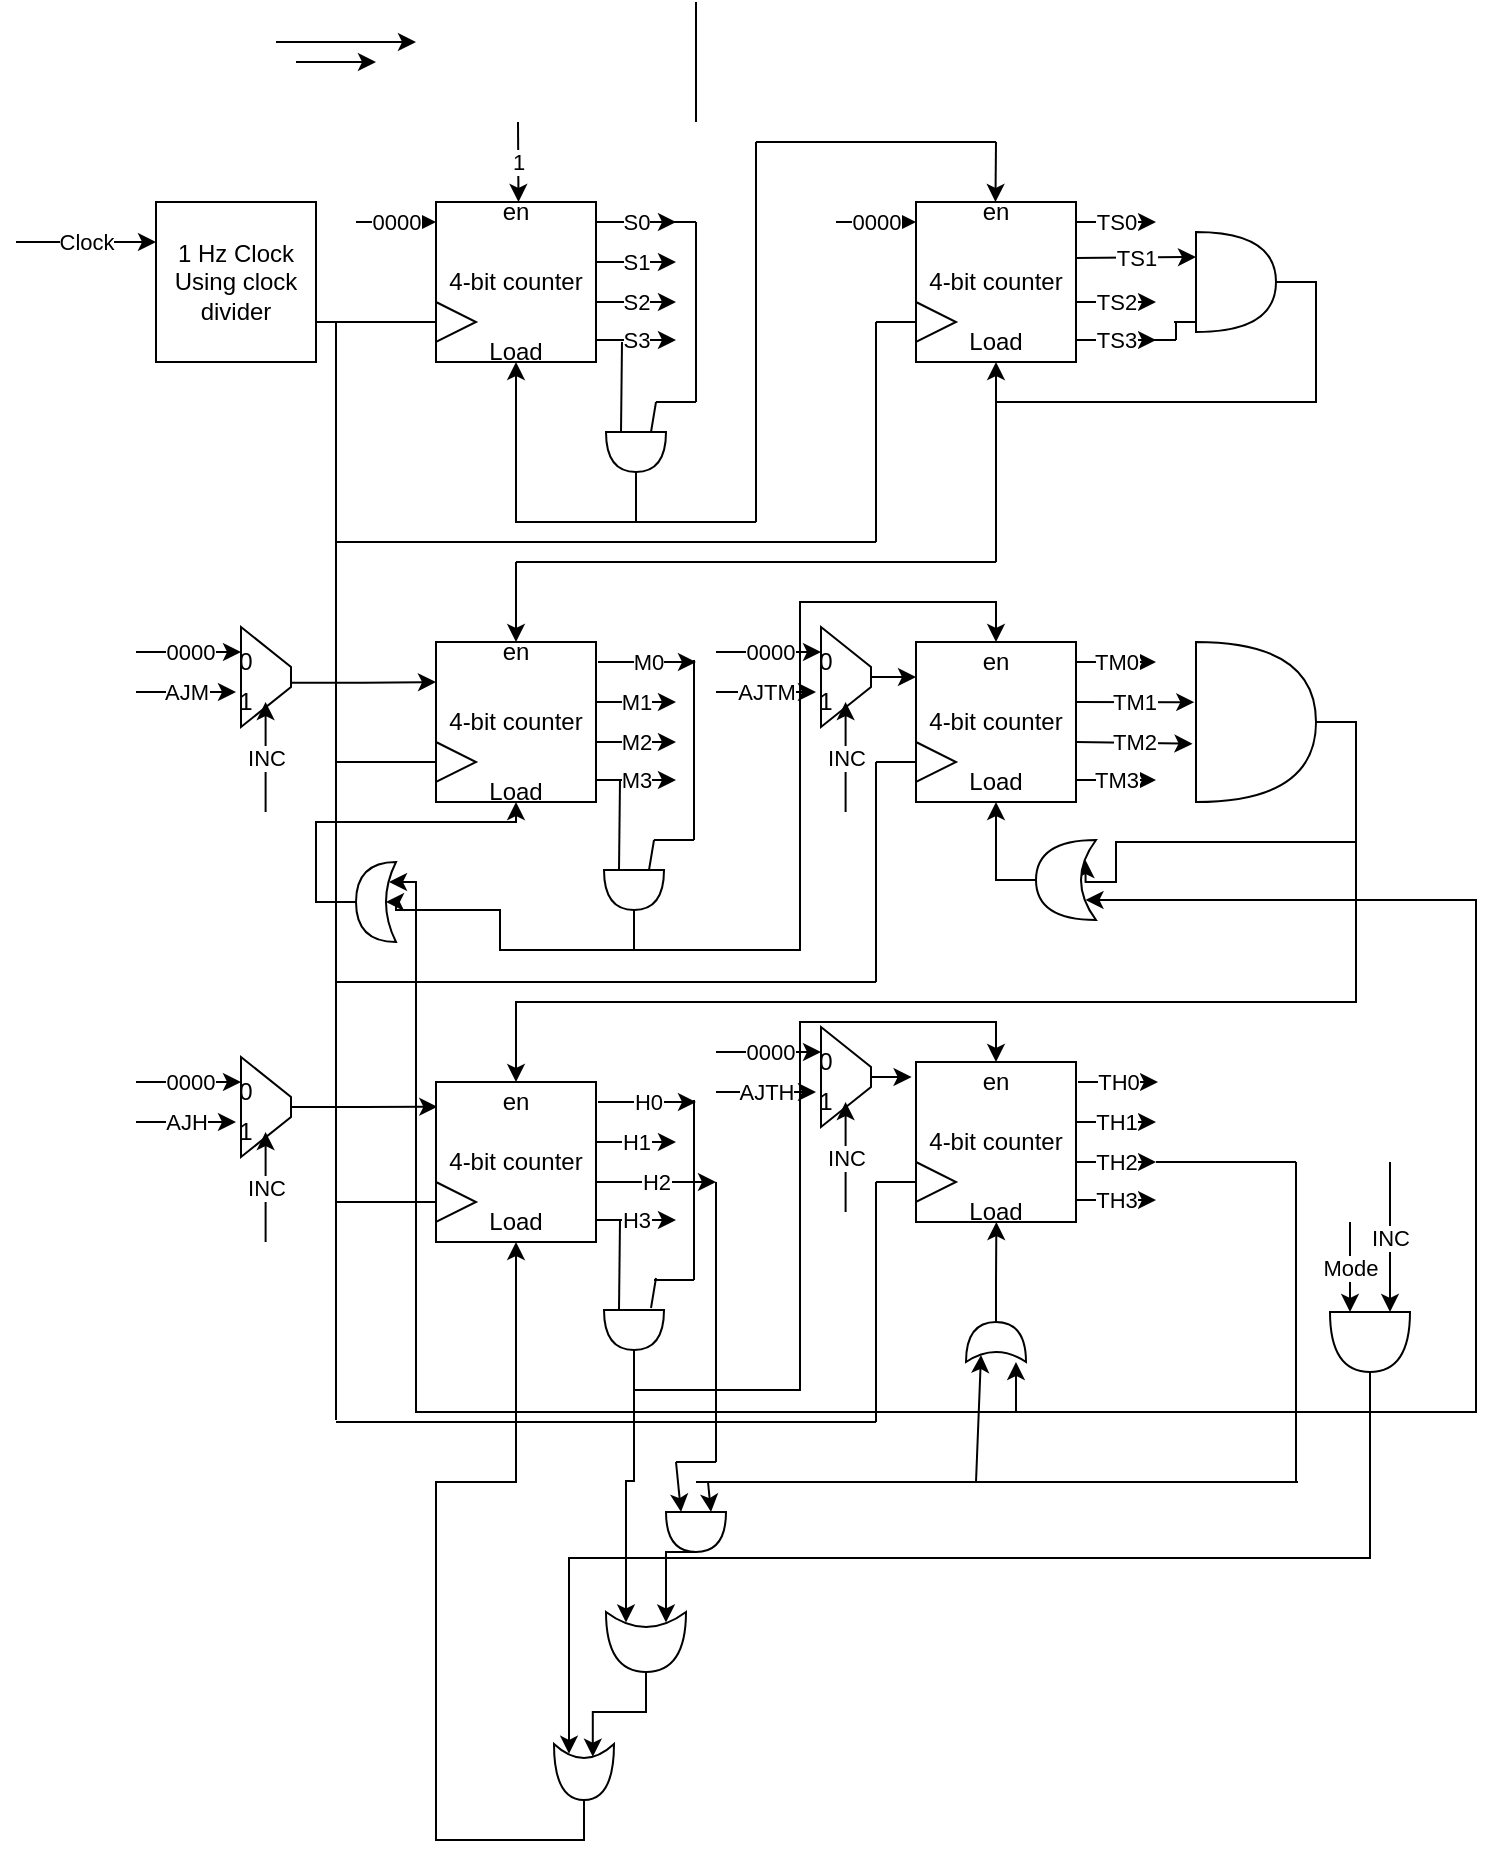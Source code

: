 <mxfile version="20.7.4" type="github" pages="8">
  <diagram id="L6IGqSFNvoj9cD-TAHoM" name="Clock">
    <mxGraphModel dx="1114" dy="727" grid="1" gridSize="10" guides="1" tooltips="1" connect="1" arrows="1" fold="1" page="1" pageScale="1" pageWidth="1654" pageHeight="1169" math="0" shadow="0">
      <root>
        <mxCell id="0" />
        <mxCell id="1" parent="0" />
        <mxCell id="TyK7Ge3iMBHYcfCyNtOP-1" value="1 Hz Clock Using clock divider" style="whiteSpace=wrap;html=1;aspect=fixed;" parent="1" vertex="1">
          <mxGeometry x="220" y="120" width="80" height="80" as="geometry" />
        </mxCell>
        <mxCell id="TyK7Ge3iMBHYcfCyNtOP-2" value="Clock" style="endArrow=classic;html=1;rounded=0;" parent="1" edge="1">
          <mxGeometry width="50" height="50" relative="1" as="geometry">
            <mxPoint x="150" y="140" as="sourcePoint" />
            <mxPoint x="220" y="140" as="targetPoint" />
          </mxGeometry>
        </mxCell>
        <mxCell id="TyK7Ge3iMBHYcfCyNtOP-4" value="4-bit counter" style="whiteSpace=wrap;html=1;aspect=fixed;" parent="1" vertex="1">
          <mxGeometry x="360" y="120" width="80" height="80" as="geometry" />
        </mxCell>
        <mxCell id="TyK7Ge3iMBHYcfCyNtOP-5" value="Load" style="text;html=1;strokeColor=none;fillColor=none;align=center;verticalAlign=middle;whiteSpace=wrap;rounded=0;" parent="1" vertex="1">
          <mxGeometry x="370" y="180" width="60" height="30" as="geometry" />
        </mxCell>
        <mxCell id="TyK7Ge3iMBHYcfCyNtOP-6" value="en" style="text;html=1;strokeColor=none;fillColor=none;align=center;verticalAlign=middle;whiteSpace=wrap;rounded=0;" parent="1" vertex="1">
          <mxGeometry x="370" y="110" width="60" height="30" as="geometry" />
        </mxCell>
        <mxCell id="TyK7Ge3iMBHYcfCyNtOP-7" value="" style="endArrow=classic;html=1;rounded=0;" parent="1" edge="1">
          <mxGeometry width="50" height="50" relative="1" as="geometry">
            <mxPoint x="280" y="40" as="sourcePoint" />
            <mxPoint x="350" y="40" as="targetPoint" />
          </mxGeometry>
        </mxCell>
        <mxCell id="TyK7Ge3iMBHYcfCyNtOP-8" value="0000" style="endArrow=classic;html=1;rounded=0;" parent="1" edge="1">
          <mxGeometry width="50" height="50" relative="1" as="geometry">
            <mxPoint x="320" y="130" as="sourcePoint" />
            <mxPoint x="360" y="130" as="targetPoint" />
          </mxGeometry>
        </mxCell>
        <mxCell id="TyK7Ge3iMBHYcfCyNtOP-9" value="" style="triangle;whiteSpace=wrap;html=1;" parent="1" vertex="1">
          <mxGeometry x="360" y="170" width="20" height="20" as="geometry" />
        </mxCell>
        <mxCell id="TyK7Ge3iMBHYcfCyNtOP-35" value="4-bit counter" style="whiteSpace=wrap;html=1;aspect=fixed;" parent="1" vertex="1">
          <mxGeometry x="360" y="340" width="80" height="80" as="geometry" />
        </mxCell>
        <mxCell id="TyK7Ge3iMBHYcfCyNtOP-36" value="Load" style="text;html=1;strokeColor=none;fillColor=none;align=center;verticalAlign=middle;whiteSpace=wrap;rounded=0;" parent="1" vertex="1">
          <mxGeometry x="370" y="400" width="60" height="30" as="geometry" />
        </mxCell>
        <mxCell id="TyK7Ge3iMBHYcfCyNtOP-37" value="en" style="text;html=1;strokeColor=none;fillColor=none;align=center;verticalAlign=middle;whiteSpace=wrap;rounded=0;" parent="1" vertex="1">
          <mxGeometry x="370" y="330" width="60" height="30" as="geometry" />
        </mxCell>
        <mxCell id="TyK7Ge3iMBHYcfCyNtOP-38" value="0000" style="endArrow=classic;html=1;rounded=0;entryX=0.25;entryY=1;entryDx=0;entryDy=0;" parent="1" target="fFUhXE5g0Uw-F75FcCPk-2" edge="1">
          <mxGeometry width="50" height="50" relative="1" as="geometry">
            <mxPoint x="210" y="345" as="sourcePoint" />
            <mxPoint x="250" y="349.5" as="targetPoint" />
          </mxGeometry>
        </mxCell>
        <mxCell id="TyK7Ge3iMBHYcfCyNtOP-39" value="" style="triangle;whiteSpace=wrap;html=1;" parent="1" vertex="1">
          <mxGeometry x="360" y="390" width="20" height="20" as="geometry" />
        </mxCell>
        <mxCell id="TyK7Ge3iMBHYcfCyNtOP-40" value="4-bit counter" style="whiteSpace=wrap;html=1;aspect=fixed;" parent="1" vertex="1">
          <mxGeometry x="600" y="120" width="80" height="80" as="geometry" />
        </mxCell>
        <mxCell id="TyK7Ge3iMBHYcfCyNtOP-41" value="Load" style="text;html=1;strokeColor=none;fillColor=none;align=center;verticalAlign=middle;whiteSpace=wrap;rounded=0;" parent="1" vertex="1">
          <mxGeometry x="610" y="180" width="60" height="20" as="geometry" />
        </mxCell>
        <mxCell id="TyK7Ge3iMBHYcfCyNtOP-42" value="en" style="text;html=1;strokeColor=none;fillColor=none;align=center;verticalAlign=middle;whiteSpace=wrap;rounded=0;" parent="1" vertex="1">
          <mxGeometry x="610" y="110" width="60" height="30" as="geometry" />
        </mxCell>
        <mxCell id="TyK7Ge3iMBHYcfCyNtOP-43" value="0000" style="endArrow=classic;html=1;rounded=0;" parent="1" edge="1">
          <mxGeometry width="50" height="50" relative="1" as="geometry">
            <mxPoint x="560" y="130" as="sourcePoint" />
            <mxPoint x="600" y="130" as="targetPoint" />
          </mxGeometry>
        </mxCell>
        <mxCell id="TyK7Ge3iMBHYcfCyNtOP-44" value="" style="triangle;whiteSpace=wrap;html=1;" parent="1" vertex="1">
          <mxGeometry x="600" y="170" width="20" height="20" as="geometry" />
        </mxCell>
        <mxCell id="TyK7Ge3iMBHYcfCyNtOP-45" value="4-bit counter" style="whiteSpace=wrap;html=1;aspect=fixed;" parent="1" vertex="1">
          <mxGeometry x="600" y="340" width="80" height="80" as="geometry" />
        </mxCell>
        <mxCell id="TyK7Ge3iMBHYcfCyNtOP-46" value="Load" style="text;html=1;strokeColor=none;fillColor=none;align=center;verticalAlign=middle;whiteSpace=wrap;rounded=0;" parent="1" vertex="1">
          <mxGeometry x="610" y="400" width="60" height="20" as="geometry" />
        </mxCell>
        <mxCell id="TyK7Ge3iMBHYcfCyNtOP-47" value="en" style="text;html=1;strokeColor=none;fillColor=none;align=center;verticalAlign=middle;whiteSpace=wrap;rounded=0;" parent="1" vertex="1">
          <mxGeometry x="610" y="340" width="60" height="20" as="geometry" />
        </mxCell>
        <mxCell id="TyK7Ge3iMBHYcfCyNtOP-49" value="" style="triangle;whiteSpace=wrap;html=1;" parent="1" vertex="1">
          <mxGeometry x="600" y="390" width="20" height="20" as="geometry" />
        </mxCell>
        <mxCell id="TyK7Ge3iMBHYcfCyNtOP-50" value="4-bit counter" style="whiteSpace=wrap;html=1;aspect=fixed;" parent="1" vertex="1">
          <mxGeometry x="600" y="550" width="80" height="80" as="geometry" />
        </mxCell>
        <mxCell id="TyK7Ge3iMBHYcfCyNtOP-51" value="Load" style="text;html=1;strokeColor=none;fillColor=none;align=center;verticalAlign=middle;whiteSpace=wrap;rounded=0;" parent="1" vertex="1">
          <mxGeometry x="610" y="610" width="60" height="30" as="geometry" />
        </mxCell>
        <mxCell id="TyK7Ge3iMBHYcfCyNtOP-52" value="en" style="text;html=1;strokeColor=none;fillColor=none;align=center;verticalAlign=middle;whiteSpace=wrap;rounded=0;" parent="1" vertex="1">
          <mxGeometry x="610" y="550" width="60" height="20" as="geometry" />
        </mxCell>
        <mxCell id="TyK7Ge3iMBHYcfCyNtOP-54" value="" style="triangle;whiteSpace=wrap;html=1;" parent="1" vertex="1">
          <mxGeometry x="600" y="600" width="20" height="20" as="geometry" />
        </mxCell>
        <mxCell id="TyK7Ge3iMBHYcfCyNtOP-55" value="4-bit counter" style="whiteSpace=wrap;html=1;aspect=fixed;" parent="1" vertex="1">
          <mxGeometry x="360" y="560" width="80" height="80" as="geometry" />
        </mxCell>
        <mxCell id="TyK7Ge3iMBHYcfCyNtOP-56" value="Load" style="text;html=1;strokeColor=none;fillColor=none;align=center;verticalAlign=middle;whiteSpace=wrap;rounded=0;" parent="1" vertex="1">
          <mxGeometry x="370" y="620" width="60" height="20" as="geometry" />
        </mxCell>
        <mxCell id="TyK7Ge3iMBHYcfCyNtOP-57" value="en" style="text;html=1;strokeColor=none;fillColor=none;align=center;verticalAlign=middle;whiteSpace=wrap;rounded=0;" parent="1" vertex="1">
          <mxGeometry x="370" y="560" width="60" height="20" as="geometry" />
        </mxCell>
        <mxCell id="TyK7Ge3iMBHYcfCyNtOP-59" value="" style="triangle;whiteSpace=wrap;html=1;" parent="1" vertex="1">
          <mxGeometry x="360" y="610" width="20" height="20" as="geometry" />
        </mxCell>
        <mxCell id="TyK7Ge3iMBHYcfCyNtOP-60" value="1" style="endArrow=classic;html=1;rounded=0;" parent="1" edge="1">
          <mxGeometry width="50" height="50" relative="1" as="geometry">
            <mxPoint x="401" y="80" as="sourcePoint" />
            <mxPoint x="401.25" y="120" as="targetPoint" />
          </mxGeometry>
        </mxCell>
        <mxCell id="TyK7Ge3iMBHYcfCyNtOP-64" value="" style="endArrow=classic;html=1;rounded=0;" parent="1" edge="1">
          <mxGeometry width="50" height="50" relative="1" as="geometry">
            <mxPoint x="290" y="50" as="sourcePoint" />
            <mxPoint x="330" y="50" as="targetPoint" />
          </mxGeometry>
        </mxCell>
        <mxCell id="TyK7Ge3iMBHYcfCyNtOP-65" value="S0" style="endArrow=classic;html=1;rounded=0;" parent="1" edge="1">
          <mxGeometry width="50" height="50" relative="1" as="geometry">
            <mxPoint x="440" y="130" as="sourcePoint" />
            <mxPoint x="480" y="130" as="targetPoint" />
          </mxGeometry>
        </mxCell>
        <mxCell id="TyK7Ge3iMBHYcfCyNtOP-66" value="S1" style="endArrow=classic;html=1;rounded=0;" parent="1" edge="1">
          <mxGeometry width="50" height="50" relative="1" as="geometry">
            <mxPoint x="440" y="150" as="sourcePoint" />
            <mxPoint x="480" y="150" as="targetPoint" />
          </mxGeometry>
        </mxCell>
        <mxCell id="TyK7Ge3iMBHYcfCyNtOP-67" value="S2" style="endArrow=classic;html=1;rounded=0;" parent="1" edge="1">
          <mxGeometry width="50" height="50" relative="1" as="geometry">
            <mxPoint x="440" y="170" as="sourcePoint" />
            <mxPoint x="480" y="170" as="targetPoint" />
          </mxGeometry>
        </mxCell>
        <mxCell id="TyK7Ge3iMBHYcfCyNtOP-68" value="S3" style="endArrow=classic;html=1;rounded=0;" parent="1" edge="1">
          <mxGeometry width="50" height="50" relative="1" as="geometry">
            <mxPoint x="440" y="189" as="sourcePoint" />
            <mxPoint x="480" y="189" as="targetPoint" />
          </mxGeometry>
        </mxCell>
        <mxCell id="TyK7Ge3iMBHYcfCyNtOP-69" value="TS0" style="endArrow=classic;html=1;rounded=0;" parent="1" edge="1">
          <mxGeometry width="50" height="50" relative="1" as="geometry">
            <mxPoint x="680" y="130" as="sourcePoint" />
            <mxPoint x="720" y="130" as="targetPoint" />
          </mxGeometry>
        </mxCell>
        <mxCell id="TyK7Ge3iMBHYcfCyNtOP-70" value="TS1" style="endArrow=classic;html=1;rounded=0;entryX=0;entryY=0.25;entryDx=0;entryDy=0;entryPerimeter=0;" parent="1" target="TyK7Ge3iMBHYcfCyNtOP-115" edge="1">
          <mxGeometry width="50" height="50" relative="1" as="geometry">
            <mxPoint x="680" y="148" as="sourcePoint" />
            <mxPoint x="720" y="150" as="targetPoint" />
          </mxGeometry>
        </mxCell>
        <mxCell id="TyK7Ge3iMBHYcfCyNtOP-71" value="TS2" style="endArrow=classic;html=1;rounded=0;" parent="1" edge="1">
          <mxGeometry width="50" height="50" relative="1" as="geometry">
            <mxPoint x="680" y="170" as="sourcePoint" />
            <mxPoint x="720" y="170" as="targetPoint" />
          </mxGeometry>
        </mxCell>
        <mxCell id="TyK7Ge3iMBHYcfCyNtOP-72" value="TS3" style="endArrow=classic;html=1;rounded=0;" parent="1" edge="1">
          <mxGeometry width="50" height="50" relative="1" as="geometry">
            <mxPoint x="680" y="189" as="sourcePoint" />
            <mxPoint x="720" y="189" as="targetPoint" />
          </mxGeometry>
        </mxCell>
        <mxCell id="TyK7Ge3iMBHYcfCyNtOP-73" value="TM0" style="endArrow=classic;html=1;rounded=0;" parent="1" edge="1">
          <mxGeometry width="50" height="50" relative="1" as="geometry">
            <mxPoint x="680" y="350" as="sourcePoint" />
            <mxPoint x="720" y="350" as="targetPoint" />
          </mxGeometry>
        </mxCell>
        <mxCell id="TyK7Ge3iMBHYcfCyNtOP-74" value="TM1" style="endArrow=classic;html=1;rounded=0;entryX=-0.014;entryY=0.376;entryDx=0;entryDy=0;entryPerimeter=0;" parent="1" target="TyK7Ge3iMBHYcfCyNtOP-135" edge="1">
          <mxGeometry width="50" height="50" relative="1" as="geometry">
            <mxPoint x="680" y="370" as="sourcePoint" />
            <mxPoint x="720" y="370" as="targetPoint" />
          </mxGeometry>
        </mxCell>
        <mxCell id="TyK7Ge3iMBHYcfCyNtOP-75" value="TM2" style="endArrow=classic;html=1;rounded=0;entryX=-0.029;entryY=0.636;entryDx=0;entryDy=0;entryPerimeter=0;" parent="1" target="TyK7Ge3iMBHYcfCyNtOP-135" edge="1">
          <mxGeometry width="50" height="50" relative="1" as="geometry">
            <mxPoint x="680" y="390" as="sourcePoint" />
            <mxPoint x="720" y="390" as="targetPoint" />
          </mxGeometry>
        </mxCell>
        <mxCell id="TyK7Ge3iMBHYcfCyNtOP-76" value="TM3" style="endArrow=classic;html=1;rounded=0;" parent="1" edge="1">
          <mxGeometry width="50" height="50" relative="1" as="geometry">
            <mxPoint x="680" y="409" as="sourcePoint" />
            <mxPoint x="720" y="409" as="targetPoint" />
          </mxGeometry>
        </mxCell>
        <mxCell id="TyK7Ge3iMBHYcfCyNtOP-81" value="M0" style="endArrow=classic;html=1;rounded=0;" parent="1" edge="1">
          <mxGeometry width="50" height="50" relative="1" as="geometry">
            <mxPoint x="441" y="350" as="sourcePoint" />
            <mxPoint x="490" y="350" as="targetPoint" />
          </mxGeometry>
        </mxCell>
        <mxCell id="TyK7Ge3iMBHYcfCyNtOP-82" value="M1" style="endArrow=classic;html=1;rounded=0;" parent="1" edge="1">
          <mxGeometry width="50" height="50" relative="1" as="geometry">
            <mxPoint x="440" y="370" as="sourcePoint" />
            <mxPoint x="480" y="370" as="targetPoint" />
          </mxGeometry>
        </mxCell>
        <mxCell id="TyK7Ge3iMBHYcfCyNtOP-83" value="M2" style="endArrow=classic;html=1;rounded=0;" parent="1" edge="1">
          <mxGeometry width="50" height="50" relative="1" as="geometry">
            <mxPoint x="440" y="390" as="sourcePoint" />
            <mxPoint x="480" y="390" as="targetPoint" />
          </mxGeometry>
        </mxCell>
        <mxCell id="TyK7Ge3iMBHYcfCyNtOP-84" value="M3" style="endArrow=classic;html=1;rounded=0;" parent="1" edge="1">
          <mxGeometry width="50" height="50" relative="1" as="geometry">
            <mxPoint x="440" y="409" as="sourcePoint" />
            <mxPoint x="480" y="409" as="targetPoint" />
          </mxGeometry>
        </mxCell>
        <mxCell id="TyK7Ge3iMBHYcfCyNtOP-85" value="H0" style="endArrow=classic;html=1;rounded=0;" parent="1" edge="1">
          <mxGeometry width="50" height="50" relative="1" as="geometry">
            <mxPoint x="441" y="570" as="sourcePoint" />
            <mxPoint x="490" y="570" as="targetPoint" />
          </mxGeometry>
        </mxCell>
        <mxCell id="TyK7Ge3iMBHYcfCyNtOP-86" value="H1" style="endArrow=classic;html=1;rounded=0;" parent="1" edge="1">
          <mxGeometry width="50" height="50" relative="1" as="geometry">
            <mxPoint x="440" y="590" as="sourcePoint" />
            <mxPoint x="480" y="590" as="targetPoint" />
          </mxGeometry>
        </mxCell>
        <mxCell id="TyK7Ge3iMBHYcfCyNtOP-87" value="H2" style="endArrow=classic;html=1;rounded=0;" parent="1" edge="1">
          <mxGeometry width="50" height="50" relative="1" as="geometry">
            <mxPoint x="440" y="610" as="sourcePoint" />
            <mxPoint x="500" y="610" as="targetPoint" />
          </mxGeometry>
        </mxCell>
        <mxCell id="TyK7Ge3iMBHYcfCyNtOP-88" value="H3" style="endArrow=classic;html=1;rounded=0;" parent="1" edge="1">
          <mxGeometry width="50" height="50" relative="1" as="geometry">
            <mxPoint x="440" y="629" as="sourcePoint" />
            <mxPoint x="480" y="629" as="targetPoint" />
          </mxGeometry>
        </mxCell>
        <mxCell id="TyK7Ge3iMBHYcfCyNtOP-89" value="TH0" style="endArrow=classic;html=1;rounded=0;" parent="1" edge="1">
          <mxGeometry width="50" height="50" relative="1" as="geometry">
            <mxPoint x="681" y="560" as="sourcePoint" />
            <mxPoint x="721" y="560" as="targetPoint" />
          </mxGeometry>
        </mxCell>
        <mxCell id="TyK7Ge3iMBHYcfCyNtOP-90" value="TH1" style="endArrow=classic;html=1;rounded=0;" parent="1" edge="1">
          <mxGeometry width="50" height="50" relative="1" as="geometry">
            <mxPoint x="680" y="580" as="sourcePoint" />
            <mxPoint x="720" y="580" as="targetPoint" />
          </mxGeometry>
        </mxCell>
        <mxCell id="TyK7Ge3iMBHYcfCyNtOP-91" value="TH2" style="endArrow=classic;html=1;rounded=0;" parent="1" edge="1">
          <mxGeometry width="50" height="50" relative="1" as="geometry">
            <mxPoint x="680" y="600" as="sourcePoint" />
            <mxPoint x="720" y="600" as="targetPoint" />
          </mxGeometry>
        </mxCell>
        <mxCell id="TyK7Ge3iMBHYcfCyNtOP-92" value="TH3" style="endArrow=classic;html=1;rounded=0;" parent="1" edge="1">
          <mxGeometry width="50" height="50" relative="1" as="geometry">
            <mxPoint x="680" y="619" as="sourcePoint" />
            <mxPoint x="720" y="619" as="targetPoint" />
          </mxGeometry>
        </mxCell>
        <mxCell id="TyK7Ge3iMBHYcfCyNtOP-101" style="edgeStyle=orthogonalEdgeStyle;rounded=0;orthogonalLoop=1;jettySize=auto;html=1;exitX=1;exitY=0.5;exitDx=0;exitDy=0;exitPerimeter=0;" parent="1" source="TyK7Ge3iMBHYcfCyNtOP-93" edge="1">
          <mxGeometry relative="1" as="geometry">
            <mxPoint x="400" y="200" as="targetPoint" />
            <Array as="points">
              <mxPoint x="460" y="280" />
              <mxPoint x="400" y="280" />
            </Array>
          </mxGeometry>
        </mxCell>
        <mxCell id="TyK7Ge3iMBHYcfCyNtOP-93" value="" style="shape=or;whiteSpace=wrap;html=1;rotation=90;" parent="1" vertex="1">
          <mxGeometry x="450" y="230" width="20" height="30" as="geometry" />
        </mxCell>
        <mxCell id="TyK7Ge3iMBHYcfCyNtOP-94" value="" style="endArrow=none;html=1;rounded=0;" parent="1" edge="1">
          <mxGeometry width="50" height="50" relative="1" as="geometry">
            <mxPoint x="490" y="80" as="sourcePoint" />
            <mxPoint x="490" y="20" as="targetPoint" />
          </mxGeometry>
        </mxCell>
        <mxCell id="TyK7Ge3iMBHYcfCyNtOP-95" value="" style="endArrow=none;html=1;rounded=0;" parent="1" edge="1">
          <mxGeometry width="50" height="50" relative="1" as="geometry">
            <mxPoint x="490" y="220" as="sourcePoint" />
            <mxPoint x="490" y="130" as="targetPoint" />
          </mxGeometry>
        </mxCell>
        <mxCell id="TyK7Ge3iMBHYcfCyNtOP-96" value="" style="endArrow=none;html=1;rounded=0;" parent="1" edge="1">
          <mxGeometry width="50" height="50" relative="1" as="geometry">
            <mxPoint x="470" y="220" as="sourcePoint" />
            <mxPoint x="490" y="220" as="targetPoint" />
          </mxGeometry>
        </mxCell>
        <mxCell id="TyK7Ge3iMBHYcfCyNtOP-104" value="" style="endArrow=none;html=1;rounded=0;exitX=0;exitY=0.25;exitDx=0;exitDy=0;exitPerimeter=0;" parent="1" source="TyK7Ge3iMBHYcfCyNtOP-93" edge="1">
          <mxGeometry width="50" height="50" relative="1" as="geometry">
            <mxPoint x="470" y="230" as="sourcePoint" />
            <mxPoint x="470" y="220" as="targetPoint" />
          </mxGeometry>
        </mxCell>
        <mxCell id="TyK7Ge3iMBHYcfCyNtOP-107" value="" style="endArrow=none;html=1;rounded=0;" parent="1" edge="1">
          <mxGeometry width="50" height="50" relative="1" as="geometry">
            <mxPoint x="479" y="130" as="sourcePoint" />
            <mxPoint x="490" y="130" as="targetPoint" />
          </mxGeometry>
        </mxCell>
        <mxCell id="TyK7Ge3iMBHYcfCyNtOP-108" value="" style="endArrow=none;html=1;rounded=0;exitX=0;exitY=0.75;exitDx=0;exitDy=0;exitPerimeter=0;" parent="1" source="TyK7Ge3iMBHYcfCyNtOP-93" edge="1">
          <mxGeometry width="50" height="50" relative="1" as="geometry">
            <mxPoint x="450" y="220" as="sourcePoint" />
            <mxPoint x="453" y="190" as="targetPoint" />
          </mxGeometry>
        </mxCell>
        <mxCell id="TyK7Ge3iMBHYcfCyNtOP-111" value="" style="endArrow=none;html=1;rounded=0;" parent="1" edge="1">
          <mxGeometry width="50" height="50" relative="1" as="geometry">
            <mxPoint x="460" y="280" as="sourcePoint" />
            <mxPoint x="520" y="280" as="targetPoint" />
          </mxGeometry>
        </mxCell>
        <mxCell id="TyK7Ge3iMBHYcfCyNtOP-112" value="" style="endArrow=none;html=1;rounded=0;" parent="1" edge="1">
          <mxGeometry width="50" height="50" relative="1" as="geometry">
            <mxPoint x="520" y="280" as="sourcePoint" />
            <mxPoint x="520" y="90" as="targetPoint" />
          </mxGeometry>
        </mxCell>
        <mxCell id="TyK7Ge3iMBHYcfCyNtOP-113" value="" style="endArrow=classic;html=1;rounded=0;" parent="1" edge="1">
          <mxGeometry width="50" height="50" relative="1" as="geometry">
            <mxPoint x="640" y="90" as="sourcePoint" />
            <mxPoint x="639.73" y="120" as="targetPoint" />
          </mxGeometry>
        </mxCell>
        <mxCell id="TyK7Ge3iMBHYcfCyNtOP-114" value="" style="endArrow=none;html=1;rounded=0;" parent="1" edge="1">
          <mxGeometry width="50" height="50" relative="1" as="geometry">
            <mxPoint x="520" y="90" as="sourcePoint" />
            <mxPoint x="640" y="90" as="targetPoint" />
          </mxGeometry>
        </mxCell>
        <mxCell id="TyK7Ge3iMBHYcfCyNtOP-122" style="edgeStyle=orthogonalEdgeStyle;rounded=0;orthogonalLoop=1;jettySize=auto;html=1;exitX=1;exitY=0.5;exitDx=0;exitDy=0;exitPerimeter=0;entryX=0.5;entryY=1;entryDx=0;entryDy=0;" parent="1" source="TyK7Ge3iMBHYcfCyNtOP-115" target="TyK7Ge3iMBHYcfCyNtOP-41" edge="1">
          <mxGeometry relative="1" as="geometry" />
        </mxCell>
        <mxCell id="TyK7Ge3iMBHYcfCyNtOP-115" value="" style="shape=or;whiteSpace=wrap;html=1;" parent="1" vertex="1">
          <mxGeometry x="740" y="135" width="40" height="50" as="geometry" />
        </mxCell>
        <mxCell id="TyK7Ge3iMBHYcfCyNtOP-118" value="" style="endArrow=none;html=1;rounded=0;" parent="1" edge="1">
          <mxGeometry width="50" height="50" relative="1" as="geometry">
            <mxPoint x="719" y="189" as="sourcePoint" />
            <mxPoint x="730" y="189" as="targetPoint" />
          </mxGeometry>
        </mxCell>
        <mxCell id="TyK7Ge3iMBHYcfCyNtOP-119" value="" style="endArrow=none;html=1;rounded=0;" parent="1" edge="1">
          <mxGeometry width="50" height="50" relative="1" as="geometry">
            <mxPoint x="730" y="189" as="sourcePoint" />
            <mxPoint x="730" y="180" as="targetPoint" />
          </mxGeometry>
        </mxCell>
        <mxCell id="TyK7Ge3iMBHYcfCyNtOP-120" value="" style="endArrow=none;html=1;rounded=0;" parent="1" edge="1">
          <mxGeometry width="50" height="50" relative="1" as="geometry">
            <mxPoint x="729" y="180" as="sourcePoint" />
            <mxPoint x="740" y="180" as="targetPoint" />
          </mxGeometry>
        </mxCell>
        <mxCell id="TyK7Ge3iMBHYcfCyNtOP-123" value="" style="endArrow=none;html=1;rounded=0;" parent="1" edge="1">
          <mxGeometry width="50" height="50" relative="1" as="geometry">
            <mxPoint x="640" y="300" as="sourcePoint" />
            <mxPoint x="640" y="220" as="targetPoint" />
          </mxGeometry>
        </mxCell>
        <mxCell id="TyK7Ge3iMBHYcfCyNtOP-124" value="" style="endArrow=none;html=1;rounded=0;" parent="1" edge="1">
          <mxGeometry width="50" height="50" relative="1" as="geometry">
            <mxPoint x="400" y="300" as="sourcePoint" />
            <mxPoint x="640" y="300" as="targetPoint" />
            <Array as="points">
              <mxPoint x="520" y="300" />
            </Array>
          </mxGeometry>
        </mxCell>
        <mxCell id="TyK7Ge3iMBHYcfCyNtOP-125" value="" style="endArrow=classic;html=1;rounded=0;" parent="1" edge="1">
          <mxGeometry width="50" height="50" relative="1" as="geometry">
            <mxPoint x="400" y="300" as="sourcePoint" />
            <mxPoint x="400" y="340" as="targetPoint" />
          </mxGeometry>
        </mxCell>
        <mxCell id="TyK7Ge3iMBHYcfCyNtOP-126" value="" style="endArrow=none;html=1;rounded=0;" parent="1" edge="1">
          <mxGeometry width="50" height="50" relative="1" as="geometry">
            <mxPoint x="489" y="439" as="sourcePoint" />
            <mxPoint x="489" y="349" as="targetPoint" />
          </mxGeometry>
        </mxCell>
        <mxCell id="TyK7Ge3iMBHYcfCyNtOP-127" value="" style="endArrow=none;html=1;rounded=0;exitX=0;exitY=0.75;exitDx=0;exitDy=0;exitPerimeter=0;" parent="1" source="TyK7Ge3iMBHYcfCyNtOP-129" edge="1">
          <mxGeometry width="50" height="50" relative="1" as="geometry">
            <mxPoint x="449" y="439" as="sourcePoint" />
            <mxPoint x="452" y="409" as="targetPoint" />
          </mxGeometry>
        </mxCell>
        <mxCell id="TyK7Ge3iMBHYcfCyNtOP-128" value="" style="endArrow=none;html=1;rounded=0;exitX=0;exitY=0.25;exitDx=0;exitDy=0;exitPerimeter=0;" parent="1" source="TyK7Ge3iMBHYcfCyNtOP-129" edge="1">
          <mxGeometry width="50" height="50" relative="1" as="geometry">
            <mxPoint x="469" y="449" as="sourcePoint" />
            <mxPoint x="469" y="439" as="targetPoint" />
          </mxGeometry>
        </mxCell>
        <mxCell id="TyK7Ge3iMBHYcfCyNtOP-132" style="edgeStyle=orthogonalEdgeStyle;rounded=0;orthogonalLoop=1;jettySize=auto;html=1;exitX=1;exitY=0.5;exitDx=0;exitDy=0;exitPerimeter=0;entryX=0.25;entryY=0.5;entryDx=0;entryDy=0;entryPerimeter=0;" parent="1" source="TyK7Ge3iMBHYcfCyNtOP-129" target="fFUhXE5g0Uw-F75FcCPk-8" edge="1">
          <mxGeometry relative="1" as="geometry">
            <mxPoint x="400" y="460" as="targetPoint" />
            <Array as="points">
              <mxPoint x="459" y="494" />
              <mxPoint x="392" y="494" />
              <mxPoint x="392" y="474" />
              <mxPoint x="340" y="474" />
              <mxPoint x="340" y="470" />
            </Array>
          </mxGeometry>
        </mxCell>
        <mxCell id="TyK7Ge3iMBHYcfCyNtOP-134" style="edgeStyle=orthogonalEdgeStyle;rounded=0;orthogonalLoop=1;jettySize=auto;html=1;exitX=1;exitY=0.5;exitDx=0;exitDy=0;exitPerimeter=0;entryX=0.5;entryY=0;entryDx=0;entryDy=0;" parent="1" source="TyK7Ge3iMBHYcfCyNtOP-129" target="TyK7Ge3iMBHYcfCyNtOP-47" edge="1">
          <mxGeometry relative="1" as="geometry" />
        </mxCell>
        <mxCell id="TyK7Ge3iMBHYcfCyNtOP-129" value="" style="shape=or;whiteSpace=wrap;html=1;rotation=90;" parent="1" vertex="1">
          <mxGeometry x="449" y="449" width="20" height="30" as="geometry" />
        </mxCell>
        <mxCell id="TyK7Ge3iMBHYcfCyNtOP-131" value="" style="endArrow=none;html=1;rounded=0;" parent="1" edge="1">
          <mxGeometry width="50" height="50" relative="1" as="geometry">
            <mxPoint x="469" y="439" as="sourcePoint" />
            <mxPoint x="489" y="439" as="targetPoint" />
          </mxGeometry>
        </mxCell>
        <mxCell id="TyK7Ge3iMBHYcfCyNtOP-138" style="edgeStyle=orthogonalEdgeStyle;rounded=0;orthogonalLoop=1;jettySize=auto;html=1;exitX=1;exitY=0.5;exitDx=0;exitDy=0;exitPerimeter=0;entryX=0.175;entryY=0.75;entryDx=0;entryDy=0;entryPerimeter=0;" parent="1" source="TyK7Ge3iMBHYcfCyNtOP-135" target="fFUhXE5g0Uw-F75FcCPk-34" edge="1">
          <mxGeometry relative="1" as="geometry">
            <mxPoint x="710" y="460" as="targetPoint" />
            <Array as="points">
              <mxPoint x="820" y="380" />
              <mxPoint x="820" y="440" />
              <mxPoint x="700" y="440" />
              <mxPoint x="700" y="460" />
              <mxPoint x="685" y="460" />
            </Array>
          </mxGeometry>
        </mxCell>
        <mxCell id="TyK7Ge3iMBHYcfCyNtOP-139" style="edgeStyle=orthogonalEdgeStyle;rounded=0;orthogonalLoop=1;jettySize=auto;html=1;exitX=1;exitY=0.5;exitDx=0;exitDy=0;exitPerimeter=0;entryX=0.5;entryY=0;entryDx=0;entryDy=0;" parent="1" source="TyK7Ge3iMBHYcfCyNtOP-135" target="TyK7Ge3iMBHYcfCyNtOP-57" edge="1">
          <mxGeometry relative="1" as="geometry">
            <Array as="points">
              <mxPoint x="820" y="380" />
              <mxPoint x="820" y="520" />
              <mxPoint x="400" y="520" />
            </Array>
          </mxGeometry>
        </mxCell>
        <mxCell id="TyK7Ge3iMBHYcfCyNtOP-135" value="" style="shape=or;whiteSpace=wrap;html=1;" parent="1" vertex="1">
          <mxGeometry x="740" y="340" width="60" height="80" as="geometry" />
        </mxCell>
        <mxCell id="TyK7Ge3iMBHYcfCyNtOP-140" value="" style="endArrow=none;html=1;rounded=0;" parent="1" edge="1">
          <mxGeometry width="50" height="50" relative="1" as="geometry">
            <mxPoint x="489" y="659" as="sourcePoint" />
            <mxPoint x="489" y="569" as="targetPoint" />
          </mxGeometry>
        </mxCell>
        <mxCell id="TyK7Ge3iMBHYcfCyNtOP-141" value="" style="endArrow=none;html=1;rounded=0;exitX=0;exitY=0.75;exitDx=0;exitDy=0;exitPerimeter=0;" parent="1" source="TyK7Ge3iMBHYcfCyNtOP-143" edge="1">
          <mxGeometry width="50" height="50" relative="1" as="geometry">
            <mxPoint x="449" y="659" as="sourcePoint" />
            <mxPoint x="452" y="629" as="targetPoint" />
          </mxGeometry>
        </mxCell>
        <mxCell id="TyK7Ge3iMBHYcfCyNtOP-142" value="" style="endArrow=none;html=1;rounded=0;" parent="1" edge="1">
          <mxGeometry width="50" height="50" relative="1" as="geometry">
            <mxPoint x="469" y="659" as="sourcePoint" />
            <mxPoint x="489" y="659" as="targetPoint" />
          </mxGeometry>
        </mxCell>
        <mxCell id="TyK7Ge3iMBHYcfCyNtOP-146" style="edgeStyle=orthogonalEdgeStyle;rounded=0;orthogonalLoop=1;jettySize=auto;html=1;exitX=1;exitY=0.5;exitDx=0;exitDy=0;exitPerimeter=0;entryX=0.5;entryY=0;entryDx=0;entryDy=0;" parent="1" source="TyK7Ge3iMBHYcfCyNtOP-143" target="TyK7Ge3iMBHYcfCyNtOP-52" edge="1">
          <mxGeometry relative="1" as="geometry" />
        </mxCell>
        <mxCell id="TyK7Ge3iMBHYcfCyNtOP-148" style="edgeStyle=orthogonalEdgeStyle;rounded=0;orthogonalLoop=1;jettySize=auto;html=1;exitX=1;exitY=0.5;exitDx=0;exitDy=0;exitPerimeter=0;entryX=0.175;entryY=0.75;entryDx=0;entryDy=0;entryPerimeter=0;" parent="1" source="TyK7Ge3iMBHYcfCyNtOP-143" target="TyK7Ge3iMBHYcfCyNtOP-149" edge="1">
          <mxGeometry relative="1" as="geometry">
            <mxPoint x="459" y="770" as="targetPoint" />
          </mxGeometry>
        </mxCell>
        <mxCell id="TyK7Ge3iMBHYcfCyNtOP-143" value="" style="shape=or;whiteSpace=wrap;html=1;rotation=90;" parent="1" vertex="1">
          <mxGeometry x="449" y="669" width="20" height="30" as="geometry" />
        </mxCell>
        <mxCell id="TyK7Ge3iMBHYcfCyNtOP-144" value="" style="endArrow=none;html=1;rounded=0;exitX=0;exitY=0.25;exitDx=0;exitDy=0;exitPerimeter=0;" parent="1" edge="1">
          <mxGeometry width="50" height="50" relative="1" as="geometry">
            <mxPoint x="467.5" y="673" as="sourcePoint" />
            <mxPoint x="470" y="658" as="targetPoint" />
          </mxGeometry>
        </mxCell>
        <mxCell id="TyK7Ge3iMBHYcfCyNtOP-160" style="edgeStyle=orthogonalEdgeStyle;rounded=0;orthogonalLoop=1;jettySize=auto;html=1;exitX=1;exitY=0.5;exitDx=0;exitDy=0;exitPerimeter=0;entryX=0.227;entryY=0.353;entryDx=0;entryDy=0;entryPerimeter=0;" parent="1" source="TyK7Ge3iMBHYcfCyNtOP-149" target="fFUhXE5g0Uw-F75FcCPk-22" edge="1">
          <mxGeometry relative="1" as="geometry">
            <mxPoint x="465" y="900" as="targetPoint" />
          </mxGeometry>
        </mxCell>
        <mxCell id="TyK7Ge3iMBHYcfCyNtOP-149" value="" style="shape=xor;whiteSpace=wrap;html=1;rotation=90;" parent="1" vertex="1">
          <mxGeometry x="450" y="820" width="30" height="40" as="geometry" />
        </mxCell>
        <mxCell id="TyK7Ge3iMBHYcfCyNtOP-151" value="" style="endArrow=none;html=1;rounded=0;" parent="1" edge="1">
          <mxGeometry width="50" height="50" relative="1" as="geometry">
            <mxPoint x="500" y="750" as="sourcePoint" />
            <mxPoint x="500" y="610" as="targetPoint" />
          </mxGeometry>
        </mxCell>
        <mxCell id="TyK7Ge3iMBHYcfCyNtOP-152" value="" style="endArrow=none;html=1;rounded=0;" parent="1" edge="1">
          <mxGeometry width="50" height="50" relative="1" as="geometry">
            <mxPoint x="480" y="750" as="sourcePoint" />
            <mxPoint x="500" y="750" as="targetPoint" />
          </mxGeometry>
        </mxCell>
        <mxCell id="TyK7Ge3iMBHYcfCyNtOP-153" value="" style="endArrow=classic;html=1;rounded=0;entryX=0;entryY=0.75;entryDx=0;entryDy=0;entryPerimeter=0;" parent="1" target="TyK7Ge3iMBHYcfCyNtOP-158" edge="1">
          <mxGeometry width="50" height="50" relative="1" as="geometry">
            <mxPoint x="480" y="750" as="sourcePoint" />
            <mxPoint x="480" y="770" as="targetPoint" />
            <Array as="points" />
          </mxGeometry>
        </mxCell>
        <mxCell id="TyK7Ge3iMBHYcfCyNtOP-154" value="" style="endArrow=none;html=1;rounded=0;" parent="1" edge="1">
          <mxGeometry width="50" height="50" relative="1" as="geometry">
            <mxPoint x="720" y="600" as="sourcePoint" />
            <mxPoint x="790" y="600" as="targetPoint" />
          </mxGeometry>
        </mxCell>
        <mxCell id="TyK7Ge3iMBHYcfCyNtOP-155" value="" style="endArrow=none;html=1;rounded=0;" parent="1" edge="1">
          <mxGeometry width="50" height="50" relative="1" as="geometry">
            <mxPoint x="790" y="600.0" as="sourcePoint" />
            <mxPoint x="790" y="760.43" as="targetPoint" />
          </mxGeometry>
        </mxCell>
        <mxCell id="TyK7Ge3iMBHYcfCyNtOP-156" value="" style="endArrow=none;html=1;rounded=0;" parent="1" edge="1">
          <mxGeometry width="50" height="50" relative="1" as="geometry">
            <mxPoint x="490" y="760" as="sourcePoint" />
            <mxPoint x="791" y="760.0" as="targetPoint" />
          </mxGeometry>
        </mxCell>
        <mxCell id="TyK7Ge3iMBHYcfCyNtOP-157" value="" style="endArrow=classic;html=1;rounded=0;entryX=0;entryY=0.25;entryDx=0;entryDy=0;entryPerimeter=0;" parent="1" target="TyK7Ge3iMBHYcfCyNtOP-158" edge="1">
          <mxGeometry width="50" height="50" relative="1" as="geometry">
            <mxPoint x="496" y="760" as="sourcePoint" />
            <mxPoint x="499" y="789" as="targetPoint" />
          </mxGeometry>
        </mxCell>
        <mxCell id="TyK7Ge3iMBHYcfCyNtOP-159" style="edgeStyle=orthogonalEdgeStyle;rounded=0;orthogonalLoop=1;jettySize=auto;html=1;exitX=1;exitY=0.5;exitDx=0;exitDy=0;exitPerimeter=0;entryX=0.175;entryY=0.25;entryDx=0;entryDy=0;entryPerimeter=0;" parent="1" source="TyK7Ge3iMBHYcfCyNtOP-158" target="TyK7Ge3iMBHYcfCyNtOP-149" edge="1">
          <mxGeometry relative="1" as="geometry" />
        </mxCell>
        <mxCell id="TyK7Ge3iMBHYcfCyNtOP-158" value="" style="shape=or;whiteSpace=wrap;html=1;rotation=90;" parent="1" vertex="1">
          <mxGeometry x="480" y="770" width="20" height="30" as="geometry" />
        </mxCell>
        <mxCell id="TyK7Ge3iMBHYcfCyNtOP-161" value="" style="endArrow=classic;html=1;rounded=0;entryX=0.175;entryY=0.25;entryDx=0;entryDy=0;entryPerimeter=0;" parent="1" target="fFUhXE5g0Uw-F75FcCPk-28" edge="1">
          <mxGeometry width="50" height="50" relative="1" as="geometry">
            <mxPoint x="630" y="760" as="sourcePoint" />
            <mxPoint x="640" y="700" as="targetPoint" />
          </mxGeometry>
        </mxCell>
        <mxCell id="TyK7Ge3iMBHYcfCyNtOP-162" value="" style="endArrow=none;html=1;rounded=0;entryX=0;entryY=0.5;entryDx=0;entryDy=0;exitX=1;exitY=0.75;exitDx=0;exitDy=0;" parent="1" source="TyK7Ge3iMBHYcfCyNtOP-1" target="TyK7Ge3iMBHYcfCyNtOP-9" edge="1">
          <mxGeometry width="50" height="50" relative="1" as="geometry">
            <mxPoint x="300" y="200" as="sourcePoint" />
            <mxPoint x="300" y="140" as="targetPoint" />
          </mxGeometry>
        </mxCell>
        <mxCell id="TyK7Ge3iMBHYcfCyNtOP-163" value="" style="endArrow=none;html=1;rounded=0;entryX=0;entryY=0.5;entryDx=0;entryDy=0;" parent="1" edge="1">
          <mxGeometry width="50" height="50" relative="1" as="geometry">
            <mxPoint x="310" y="400" as="sourcePoint" />
            <mxPoint x="360" y="400" as="targetPoint" />
          </mxGeometry>
        </mxCell>
        <mxCell id="TyK7Ge3iMBHYcfCyNtOP-164" value="" style="endArrow=none;html=1;rounded=0;" parent="1" edge="1">
          <mxGeometry width="50" height="50" relative="1" as="geometry">
            <mxPoint x="310" y="400" as="sourcePoint" />
            <mxPoint x="310" y="180" as="targetPoint" />
          </mxGeometry>
        </mxCell>
        <mxCell id="TyK7Ge3iMBHYcfCyNtOP-165" value="" style="endArrow=none;html=1;rounded=0;" parent="1" edge="1">
          <mxGeometry width="50" height="50" relative="1" as="geometry">
            <mxPoint x="310" y="290" as="sourcePoint" />
            <mxPoint x="580" y="290" as="targetPoint" />
          </mxGeometry>
        </mxCell>
        <mxCell id="TyK7Ge3iMBHYcfCyNtOP-166" value="" style="endArrow=none;html=1;rounded=0;" parent="1" edge="1">
          <mxGeometry width="50" height="50" relative="1" as="geometry">
            <mxPoint x="580" y="290" as="sourcePoint" />
            <mxPoint x="580" y="180" as="targetPoint" />
          </mxGeometry>
        </mxCell>
        <mxCell id="TyK7Ge3iMBHYcfCyNtOP-167" value="" style="endArrow=none;html=1;rounded=0;" parent="1" edge="1">
          <mxGeometry width="50" height="50" relative="1" as="geometry">
            <mxPoint x="580" y="180" as="sourcePoint" />
            <mxPoint x="600" y="180" as="targetPoint" />
          </mxGeometry>
        </mxCell>
        <mxCell id="TyK7Ge3iMBHYcfCyNtOP-168" value="" style="endArrow=none;html=1;rounded=0;" parent="1" edge="1">
          <mxGeometry width="50" height="50" relative="1" as="geometry">
            <mxPoint x="310" y="510" as="sourcePoint" />
            <mxPoint x="310.0" y="400" as="targetPoint" />
          </mxGeometry>
        </mxCell>
        <mxCell id="TyK7Ge3iMBHYcfCyNtOP-169" value="" style="endArrow=none;html=1;rounded=0;" parent="1" edge="1">
          <mxGeometry width="50" height="50" relative="1" as="geometry">
            <mxPoint x="310.0" y="510" as="sourcePoint" />
            <mxPoint x="580" y="510" as="targetPoint" />
          </mxGeometry>
        </mxCell>
        <mxCell id="TyK7Ge3iMBHYcfCyNtOP-170" value="" style="endArrow=none;html=1;rounded=0;" parent="1" edge="1">
          <mxGeometry width="50" height="50" relative="1" as="geometry">
            <mxPoint x="580.0" y="510.0" as="sourcePoint" />
            <mxPoint x="580.0" y="400" as="targetPoint" />
          </mxGeometry>
        </mxCell>
        <mxCell id="TyK7Ge3iMBHYcfCyNtOP-171" value="" style="endArrow=none;html=1;rounded=0;" parent="1" edge="1">
          <mxGeometry width="50" height="50" relative="1" as="geometry">
            <mxPoint x="580" y="400" as="sourcePoint" />
            <mxPoint x="600" y="400" as="targetPoint" />
          </mxGeometry>
        </mxCell>
        <mxCell id="TyK7Ge3iMBHYcfCyNtOP-172" value="" style="endArrow=none;html=1;rounded=0;" parent="1" edge="1">
          <mxGeometry width="50" height="50" relative="1" as="geometry">
            <mxPoint x="310.0" y="619.0" as="sourcePoint" />
            <mxPoint x="310.0" y="509" as="targetPoint" />
          </mxGeometry>
        </mxCell>
        <mxCell id="TyK7Ge3iMBHYcfCyNtOP-173" value="" style="endArrow=none;html=1;rounded=0;entryX=0;entryY=0.5;entryDx=0;entryDy=0;" parent="1" edge="1">
          <mxGeometry width="50" height="50" relative="1" as="geometry">
            <mxPoint x="310.0" y="620" as="sourcePoint" />
            <mxPoint x="360" y="620" as="targetPoint" />
          </mxGeometry>
        </mxCell>
        <mxCell id="TyK7Ge3iMBHYcfCyNtOP-174" value="" style="endArrow=none;html=1;rounded=0;" parent="1" edge="1">
          <mxGeometry width="50" height="50" relative="1" as="geometry">
            <mxPoint x="310.0" y="729.0" as="sourcePoint" />
            <mxPoint x="310.0" y="619" as="targetPoint" />
          </mxGeometry>
        </mxCell>
        <mxCell id="TyK7Ge3iMBHYcfCyNtOP-175" value="" style="endArrow=none;html=1;rounded=0;" parent="1" edge="1">
          <mxGeometry width="50" height="50" relative="1" as="geometry">
            <mxPoint x="310.0" y="730.0" as="sourcePoint" />
            <mxPoint x="580" y="730.0" as="targetPoint" />
          </mxGeometry>
        </mxCell>
        <mxCell id="TyK7Ge3iMBHYcfCyNtOP-176" value="" style="endArrow=none;html=1;rounded=0;" parent="1" edge="1">
          <mxGeometry width="50" height="50" relative="1" as="geometry">
            <mxPoint x="580.0" y="730" as="sourcePoint" />
            <mxPoint x="580" y="610" as="targetPoint" />
          </mxGeometry>
        </mxCell>
        <mxCell id="TyK7Ge3iMBHYcfCyNtOP-177" value="" style="endArrow=none;html=1;rounded=0;" parent="1" edge="1">
          <mxGeometry width="50" height="50" relative="1" as="geometry">
            <mxPoint x="580" y="610" as="sourcePoint" />
            <mxPoint x="600" y="610" as="targetPoint" />
          </mxGeometry>
        </mxCell>
        <mxCell id="fFUhXE5g0Uw-F75FcCPk-1" value="AJM" style="endArrow=classic;html=1;rounded=0;entryX=0.65;entryY=1.1;entryDx=0;entryDy=0;entryPerimeter=0;" parent="1" target="fFUhXE5g0Uw-F75FcCPk-2" edge="1">
          <mxGeometry width="50" height="50" relative="1" as="geometry">
            <mxPoint x="210" y="365" as="sourcePoint" />
            <mxPoint x="250" y="370" as="targetPoint" />
          </mxGeometry>
        </mxCell>
        <mxCell id="fFUhXE5g0Uw-F75FcCPk-7" style="edgeStyle=orthogonalEdgeStyle;rounded=0;orthogonalLoop=1;jettySize=auto;html=1;exitX=0.558;exitY=0.004;exitDx=0;exitDy=0;entryX=0;entryY=0.25;entryDx=0;entryDy=0;exitPerimeter=0;" parent="1" source="fFUhXE5g0Uw-F75FcCPk-2" target="TyK7Ge3iMBHYcfCyNtOP-35" edge="1">
          <mxGeometry relative="1" as="geometry" />
        </mxCell>
        <mxCell id="fFUhXE5g0Uw-F75FcCPk-2" value="" style="shape=trapezoid;perimeter=trapezoidPerimeter;whiteSpace=wrap;html=1;fixedSize=1;rotation=90;" parent="1" vertex="1">
          <mxGeometry x="250" y="345" width="50" height="25" as="geometry" />
        </mxCell>
        <mxCell id="fFUhXE5g0Uw-F75FcCPk-3" value="INC" style="endArrow=classic;html=1;rounded=0;" parent="1" edge="1">
          <mxGeometry width="50" height="50" relative="1" as="geometry">
            <mxPoint x="274.8" y="425" as="sourcePoint" />
            <mxPoint x="274.8" y="370" as="targetPoint" />
          </mxGeometry>
        </mxCell>
        <mxCell id="fFUhXE5g0Uw-F75FcCPk-5" value="0" style="text;html=1;strokeColor=none;fillColor=none;align=center;verticalAlign=middle;whiteSpace=wrap;rounded=0;" parent="1" vertex="1">
          <mxGeometry x="260" y="345" width="10" height="10" as="geometry" />
        </mxCell>
        <mxCell id="fFUhXE5g0Uw-F75FcCPk-6" value="1" style="text;html=1;strokeColor=none;fillColor=none;align=center;verticalAlign=middle;whiteSpace=wrap;rounded=0;" parent="1" vertex="1">
          <mxGeometry x="260" y="365" width="10" height="10" as="geometry" />
        </mxCell>
        <mxCell id="fFUhXE5g0Uw-F75FcCPk-13" style="edgeStyle=orthogonalEdgeStyle;rounded=0;orthogonalLoop=1;jettySize=auto;html=1;exitX=1;exitY=0.5;exitDx=0;exitDy=0;exitPerimeter=0;entryX=0.5;entryY=0.667;entryDx=0;entryDy=0;entryPerimeter=0;" parent="1" source="fFUhXE5g0Uw-F75FcCPk-8" target="TyK7Ge3iMBHYcfCyNtOP-36" edge="1">
          <mxGeometry relative="1" as="geometry">
            <Array as="points">
              <mxPoint x="300" y="470" />
              <mxPoint x="300" y="430" />
              <mxPoint x="400" y="430" />
            </Array>
          </mxGeometry>
        </mxCell>
        <mxCell id="fFUhXE5g0Uw-F75FcCPk-8" value="" style="shape=xor;whiteSpace=wrap;html=1;rotation=-180;" parent="1" vertex="1">
          <mxGeometry x="320" y="450" width="20" height="40" as="geometry" />
        </mxCell>
        <mxCell id="fFUhXE5g0Uw-F75FcCPk-24" style="edgeStyle=orthogonalEdgeStyle;rounded=0;orthogonalLoop=1;jettySize=auto;html=1;exitX=1;exitY=0.5;exitDx=0;exitDy=0;exitPerimeter=0;fontSize=10;entryX=0.5;entryY=1;entryDx=0;entryDy=0;" parent="1" source="fFUhXE5g0Uw-F75FcCPk-22" target="TyK7Ge3iMBHYcfCyNtOP-56" edge="1">
          <mxGeometry relative="1" as="geometry">
            <mxPoint x="360" y="664" as="targetPoint" />
            <Array as="points">
              <mxPoint x="434" y="939" />
              <mxPoint x="360" y="939" />
              <mxPoint x="360" y="760" />
              <mxPoint x="400" y="760" />
            </Array>
          </mxGeometry>
        </mxCell>
        <mxCell id="fFUhXE5g0Uw-F75FcCPk-22" value="" style="shape=xor;whiteSpace=wrap;html=1;fontSize=10;rotation=90;" parent="1" vertex="1">
          <mxGeometry x="420" y="890" width="28" height="30" as="geometry" />
        </mxCell>
        <mxCell id="fFUhXE5g0Uw-F75FcCPk-29" style="edgeStyle=orthogonalEdgeStyle;rounded=0;orthogonalLoop=1;jettySize=auto;html=1;exitX=1;exitY=0.5;exitDx=0;exitDy=0;exitPerimeter=0;entryX=0;entryY=0.833;entryDx=0;entryDy=0;entryPerimeter=0;fontSize=10;" parent="1" source="fFUhXE5g0Uw-F75FcCPk-25" target="fFUhXE5g0Uw-F75FcCPk-28" edge="1">
          <mxGeometry relative="1" as="geometry" />
        </mxCell>
        <mxCell id="fFUhXE5g0Uw-F75FcCPk-32" style="edgeStyle=orthogonalEdgeStyle;rounded=0;orthogonalLoop=1;jettySize=auto;html=1;exitX=1;exitY=0.5;exitDx=0;exitDy=0;exitPerimeter=0;fontSize=10;entryX=0.175;entryY=0.75;entryDx=0;entryDy=0;entryPerimeter=0;" parent="1" source="fFUhXE5g0Uw-F75FcCPk-25" target="fFUhXE5g0Uw-F75FcCPk-8" edge="1">
          <mxGeometry relative="1" as="geometry">
            <mxPoint x="350" y="475" as="targetPoint" />
            <Array as="points">
              <mxPoint x="827" y="725" />
              <mxPoint x="350" y="725" />
              <mxPoint x="350" y="460" />
            </Array>
          </mxGeometry>
        </mxCell>
        <mxCell id="fFUhXE5g0Uw-F75FcCPk-33" style="edgeStyle=orthogonalEdgeStyle;rounded=0;orthogonalLoop=1;jettySize=auto;html=1;exitX=1;exitY=0.5;exitDx=0;exitDy=0;exitPerimeter=0;entryX=0.175;entryY=0.75;entryDx=0;entryDy=0;entryPerimeter=0;fontSize=10;" parent="1" source="fFUhXE5g0Uw-F75FcCPk-25" target="fFUhXE5g0Uw-F75FcCPk-22" edge="1">
          <mxGeometry relative="1" as="geometry" />
        </mxCell>
        <mxCell id="fFUhXE5g0Uw-F75FcCPk-35" style="edgeStyle=orthogonalEdgeStyle;rounded=0;orthogonalLoop=1;jettySize=auto;html=1;exitX=1;exitY=0.5;exitDx=0;exitDy=0;exitPerimeter=0;entryX=0.175;entryY=0.25;entryDx=0;entryDy=0;entryPerimeter=0;fontSize=10;" parent="1" source="fFUhXE5g0Uw-F75FcCPk-25" target="fFUhXE5g0Uw-F75FcCPk-34" edge="1">
          <mxGeometry relative="1" as="geometry">
            <Array as="points">
              <mxPoint x="827" y="725" />
              <mxPoint x="880" y="725" />
              <mxPoint x="880" y="469" />
            </Array>
          </mxGeometry>
        </mxCell>
        <mxCell id="fFUhXE5g0Uw-F75FcCPk-25" value="" style="shape=or;whiteSpace=wrap;html=1;rotation=90;" parent="1" vertex="1">
          <mxGeometry x="812" y="670" width="30" height="40" as="geometry" />
        </mxCell>
        <mxCell id="fFUhXE5g0Uw-F75FcCPk-26" value="INC" style="endArrow=classic;html=1;rounded=0;entryX=0;entryY=0.25;entryDx=0;entryDy=0;entryPerimeter=0;" parent="1" target="fFUhXE5g0Uw-F75FcCPk-25" edge="1">
          <mxGeometry width="50" height="50" relative="1" as="geometry">
            <mxPoint x="837" y="600" as="sourcePoint" />
            <mxPoint x="841.6" y="660" as="targetPoint" />
          </mxGeometry>
        </mxCell>
        <mxCell id="fFUhXE5g0Uw-F75FcCPk-27" value="Mode" style="endArrow=classic;html=1;rounded=0;entryX=0;entryY=0.75;entryDx=0;entryDy=0;entryPerimeter=0;" parent="1" target="fFUhXE5g0Uw-F75FcCPk-25" edge="1">
          <mxGeometry width="50" height="50" relative="1" as="geometry">
            <mxPoint x="817" y="630" as="sourcePoint" />
            <mxPoint x="821.8" y="670" as="targetPoint" />
          </mxGeometry>
        </mxCell>
        <mxCell id="fFUhXE5g0Uw-F75FcCPk-30" style="edgeStyle=orthogonalEdgeStyle;rounded=0;orthogonalLoop=1;jettySize=auto;html=1;exitX=1;exitY=0.5;exitDx=0;exitDy=0;exitPerimeter=0;entryX=0.503;entryY=0.667;entryDx=0;entryDy=0;entryPerimeter=0;fontSize=10;" parent="1" source="fFUhXE5g0Uw-F75FcCPk-28" target="TyK7Ge3iMBHYcfCyNtOP-51" edge="1">
          <mxGeometry relative="1" as="geometry" />
        </mxCell>
        <mxCell id="fFUhXE5g0Uw-F75FcCPk-28" value="" style="shape=xor;whiteSpace=wrap;html=1;fontSize=10;rotation=-90;" parent="1" vertex="1">
          <mxGeometry x="630" y="675" width="20" height="30" as="geometry" />
        </mxCell>
        <mxCell id="fFUhXE5g0Uw-F75FcCPk-36" style="edgeStyle=orthogonalEdgeStyle;rounded=0;orthogonalLoop=1;jettySize=auto;html=1;exitX=1;exitY=0.5;exitDx=0;exitDy=0;exitPerimeter=0;entryX=0.5;entryY=1;entryDx=0;entryDy=0;fontSize=10;" parent="1" source="fFUhXE5g0Uw-F75FcCPk-34" target="TyK7Ge3iMBHYcfCyNtOP-46" edge="1">
          <mxGeometry relative="1" as="geometry" />
        </mxCell>
        <mxCell id="fFUhXE5g0Uw-F75FcCPk-34" value="" style="shape=xor;whiteSpace=wrap;html=1;fontSize=10;rotation=-180;" parent="1" vertex="1">
          <mxGeometry x="660" y="439" width="30" height="40" as="geometry" />
        </mxCell>
        <mxCell id="fFUhXE5g0Uw-F75FcCPk-43" value="0000" style="endArrow=classic;html=1;rounded=0;entryX=0.25;entryY=1;entryDx=0;entryDy=0;" parent="1" target="fFUhXE5g0Uw-F75FcCPk-45" edge="1">
          <mxGeometry width="50" height="50" relative="1" as="geometry">
            <mxPoint x="500" y="345" as="sourcePoint" />
            <mxPoint x="540" y="349.5" as="targetPoint" />
          </mxGeometry>
        </mxCell>
        <mxCell id="fFUhXE5g0Uw-F75FcCPk-44" value="AJTM" style="endArrow=classic;html=1;rounded=0;entryX=0.65;entryY=1.1;entryDx=0;entryDy=0;entryPerimeter=0;" parent="1" target="fFUhXE5g0Uw-F75FcCPk-45" edge="1">
          <mxGeometry width="50" height="50" relative="1" as="geometry">
            <mxPoint x="500" y="365" as="sourcePoint" />
            <mxPoint x="540" y="370" as="targetPoint" />
          </mxGeometry>
        </mxCell>
        <mxCell id="fFUhXE5g0Uw-F75FcCPk-49" style="edgeStyle=orthogonalEdgeStyle;rounded=0;orthogonalLoop=1;jettySize=auto;html=1;exitX=0.5;exitY=0;exitDx=0;exitDy=0;entryX=0;entryY=0.22;entryDx=0;entryDy=0;entryPerimeter=0;fontSize=10;" parent="1" source="fFUhXE5g0Uw-F75FcCPk-45" target="TyK7Ge3iMBHYcfCyNtOP-45" edge="1">
          <mxGeometry relative="1" as="geometry" />
        </mxCell>
        <mxCell id="fFUhXE5g0Uw-F75FcCPk-45" value="" style="shape=trapezoid;perimeter=trapezoidPerimeter;whiteSpace=wrap;html=1;fixedSize=1;rotation=90;" parent="1" vertex="1">
          <mxGeometry x="540" y="345" width="50" height="25" as="geometry" />
        </mxCell>
        <mxCell id="fFUhXE5g0Uw-F75FcCPk-46" value="INC" style="endArrow=classic;html=1;rounded=0;" parent="1" edge="1">
          <mxGeometry width="50" height="50" relative="1" as="geometry">
            <mxPoint x="564.8" y="425" as="sourcePoint" />
            <mxPoint x="564.8" y="370" as="targetPoint" />
          </mxGeometry>
        </mxCell>
        <mxCell id="fFUhXE5g0Uw-F75FcCPk-47" value="0" style="text;html=1;strokeColor=none;fillColor=none;align=center;verticalAlign=middle;whiteSpace=wrap;rounded=0;" parent="1" vertex="1">
          <mxGeometry x="550" y="345" width="10" height="10" as="geometry" />
        </mxCell>
        <mxCell id="fFUhXE5g0Uw-F75FcCPk-48" value="1" style="text;html=1;strokeColor=none;fillColor=none;align=center;verticalAlign=middle;whiteSpace=wrap;rounded=0;" parent="1" vertex="1">
          <mxGeometry x="550" y="365" width="10" height="10" as="geometry" />
        </mxCell>
        <mxCell id="fFUhXE5g0Uw-F75FcCPk-50" value="0000" style="endArrow=classic;html=1;rounded=0;entryX=0.25;entryY=1;entryDx=0;entryDy=0;" parent="1" target="fFUhXE5g0Uw-F75FcCPk-52" edge="1">
          <mxGeometry width="50" height="50" relative="1" as="geometry">
            <mxPoint x="210" y="560" as="sourcePoint" />
            <mxPoint x="250" y="564.5" as="targetPoint" />
          </mxGeometry>
        </mxCell>
        <mxCell id="fFUhXE5g0Uw-F75FcCPk-51" value="AJH" style="endArrow=classic;html=1;rounded=0;entryX=0.65;entryY=1.1;entryDx=0;entryDy=0;entryPerimeter=0;" parent="1" target="fFUhXE5g0Uw-F75FcCPk-52" edge="1">
          <mxGeometry width="50" height="50" relative="1" as="geometry">
            <mxPoint x="210" y="580" as="sourcePoint" />
            <mxPoint x="250" y="585" as="targetPoint" />
          </mxGeometry>
        </mxCell>
        <mxCell id="fFUhXE5g0Uw-F75FcCPk-56" style="edgeStyle=orthogonalEdgeStyle;rounded=0;orthogonalLoop=1;jettySize=auto;html=1;exitX=0.5;exitY=0;exitDx=0;exitDy=0;entryX=0.008;entryY=0.155;entryDx=0;entryDy=0;entryPerimeter=0;fontSize=10;" parent="1" source="fFUhXE5g0Uw-F75FcCPk-52" target="TyK7Ge3iMBHYcfCyNtOP-55" edge="1">
          <mxGeometry relative="1" as="geometry" />
        </mxCell>
        <mxCell id="fFUhXE5g0Uw-F75FcCPk-52" value="" style="shape=trapezoid;perimeter=trapezoidPerimeter;whiteSpace=wrap;html=1;fixedSize=1;rotation=90;" parent="1" vertex="1">
          <mxGeometry x="250" y="560" width="50" height="25" as="geometry" />
        </mxCell>
        <mxCell id="fFUhXE5g0Uw-F75FcCPk-53" value="INC" style="endArrow=classic;html=1;rounded=0;" parent="1" edge="1">
          <mxGeometry width="50" height="50" relative="1" as="geometry">
            <mxPoint x="274.8" y="640" as="sourcePoint" />
            <mxPoint x="274.8" y="585" as="targetPoint" />
          </mxGeometry>
        </mxCell>
        <mxCell id="fFUhXE5g0Uw-F75FcCPk-54" value="0" style="text;html=1;strokeColor=none;fillColor=none;align=center;verticalAlign=middle;whiteSpace=wrap;rounded=0;" parent="1" vertex="1">
          <mxGeometry x="260" y="560" width="10" height="10" as="geometry" />
        </mxCell>
        <mxCell id="fFUhXE5g0Uw-F75FcCPk-55" value="1" style="text;html=1;strokeColor=none;fillColor=none;align=center;verticalAlign=middle;whiteSpace=wrap;rounded=0;" parent="1" vertex="1">
          <mxGeometry x="260" y="580" width="10" height="10" as="geometry" />
        </mxCell>
        <mxCell id="fFUhXE5g0Uw-F75FcCPk-65" value="0000" style="endArrow=classic;html=1;rounded=0;entryX=0.25;entryY=1;entryDx=0;entryDy=0;" parent="1" target="fFUhXE5g0Uw-F75FcCPk-67" edge="1">
          <mxGeometry width="50" height="50" relative="1" as="geometry">
            <mxPoint x="500" y="545" as="sourcePoint" />
            <mxPoint x="540" y="549.5" as="targetPoint" />
          </mxGeometry>
        </mxCell>
        <mxCell id="fFUhXE5g0Uw-F75FcCPk-66" value="AJTH" style="endArrow=classic;html=1;rounded=0;entryX=0.65;entryY=1.1;entryDx=0;entryDy=0;entryPerimeter=0;" parent="1" target="fFUhXE5g0Uw-F75FcCPk-67" edge="1">
          <mxGeometry width="50" height="50" relative="1" as="geometry">
            <mxPoint x="500" y="565" as="sourcePoint" />
            <mxPoint x="540" y="570" as="targetPoint" />
          </mxGeometry>
        </mxCell>
        <mxCell id="fFUhXE5g0Uw-F75FcCPk-71" style="edgeStyle=orthogonalEdgeStyle;rounded=0;orthogonalLoop=1;jettySize=auto;html=1;exitX=0.5;exitY=0;exitDx=0;exitDy=0;entryX=-0.027;entryY=0.105;entryDx=0;entryDy=0;entryPerimeter=0;fontSize=10;" parent="1" source="fFUhXE5g0Uw-F75FcCPk-67" target="TyK7Ge3iMBHYcfCyNtOP-50" edge="1">
          <mxGeometry relative="1" as="geometry" />
        </mxCell>
        <mxCell id="fFUhXE5g0Uw-F75FcCPk-67" value="" style="shape=trapezoid;perimeter=trapezoidPerimeter;whiteSpace=wrap;html=1;fixedSize=1;rotation=90;" parent="1" vertex="1">
          <mxGeometry x="540" y="545" width="50" height="25" as="geometry" />
        </mxCell>
        <mxCell id="fFUhXE5g0Uw-F75FcCPk-68" value="INC" style="endArrow=classic;html=1;rounded=0;" parent="1" edge="1">
          <mxGeometry width="50" height="50" relative="1" as="geometry">
            <mxPoint x="564.8" y="625" as="sourcePoint" />
            <mxPoint x="564.8" y="570" as="targetPoint" />
          </mxGeometry>
        </mxCell>
        <mxCell id="fFUhXE5g0Uw-F75FcCPk-69" value="0" style="text;html=1;strokeColor=none;fillColor=none;align=center;verticalAlign=middle;whiteSpace=wrap;rounded=0;" parent="1" vertex="1">
          <mxGeometry x="550" y="545" width="10" height="10" as="geometry" />
        </mxCell>
        <mxCell id="fFUhXE5g0Uw-F75FcCPk-70" value="1" style="text;html=1;strokeColor=none;fillColor=none;align=center;verticalAlign=middle;whiteSpace=wrap;rounded=0;" parent="1" vertex="1">
          <mxGeometry x="550" y="565" width="10" height="10" as="geometry" />
        </mxCell>
      </root>
    </mxGraphModel>
  </diagram>
  <diagram id="7pLDN3yAHo9mc6JoqiHu" name="Overall Circuit">
    <mxGraphModel dx="2954" dy="1106" grid="1" gridSize="10" guides="1" tooltips="1" connect="1" arrows="1" fold="1" page="1" pageScale="1" pageWidth="1654" pageHeight="2336" math="0" shadow="0">
      <root>
        <mxCell id="0" />
        <mxCell id="1" parent="0" />
        <mxCell id="4m8-O2bLe5X1Gz8ePcru-19" style="edgeStyle=orthogonalEdgeStyle;rounded=0;orthogonalLoop=1;jettySize=auto;html=1;exitX=0.5;exitY=0;exitDx=0;exitDy=0;entryX=0.5;entryY=1;entryDx=0;entryDy=0;fontSize=10;" parent="1" source="4m8-O2bLe5X1Gz8ePcru-1" target="4m8-O2bLe5X1Gz8ePcru-18" edge="1">
          <mxGeometry relative="1" as="geometry" />
        </mxCell>
        <mxCell id="4m8-O2bLe5X1Gz8ePcru-1" value="" style="shape=trapezoid;perimeter=trapezoidPerimeter;whiteSpace=wrap;html=1;fixedSize=1;fontSize=10;" parent="1" vertex="1">
          <mxGeometry x="380" y="420" width="520" height="60" as="geometry" />
        </mxCell>
        <mxCell id="4m8-O2bLe5X1Gz8ePcru-2" value="ATH" style="endArrow=classic;html=1;rounded=0;fontSize=10;" parent="1" edge="1">
          <mxGeometry width="50" height="50" relative="1" as="geometry">
            <mxPoint x="399" y="550" as="sourcePoint" />
            <mxPoint x="399" y="480" as="targetPoint" />
          </mxGeometry>
        </mxCell>
        <mxCell id="4m8-O2bLe5X1Gz8ePcru-3" value="AH" style="endArrow=classic;html=1;rounded=0;fontSize=10;" parent="1" edge="1">
          <mxGeometry width="50" height="50" relative="1" as="geometry">
            <mxPoint x="439" y="550" as="sourcePoint" />
            <mxPoint x="439" y="480" as="targetPoint" />
          </mxGeometry>
        </mxCell>
        <mxCell id="4m8-O2bLe5X1Gz8ePcru-4" value="ATM" style="endArrow=classic;html=1;rounded=0;fontSize=10;" parent="1" edge="1">
          <mxGeometry width="50" height="50" relative="1" as="geometry">
            <mxPoint x="479" y="550" as="sourcePoint" />
            <mxPoint x="479" y="480" as="targetPoint" />
          </mxGeometry>
        </mxCell>
        <mxCell id="4m8-O2bLe5X1Gz8ePcru-5" value="AM" style="endArrow=classic;html=1;rounded=0;fontSize=10;" parent="1" edge="1">
          <mxGeometry width="50" height="50" relative="1" as="geometry">
            <mxPoint x="519" y="550" as="sourcePoint" />
            <mxPoint x="519" y="480" as="targetPoint" />
          </mxGeometry>
        </mxCell>
        <mxCell id="4m8-O2bLe5X1Gz8ePcru-6" value="CTH" style="endArrow=classic;html=1;rounded=0;fontSize=10;" parent="1" edge="1">
          <mxGeometry width="50" height="50" relative="1" as="geometry">
            <mxPoint x="730" y="550" as="sourcePoint" />
            <mxPoint x="730" y="480" as="targetPoint" />
          </mxGeometry>
        </mxCell>
        <mxCell id="4m8-O2bLe5X1Gz8ePcru-7" value="CH" style="endArrow=classic;html=1;rounded=0;fontSize=10;" parent="1" edge="1">
          <mxGeometry width="50" height="50" relative="1" as="geometry">
            <mxPoint x="770" y="550" as="sourcePoint" />
            <mxPoint x="770" y="480" as="targetPoint" />
          </mxGeometry>
        </mxCell>
        <mxCell id="4m8-O2bLe5X1Gz8ePcru-8" value="CTM" style="endArrow=classic;html=1;rounded=0;fontSize=10;" parent="1" edge="1">
          <mxGeometry width="50" height="50" relative="1" as="geometry">
            <mxPoint x="819.8" y="550" as="sourcePoint" />
            <mxPoint x="819.8" y="480" as="targetPoint" />
          </mxGeometry>
        </mxCell>
        <mxCell id="4m8-O2bLe5X1Gz8ePcru-9" value="CM" style="endArrow=classic;html=1;rounded=0;fontSize=10;" parent="1" edge="1">
          <mxGeometry width="50" height="50" relative="1" as="geometry">
            <mxPoint x="859.8" y="550" as="sourcePoint" />
            <mxPoint x="859.8" y="480" as="targetPoint" />
          </mxGeometry>
        </mxCell>
        <mxCell id="4m8-O2bLe5X1Gz8ePcru-10" value="Mode" style="endArrow=classic;html=1;rounded=0;fontSize=10;entryX=1;entryY=0.25;entryDx=0;entryDy=0;" parent="1" target="4m8-O2bLe5X1Gz8ePcru-1" edge="1">
          <mxGeometry width="50" height="50" relative="1" as="geometry">
            <mxPoint x="1070" y="440" as="sourcePoint" />
            <mxPoint x="1020" y="440" as="targetPoint" />
          </mxGeometry>
        </mxCell>
        <mxCell id="4m8-O2bLe5X1Gz8ePcru-15" value="100 Hz Clock" style="edgeStyle=orthogonalEdgeStyle;rounded=0;orthogonalLoop=1;jettySize=auto;html=1;exitX=0;exitY=0.25;exitDx=0;exitDy=0;entryX=0;entryY=0.5;entryDx=0;entryDy=0;fontSize=10;" parent="1" source="4m8-O2bLe5X1Gz8ePcru-14" edge="1">
          <mxGeometry x="0.15" y="5" relative="1" as="geometry">
            <mxPoint as="offset" />
            <mxPoint x="1140" y="530" as="targetPoint" />
          </mxGeometry>
        </mxCell>
        <mxCell id="4m8-O2bLe5X1Gz8ePcru-14" value="100 Hz Clock divider" style="whiteSpace=wrap;html=1;aspect=fixed;fontSize=10;" parent="1" vertex="1">
          <mxGeometry x="1240" y="450" width="80" height="80" as="geometry" />
        </mxCell>
        <mxCell id="4m8-O2bLe5X1Gz8ePcru-16" value="Clock" style="endArrow=classic;html=1;rounded=0;fontSize=10;entryX=1;entryY=0.25;entryDx=0;entryDy=0;" parent="1" target="4m8-O2bLe5X1Gz8ePcru-14" edge="1">
          <mxGeometry width="50" height="50" relative="1" as="geometry">
            <mxPoint x="1610" y="469.66" as="sourcePoint" />
            <mxPoint x="1540" y="469.66" as="targetPoint" />
          </mxGeometry>
        </mxCell>
        <mxCell id="4m8-O2bLe5X1Gz8ePcru-21" style="edgeStyle=orthogonalEdgeStyle;rounded=0;orthogonalLoop=1;jettySize=auto;html=1;exitX=0.5;exitY=0;exitDx=0;exitDy=0;entryX=0.426;entryY=1.011;entryDx=0;entryDy=0;entryPerimeter=0;fontSize=10;" parent="1" source="4m8-O2bLe5X1Gz8ePcru-18" target="4m8-O2bLe5X1Gz8ePcru-20" edge="1">
          <mxGeometry relative="1" as="geometry" />
        </mxCell>
        <mxCell id="4m8-O2bLe5X1Gz8ePcru-24" style="edgeStyle=orthogonalEdgeStyle;rounded=0;orthogonalLoop=1;jettySize=auto;html=1;exitX=0.5;exitY=0;exitDx=0;exitDy=0;entryX=0.501;entryY=1.032;entryDx=0;entryDy=0;entryPerimeter=0;fontSize=10;" parent="1" source="4m8-O2bLe5X1Gz8ePcru-18" target="4m8-O2bLe5X1Gz8ePcru-22" edge="1">
          <mxGeometry relative="1" as="geometry" />
        </mxCell>
        <mxCell id="4m8-O2bLe5X1Gz8ePcru-26" style="edgeStyle=orthogonalEdgeStyle;rounded=0;orthogonalLoop=1;jettySize=auto;html=1;exitX=0.5;exitY=0;exitDx=0;exitDy=0;entryX=0.476;entryY=1.032;entryDx=0;entryDy=0;entryPerimeter=0;fontSize=10;" parent="1" source="4m8-O2bLe5X1Gz8ePcru-18" target="4m8-O2bLe5X1Gz8ePcru-25" edge="1">
          <mxGeometry relative="1" as="geometry">
            <Array as="points">
              <mxPoint x="870" y="270" />
              <mxPoint x="968" y="270" />
            </Array>
          </mxGeometry>
        </mxCell>
        <mxCell id="4m8-O2bLe5X1Gz8ePcru-28" style="edgeStyle=orthogonalEdgeStyle;rounded=0;orthogonalLoop=1;jettySize=auto;html=1;exitX=0.5;exitY=0;exitDx=0;exitDy=0;entryX=0.388;entryY=1.011;entryDx=0;entryDy=0;entryPerimeter=0;fontSize=10;" parent="1" source="4m8-O2bLe5X1Gz8ePcru-18" target="4m8-O2bLe5X1Gz8ePcru-27" edge="1">
          <mxGeometry relative="1" as="geometry" />
        </mxCell>
        <mxCell id="4m8-O2bLe5X1Gz8ePcru-18" value="BCD to 7 segment decoder" style="whiteSpace=wrap;html=1;aspect=fixed;fontSize=10;" parent="1" vertex="1">
          <mxGeometry x="830" y="290" width="80" height="80" as="geometry" />
        </mxCell>
        <mxCell id="4m8-O2bLe5X1Gz8ePcru-20" value="" style="verticalLabelPosition=bottom;shadow=0;dashed=0;align=center;html=1;verticalAlign=top;shape=mxgraph.electrical.opto_electronics.7_segment_display_with_dp;pointerEvents=1;fontSize=10;" parent="1" vertex="1">
          <mxGeometry x="720" y="160" width="79.8" height="96.9" as="geometry" />
        </mxCell>
        <mxCell id="4m8-O2bLe5X1Gz8ePcru-22" value="" style="verticalLabelPosition=bottom;shadow=0;dashed=0;align=center;html=1;verticalAlign=top;shape=mxgraph.electrical.opto_electronics.7_segment_display_with_dp;pointerEvents=1;fontSize=10;" parent="1" vertex="1">
          <mxGeometry x="830" y="160" width="79.8" height="96.9" as="geometry" />
        </mxCell>
        <mxCell id="4m8-O2bLe5X1Gz8ePcru-25" value="" style="verticalLabelPosition=bottom;shadow=0;dashed=0;align=center;html=1;verticalAlign=top;shape=mxgraph.electrical.opto_electronics.7_segment_display_with_dp;pointerEvents=1;fontSize=10;" parent="1" vertex="1">
          <mxGeometry x="930" y="160" width="79.8" height="96.9" as="geometry" />
        </mxCell>
        <mxCell id="4m8-O2bLe5X1Gz8ePcru-27" value="" style="verticalLabelPosition=bottom;shadow=0;dashed=0;align=center;html=1;verticalAlign=top;shape=mxgraph.electrical.opto_electronics.7_segment_display_with_dp;pointerEvents=1;fontSize=10;" parent="1" vertex="1">
          <mxGeometry x="1030" y="160" width="79.8" height="96.9" as="geometry" />
        </mxCell>
        <mxCell id="4m8-O2bLe5X1Gz8ePcru-31" style="edgeStyle=orthogonalEdgeStyle;rounded=0;orthogonalLoop=1;jettySize=auto;html=1;exitX=0.5;exitY=0;exitDx=0;exitDy=0;entryX=0.589;entryY=-0.01;entryDx=0;entryDy=0;entryPerimeter=0;fontSize=10;" parent="1" source="4m8-O2bLe5X1Gz8ePcru-30" target="4m8-O2bLe5X1Gz8ePcru-27" edge="1">
          <mxGeometry relative="1" as="geometry" />
        </mxCell>
        <mxCell id="4m8-O2bLe5X1Gz8ePcru-32" style="edgeStyle=orthogonalEdgeStyle;rounded=0;orthogonalLoop=1;jettySize=auto;html=1;exitX=0.5;exitY=0;exitDx=0;exitDy=0;entryX=0.539;entryY=-0.01;entryDx=0;entryDy=0;entryPerimeter=0;fontSize=10;" parent="1" source="4m8-O2bLe5X1Gz8ePcru-30" target="4m8-O2bLe5X1Gz8ePcru-25" edge="1">
          <mxGeometry relative="1" as="geometry" />
        </mxCell>
        <mxCell id="4m8-O2bLe5X1Gz8ePcru-33" style="edgeStyle=orthogonalEdgeStyle;rounded=0;orthogonalLoop=1;jettySize=auto;html=1;exitX=0.5;exitY=0;exitDx=0;exitDy=0;entryX=0.564;entryY=-0.01;entryDx=0;entryDy=0;entryPerimeter=0;fontSize=10;" parent="1" source="4m8-O2bLe5X1Gz8ePcru-30" target="4m8-O2bLe5X1Gz8ePcru-22" edge="1">
          <mxGeometry relative="1" as="geometry" />
        </mxCell>
        <mxCell id="4m8-O2bLe5X1Gz8ePcru-34" style="edgeStyle=orthogonalEdgeStyle;rounded=0;orthogonalLoop=1;jettySize=auto;html=1;exitX=0.5;exitY=0;exitDx=0;exitDy=0;entryX=0.526;entryY=0.01;entryDx=0;entryDy=0;entryPerimeter=0;fontSize=10;" parent="1" source="4m8-O2bLe5X1Gz8ePcru-30" target="4m8-O2bLe5X1Gz8ePcru-20" edge="1">
          <mxGeometry relative="1" as="geometry" />
        </mxCell>
        <mxCell id="4m8-O2bLe5X1Gz8ePcru-30" value="2x4 decoder" style="whiteSpace=wrap;html=1;aspect=fixed;fontSize=10;" parent="1" vertex="1">
          <mxGeometry x="1115" y="280" width="50" height="50" as="geometry" />
        </mxCell>
        <mxCell id="4m8-O2bLe5X1Gz8ePcru-38" style="edgeStyle=orthogonalEdgeStyle;rounded=0;orthogonalLoop=1;jettySize=auto;html=1;exitX=0;exitY=0.25;exitDx=0;exitDy=0;fontSize=10;" parent="1" source="4m8-O2bLe5X1Gz8ePcru-36" edge="1">
          <mxGeometry relative="1" as="geometry">
            <mxPoint x="730" y="550" as="targetPoint" />
            <Array as="points">
              <mxPoint x="730" y="640" />
            </Array>
          </mxGeometry>
        </mxCell>
        <mxCell id="4m8-O2bLe5X1Gz8ePcru-40" style="edgeStyle=orthogonalEdgeStyle;rounded=0;orthogonalLoop=1;jettySize=auto;html=1;exitX=0;exitY=0.5;exitDx=0;exitDy=0;fontSize=10;" parent="1" source="4m8-O2bLe5X1Gz8ePcru-36" edge="1">
          <mxGeometry relative="1" as="geometry">
            <mxPoint x="770" y="550" as="targetPoint" />
            <Array as="points">
              <mxPoint x="770" y="660" />
              <mxPoint x="770" y="550" />
            </Array>
          </mxGeometry>
        </mxCell>
        <mxCell id="4m8-O2bLe5X1Gz8ePcru-42" style="edgeStyle=orthogonalEdgeStyle;rounded=0;orthogonalLoop=1;jettySize=auto;html=1;exitX=0;exitY=0.75;exitDx=0;exitDy=0;fontSize=10;" parent="1" source="4m8-O2bLe5X1Gz8ePcru-36" edge="1">
          <mxGeometry relative="1" as="geometry">
            <mxPoint x="820" y="550" as="targetPoint" />
            <Array as="points">
              <mxPoint x="820" y="680" />
            </Array>
          </mxGeometry>
        </mxCell>
        <mxCell id="4m8-O2bLe5X1Gz8ePcru-44" style="edgeStyle=orthogonalEdgeStyle;rounded=0;orthogonalLoop=1;jettySize=auto;html=1;exitX=0;exitY=1;exitDx=0;exitDy=0;fontSize=10;" parent="1" source="4m8-O2bLe5X1Gz8ePcru-36" edge="1">
          <mxGeometry relative="1" as="geometry">
            <mxPoint x="860" y="550" as="targetPoint" />
            <Array as="points">
              <mxPoint x="1120" y="700" />
              <mxPoint x="1120" y="720" />
              <mxPoint x="860" y="720" />
              <mxPoint x="860" y="550" />
            </Array>
          </mxGeometry>
        </mxCell>
        <mxCell id="4m8-O2bLe5X1Gz8ePcru-36" value="Clock" style="whiteSpace=wrap;html=1;aspect=fixed;fontSize=10;" parent="1" vertex="1">
          <mxGeometry x="1130" y="620" width="80" height="80" as="geometry" />
        </mxCell>
        <mxCell id="WO5E8MjsEpOzTsUkVLVB-1" value="AJTH" style="endArrow=classic;html=1;rounded=0;fontSize=10;" parent="1" edge="1">
          <mxGeometry width="50" height="50" relative="1" as="geometry">
            <mxPoint x="1280" y="659.5" as="sourcePoint" />
            <mxPoint x="1210" y="659.5" as="targetPoint" />
          </mxGeometry>
        </mxCell>
        <mxCell id="WO5E8MjsEpOzTsUkVLVB-2" value="AJH" style="endArrow=classic;html=1;rounded=0;fontSize=10;" parent="1" edge="1">
          <mxGeometry width="50" height="50" relative="1" as="geometry">
            <mxPoint x="1280" y="669.5" as="sourcePoint" />
            <mxPoint x="1210" y="669.5" as="targetPoint" />
          </mxGeometry>
        </mxCell>
        <mxCell id="WO5E8MjsEpOzTsUkVLVB-3" value="AJTM" style="endArrow=classic;html=1;rounded=0;fontSize=10;" parent="1" edge="1">
          <mxGeometry width="50" height="50" relative="1" as="geometry">
            <mxPoint x="1280" y="679.5" as="sourcePoint" />
            <mxPoint x="1210" y="679.5" as="targetPoint" />
          </mxGeometry>
        </mxCell>
        <mxCell id="WO5E8MjsEpOzTsUkVLVB-4" value="AJM" style="endArrow=classic;html=1;rounded=0;fontSize=10;" parent="1" edge="1">
          <mxGeometry width="50" height="50" relative="1" as="geometry">
            <mxPoint x="1280" y="689.5" as="sourcePoint" />
            <mxPoint x="1210" y="689.5" as="targetPoint" />
          </mxGeometry>
        </mxCell>
        <mxCell id="hGKrKmTCzvRd1Kcp9Xpv-10" value="INC" style="endArrow=classic;html=1;rounded=0;fontSize=10;" parent="1" edge="1">
          <mxGeometry width="50" height="50" relative="1" as="geometry">
            <mxPoint x="1280" y="650" as="sourcePoint" />
            <mxPoint x="1210" y="650" as="targetPoint" />
          </mxGeometry>
        </mxCell>
        <mxCell id="iBgoFcLx_5LAZbgZku3A-6" value="selected_adjust" style="edgeStyle=orthogonalEdgeStyle;rounded=0;orthogonalLoop=1;jettySize=auto;html=1;exitX=1;exitY=0;exitDx=0;exitDy=0;entryX=1;entryY=0.75;entryDx=0;entryDy=0;" parent="1" source="i0tMNlG6V8BMohDP2vUL-1" target="4m8-O2bLe5X1Gz8ePcru-1" edge="1">
          <mxGeometry x="0.701" relative="1" as="geometry">
            <mxPoint x="290" y="600" as="targetPoint" />
            <Array as="points">
              <mxPoint x="280" y="550" />
              <mxPoint x="980" y="550" />
              <mxPoint x="980" y="465" />
            </Array>
            <mxPoint as="offset" />
          </mxGeometry>
        </mxCell>
        <mxCell id="i0tMNlG6V8BMohDP2vUL-1" value="Adjust" style="whiteSpace=wrap;html=1;aspect=fixed;fontSize=10;" parent="1" vertex="1">
          <mxGeometry x="160" y="620" width="120" height="120" as="geometry" />
        </mxCell>
        <mxCell id="i0tMNlG6V8BMohDP2vUL-2" value="" style="endArrow=none;html=1;rounded=0;fontSize=10;" parent="1" edge="1">
          <mxGeometry width="50" height="50" relative="1" as="geometry">
            <mxPoint x="280" y="640" as="sourcePoint" />
            <mxPoint x="400" y="550" as="targetPoint" />
            <Array as="points">
              <mxPoint x="400" y="640" />
              <mxPoint x="400" y="550" />
            </Array>
          </mxGeometry>
        </mxCell>
        <mxCell id="i0tMNlG6V8BMohDP2vUL-3" value="" style="endArrow=none;html=1;rounded=0;fontSize=10;" parent="1" edge="1">
          <mxGeometry width="50" height="50" relative="1" as="geometry">
            <mxPoint x="280" y="660" as="sourcePoint" />
            <mxPoint x="440" y="550" as="targetPoint" />
            <Array as="points">
              <mxPoint x="440" y="660" />
            </Array>
          </mxGeometry>
        </mxCell>
        <mxCell id="i0tMNlG6V8BMohDP2vUL-4" value="" style="endArrow=none;html=1;rounded=0;fontSize=10;" parent="1" edge="1">
          <mxGeometry width="50" height="50" relative="1" as="geometry">
            <mxPoint x="280" y="680" as="sourcePoint" />
            <mxPoint x="480" y="550" as="targetPoint" />
            <Array as="points">
              <mxPoint x="480" y="680" />
            </Array>
          </mxGeometry>
        </mxCell>
        <mxCell id="i0tMNlG6V8BMohDP2vUL-5" value="" style="endArrow=none;html=1;rounded=0;fontSize=10;" parent="1" edge="1">
          <mxGeometry width="50" height="50" relative="1" as="geometry">
            <mxPoint x="280" y="700" as="sourcePoint" />
            <mxPoint x="520" y="550" as="targetPoint" />
            <Array as="points">
              <mxPoint x="520" y="700" />
            </Array>
          </mxGeometry>
        </mxCell>
        <mxCell id="i0tMNlG6V8BMohDP2vUL-7" value="" style="endArrow=none;html=1;rounded=0;fontSize=10;exitX=1;exitY=0.75;exitDx=0;exitDy=0;" parent="1" source="i0tMNlG6V8BMohDP2vUL-1" edge="1">
          <mxGeometry width="50" height="50" relative="1" as="geometry">
            <mxPoint x="660" y="710" as="sourcePoint" />
            <mxPoint x="1280" y="660" as="targetPoint" />
            <Array as="points">
              <mxPoint x="760" y="710" />
              <mxPoint x="760" y="820" />
              <mxPoint x="1420" y="820" />
              <mxPoint x="1420" y="660" />
            </Array>
          </mxGeometry>
        </mxCell>
        <mxCell id="i0tMNlG6V8BMohDP2vUL-8" value="" style="endArrow=none;html=1;rounded=0;fontSize=10;" parent="1" edge="1">
          <mxGeometry width="50" height="50" relative="1" as="geometry">
            <mxPoint x="280" y="720" as="sourcePoint" />
            <mxPoint x="1280" y="670" as="targetPoint" />
            <Array as="points">
              <mxPoint x="739" y="720" />
              <mxPoint x="739" y="830" />
              <mxPoint x="1429" y="830" />
              <mxPoint x="1429" y="670" />
            </Array>
          </mxGeometry>
        </mxCell>
        <mxCell id="i0tMNlG6V8BMohDP2vUL-9" value="" style="endArrow=none;html=1;rounded=0;fontSize=10;exitX=1;exitY=0.892;exitDx=0;exitDy=0;exitPerimeter=0;" parent="1" source="i0tMNlG6V8BMohDP2vUL-1" edge="1">
          <mxGeometry width="50" height="50" relative="1" as="geometry">
            <mxPoint x="660" y="730" as="sourcePoint" />
            <mxPoint x="1270" y="680" as="targetPoint" />
            <Array as="points">
              <mxPoint x="730" y="730" />
              <mxPoint x="730" y="840" />
              <mxPoint x="1440" y="840" />
              <mxPoint x="1440" y="680" />
            </Array>
          </mxGeometry>
        </mxCell>
        <mxCell id="i0tMNlG6V8BMohDP2vUL-10" value="" style="endArrow=none;html=1;rounded=0;fontSize=10;exitX=1;exitY=1;exitDx=0;exitDy=0;" parent="1" source="i0tMNlG6V8BMohDP2vUL-1" edge="1">
          <mxGeometry width="50" height="50" relative="1" as="geometry">
            <mxPoint x="660" y="740" as="sourcePoint" />
            <mxPoint x="1260" y="690" as="targetPoint" />
            <Array as="points">
              <mxPoint x="720" y="740" />
              <mxPoint x="720" y="850" />
              <mxPoint x="1450" y="850" />
              <mxPoint x="1450" y="690" />
            </Array>
          </mxGeometry>
        </mxCell>
        <mxCell id="i0tMNlG6V8BMohDP2vUL-11" value="ModeSwitch" style="rounded=0;whiteSpace=wrap;html=1;fontSize=10;" parent="1" vertex="1">
          <mxGeometry x="1100" y="410" width="70" height="30" as="geometry" />
        </mxCell>
        <mxCell id="i0tMNlG6V8BMohDP2vUL-14" value="" style="endArrow=none;html=1;rounded=0;fontSize=10;" parent="1" edge="1">
          <mxGeometry width="50" height="50" relative="1" as="geometry">
            <mxPoint x="1070" y="440" as="sourcePoint" />
            <mxPoint x="1100" y="427.5" as="targetPoint" />
            <Array as="points">
              <mxPoint x="1070" y="428" />
            </Array>
          </mxGeometry>
        </mxCell>
        <mxCell id="i0tMNlG6V8BMohDP2vUL-16" value="100 Hz Clock" style="endArrow=classic;html=1;rounded=0;fontSize=10;" parent="1" edge="1">
          <mxGeometry x="-1" y="-30" width="50" height="50" relative="1" as="geometry">
            <mxPoint x="1230" y="420" as="sourcePoint" />
            <mxPoint x="1170" y="420" as="targetPoint" />
            <mxPoint x="30" y="30" as="offset" />
          </mxGeometry>
        </mxCell>
        <mxCell id="i0tMNlG6V8BMohDP2vUL-17" value="INC" style="endArrow=classic;html=1;rounded=0;fontSize=10;" parent="1" edge="1">
          <mxGeometry width="50" height="50" relative="1" as="geometry">
            <mxPoint x="1230" y="430" as="sourcePoint" />
            <mxPoint x="1170" y="430" as="targetPoint" />
          </mxGeometry>
        </mxCell>
        <mxCell id="i0tMNlG6V8BMohDP2vUL-18" value="100 Hz Clock" style="endArrow=classic;html=1;rounded=0;fontSize=10;entryX=0;entryY=0.078;entryDx=0;entryDy=0;entryPerimeter=0;" parent="1" target="i0tMNlG6V8BMohDP2vUL-1" edge="1">
          <mxGeometry x="0.331" y="39" width="50" height="50" relative="1" as="geometry">
            <mxPoint x="40" y="629" as="sourcePoint" />
            <mxPoint x="500" y="620" as="targetPoint" />
            <mxPoint as="offset" />
          </mxGeometry>
        </mxCell>
        <mxCell id="i0tMNlG6V8BMohDP2vUL-19" value="INL" style="endArrow=classic;html=1;rounded=0;fontSize=10;entryX=0;entryY=0.078;entryDx=0;entryDy=0;entryPerimeter=0;" parent="1" edge="1">
          <mxGeometry width="50" height="50" relative="1" as="geometry">
            <mxPoint x="80" y="649.5" as="sourcePoint" />
            <mxPoint x="160" y="649.86" as="targetPoint" />
          </mxGeometry>
        </mxCell>
        <mxCell id="i0tMNlG6V8BMohDP2vUL-20" value="INR" style="endArrow=classic;html=1;rounded=0;fontSize=10;entryX=0;entryY=0.078;entryDx=0;entryDy=0;entryPerimeter=0;" parent="1" edge="1">
          <mxGeometry width="50" height="50" relative="1" as="geometry">
            <mxPoint x="80" y="669.5" as="sourcePoint" />
            <mxPoint x="160" y="669.86" as="targetPoint" />
          </mxGeometry>
        </mxCell>
        <mxCell id="i0tMNlG6V8BMohDP2vUL-21" value="INU" style="endArrow=classic;html=1;rounded=0;fontSize=10;entryX=0;entryY=0.078;entryDx=0;entryDy=0;entryPerimeter=0;" parent="1" edge="1">
          <mxGeometry width="50" height="50" relative="1" as="geometry">
            <mxPoint x="80" y="689.5" as="sourcePoint" />
            <mxPoint x="160" y="689.86" as="targetPoint" />
          </mxGeometry>
        </mxCell>
        <mxCell id="i0tMNlG6V8BMohDP2vUL-22" value="IND" style="endArrow=classic;html=1;rounded=0;fontSize=10;entryX=0;entryY=0.078;entryDx=0;entryDy=0;entryPerimeter=0;" parent="1" edge="1">
          <mxGeometry width="50" height="50" relative="1" as="geometry">
            <mxPoint x="80" y="709.5" as="sourcePoint" />
            <mxPoint x="160" y="709.86" as="targetPoint" />
          </mxGeometry>
        </mxCell>
        <mxCell id="i0tMNlG6V8BMohDP2vUL-23" value="BTNL" style="endArrow=classic;html=1;rounded=0;fontSize=10;" parent="1" edge="1">
          <mxGeometry width="50" height="50" relative="1" as="geometry">
            <mxPoint x="120" y="960" as="sourcePoint" />
            <mxPoint x="200" y="960" as="targetPoint" />
          </mxGeometry>
        </mxCell>
        <mxCell id="i0tMNlG6V8BMohDP2vUL-25" value="DFF" style="whiteSpace=wrap;html=1;aspect=fixed;fontSize=10;" parent="1" vertex="1">
          <mxGeometry x="200" y="950" width="80" height="80" as="geometry" />
        </mxCell>
        <mxCell id="i0tMNlG6V8BMohDP2vUL-26" value="D" style="text;html=1;strokeColor=none;fillColor=none;align=center;verticalAlign=middle;whiteSpace=wrap;rounded=0;fontSize=10;" parent="1" vertex="1">
          <mxGeometry x="200" y="950" width="20" height="20" as="geometry" />
        </mxCell>
        <mxCell id="i0tMNlG6V8BMohDP2vUL-36" style="edgeStyle=orthogonalEdgeStyle;rounded=0;orthogonalLoop=1;jettySize=auto;html=1;exitX=1;exitY=0.5;exitDx=0;exitDy=0;entryX=0;entryY=0.5;entryDx=0;entryDy=0;fontSize=10;" parent="1" source="i0tMNlG6V8BMohDP2vUL-27" target="i0tMNlG6V8BMohDP2vUL-33" edge="1">
          <mxGeometry relative="1" as="geometry">
            <Array as="points">
              <mxPoint x="320" y="960" />
              <mxPoint x="320" y="959" />
            </Array>
          </mxGeometry>
        </mxCell>
        <mxCell id="i0tMNlG6V8BMohDP2vUL-45" style="edgeStyle=orthogonalEdgeStyle;rounded=0;orthogonalLoop=1;jettySize=auto;html=1;exitX=1;exitY=0.5;exitDx=0;exitDy=0;entryX=0;entryY=0.75;entryDx=0;entryDy=0;entryPerimeter=0;fontSize=10;" parent="1" source="i0tMNlG6V8BMohDP2vUL-27" target="i0tMNlG6V8BMohDP2vUL-42" edge="1">
          <mxGeometry relative="1" as="geometry">
            <Array as="points">
              <mxPoint x="320" y="960" />
              <mxPoint x="320" y="1050" />
              <mxPoint x="650" y="1050" />
              <mxPoint x="650" y="1009" />
            </Array>
          </mxGeometry>
        </mxCell>
        <mxCell id="i0tMNlG6V8BMohDP2vUL-27" value="Q" style="text;html=1;strokeColor=none;fillColor=none;align=center;verticalAlign=middle;whiteSpace=wrap;rounded=0;fontSize=10;" parent="1" vertex="1">
          <mxGeometry x="260" y="950" width="20" height="20" as="geometry" />
        </mxCell>
        <mxCell id="i0tMNlG6V8BMohDP2vUL-28" value="" style="triangle;whiteSpace=wrap;html=1;fontSize=10;rotation=-90;" parent="1" vertex="1">
          <mxGeometry x="231.25" y="1011.25" width="17.5" height="20" as="geometry" />
        </mxCell>
        <mxCell id="i0tMNlG6V8BMohDP2vUL-32" value="" style="whiteSpace=wrap;html=1;aspect=fixed;fontSize=10;" parent="1" vertex="1">
          <mxGeometry x="360" y="948.75" width="80" height="80" as="geometry" />
        </mxCell>
        <mxCell id="i0tMNlG6V8BMohDP2vUL-33" value="D" style="text;html=1;strokeColor=none;fillColor=none;align=center;verticalAlign=middle;whiteSpace=wrap;rounded=0;fontSize=10;" parent="1" vertex="1">
          <mxGeometry x="360" y="948.75" width="20" height="20" as="geometry" />
        </mxCell>
        <mxCell id="i0tMNlG6V8BMohDP2vUL-41" style="edgeStyle=orthogonalEdgeStyle;rounded=0;orthogonalLoop=1;jettySize=auto;html=1;exitX=1;exitY=0.5;exitDx=0;exitDy=0;entryX=0;entryY=0.5;entryDx=0;entryDy=0;fontSize=10;" parent="1" source="i0tMNlG6V8BMohDP2vUL-34" target="i0tMNlG6V8BMohDP2vUL-38" edge="1">
          <mxGeometry relative="1" as="geometry" />
        </mxCell>
        <mxCell id="i0tMNlG6V8BMohDP2vUL-44" style="edgeStyle=orthogonalEdgeStyle;rounded=0;orthogonalLoop=1;jettySize=auto;html=1;exitX=1;exitY=0.5;exitDx=0;exitDy=0;entryX=0;entryY=0.5;entryDx=0;entryDy=0;entryPerimeter=0;fontSize=10;" parent="1" source="i0tMNlG6V8BMohDP2vUL-34" target="i0tMNlG6V8BMohDP2vUL-42" edge="1">
          <mxGeometry relative="1" as="geometry">
            <Array as="points">
              <mxPoint x="480" y="959" />
              <mxPoint x="480" y="1040" />
              <mxPoint x="630" y="1040" />
              <mxPoint x="630" y="989" />
            </Array>
          </mxGeometry>
        </mxCell>
        <mxCell id="i0tMNlG6V8BMohDP2vUL-34" value="Q" style="text;html=1;strokeColor=none;fillColor=none;align=center;verticalAlign=middle;whiteSpace=wrap;rounded=0;fontSize=10;" parent="1" vertex="1">
          <mxGeometry x="420" y="948.75" width="20" height="20" as="geometry" />
        </mxCell>
        <mxCell id="i0tMNlG6V8BMohDP2vUL-35" value="" style="triangle;whiteSpace=wrap;html=1;fontSize=10;rotation=-90;" parent="1" vertex="1">
          <mxGeometry x="391.25" y="1010" width="17.5" height="20" as="geometry" />
        </mxCell>
        <mxCell id="i0tMNlG6V8BMohDP2vUL-37" value="" style="whiteSpace=wrap;html=1;aspect=fixed;fontSize=10;" parent="1" vertex="1">
          <mxGeometry x="520" y="950" width="80" height="80" as="geometry" />
        </mxCell>
        <mxCell id="i0tMNlG6V8BMohDP2vUL-38" value="D" style="text;html=1;strokeColor=none;fillColor=none;align=center;verticalAlign=middle;whiteSpace=wrap;rounded=0;fontSize=10;" parent="1" vertex="1">
          <mxGeometry x="520" y="950" width="20" height="20" as="geometry" />
        </mxCell>
        <mxCell id="i0tMNlG6V8BMohDP2vUL-43" style="edgeStyle=orthogonalEdgeStyle;rounded=0;orthogonalLoop=1;jettySize=auto;html=1;exitX=1;exitY=0.5;exitDx=0;exitDy=0;entryX=0;entryY=0.25;entryDx=0;entryDy=0;entryPerimeter=0;fontSize=10;" parent="1" source="i0tMNlG6V8BMohDP2vUL-39" target="i0tMNlG6V8BMohDP2vUL-42" edge="1">
          <mxGeometry relative="1" as="geometry" />
        </mxCell>
        <mxCell id="i0tMNlG6V8BMohDP2vUL-39" value="Q" style="text;html=1;strokeColor=none;fillColor=none;align=center;verticalAlign=middle;whiteSpace=wrap;rounded=0;fontSize=10;" parent="1" vertex="1">
          <mxGeometry x="580" y="950" width="20" height="20" as="geometry" />
        </mxCell>
        <mxCell id="i0tMNlG6V8BMohDP2vUL-40" value="" style="triangle;whiteSpace=wrap;html=1;fontSize=10;rotation=-90;" parent="1" vertex="1">
          <mxGeometry x="551.25" y="1011.25" width="17.5" height="20" as="geometry" />
        </mxCell>
        <mxCell id="i0tMNlG6V8BMohDP2vUL-47" style="edgeStyle=orthogonalEdgeStyle;rounded=0;orthogonalLoop=1;jettySize=auto;html=1;exitX=1;exitY=0.5;exitDx=0;exitDy=0;exitPerimeter=0;fontSize=10;entryX=0;entryY=0.5;entryDx=0;entryDy=0;" parent="1" source="i0tMNlG6V8BMohDP2vUL-42" target="i0tMNlG6V8BMohDP2vUL-49" edge="1">
          <mxGeometry relative="1" as="geometry">
            <mxPoint x="770" y="989" as="targetPoint" />
          </mxGeometry>
        </mxCell>
        <mxCell id="i0tMNlG6V8BMohDP2vUL-42" value="" style="shape=or;whiteSpace=wrap;html=1;fontSize=10;" parent="1" vertex="1">
          <mxGeometry x="670" y="948.75" width="60" height="80" as="geometry" />
        </mxCell>
        <mxCell id="i0tMNlG6V8BMohDP2vUL-48" value="DFF" style="whiteSpace=wrap;html=1;aspect=fixed;fontSize=10;" parent="1" vertex="1">
          <mxGeometry x="799.8" y="950" width="80" height="80" as="geometry" />
        </mxCell>
        <mxCell id="i0tMNlG6V8BMohDP2vUL-49" value="D" style="text;html=1;strokeColor=none;fillColor=none;align=center;verticalAlign=middle;whiteSpace=wrap;rounded=0;fontSize=10;" parent="1" vertex="1">
          <mxGeometry x="799.8" y="950" width="20" height="20" as="geometry" />
        </mxCell>
        <mxCell id="i0tMNlG6V8BMohDP2vUL-56" style="edgeStyle=orthogonalEdgeStyle;rounded=0;orthogonalLoop=1;jettySize=auto;html=1;exitX=1;exitY=0.5;exitDx=0;exitDy=0;fontSize=10;" parent="1" source="i0tMNlG6V8BMohDP2vUL-50" edge="1">
          <mxGeometry relative="1" as="geometry">
            <mxPoint x="940" y="960" as="targetPoint" />
          </mxGeometry>
        </mxCell>
        <mxCell id="i0tMNlG6V8BMohDP2vUL-50" value="Q" style="text;html=1;strokeColor=none;fillColor=none;align=center;verticalAlign=middle;whiteSpace=wrap;rounded=0;fontSize=10;" parent="1" vertex="1">
          <mxGeometry x="859.8" y="950" width="20" height="20" as="geometry" />
        </mxCell>
        <mxCell id="i0tMNlG6V8BMohDP2vUL-51" value="" style="triangle;whiteSpace=wrap;html=1;fontSize=10;rotation=-90;" parent="1" vertex="1">
          <mxGeometry x="831.05" y="1011.25" width="17.5" height="20" as="geometry" />
        </mxCell>
        <mxCell id="i0tMNlG6V8BMohDP2vUL-52" value="DFF" style="whiteSpace=wrap;html=1;aspect=fixed;fontSize=10;" parent="1" vertex="1">
          <mxGeometry x="940" y="951.25" width="80" height="80" as="geometry" />
        </mxCell>
        <mxCell id="i0tMNlG6V8BMohDP2vUL-53" value="D" style="text;html=1;strokeColor=none;fillColor=none;align=center;verticalAlign=middle;whiteSpace=wrap;rounded=0;fontSize=10;" parent="1" vertex="1">
          <mxGeometry x="940" y="951.25" width="20" height="20" as="geometry" />
        </mxCell>
        <mxCell id="i0tMNlG6V8BMohDP2vUL-62" style="edgeStyle=orthogonalEdgeStyle;rounded=0;orthogonalLoop=1;jettySize=auto;html=1;exitX=1;exitY=0.5;exitDx=0;exitDy=0;entryX=0;entryY=0.5;entryDx=0;entryDy=0;fontSize=10;" parent="1" source="i0tMNlG6V8BMohDP2vUL-54" target="i0tMNlG6V8BMohDP2vUL-58" edge="1">
          <mxGeometry relative="1" as="geometry" />
        </mxCell>
        <mxCell id="i0tMNlG6V8BMohDP2vUL-54" value="Q" style="text;html=1;strokeColor=none;fillColor=none;align=center;verticalAlign=middle;whiteSpace=wrap;rounded=0;fontSize=10;" parent="1" vertex="1">
          <mxGeometry x="999.9" y="951.25" width="20" height="20" as="geometry" />
        </mxCell>
        <mxCell id="i0tMNlG6V8BMohDP2vUL-55" value="" style="triangle;whiteSpace=wrap;html=1;fontSize=10;rotation=-90;" parent="1" vertex="1">
          <mxGeometry x="970" y="1012.5" width="18.75" height="18.75" as="geometry" />
        </mxCell>
        <mxCell id="i0tMNlG6V8BMohDP2vUL-57" value="DFF" style="whiteSpace=wrap;html=1;aspect=fixed;fontSize=10;" parent="1" vertex="1">
          <mxGeometry x="1080" y="950.63" width="80" height="80" as="geometry" />
        </mxCell>
        <mxCell id="i0tMNlG6V8BMohDP2vUL-58" value="D" style="text;html=1;strokeColor=none;fillColor=none;align=center;verticalAlign=middle;whiteSpace=wrap;rounded=0;fontSize=10;" parent="1" vertex="1">
          <mxGeometry x="1080" y="950.63" width="20" height="20" as="geometry" />
        </mxCell>
        <mxCell id="i0tMNlG6V8BMohDP2vUL-63" style="edgeStyle=orthogonalEdgeStyle;rounded=0;orthogonalLoop=1;jettySize=auto;html=1;exitX=1;exitY=0.5;exitDx=0;exitDy=0;entryX=0;entryY=0.25;entryDx=0;entryDy=0;entryPerimeter=0;fontSize=10;" parent="1" source="i0tMNlG6V8BMohDP2vUL-59" target="i0tMNlG6V8BMohDP2vUL-61" edge="1">
          <mxGeometry relative="1" as="geometry" />
        </mxCell>
        <mxCell id="i0tMNlG6V8BMohDP2vUL-59" value="Q" style="text;html=1;strokeColor=none;fillColor=none;align=center;verticalAlign=middle;whiteSpace=wrap;rounded=0;fontSize=10;" parent="1" vertex="1">
          <mxGeometry x="1140" y="950.63" width="20" height="20" as="geometry" />
        </mxCell>
        <mxCell id="i0tMNlG6V8BMohDP2vUL-60" value="" style="triangle;whiteSpace=wrap;html=1;fontSize=10;rotation=-90;" parent="1" vertex="1">
          <mxGeometry x="1111.25" y="1011.88" width="17.5" height="20" as="geometry" />
        </mxCell>
        <mxCell id="i0tMNlG6V8BMohDP2vUL-61" value="" style="verticalLabelPosition=bottom;shadow=0;dashed=0;align=center;html=1;verticalAlign=top;shape=mxgraph.electrical.logic_gates.logic_gate;operation=xor;fontSize=10;" parent="1" vertex="1">
          <mxGeometry x="1210" y="952.5" width="100" height="60" as="geometry" />
        </mxCell>
        <mxCell id="i0tMNlG6V8BMohDP2vUL-64" value="" style="endArrow=none;html=1;rounded=0;fontSize=10;exitX=0;exitY=0.75;exitDx=0;exitDy=0;exitPerimeter=0;" parent="1" source="i0tMNlG6V8BMohDP2vUL-61" edge="1">
          <mxGeometry width="50" height="50" relative="1" as="geometry">
            <mxPoint x="90" y="1011.25" as="sourcePoint" />
            <mxPoint x="140" y="961.25" as="targetPoint" />
            <Array as="points">
              <mxPoint x="1210" y="1070" />
              <mxPoint x="690" y="1070" />
              <mxPoint x="140" y="1070" />
            </Array>
          </mxGeometry>
        </mxCell>
        <mxCell id="i0tMNlG6V8BMohDP2vUL-68" value="INL" style="edgeStyle=orthogonalEdgeStyle;rounded=0;orthogonalLoop=1;jettySize=auto;html=1;exitX=1;exitY=0.5;exitDx=0;exitDy=0;exitPerimeter=0;fontSize=10;" parent="1" source="i0tMNlG6V8BMohDP2vUL-65" edge="1">
          <mxGeometry relative="1" as="geometry">
            <mxPoint x="1430.0" y="1000" as="targetPoint" />
          </mxGeometry>
        </mxCell>
        <mxCell id="i0tMNlG6V8BMohDP2vUL-65" value="" style="shape=or;whiteSpace=wrap;html=1;fontSize=10;" parent="1" vertex="1">
          <mxGeometry x="1310" y="960" width="60" height="80" as="geometry" />
        </mxCell>
        <mxCell id="i0tMNlG6V8BMohDP2vUL-66" value="" style="endArrow=none;html=1;rounded=0;fontSize=10;entryX=0;entryY=0.75;entryDx=0;entryDy=0;entryPerimeter=0;" parent="1" target="i0tMNlG6V8BMohDP2vUL-65" edge="1">
          <mxGeometry width="50" height="50" relative="1" as="geometry">
            <mxPoint x="1210" y="1020" as="sourcePoint" />
            <mxPoint x="1260" y="990" as="targetPoint" />
          </mxGeometry>
        </mxCell>
        <mxCell id="i0tMNlG6V8BMohDP2vUL-69" value="100 Hz Clock" style="endArrow=none;html=1;rounded=0;fontSize=10;" parent="1" edge="1">
          <mxGeometry width="50" height="50" relative="1" as="geometry">
            <mxPoint x="100" y="1130" as="sourcePoint" />
            <mxPoint x="1120" y="1130" as="targetPoint" />
          </mxGeometry>
        </mxCell>
        <mxCell id="i0tMNlG6V8BMohDP2vUL-70" value="" style="endArrow=classic;html=1;rounded=0;fontSize=10;entryX=0;entryY=0.5;entryDx=0;entryDy=0;" parent="1" target="i0tMNlG6V8BMohDP2vUL-28" edge="1">
          <mxGeometry width="50" height="50" relative="1" as="geometry">
            <mxPoint x="240" y="1130" as="sourcePoint" />
            <mxPoint x="280" y="1080" as="targetPoint" />
          </mxGeometry>
        </mxCell>
        <mxCell id="i0tMNlG6V8BMohDP2vUL-71" value="" style="endArrow=classic;html=1;rounded=0;fontSize=10;" parent="1" edge="1">
          <mxGeometry width="50" height="50" relative="1" as="geometry">
            <mxPoint x="399.66" y="1131.88" as="sourcePoint" />
            <mxPoint x="400" y="1030" as="targetPoint" />
          </mxGeometry>
        </mxCell>
        <mxCell id="i0tMNlG6V8BMohDP2vUL-72" value="" style="endArrow=classic;html=1;rounded=0;fontSize=10;" parent="1" edge="1">
          <mxGeometry width="50" height="50" relative="1" as="geometry">
            <mxPoint x="559.66" y="1131.88" as="sourcePoint" />
            <mxPoint x="560" y="1030" as="targetPoint" />
          </mxGeometry>
        </mxCell>
        <mxCell id="i0tMNlG6V8BMohDP2vUL-73" value="" style="endArrow=classic;html=1;rounded=0;fontSize=10;" parent="1" edge="1">
          <mxGeometry width="50" height="50" relative="1" as="geometry">
            <mxPoint x="839.46" y="1131.88" as="sourcePoint" />
            <mxPoint x="840" y="1030" as="targetPoint" />
          </mxGeometry>
        </mxCell>
        <mxCell id="i0tMNlG6V8BMohDP2vUL-74" value="" style="endArrow=classic;html=1;rounded=0;fontSize=10;" parent="1" edge="1">
          <mxGeometry width="50" height="50" relative="1" as="geometry">
            <mxPoint x="979.03" y="1131.88" as="sourcePoint" />
            <mxPoint x="979.57" y="1030" as="targetPoint" />
          </mxGeometry>
        </mxCell>
        <mxCell id="i0tMNlG6V8BMohDP2vUL-75" value="" style="endArrow=classic;html=1;rounded=0;fontSize=10;" parent="1" edge="1">
          <mxGeometry width="50" height="50" relative="1" as="geometry">
            <mxPoint x="1119.66" y="1131.88" as="sourcePoint" />
            <mxPoint x="1120.2" y="1030" as="targetPoint" />
          </mxGeometry>
        </mxCell>
        <mxCell id="i0tMNlG6V8BMohDP2vUL-76" value="BTNR" style="endArrow=classic;html=1;rounded=0;fontSize=10;" parent="1" edge="1">
          <mxGeometry width="50" height="50" relative="1" as="geometry">
            <mxPoint x="125.1" y="1191.25" as="sourcePoint" />
            <mxPoint x="205.1" y="1191.25" as="targetPoint" />
          </mxGeometry>
        </mxCell>
        <mxCell id="i0tMNlG6V8BMohDP2vUL-77" value="DFF" style="whiteSpace=wrap;html=1;aspect=fixed;fontSize=10;" parent="1" vertex="1">
          <mxGeometry x="205.1" y="1181.25" width="80" height="80" as="geometry" />
        </mxCell>
        <mxCell id="i0tMNlG6V8BMohDP2vUL-78" value="D" style="text;html=1;strokeColor=none;fillColor=none;align=center;verticalAlign=middle;whiteSpace=wrap;rounded=0;fontSize=10;" parent="1" vertex="1">
          <mxGeometry x="205.1" y="1181.25" width="20" height="20" as="geometry" />
        </mxCell>
        <mxCell id="i0tMNlG6V8BMohDP2vUL-79" style="edgeStyle=orthogonalEdgeStyle;rounded=0;orthogonalLoop=1;jettySize=auto;html=1;exitX=1;exitY=0.5;exitDx=0;exitDy=0;entryX=0;entryY=0.5;entryDx=0;entryDy=0;fontSize=10;" parent="1" source="i0tMNlG6V8BMohDP2vUL-81" target="i0tMNlG6V8BMohDP2vUL-84" edge="1">
          <mxGeometry relative="1" as="geometry">
            <Array as="points">
              <mxPoint x="325.1" y="1191.25" />
              <mxPoint x="325.1" y="1190.25" />
            </Array>
          </mxGeometry>
        </mxCell>
        <mxCell id="i0tMNlG6V8BMohDP2vUL-80" style="edgeStyle=orthogonalEdgeStyle;rounded=0;orthogonalLoop=1;jettySize=auto;html=1;exitX=1;exitY=0.5;exitDx=0;exitDy=0;entryX=0;entryY=0.75;entryDx=0;entryDy=0;entryPerimeter=0;fontSize=10;" parent="1" source="i0tMNlG6V8BMohDP2vUL-81" target="i0tMNlG6V8BMohDP2vUL-95" edge="1">
          <mxGeometry relative="1" as="geometry">
            <Array as="points">
              <mxPoint x="325.1" y="1191.25" />
              <mxPoint x="325.1" y="1281.25" />
              <mxPoint x="655.1" y="1281.25" />
              <mxPoint x="655.1" y="1240.25" />
            </Array>
          </mxGeometry>
        </mxCell>
        <mxCell id="i0tMNlG6V8BMohDP2vUL-81" value="Q" style="text;html=1;strokeColor=none;fillColor=none;align=center;verticalAlign=middle;whiteSpace=wrap;rounded=0;fontSize=10;" parent="1" vertex="1">
          <mxGeometry x="265.1" y="1181.25" width="20" height="20" as="geometry" />
        </mxCell>
        <mxCell id="i0tMNlG6V8BMohDP2vUL-82" value="" style="triangle;whiteSpace=wrap;html=1;fontSize=10;rotation=-90;" parent="1" vertex="1">
          <mxGeometry x="236.35" y="1242.5" width="17.5" height="20" as="geometry" />
        </mxCell>
        <mxCell id="i0tMNlG6V8BMohDP2vUL-83" value="" style="whiteSpace=wrap;html=1;aspect=fixed;fontSize=10;" parent="1" vertex="1">
          <mxGeometry x="365.1" y="1180" width="80" height="80" as="geometry" />
        </mxCell>
        <mxCell id="i0tMNlG6V8BMohDP2vUL-84" value="D" style="text;html=1;strokeColor=none;fillColor=none;align=center;verticalAlign=middle;whiteSpace=wrap;rounded=0;fontSize=10;" parent="1" vertex="1">
          <mxGeometry x="365.1" y="1180" width="20" height="20" as="geometry" />
        </mxCell>
        <mxCell id="i0tMNlG6V8BMohDP2vUL-85" style="edgeStyle=orthogonalEdgeStyle;rounded=0;orthogonalLoop=1;jettySize=auto;html=1;exitX=1;exitY=0.5;exitDx=0;exitDy=0;entryX=0;entryY=0.5;entryDx=0;entryDy=0;fontSize=10;" parent="1" source="i0tMNlG6V8BMohDP2vUL-87" target="i0tMNlG6V8BMohDP2vUL-90" edge="1">
          <mxGeometry relative="1" as="geometry" />
        </mxCell>
        <mxCell id="i0tMNlG6V8BMohDP2vUL-86" style="edgeStyle=orthogonalEdgeStyle;rounded=0;orthogonalLoop=1;jettySize=auto;html=1;exitX=1;exitY=0.5;exitDx=0;exitDy=0;entryX=0;entryY=0.5;entryDx=0;entryDy=0;entryPerimeter=0;fontSize=10;" parent="1" source="i0tMNlG6V8BMohDP2vUL-87" target="i0tMNlG6V8BMohDP2vUL-95" edge="1">
          <mxGeometry relative="1" as="geometry">
            <Array as="points">
              <mxPoint x="485.1" y="1190.25" />
              <mxPoint x="485.1" y="1271.25" />
              <mxPoint x="635.1" y="1271.25" />
              <mxPoint x="635.1" y="1220.25" />
            </Array>
          </mxGeometry>
        </mxCell>
        <mxCell id="i0tMNlG6V8BMohDP2vUL-87" value="Q" style="text;html=1;strokeColor=none;fillColor=none;align=center;verticalAlign=middle;whiteSpace=wrap;rounded=0;fontSize=10;" parent="1" vertex="1">
          <mxGeometry x="425.1" y="1180" width="20" height="20" as="geometry" />
        </mxCell>
        <mxCell id="i0tMNlG6V8BMohDP2vUL-88" value="" style="triangle;whiteSpace=wrap;html=1;fontSize=10;rotation=-90;" parent="1" vertex="1">
          <mxGeometry x="396.35" y="1241.25" width="17.5" height="20" as="geometry" />
        </mxCell>
        <mxCell id="i0tMNlG6V8BMohDP2vUL-89" value="" style="whiteSpace=wrap;html=1;aspect=fixed;fontSize=10;" parent="1" vertex="1">
          <mxGeometry x="525.1" y="1181.25" width="80" height="80" as="geometry" />
        </mxCell>
        <mxCell id="i0tMNlG6V8BMohDP2vUL-90" value="D" style="text;html=1;strokeColor=none;fillColor=none;align=center;verticalAlign=middle;whiteSpace=wrap;rounded=0;fontSize=10;" parent="1" vertex="1">
          <mxGeometry x="525.1" y="1181.25" width="20" height="20" as="geometry" />
        </mxCell>
        <mxCell id="i0tMNlG6V8BMohDP2vUL-91" style="edgeStyle=orthogonalEdgeStyle;rounded=0;orthogonalLoop=1;jettySize=auto;html=1;exitX=1;exitY=0.5;exitDx=0;exitDy=0;entryX=0;entryY=0.25;entryDx=0;entryDy=0;entryPerimeter=0;fontSize=10;" parent="1" source="i0tMNlG6V8BMohDP2vUL-92" target="i0tMNlG6V8BMohDP2vUL-95" edge="1">
          <mxGeometry relative="1" as="geometry" />
        </mxCell>
        <mxCell id="i0tMNlG6V8BMohDP2vUL-92" value="Q" style="text;html=1;strokeColor=none;fillColor=none;align=center;verticalAlign=middle;whiteSpace=wrap;rounded=0;fontSize=10;" parent="1" vertex="1">
          <mxGeometry x="585.1" y="1181.25" width="20" height="20" as="geometry" />
        </mxCell>
        <mxCell id="i0tMNlG6V8BMohDP2vUL-93" value="" style="triangle;whiteSpace=wrap;html=1;fontSize=10;rotation=-90;" parent="1" vertex="1">
          <mxGeometry x="556.35" y="1242.5" width="17.5" height="20" as="geometry" />
        </mxCell>
        <mxCell id="i0tMNlG6V8BMohDP2vUL-94" style="edgeStyle=orthogonalEdgeStyle;rounded=0;orthogonalLoop=1;jettySize=auto;html=1;exitX=1;exitY=0.5;exitDx=0;exitDy=0;exitPerimeter=0;fontSize=10;entryX=0;entryY=0.5;entryDx=0;entryDy=0;" parent="1" source="i0tMNlG6V8BMohDP2vUL-95" target="i0tMNlG6V8BMohDP2vUL-97" edge="1">
          <mxGeometry relative="1" as="geometry">
            <mxPoint x="775.1" y="1220.25" as="targetPoint" />
          </mxGeometry>
        </mxCell>
        <mxCell id="i0tMNlG6V8BMohDP2vUL-95" value="" style="shape=or;whiteSpace=wrap;html=1;fontSize=10;" parent="1" vertex="1">
          <mxGeometry x="675.1" y="1180" width="60" height="80" as="geometry" />
        </mxCell>
        <mxCell id="i0tMNlG6V8BMohDP2vUL-96" value="DFF" style="whiteSpace=wrap;html=1;aspect=fixed;fontSize=10;" parent="1" vertex="1">
          <mxGeometry x="804.9" y="1181.25" width="80" height="80" as="geometry" />
        </mxCell>
        <mxCell id="i0tMNlG6V8BMohDP2vUL-97" value="D" style="text;html=1;strokeColor=none;fillColor=none;align=center;verticalAlign=middle;whiteSpace=wrap;rounded=0;fontSize=10;" parent="1" vertex="1">
          <mxGeometry x="804.9" y="1181.25" width="20" height="20" as="geometry" />
        </mxCell>
        <mxCell id="i0tMNlG6V8BMohDP2vUL-98" style="edgeStyle=orthogonalEdgeStyle;rounded=0;orthogonalLoop=1;jettySize=auto;html=1;exitX=1;exitY=0.5;exitDx=0;exitDy=0;fontSize=10;" parent="1" source="i0tMNlG6V8BMohDP2vUL-99" edge="1">
          <mxGeometry relative="1" as="geometry">
            <mxPoint x="945.1" y="1191.25" as="targetPoint" />
          </mxGeometry>
        </mxCell>
        <mxCell id="i0tMNlG6V8BMohDP2vUL-99" value="Q" style="text;html=1;strokeColor=none;fillColor=none;align=center;verticalAlign=middle;whiteSpace=wrap;rounded=0;fontSize=10;" parent="1" vertex="1">
          <mxGeometry x="864.9" y="1181.25" width="20" height="20" as="geometry" />
        </mxCell>
        <mxCell id="i0tMNlG6V8BMohDP2vUL-100" value="" style="triangle;whiteSpace=wrap;html=1;fontSize=10;rotation=-90;" parent="1" vertex="1">
          <mxGeometry x="836.15" y="1242.5" width="17.5" height="20" as="geometry" />
        </mxCell>
        <mxCell id="i0tMNlG6V8BMohDP2vUL-101" value="DFF" style="whiteSpace=wrap;html=1;aspect=fixed;fontSize=10;" parent="1" vertex="1">
          <mxGeometry x="945.1" y="1182.5" width="80" height="80" as="geometry" />
        </mxCell>
        <mxCell id="i0tMNlG6V8BMohDP2vUL-102" value="D" style="text;html=1;strokeColor=none;fillColor=none;align=center;verticalAlign=middle;whiteSpace=wrap;rounded=0;fontSize=10;" parent="1" vertex="1">
          <mxGeometry x="945.1" y="1182.5" width="20" height="20" as="geometry" />
        </mxCell>
        <mxCell id="i0tMNlG6V8BMohDP2vUL-103" style="edgeStyle=orthogonalEdgeStyle;rounded=0;orthogonalLoop=1;jettySize=auto;html=1;exitX=1;exitY=0.5;exitDx=0;exitDy=0;entryX=0;entryY=0.5;entryDx=0;entryDy=0;fontSize=10;" parent="1" source="i0tMNlG6V8BMohDP2vUL-104" target="i0tMNlG6V8BMohDP2vUL-107" edge="1">
          <mxGeometry relative="1" as="geometry" />
        </mxCell>
        <mxCell id="i0tMNlG6V8BMohDP2vUL-104" value="Q" style="text;html=1;strokeColor=none;fillColor=none;align=center;verticalAlign=middle;whiteSpace=wrap;rounded=0;fontSize=10;" parent="1" vertex="1">
          <mxGeometry x="1005" y="1182.5" width="20" height="20" as="geometry" />
        </mxCell>
        <mxCell id="i0tMNlG6V8BMohDP2vUL-105" value="" style="triangle;whiteSpace=wrap;html=1;fontSize=10;rotation=-90;" parent="1" vertex="1">
          <mxGeometry x="975.1" y="1243.75" width="18.75" height="18.75" as="geometry" />
        </mxCell>
        <mxCell id="i0tMNlG6V8BMohDP2vUL-106" value="DFF" style="whiteSpace=wrap;html=1;aspect=fixed;fontSize=10;" parent="1" vertex="1">
          <mxGeometry x="1085.1" y="1181.88" width="80" height="80" as="geometry" />
        </mxCell>
        <mxCell id="i0tMNlG6V8BMohDP2vUL-107" value="D" style="text;html=1;strokeColor=none;fillColor=none;align=center;verticalAlign=middle;whiteSpace=wrap;rounded=0;fontSize=10;" parent="1" vertex="1">
          <mxGeometry x="1085.1" y="1181.88" width="20" height="20" as="geometry" />
        </mxCell>
        <mxCell id="i0tMNlG6V8BMohDP2vUL-108" style="edgeStyle=orthogonalEdgeStyle;rounded=0;orthogonalLoop=1;jettySize=auto;html=1;exitX=1;exitY=0.5;exitDx=0;exitDy=0;entryX=0;entryY=0.25;entryDx=0;entryDy=0;entryPerimeter=0;fontSize=10;" parent="1" source="i0tMNlG6V8BMohDP2vUL-109" target="i0tMNlG6V8BMohDP2vUL-111" edge="1">
          <mxGeometry relative="1" as="geometry" />
        </mxCell>
        <mxCell id="i0tMNlG6V8BMohDP2vUL-109" value="Q" style="text;html=1;strokeColor=none;fillColor=none;align=center;verticalAlign=middle;whiteSpace=wrap;rounded=0;fontSize=10;" parent="1" vertex="1">
          <mxGeometry x="1145.1" y="1181.88" width="20" height="20" as="geometry" />
        </mxCell>
        <mxCell id="i0tMNlG6V8BMohDP2vUL-110" value="" style="triangle;whiteSpace=wrap;html=1;fontSize=10;rotation=-90;" parent="1" vertex="1">
          <mxGeometry x="1116.35" y="1243.13" width="17.5" height="20" as="geometry" />
        </mxCell>
        <mxCell id="i0tMNlG6V8BMohDP2vUL-111" value="" style="verticalLabelPosition=bottom;shadow=0;dashed=0;align=center;html=1;verticalAlign=top;shape=mxgraph.electrical.logic_gates.logic_gate;operation=xor;fontSize=10;" parent="1" vertex="1">
          <mxGeometry x="1215.1" y="1183.75" width="100" height="60" as="geometry" />
        </mxCell>
        <mxCell id="i0tMNlG6V8BMohDP2vUL-112" value="" style="endArrow=none;html=1;rounded=0;fontSize=10;exitX=0;exitY=0.75;exitDx=0;exitDy=0;exitPerimeter=0;" parent="1" source="i0tMNlG6V8BMohDP2vUL-111" edge="1">
          <mxGeometry width="50" height="50" relative="1" as="geometry">
            <mxPoint x="95.1" y="1242.5" as="sourcePoint" />
            <mxPoint x="145.1" y="1192.5" as="targetPoint" />
            <Array as="points">
              <mxPoint x="1215.1" y="1301.25" />
              <mxPoint x="695.1" y="1301.25" />
              <mxPoint x="145.1" y="1301.25" />
            </Array>
          </mxGeometry>
        </mxCell>
        <mxCell id="i0tMNlG6V8BMohDP2vUL-113" value="INR" style="edgeStyle=orthogonalEdgeStyle;rounded=0;orthogonalLoop=1;jettySize=auto;html=1;exitX=1;exitY=0.5;exitDx=0;exitDy=0;exitPerimeter=0;fontSize=10;" parent="1" source="i0tMNlG6V8BMohDP2vUL-114" edge="1">
          <mxGeometry relative="1" as="geometry">
            <mxPoint x="1435.1" y="1231.25" as="targetPoint" />
          </mxGeometry>
        </mxCell>
        <mxCell id="i0tMNlG6V8BMohDP2vUL-114" value="" style="shape=or;whiteSpace=wrap;html=1;fontSize=10;" parent="1" vertex="1">
          <mxGeometry x="1315.1" y="1191.25" width="60" height="80" as="geometry" />
        </mxCell>
        <mxCell id="i0tMNlG6V8BMohDP2vUL-115" value="" style="endArrow=none;html=1;rounded=0;fontSize=10;entryX=0;entryY=0.75;entryDx=0;entryDy=0;entryPerimeter=0;" parent="1" target="i0tMNlG6V8BMohDP2vUL-114" edge="1">
          <mxGeometry width="50" height="50" relative="1" as="geometry">
            <mxPoint x="1215.1" y="1251.25" as="sourcePoint" />
            <mxPoint x="1265.1" y="1221.25" as="targetPoint" />
          </mxGeometry>
        </mxCell>
        <mxCell id="i0tMNlG6V8BMohDP2vUL-116" value="100 Hz Clock" style="endArrow=none;html=1;rounded=0;fontSize=10;" parent="1" edge="1">
          <mxGeometry width="50" height="50" relative="1" as="geometry">
            <mxPoint x="105.1" y="1361.25" as="sourcePoint" />
            <mxPoint x="1125.1" y="1361.25" as="targetPoint" />
          </mxGeometry>
        </mxCell>
        <mxCell id="i0tMNlG6V8BMohDP2vUL-117" value="" style="endArrow=classic;html=1;rounded=0;fontSize=10;entryX=0;entryY=0.5;entryDx=0;entryDy=0;" parent="1" target="i0tMNlG6V8BMohDP2vUL-82" edge="1">
          <mxGeometry width="50" height="50" relative="1" as="geometry">
            <mxPoint x="245.1" y="1361.25" as="sourcePoint" />
            <mxPoint x="285.1" y="1311.25" as="targetPoint" />
          </mxGeometry>
        </mxCell>
        <mxCell id="i0tMNlG6V8BMohDP2vUL-118" value="" style="endArrow=classic;html=1;rounded=0;fontSize=10;" parent="1" edge="1">
          <mxGeometry width="50" height="50" relative="1" as="geometry">
            <mxPoint x="404.76" y="1363.13" as="sourcePoint" />
            <mxPoint x="405.1" y="1261.25" as="targetPoint" />
          </mxGeometry>
        </mxCell>
        <mxCell id="i0tMNlG6V8BMohDP2vUL-119" value="" style="endArrow=classic;html=1;rounded=0;fontSize=10;" parent="1" edge="1">
          <mxGeometry width="50" height="50" relative="1" as="geometry">
            <mxPoint x="564.76" y="1363.13" as="sourcePoint" />
            <mxPoint x="565.1" y="1261.25" as="targetPoint" />
          </mxGeometry>
        </mxCell>
        <mxCell id="i0tMNlG6V8BMohDP2vUL-120" value="" style="endArrow=classic;html=1;rounded=0;fontSize=10;" parent="1" edge="1">
          <mxGeometry width="50" height="50" relative="1" as="geometry">
            <mxPoint x="844.56" y="1363.13" as="sourcePoint" />
            <mxPoint x="845.1" y="1261.25" as="targetPoint" />
          </mxGeometry>
        </mxCell>
        <mxCell id="i0tMNlG6V8BMohDP2vUL-121" value="" style="endArrow=classic;html=1;rounded=0;fontSize=10;" parent="1" edge="1">
          <mxGeometry width="50" height="50" relative="1" as="geometry">
            <mxPoint x="984.13" y="1363.13" as="sourcePoint" />
            <mxPoint x="984.67" y="1261.25" as="targetPoint" />
          </mxGeometry>
        </mxCell>
        <mxCell id="i0tMNlG6V8BMohDP2vUL-122" value="" style="endArrow=classic;html=1;rounded=0;fontSize=10;" parent="1" edge="1">
          <mxGeometry width="50" height="50" relative="1" as="geometry">
            <mxPoint x="1124.76" y="1363.13" as="sourcePoint" />
            <mxPoint x="1125.3" y="1261.25" as="targetPoint" />
          </mxGeometry>
        </mxCell>
        <mxCell id="i0tMNlG6V8BMohDP2vUL-123" value="BTNU" style="endArrow=classic;html=1;rounded=0;fontSize=10;" parent="1" edge="1">
          <mxGeometry width="50" height="50" relative="1" as="geometry">
            <mxPoint x="114.9" y="1411.25" as="sourcePoint" />
            <mxPoint x="194.9" y="1411.25" as="targetPoint" />
          </mxGeometry>
        </mxCell>
        <mxCell id="i0tMNlG6V8BMohDP2vUL-124" value="DFF" style="whiteSpace=wrap;html=1;aspect=fixed;fontSize=10;" parent="1" vertex="1">
          <mxGeometry x="194.9" y="1401.25" width="80" height="80" as="geometry" />
        </mxCell>
        <mxCell id="i0tMNlG6V8BMohDP2vUL-125" value="D" style="text;html=1;strokeColor=none;fillColor=none;align=center;verticalAlign=middle;whiteSpace=wrap;rounded=0;fontSize=10;" parent="1" vertex="1">
          <mxGeometry x="194.9" y="1401.25" width="20" height="20" as="geometry" />
        </mxCell>
        <mxCell id="i0tMNlG6V8BMohDP2vUL-126" style="edgeStyle=orthogonalEdgeStyle;rounded=0;orthogonalLoop=1;jettySize=auto;html=1;exitX=1;exitY=0.5;exitDx=0;exitDy=0;entryX=0;entryY=0.5;entryDx=0;entryDy=0;fontSize=10;" parent="1" source="i0tMNlG6V8BMohDP2vUL-128" target="i0tMNlG6V8BMohDP2vUL-131" edge="1">
          <mxGeometry relative="1" as="geometry">
            <Array as="points">
              <mxPoint x="314.9" y="1411.25" />
              <mxPoint x="314.9" y="1410.25" />
            </Array>
          </mxGeometry>
        </mxCell>
        <mxCell id="i0tMNlG6V8BMohDP2vUL-127" style="edgeStyle=orthogonalEdgeStyle;rounded=0;orthogonalLoop=1;jettySize=auto;html=1;exitX=1;exitY=0.5;exitDx=0;exitDy=0;entryX=0;entryY=0.75;entryDx=0;entryDy=0;entryPerimeter=0;fontSize=10;" parent="1" source="i0tMNlG6V8BMohDP2vUL-128" target="i0tMNlG6V8BMohDP2vUL-142" edge="1">
          <mxGeometry relative="1" as="geometry">
            <Array as="points">
              <mxPoint x="314.9" y="1411.25" />
              <mxPoint x="314.9" y="1501.25" />
              <mxPoint x="644.9" y="1501.25" />
              <mxPoint x="644.9" y="1460.25" />
            </Array>
          </mxGeometry>
        </mxCell>
        <mxCell id="i0tMNlG6V8BMohDP2vUL-128" value="Q" style="text;html=1;strokeColor=none;fillColor=none;align=center;verticalAlign=middle;whiteSpace=wrap;rounded=0;fontSize=10;" parent="1" vertex="1">
          <mxGeometry x="254.9" y="1401.25" width="20" height="20" as="geometry" />
        </mxCell>
        <mxCell id="i0tMNlG6V8BMohDP2vUL-129" value="" style="triangle;whiteSpace=wrap;html=1;fontSize=10;rotation=-90;" parent="1" vertex="1">
          <mxGeometry x="226.15" y="1462.5" width="17.5" height="20" as="geometry" />
        </mxCell>
        <mxCell id="i0tMNlG6V8BMohDP2vUL-130" value="" style="whiteSpace=wrap;html=1;aspect=fixed;fontSize=10;" parent="1" vertex="1">
          <mxGeometry x="354.9" y="1400" width="80" height="80" as="geometry" />
        </mxCell>
        <mxCell id="i0tMNlG6V8BMohDP2vUL-131" value="D" style="text;html=1;strokeColor=none;fillColor=none;align=center;verticalAlign=middle;whiteSpace=wrap;rounded=0;fontSize=10;" parent="1" vertex="1">
          <mxGeometry x="354.9" y="1400" width="20" height="20" as="geometry" />
        </mxCell>
        <mxCell id="i0tMNlG6V8BMohDP2vUL-132" style="edgeStyle=orthogonalEdgeStyle;rounded=0;orthogonalLoop=1;jettySize=auto;html=1;exitX=1;exitY=0.5;exitDx=0;exitDy=0;entryX=0;entryY=0.5;entryDx=0;entryDy=0;fontSize=10;" parent="1" source="i0tMNlG6V8BMohDP2vUL-134" target="i0tMNlG6V8BMohDP2vUL-137" edge="1">
          <mxGeometry relative="1" as="geometry" />
        </mxCell>
        <mxCell id="i0tMNlG6V8BMohDP2vUL-133" style="edgeStyle=orthogonalEdgeStyle;rounded=0;orthogonalLoop=1;jettySize=auto;html=1;exitX=1;exitY=0.5;exitDx=0;exitDy=0;entryX=0;entryY=0.5;entryDx=0;entryDy=0;entryPerimeter=0;fontSize=10;" parent="1" source="i0tMNlG6V8BMohDP2vUL-134" target="i0tMNlG6V8BMohDP2vUL-142" edge="1">
          <mxGeometry relative="1" as="geometry">
            <Array as="points">
              <mxPoint x="474.9" y="1410.25" />
              <mxPoint x="474.9" y="1491.25" />
              <mxPoint x="624.9" y="1491.25" />
              <mxPoint x="624.9" y="1440.25" />
            </Array>
          </mxGeometry>
        </mxCell>
        <mxCell id="i0tMNlG6V8BMohDP2vUL-134" value="Q" style="text;html=1;strokeColor=none;fillColor=none;align=center;verticalAlign=middle;whiteSpace=wrap;rounded=0;fontSize=10;" parent="1" vertex="1">
          <mxGeometry x="414.9" y="1400" width="20" height="20" as="geometry" />
        </mxCell>
        <mxCell id="i0tMNlG6V8BMohDP2vUL-135" value="" style="triangle;whiteSpace=wrap;html=1;fontSize=10;rotation=-90;" parent="1" vertex="1">
          <mxGeometry x="386.15" y="1461.25" width="17.5" height="20" as="geometry" />
        </mxCell>
        <mxCell id="i0tMNlG6V8BMohDP2vUL-136" value="" style="whiteSpace=wrap;html=1;aspect=fixed;fontSize=10;" parent="1" vertex="1">
          <mxGeometry x="514.9" y="1401.25" width="80" height="80" as="geometry" />
        </mxCell>
        <mxCell id="i0tMNlG6V8BMohDP2vUL-137" value="D" style="text;html=1;strokeColor=none;fillColor=none;align=center;verticalAlign=middle;whiteSpace=wrap;rounded=0;fontSize=10;" parent="1" vertex="1">
          <mxGeometry x="514.9" y="1401.25" width="20" height="20" as="geometry" />
        </mxCell>
        <mxCell id="i0tMNlG6V8BMohDP2vUL-138" style="edgeStyle=orthogonalEdgeStyle;rounded=0;orthogonalLoop=1;jettySize=auto;html=1;exitX=1;exitY=0.5;exitDx=0;exitDy=0;entryX=0;entryY=0.25;entryDx=0;entryDy=0;entryPerimeter=0;fontSize=10;" parent="1" source="i0tMNlG6V8BMohDP2vUL-139" target="i0tMNlG6V8BMohDP2vUL-142" edge="1">
          <mxGeometry relative="1" as="geometry" />
        </mxCell>
        <mxCell id="i0tMNlG6V8BMohDP2vUL-139" value="Q" style="text;html=1;strokeColor=none;fillColor=none;align=center;verticalAlign=middle;whiteSpace=wrap;rounded=0;fontSize=10;" parent="1" vertex="1">
          <mxGeometry x="574.9" y="1401.25" width="20" height="20" as="geometry" />
        </mxCell>
        <mxCell id="i0tMNlG6V8BMohDP2vUL-140" value="" style="triangle;whiteSpace=wrap;html=1;fontSize=10;rotation=-90;" parent="1" vertex="1">
          <mxGeometry x="546.15" y="1462.5" width="17.5" height="20" as="geometry" />
        </mxCell>
        <mxCell id="i0tMNlG6V8BMohDP2vUL-141" style="edgeStyle=orthogonalEdgeStyle;rounded=0;orthogonalLoop=1;jettySize=auto;html=1;exitX=1;exitY=0.5;exitDx=0;exitDy=0;exitPerimeter=0;fontSize=10;entryX=0;entryY=0.5;entryDx=0;entryDy=0;" parent="1" source="i0tMNlG6V8BMohDP2vUL-142" target="i0tMNlG6V8BMohDP2vUL-144" edge="1">
          <mxGeometry relative="1" as="geometry">
            <mxPoint x="764.9" y="1440.25" as="targetPoint" />
          </mxGeometry>
        </mxCell>
        <mxCell id="i0tMNlG6V8BMohDP2vUL-142" value="" style="shape=or;whiteSpace=wrap;html=1;fontSize=10;" parent="1" vertex="1">
          <mxGeometry x="664.9" y="1400" width="60" height="80" as="geometry" />
        </mxCell>
        <mxCell id="i0tMNlG6V8BMohDP2vUL-143" value="DFF" style="whiteSpace=wrap;html=1;aspect=fixed;fontSize=10;" parent="1" vertex="1">
          <mxGeometry x="794.7" y="1401.25" width="80" height="80" as="geometry" />
        </mxCell>
        <mxCell id="i0tMNlG6V8BMohDP2vUL-144" value="D" style="text;html=1;strokeColor=none;fillColor=none;align=center;verticalAlign=middle;whiteSpace=wrap;rounded=0;fontSize=10;" parent="1" vertex="1">
          <mxGeometry x="794.7" y="1401.25" width="20" height="20" as="geometry" />
        </mxCell>
        <mxCell id="i0tMNlG6V8BMohDP2vUL-145" style="edgeStyle=orthogonalEdgeStyle;rounded=0;orthogonalLoop=1;jettySize=auto;html=1;exitX=1;exitY=0.5;exitDx=0;exitDy=0;fontSize=10;" parent="1" source="i0tMNlG6V8BMohDP2vUL-146" edge="1">
          <mxGeometry relative="1" as="geometry">
            <mxPoint x="934.9" y="1411.25" as="targetPoint" />
          </mxGeometry>
        </mxCell>
        <mxCell id="i0tMNlG6V8BMohDP2vUL-146" value="Q" style="text;html=1;strokeColor=none;fillColor=none;align=center;verticalAlign=middle;whiteSpace=wrap;rounded=0;fontSize=10;" parent="1" vertex="1">
          <mxGeometry x="854.7" y="1401.25" width="20" height="20" as="geometry" />
        </mxCell>
        <mxCell id="i0tMNlG6V8BMohDP2vUL-147" value="" style="triangle;whiteSpace=wrap;html=1;fontSize=10;rotation=-90;" parent="1" vertex="1">
          <mxGeometry x="825.95" y="1462.5" width="17.5" height="20" as="geometry" />
        </mxCell>
        <mxCell id="i0tMNlG6V8BMohDP2vUL-148" value="DFF" style="whiteSpace=wrap;html=1;aspect=fixed;fontSize=10;" parent="1" vertex="1">
          <mxGeometry x="934.9" y="1402.5" width="80" height="80" as="geometry" />
        </mxCell>
        <mxCell id="i0tMNlG6V8BMohDP2vUL-149" value="D" style="text;html=1;strokeColor=none;fillColor=none;align=center;verticalAlign=middle;whiteSpace=wrap;rounded=0;fontSize=10;" parent="1" vertex="1">
          <mxGeometry x="934.9" y="1402.5" width="20" height="20" as="geometry" />
        </mxCell>
        <mxCell id="i0tMNlG6V8BMohDP2vUL-150" style="edgeStyle=orthogonalEdgeStyle;rounded=0;orthogonalLoop=1;jettySize=auto;html=1;exitX=1;exitY=0.5;exitDx=0;exitDy=0;entryX=0;entryY=0.5;entryDx=0;entryDy=0;fontSize=10;" parent="1" source="i0tMNlG6V8BMohDP2vUL-151" target="i0tMNlG6V8BMohDP2vUL-154" edge="1">
          <mxGeometry relative="1" as="geometry" />
        </mxCell>
        <mxCell id="i0tMNlG6V8BMohDP2vUL-151" value="Q" style="text;html=1;strokeColor=none;fillColor=none;align=center;verticalAlign=middle;whiteSpace=wrap;rounded=0;fontSize=10;" parent="1" vertex="1">
          <mxGeometry x="994.8" y="1402.5" width="20" height="20" as="geometry" />
        </mxCell>
        <mxCell id="i0tMNlG6V8BMohDP2vUL-152" value="" style="triangle;whiteSpace=wrap;html=1;fontSize=10;rotation=-90;" parent="1" vertex="1">
          <mxGeometry x="964.9" y="1463.75" width="18.75" height="18.75" as="geometry" />
        </mxCell>
        <mxCell id="i0tMNlG6V8BMohDP2vUL-153" value="DFF" style="whiteSpace=wrap;html=1;aspect=fixed;fontSize=10;" parent="1" vertex="1">
          <mxGeometry x="1074.9" y="1401.88" width="80" height="80" as="geometry" />
        </mxCell>
        <mxCell id="i0tMNlG6V8BMohDP2vUL-154" value="D" style="text;html=1;strokeColor=none;fillColor=none;align=center;verticalAlign=middle;whiteSpace=wrap;rounded=0;fontSize=10;" parent="1" vertex="1">
          <mxGeometry x="1074.9" y="1401.88" width="20" height="20" as="geometry" />
        </mxCell>
        <mxCell id="i0tMNlG6V8BMohDP2vUL-155" style="edgeStyle=orthogonalEdgeStyle;rounded=0;orthogonalLoop=1;jettySize=auto;html=1;exitX=1;exitY=0.5;exitDx=0;exitDy=0;entryX=0;entryY=0.25;entryDx=0;entryDy=0;entryPerimeter=0;fontSize=10;" parent="1" source="i0tMNlG6V8BMohDP2vUL-156" target="i0tMNlG6V8BMohDP2vUL-158" edge="1">
          <mxGeometry relative="1" as="geometry" />
        </mxCell>
        <mxCell id="i0tMNlG6V8BMohDP2vUL-156" value="Q" style="text;html=1;strokeColor=none;fillColor=none;align=center;verticalAlign=middle;whiteSpace=wrap;rounded=0;fontSize=10;" parent="1" vertex="1">
          <mxGeometry x="1134.9" y="1401.88" width="20" height="20" as="geometry" />
        </mxCell>
        <mxCell id="i0tMNlG6V8BMohDP2vUL-157" value="" style="triangle;whiteSpace=wrap;html=1;fontSize=10;rotation=-90;" parent="1" vertex="1">
          <mxGeometry x="1106.15" y="1463.13" width="17.5" height="20" as="geometry" />
        </mxCell>
        <mxCell id="i0tMNlG6V8BMohDP2vUL-158" value="" style="verticalLabelPosition=bottom;shadow=0;dashed=0;align=center;html=1;verticalAlign=top;shape=mxgraph.electrical.logic_gates.logic_gate;operation=xor;fontSize=10;" parent="1" vertex="1">
          <mxGeometry x="1204.9" y="1403.75" width="100" height="60" as="geometry" />
        </mxCell>
        <mxCell id="i0tMNlG6V8BMohDP2vUL-159" value="" style="endArrow=none;html=1;rounded=0;fontSize=10;exitX=0;exitY=0.75;exitDx=0;exitDy=0;exitPerimeter=0;" parent="1" source="i0tMNlG6V8BMohDP2vUL-158" edge="1">
          <mxGeometry width="50" height="50" relative="1" as="geometry">
            <mxPoint x="84.9" y="1462.5" as="sourcePoint" />
            <mxPoint x="134.9" y="1412.5" as="targetPoint" />
            <Array as="points">
              <mxPoint x="1204.9" y="1521.25" />
              <mxPoint x="684.9" y="1521.25" />
              <mxPoint x="134.9" y="1521.25" />
            </Array>
          </mxGeometry>
        </mxCell>
        <mxCell id="i0tMNlG6V8BMohDP2vUL-160" value="INU" style="edgeStyle=orthogonalEdgeStyle;rounded=0;orthogonalLoop=1;jettySize=auto;html=1;exitX=1;exitY=0.5;exitDx=0;exitDy=0;exitPerimeter=0;fontSize=10;" parent="1" source="i0tMNlG6V8BMohDP2vUL-161" edge="1">
          <mxGeometry relative="1" as="geometry">
            <mxPoint x="1424.9" y="1451.25" as="targetPoint" />
          </mxGeometry>
        </mxCell>
        <mxCell id="i0tMNlG6V8BMohDP2vUL-161" value="" style="shape=or;whiteSpace=wrap;html=1;fontSize=10;" parent="1" vertex="1">
          <mxGeometry x="1304.9" y="1411.25" width="60" height="80" as="geometry" />
        </mxCell>
        <mxCell id="i0tMNlG6V8BMohDP2vUL-162" value="" style="endArrow=none;html=1;rounded=0;fontSize=10;entryX=0;entryY=0.75;entryDx=0;entryDy=0;entryPerimeter=0;" parent="1" target="i0tMNlG6V8BMohDP2vUL-161" edge="1">
          <mxGeometry width="50" height="50" relative="1" as="geometry">
            <mxPoint x="1204.9" y="1471.25" as="sourcePoint" />
            <mxPoint x="1254.9" y="1441.25" as="targetPoint" />
          </mxGeometry>
        </mxCell>
        <mxCell id="i0tMNlG6V8BMohDP2vUL-163" value="100 Hz Clock" style="endArrow=none;html=1;rounded=0;fontSize=10;" parent="1" edge="1">
          <mxGeometry width="50" height="50" relative="1" as="geometry">
            <mxPoint x="94.9" y="1581.25" as="sourcePoint" />
            <mxPoint x="1114.9" y="1581.25" as="targetPoint" />
          </mxGeometry>
        </mxCell>
        <mxCell id="i0tMNlG6V8BMohDP2vUL-164" value="" style="endArrow=classic;html=1;rounded=0;fontSize=10;entryX=0;entryY=0.5;entryDx=0;entryDy=0;" parent="1" target="i0tMNlG6V8BMohDP2vUL-129" edge="1">
          <mxGeometry width="50" height="50" relative="1" as="geometry">
            <mxPoint x="234.9" y="1581.25" as="sourcePoint" />
            <mxPoint x="274.9" y="1531.25" as="targetPoint" />
          </mxGeometry>
        </mxCell>
        <mxCell id="i0tMNlG6V8BMohDP2vUL-165" value="" style="endArrow=classic;html=1;rounded=0;fontSize=10;" parent="1" edge="1">
          <mxGeometry width="50" height="50" relative="1" as="geometry">
            <mxPoint x="394.56" y="1583.13" as="sourcePoint" />
            <mxPoint x="394.9" y="1481.25" as="targetPoint" />
          </mxGeometry>
        </mxCell>
        <mxCell id="i0tMNlG6V8BMohDP2vUL-166" value="" style="endArrow=classic;html=1;rounded=0;fontSize=10;" parent="1" edge="1">
          <mxGeometry width="50" height="50" relative="1" as="geometry">
            <mxPoint x="554.56" y="1583.13" as="sourcePoint" />
            <mxPoint x="554.9" y="1481.25" as="targetPoint" />
          </mxGeometry>
        </mxCell>
        <mxCell id="i0tMNlG6V8BMohDP2vUL-167" value="" style="endArrow=classic;html=1;rounded=0;fontSize=10;" parent="1" edge="1">
          <mxGeometry width="50" height="50" relative="1" as="geometry">
            <mxPoint x="834.36" y="1583.13" as="sourcePoint" />
            <mxPoint x="834.9" y="1481.25" as="targetPoint" />
          </mxGeometry>
        </mxCell>
        <mxCell id="i0tMNlG6V8BMohDP2vUL-168" value="" style="endArrow=classic;html=1;rounded=0;fontSize=10;" parent="1" edge="1">
          <mxGeometry width="50" height="50" relative="1" as="geometry">
            <mxPoint x="973.93" y="1583.13" as="sourcePoint" />
            <mxPoint x="974.47" y="1481.25" as="targetPoint" />
          </mxGeometry>
        </mxCell>
        <mxCell id="i0tMNlG6V8BMohDP2vUL-169" value="" style="endArrow=classic;html=1;rounded=0;fontSize=10;" parent="1" edge="1">
          <mxGeometry width="50" height="50" relative="1" as="geometry">
            <mxPoint x="1114.56" y="1583.13" as="sourcePoint" />
            <mxPoint x="1115.1" y="1481.25" as="targetPoint" />
          </mxGeometry>
        </mxCell>
        <mxCell id="i0tMNlG6V8BMohDP2vUL-170" value="BTND" style="endArrow=classic;html=1;rounded=0;fontSize=10;" parent="1" edge="1">
          <mxGeometry width="50" height="50" relative="1" as="geometry">
            <mxPoint x="114.9" y="1631.25" as="sourcePoint" />
            <mxPoint x="194.9" y="1631.25" as="targetPoint" />
          </mxGeometry>
        </mxCell>
        <mxCell id="i0tMNlG6V8BMohDP2vUL-171" value="DFF" style="whiteSpace=wrap;html=1;aspect=fixed;fontSize=10;" parent="1" vertex="1">
          <mxGeometry x="194.9" y="1621.25" width="80" height="80" as="geometry" />
        </mxCell>
        <mxCell id="i0tMNlG6V8BMohDP2vUL-172" value="D" style="text;html=1;strokeColor=none;fillColor=none;align=center;verticalAlign=middle;whiteSpace=wrap;rounded=0;fontSize=10;" parent="1" vertex="1">
          <mxGeometry x="194.9" y="1621.25" width="20" height="20" as="geometry" />
        </mxCell>
        <mxCell id="i0tMNlG6V8BMohDP2vUL-173" style="edgeStyle=orthogonalEdgeStyle;rounded=0;orthogonalLoop=1;jettySize=auto;html=1;exitX=1;exitY=0.5;exitDx=0;exitDy=0;entryX=0;entryY=0.5;entryDx=0;entryDy=0;fontSize=10;" parent="1" source="i0tMNlG6V8BMohDP2vUL-175" target="i0tMNlG6V8BMohDP2vUL-178" edge="1">
          <mxGeometry relative="1" as="geometry">
            <Array as="points">
              <mxPoint x="314.9" y="1631.25" />
              <mxPoint x="314.9" y="1630.25" />
            </Array>
          </mxGeometry>
        </mxCell>
        <mxCell id="i0tMNlG6V8BMohDP2vUL-174" style="edgeStyle=orthogonalEdgeStyle;rounded=0;orthogonalLoop=1;jettySize=auto;html=1;exitX=1;exitY=0.5;exitDx=0;exitDy=0;entryX=0;entryY=0.75;entryDx=0;entryDy=0;entryPerimeter=0;fontSize=10;" parent="1" source="i0tMNlG6V8BMohDP2vUL-175" target="i0tMNlG6V8BMohDP2vUL-189" edge="1">
          <mxGeometry relative="1" as="geometry">
            <Array as="points">
              <mxPoint x="314.9" y="1631.25" />
              <mxPoint x="314.9" y="1721.25" />
              <mxPoint x="644.9" y="1721.25" />
              <mxPoint x="644.9" y="1680.25" />
            </Array>
          </mxGeometry>
        </mxCell>
        <mxCell id="i0tMNlG6V8BMohDP2vUL-175" value="Q" style="text;html=1;strokeColor=none;fillColor=none;align=center;verticalAlign=middle;whiteSpace=wrap;rounded=0;fontSize=10;" parent="1" vertex="1">
          <mxGeometry x="254.9" y="1621.25" width="20" height="20" as="geometry" />
        </mxCell>
        <mxCell id="i0tMNlG6V8BMohDP2vUL-176" value="" style="triangle;whiteSpace=wrap;html=1;fontSize=10;rotation=-90;" parent="1" vertex="1">
          <mxGeometry x="226.15" y="1682.5" width="17.5" height="20" as="geometry" />
        </mxCell>
        <mxCell id="i0tMNlG6V8BMohDP2vUL-177" value="" style="whiteSpace=wrap;html=1;aspect=fixed;fontSize=10;" parent="1" vertex="1">
          <mxGeometry x="354.9" y="1620" width="80" height="80" as="geometry" />
        </mxCell>
        <mxCell id="i0tMNlG6V8BMohDP2vUL-178" value="D" style="text;html=1;strokeColor=none;fillColor=none;align=center;verticalAlign=middle;whiteSpace=wrap;rounded=0;fontSize=10;" parent="1" vertex="1">
          <mxGeometry x="354.9" y="1620" width="20" height="20" as="geometry" />
        </mxCell>
        <mxCell id="i0tMNlG6V8BMohDP2vUL-179" style="edgeStyle=orthogonalEdgeStyle;rounded=0;orthogonalLoop=1;jettySize=auto;html=1;exitX=1;exitY=0.5;exitDx=0;exitDy=0;entryX=0;entryY=0.5;entryDx=0;entryDy=0;fontSize=10;" parent="1" source="i0tMNlG6V8BMohDP2vUL-181" target="i0tMNlG6V8BMohDP2vUL-184" edge="1">
          <mxGeometry relative="1" as="geometry" />
        </mxCell>
        <mxCell id="i0tMNlG6V8BMohDP2vUL-180" style="edgeStyle=orthogonalEdgeStyle;rounded=0;orthogonalLoop=1;jettySize=auto;html=1;exitX=1;exitY=0.5;exitDx=0;exitDy=0;entryX=0;entryY=0.5;entryDx=0;entryDy=0;entryPerimeter=0;fontSize=10;" parent="1" source="i0tMNlG6V8BMohDP2vUL-181" target="i0tMNlG6V8BMohDP2vUL-189" edge="1">
          <mxGeometry relative="1" as="geometry">
            <Array as="points">
              <mxPoint x="474.9" y="1630.25" />
              <mxPoint x="474.9" y="1711.25" />
              <mxPoint x="624.9" y="1711.25" />
              <mxPoint x="624.9" y="1660.25" />
            </Array>
          </mxGeometry>
        </mxCell>
        <mxCell id="i0tMNlG6V8BMohDP2vUL-181" value="Q" style="text;html=1;strokeColor=none;fillColor=none;align=center;verticalAlign=middle;whiteSpace=wrap;rounded=0;fontSize=10;" parent="1" vertex="1">
          <mxGeometry x="414.9" y="1620" width="20" height="20" as="geometry" />
        </mxCell>
        <mxCell id="i0tMNlG6V8BMohDP2vUL-182" value="" style="triangle;whiteSpace=wrap;html=1;fontSize=10;rotation=-90;" parent="1" vertex="1">
          <mxGeometry x="386.15" y="1681.25" width="17.5" height="20" as="geometry" />
        </mxCell>
        <mxCell id="i0tMNlG6V8BMohDP2vUL-183" value="" style="whiteSpace=wrap;html=1;aspect=fixed;fontSize=10;" parent="1" vertex="1">
          <mxGeometry x="514.9" y="1621.25" width="80" height="80" as="geometry" />
        </mxCell>
        <mxCell id="i0tMNlG6V8BMohDP2vUL-184" value="D" style="text;html=1;strokeColor=none;fillColor=none;align=center;verticalAlign=middle;whiteSpace=wrap;rounded=0;fontSize=10;" parent="1" vertex="1">
          <mxGeometry x="514.9" y="1621.25" width="20" height="20" as="geometry" />
        </mxCell>
        <mxCell id="i0tMNlG6V8BMohDP2vUL-185" style="edgeStyle=orthogonalEdgeStyle;rounded=0;orthogonalLoop=1;jettySize=auto;html=1;exitX=1;exitY=0.5;exitDx=0;exitDy=0;entryX=0;entryY=0.25;entryDx=0;entryDy=0;entryPerimeter=0;fontSize=10;" parent="1" source="i0tMNlG6V8BMohDP2vUL-186" target="i0tMNlG6V8BMohDP2vUL-189" edge="1">
          <mxGeometry relative="1" as="geometry" />
        </mxCell>
        <mxCell id="i0tMNlG6V8BMohDP2vUL-186" value="Q" style="text;html=1;strokeColor=none;fillColor=none;align=center;verticalAlign=middle;whiteSpace=wrap;rounded=0;fontSize=10;" parent="1" vertex="1">
          <mxGeometry x="574.9" y="1621.25" width="20" height="20" as="geometry" />
        </mxCell>
        <mxCell id="i0tMNlG6V8BMohDP2vUL-187" value="" style="triangle;whiteSpace=wrap;html=1;fontSize=10;rotation=-90;" parent="1" vertex="1">
          <mxGeometry x="546.15" y="1682.5" width="17.5" height="20" as="geometry" />
        </mxCell>
        <mxCell id="i0tMNlG6V8BMohDP2vUL-188" style="edgeStyle=orthogonalEdgeStyle;rounded=0;orthogonalLoop=1;jettySize=auto;html=1;exitX=1;exitY=0.5;exitDx=0;exitDy=0;exitPerimeter=0;fontSize=10;entryX=0;entryY=0.5;entryDx=0;entryDy=0;" parent="1" source="i0tMNlG6V8BMohDP2vUL-189" target="i0tMNlG6V8BMohDP2vUL-191" edge="1">
          <mxGeometry relative="1" as="geometry">
            <mxPoint x="764.9" y="1660.25" as="targetPoint" />
          </mxGeometry>
        </mxCell>
        <mxCell id="i0tMNlG6V8BMohDP2vUL-189" value="" style="shape=or;whiteSpace=wrap;html=1;fontSize=10;" parent="1" vertex="1">
          <mxGeometry x="664.9" y="1620" width="60" height="80" as="geometry" />
        </mxCell>
        <mxCell id="i0tMNlG6V8BMohDP2vUL-190" value="DFF" style="whiteSpace=wrap;html=1;aspect=fixed;fontSize=10;" parent="1" vertex="1">
          <mxGeometry x="794.7" y="1621.25" width="80" height="80" as="geometry" />
        </mxCell>
        <mxCell id="i0tMNlG6V8BMohDP2vUL-191" value="D" style="text;html=1;strokeColor=none;fillColor=none;align=center;verticalAlign=middle;whiteSpace=wrap;rounded=0;fontSize=10;" parent="1" vertex="1">
          <mxGeometry x="794.7" y="1621.25" width="20" height="20" as="geometry" />
        </mxCell>
        <mxCell id="i0tMNlG6V8BMohDP2vUL-192" style="edgeStyle=orthogonalEdgeStyle;rounded=0;orthogonalLoop=1;jettySize=auto;html=1;exitX=1;exitY=0.5;exitDx=0;exitDy=0;fontSize=10;" parent="1" source="i0tMNlG6V8BMohDP2vUL-193" edge="1">
          <mxGeometry relative="1" as="geometry">
            <mxPoint x="934.9" y="1631.25" as="targetPoint" />
          </mxGeometry>
        </mxCell>
        <mxCell id="i0tMNlG6V8BMohDP2vUL-193" value="Q" style="text;html=1;strokeColor=none;fillColor=none;align=center;verticalAlign=middle;whiteSpace=wrap;rounded=0;fontSize=10;" parent="1" vertex="1">
          <mxGeometry x="854.7" y="1621.25" width="20" height="20" as="geometry" />
        </mxCell>
        <mxCell id="i0tMNlG6V8BMohDP2vUL-194" value="" style="triangle;whiteSpace=wrap;html=1;fontSize=10;rotation=-90;" parent="1" vertex="1">
          <mxGeometry x="825.95" y="1682.5" width="17.5" height="20" as="geometry" />
        </mxCell>
        <mxCell id="i0tMNlG6V8BMohDP2vUL-195" value="DFF" style="whiteSpace=wrap;html=1;aspect=fixed;fontSize=10;" parent="1" vertex="1">
          <mxGeometry x="934.9" y="1622.5" width="80" height="80" as="geometry" />
        </mxCell>
        <mxCell id="i0tMNlG6V8BMohDP2vUL-196" value="D" style="text;html=1;strokeColor=none;fillColor=none;align=center;verticalAlign=middle;whiteSpace=wrap;rounded=0;fontSize=10;" parent="1" vertex="1">
          <mxGeometry x="934.9" y="1622.5" width="20" height="20" as="geometry" />
        </mxCell>
        <mxCell id="i0tMNlG6V8BMohDP2vUL-197" style="edgeStyle=orthogonalEdgeStyle;rounded=0;orthogonalLoop=1;jettySize=auto;html=1;exitX=1;exitY=0.5;exitDx=0;exitDy=0;entryX=0;entryY=0.5;entryDx=0;entryDy=0;fontSize=10;" parent="1" source="i0tMNlG6V8BMohDP2vUL-198" target="i0tMNlG6V8BMohDP2vUL-201" edge="1">
          <mxGeometry relative="1" as="geometry" />
        </mxCell>
        <mxCell id="i0tMNlG6V8BMohDP2vUL-198" value="Q" style="text;html=1;strokeColor=none;fillColor=none;align=center;verticalAlign=middle;whiteSpace=wrap;rounded=0;fontSize=10;" parent="1" vertex="1">
          <mxGeometry x="994.8" y="1622.5" width="20" height="20" as="geometry" />
        </mxCell>
        <mxCell id="i0tMNlG6V8BMohDP2vUL-199" value="" style="triangle;whiteSpace=wrap;html=1;fontSize=10;rotation=-90;" parent="1" vertex="1">
          <mxGeometry x="964.9" y="1683.75" width="18.75" height="18.75" as="geometry" />
        </mxCell>
        <mxCell id="i0tMNlG6V8BMohDP2vUL-200" value="DFF" style="whiteSpace=wrap;html=1;aspect=fixed;fontSize=10;" parent="1" vertex="1">
          <mxGeometry x="1074.9" y="1621.88" width="80" height="80" as="geometry" />
        </mxCell>
        <mxCell id="i0tMNlG6V8BMohDP2vUL-201" value="D" style="text;html=1;strokeColor=none;fillColor=none;align=center;verticalAlign=middle;whiteSpace=wrap;rounded=0;fontSize=10;" parent="1" vertex="1">
          <mxGeometry x="1074.9" y="1621.88" width="20" height="20" as="geometry" />
        </mxCell>
        <mxCell id="i0tMNlG6V8BMohDP2vUL-202" style="edgeStyle=orthogonalEdgeStyle;rounded=0;orthogonalLoop=1;jettySize=auto;html=1;exitX=1;exitY=0.5;exitDx=0;exitDy=0;entryX=0;entryY=0.25;entryDx=0;entryDy=0;entryPerimeter=0;fontSize=10;" parent="1" source="i0tMNlG6V8BMohDP2vUL-203" target="i0tMNlG6V8BMohDP2vUL-205" edge="1">
          <mxGeometry relative="1" as="geometry" />
        </mxCell>
        <mxCell id="i0tMNlG6V8BMohDP2vUL-203" value="Q" style="text;html=1;strokeColor=none;fillColor=none;align=center;verticalAlign=middle;whiteSpace=wrap;rounded=0;fontSize=10;" parent="1" vertex="1">
          <mxGeometry x="1134.9" y="1621.88" width="20" height="20" as="geometry" />
        </mxCell>
        <mxCell id="i0tMNlG6V8BMohDP2vUL-204" value="" style="triangle;whiteSpace=wrap;html=1;fontSize=10;rotation=-90;" parent="1" vertex="1">
          <mxGeometry x="1106.15" y="1683.13" width="17.5" height="20" as="geometry" />
        </mxCell>
        <mxCell id="i0tMNlG6V8BMohDP2vUL-205" value="" style="verticalLabelPosition=bottom;shadow=0;dashed=0;align=center;html=1;verticalAlign=top;shape=mxgraph.electrical.logic_gates.logic_gate;operation=xor;fontSize=10;" parent="1" vertex="1">
          <mxGeometry x="1204.9" y="1623.75" width="100" height="60" as="geometry" />
        </mxCell>
        <mxCell id="i0tMNlG6V8BMohDP2vUL-206" value="" style="endArrow=none;html=1;rounded=0;fontSize=10;exitX=0;exitY=0.75;exitDx=0;exitDy=0;exitPerimeter=0;" parent="1" source="i0tMNlG6V8BMohDP2vUL-205" edge="1">
          <mxGeometry width="50" height="50" relative="1" as="geometry">
            <mxPoint x="84.9" y="1682.5" as="sourcePoint" />
            <mxPoint x="134.9" y="1632.5" as="targetPoint" />
            <Array as="points">
              <mxPoint x="1204.9" y="1741.25" />
              <mxPoint x="684.9" y="1741.25" />
              <mxPoint x="134.9" y="1741.25" />
            </Array>
          </mxGeometry>
        </mxCell>
        <mxCell id="i0tMNlG6V8BMohDP2vUL-207" value="IND" style="edgeStyle=orthogonalEdgeStyle;rounded=0;orthogonalLoop=1;jettySize=auto;html=1;exitX=1;exitY=0.5;exitDx=0;exitDy=0;exitPerimeter=0;fontSize=10;" parent="1" source="i0tMNlG6V8BMohDP2vUL-208" edge="1">
          <mxGeometry relative="1" as="geometry">
            <mxPoint x="1424.9" y="1671.25" as="targetPoint" />
          </mxGeometry>
        </mxCell>
        <mxCell id="i0tMNlG6V8BMohDP2vUL-208" value="" style="shape=or;whiteSpace=wrap;html=1;fontSize=10;" parent="1" vertex="1">
          <mxGeometry x="1304.9" y="1631.25" width="60" height="80" as="geometry" />
        </mxCell>
        <mxCell id="i0tMNlG6V8BMohDP2vUL-209" value="" style="endArrow=none;html=1;rounded=0;fontSize=10;entryX=0;entryY=0.75;entryDx=0;entryDy=0;entryPerimeter=0;" parent="1" target="i0tMNlG6V8BMohDP2vUL-208" edge="1">
          <mxGeometry width="50" height="50" relative="1" as="geometry">
            <mxPoint x="1204.9" y="1691.25" as="sourcePoint" />
            <mxPoint x="1254.9" y="1661.25" as="targetPoint" />
          </mxGeometry>
        </mxCell>
        <mxCell id="i0tMNlG6V8BMohDP2vUL-210" value="100 Hz Clock" style="endArrow=none;html=1;rounded=0;fontSize=10;" parent="1" edge="1">
          <mxGeometry width="50" height="50" relative="1" as="geometry">
            <mxPoint x="94.9" y="1801.25" as="sourcePoint" />
            <mxPoint x="1114.9" y="1801.25" as="targetPoint" />
          </mxGeometry>
        </mxCell>
        <mxCell id="i0tMNlG6V8BMohDP2vUL-211" value="" style="endArrow=classic;html=1;rounded=0;fontSize=10;entryX=0;entryY=0.5;entryDx=0;entryDy=0;" parent="1" target="i0tMNlG6V8BMohDP2vUL-176" edge="1">
          <mxGeometry width="50" height="50" relative="1" as="geometry">
            <mxPoint x="234.9" y="1801.25" as="sourcePoint" />
            <mxPoint x="274.9" y="1751.25" as="targetPoint" />
          </mxGeometry>
        </mxCell>
        <mxCell id="i0tMNlG6V8BMohDP2vUL-212" value="" style="endArrow=classic;html=1;rounded=0;fontSize=10;" parent="1" edge="1">
          <mxGeometry width="50" height="50" relative="1" as="geometry">
            <mxPoint x="394.56" y="1803.13" as="sourcePoint" />
            <mxPoint x="394.9" y="1701.25" as="targetPoint" />
          </mxGeometry>
        </mxCell>
        <mxCell id="i0tMNlG6V8BMohDP2vUL-213" value="" style="endArrow=classic;html=1;rounded=0;fontSize=10;" parent="1" edge="1">
          <mxGeometry width="50" height="50" relative="1" as="geometry">
            <mxPoint x="554.56" y="1803.13" as="sourcePoint" />
            <mxPoint x="554.9" y="1701.25" as="targetPoint" />
          </mxGeometry>
        </mxCell>
        <mxCell id="i0tMNlG6V8BMohDP2vUL-214" value="" style="endArrow=classic;html=1;rounded=0;fontSize=10;" parent="1" edge="1">
          <mxGeometry width="50" height="50" relative="1" as="geometry">
            <mxPoint x="834.36" y="1803.13" as="sourcePoint" />
            <mxPoint x="834.9" y="1701.25" as="targetPoint" />
          </mxGeometry>
        </mxCell>
        <mxCell id="i0tMNlG6V8BMohDP2vUL-215" value="" style="endArrow=classic;html=1;rounded=0;fontSize=10;" parent="1" edge="1">
          <mxGeometry width="50" height="50" relative="1" as="geometry">
            <mxPoint x="973.93" y="1803.13" as="sourcePoint" />
            <mxPoint x="974.47" y="1701.25" as="targetPoint" />
          </mxGeometry>
        </mxCell>
        <mxCell id="i0tMNlG6V8BMohDP2vUL-216" value="" style="endArrow=classic;html=1;rounded=0;fontSize=10;" parent="1" edge="1">
          <mxGeometry width="50" height="50" relative="1" as="geometry">
            <mxPoint x="1114.56" y="1803.13" as="sourcePoint" />
            <mxPoint x="1115.1" y="1701.25" as="targetPoint" />
          </mxGeometry>
        </mxCell>
        <mxCell id="i0tMNlG6V8BMohDP2vUL-217" value="BTNC" style="endArrow=classic;html=1;rounded=0;fontSize=10;" parent="1" edge="1">
          <mxGeometry width="50" height="50" relative="1" as="geometry">
            <mxPoint x="114.9" y="1891.25" as="sourcePoint" />
            <mxPoint x="194.9" y="1891.25" as="targetPoint" />
          </mxGeometry>
        </mxCell>
        <mxCell id="i0tMNlG6V8BMohDP2vUL-218" value="DFF" style="whiteSpace=wrap;html=1;aspect=fixed;fontSize=10;" parent="1" vertex="1">
          <mxGeometry x="194.9" y="1881.25" width="80" height="80" as="geometry" />
        </mxCell>
        <mxCell id="i0tMNlG6V8BMohDP2vUL-219" value="D" style="text;html=1;strokeColor=none;fillColor=none;align=center;verticalAlign=middle;whiteSpace=wrap;rounded=0;fontSize=10;" parent="1" vertex="1">
          <mxGeometry x="194.9" y="1881.25" width="20" height="20" as="geometry" />
        </mxCell>
        <mxCell id="i0tMNlG6V8BMohDP2vUL-220" style="edgeStyle=orthogonalEdgeStyle;rounded=0;orthogonalLoop=1;jettySize=auto;html=1;exitX=1;exitY=0.5;exitDx=0;exitDy=0;entryX=0;entryY=0.5;entryDx=0;entryDy=0;fontSize=10;" parent="1" source="i0tMNlG6V8BMohDP2vUL-222" target="i0tMNlG6V8BMohDP2vUL-225" edge="1">
          <mxGeometry relative="1" as="geometry">
            <Array as="points">
              <mxPoint x="314.9" y="1891.25" />
              <mxPoint x="314.9" y="1890.25" />
            </Array>
          </mxGeometry>
        </mxCell>
        <mxCell id="i0tMNlG6V8BMohDP2vUL-221" style="edgeStyle=orthogonalEdgeStyle;rounded=0;orthogonalLoop=1;jettySize=auto;html=1;exitX=1;exitY=0.5;exitDx=0;exitDy=0;entryX=0;entryY=0.75;entryDx=0;entryDy=0;entryPerimeter=0;fontSize=10;" parent="1" source="i0tMNlG6V8BMohDP2vUL-222" target="i0tMNlG6V8BMohDP2vUL-236" edge="1">
          <mxGeometry relative="1" as="geometry">
            <Array as="points">
              <mxPoint x="314.9" y="1891.25" />
              <mxPoint x="314.9" y="1981.25" />
              <mxPoint x="644.9" y="1981.25" />
              <mxPoint x="644.9" y="1940.25" />
            </Array>
          </mxGeometry>
        </mxCell>
        <mxCell id="i0tMNlG6V8BMohDP2vUL-222" value="Q" style="text;html=1;strokeColor=none;fillColor=none;align=center;verticalAlign=middle;whiteSpace=wrap;rounded=0;fontSize=10;" parent="1" vertex="1">
          <mxGeometry x="254.9" y="1881.25" width="20" height="20" as="geometry" />
        </mxCell>
        <mxCell id="i0tMNlG6V8BMohDP2vUL-223" value="" style="triangle;whiteSpace=wrap;html=1;fontSize=10;rotation=-90;" parent="1" vertex="1">
          <mxGeometry x="226.15" y="1942.5" width="17.5" height="20" as="geometry" />
        </mxCell>
        <mxCell id="i0tMNlG6V8BMohDP2vUL-224" value="" style="whiteSpace=wrap;html=1;aspect=fixed;fontSize=10;" parent="1" vertex="1">
          <mxGeometry x="354.9" y="1880" width="80" height="80" as="geometry" />
        </mxCell>
        <mxCell id="i0tMNlG6V8BMohDP2vUL-225" value="D" style="text;html=1;strokeColor=none;fillColor=none;align=center;verticalAlign=middle;whiteSpace=wrap;rounded=0;fontSize=10;" parent="1" vertex="1">
          <mxGeometry x="354.9" y="1880" width="20" height="20" as="geometry" />
        </mxCell>
        <mxCell id="i0tMNlG6V8BMohDP2vUL-226" style="edgeStyle=orthogonalEdgeStyle;rounded=0;orthogonalLoop=1;jettySize=auto;html=1;exitX=1;exitY=0.5;exitDx=0;exitDy=0;entryX=0;entryY=0.5;entryDx=0;entryDy=0;fontSize=10;" parent="1" source="i0tMNlG6V8BMohDP2vUL-228" target="i0tMNlG6V8BMohDP2vUL-231" edge="1">
          <mxGeometry relative="1" as="geometry" />
        </mxCell>
        <mxCell id="i0tMNlG6V8BMohDP2vUL-227" style="edgeStyle=orthogonalEdgeStyle;rounded=0;orthogonalLoop=1;jettySize=auto;html=1;exitX=1;exitY=0.5;exitDx=0;exitDy=0;entryX=0;entryY=0.5;entryDx=0;entryDy=0;entryPerimeter=0;fontSize=10;" parent="1" source="i0tMNlG6V8BMohDP2vUL-228" target="i0tMNlG6V8BMohDP2vUL-236" edge="1">
          <mxGeometry relative="1" as="geometry">
            <Array as="points">
              <mxPoint x="474.9" y="1890.25" />
              <mxPoint x="474.9" y="1971.25" />
              <mxPoint x="624.9" y="1971.25" />
              <mxPoint x="624.9" y="1920.25" />
            </Array>
          </mxGeometry>
        </mxCell>
        <mxCell id="i0tMNlG6V8BMohDP2vUL-228" value="Q" style="text;html=1;strokeColor=none;fillColor=none;align=center;verticalAlign=middle;whiteSpace=wrap;rounded=0;fontSize=10;" parent="1" vertex="1">
          <mxGeometry x="414.9" y="1880" width="20" height="20" as="geometry" />
        </mxCell>
        <mxCell id="i0tMNlG6V8BMohDP2vUL-229" value="" style="triangle;whiteSpace=wrap;html=1;fontSize=10;rotation=-90;" parent="1" vertex="1">
          <mxGeometry x="386.15" y="1941.25" width="17.5" height="20" as="geometry" />
        </mxCell>
        <mxCell id="i0tMNlG6V8BMohDP2vUL-230" value="" style="whiteSpace=wrap;html=1;aspect=fixed;fontSize=10;" parent="1" vertex="1">
          <mxGeometry x="514.9" y="1881.25" width="80" height="80" as="geometry" />
        </mxCell>
        <mxCell id="i0tMNlG6V8BMohDP2vUL-231" value="D" style="text;html=1;strokeColor=none;fillColor=none;align=center;verticalAlign=middle;whiteSpace=wrap;rounded=0;fontSize=10;" parent="1" vertex="1">
          <mxGeometry x="514.9" y="1881.25" width="20" height="20" as="geometry" />
        </mxCell>
        <mxCell id="i0tMNlG6V8BMohDP2vUL-232" style="edgeStyle=orthogonalEdgeStyle;rounded=0;orthogonalLoop=1;jettySize=auto;html=1;exitX=1;exitY=0.5;exitDx=0;exitDy=0;entryX=0;entryY=0.25;entryDx=0;entryDy=0;entryPerimeter=0;fontSize=10;" parent="1" source="i0tMNlG6V8BMohDP2vUL-233" target="i0tMNlG6V8BMohDP2vUL-236" edge="1">
          <mxGeometry relative="1" as="geometry" />
        </mxCell>
        <mxCell id="i0tMNlG6V8BMohDP2vUL-233" value="Q" style="text;html=1;strokeColor=none;fillColor=none;align=center;verticalAlign=middle;whiteSpace=wrap;rounded=0;fontSize=10;" parent="1" vertex="1">
          <mxGeometry x="574.9" y="1881.25" width="20" height="20" as="geometry" />
        </mxCell>
        <mxCell id="i0tMNlG6V8BMohDP2vUL-234" value="" style="triangle;whiteSpace=wrap;html=1;fontSize=10;rotation=-90;" parent="1" vertex="1">
          <mxGeometry x="546.15" y="1942.5" width="17.5" height="20" as="geometry" />
        </mxCell>
        <mxCell id="i0tMNlG6V8BMohDP2vUL-235" style="edgeStyle=orthogonalEdgeStyle;rounded=0;orthogonalLoop=1;jettySize=auto;html=1;exitX=1;exitY=0.5;exitDx=0;exitDy=0;exitPerimeter=0;fontSize=10;entryX=0;entryY=0.5;entryDx=0;entryDy=0;" parent="1" source="i0tMNlG6V8BMohDP2vUL-236" target="i0tMNlG6V8BMohDP2vUL-238" edge="1">
          <mxGeometry relative="1" as="geometry">
            <mxPoint x="764.9" y="1920.25" as="targetPoint" />
          </mxGeometry>
        </mxCell>
        <mxCell id="i0tMNlG6V8BMohDP2vUL-236" value="" style="shape=or;whiteSpace=wrap;html=1;fontSize=10;" parent="1" vertex="1">
          <mxGeometry x="664.9" y="1880" width="60" height="80" as="geometry" />
        </mxCell>
        <mxCell id="i0tMNlG6V8BMohDP2vUL-237" value="DFF" style="whiteSpace=wrap;html=1;aspect=fixed;fontSize=10;" parent="1" vertex="1">
          <mxGeometry x="794.7" y="1881.25" width="80" height="80" as="geometry" />
        </mxCell>
        <mxCell id="i0tMNlG6V8BMohDP2vUL-238" value="D" style="text;html=1;strokeColor=none;fillColor=none;align=center;verticalAlign=middle;whiteSpace=wrap;rounded=0;fontSize=10;" parent="1" vertex="1">
          <mxGeometry x="794.7" y="1881.25" width="20" height="20" as="geometry" />
        </mxCell>
        <mxCell id="i0tMNlG6V8BMohDP2vUL-239" style="edgeStyle=orthogonalEdgeStyle;rounded=0;orthogonalLoop=1;jettySize=auto;html=1;exitX=1;exitY=0.5;exitDx=0;exitDy=0;fontSize=10;" parent="1" source="i0tMNlG6V8BMohDP2vUL-240" edge="1">
          <mxGeometry relative="1" as="geometry">
            <mxPoint x="934.9" y="1891.25" as="targetPoint" />
          </mxGeometry>
        </mxCell>
        <mxCell id="i0tMNlG6V8BMohDP2vUL-240" value="Q" style="text;html=1;strokeColor=none;fillColor=none;align=center;verticalAlign=middle;whiteSpace=wrap;rounded=0;fontSize=10;" parent="1" vertex="1">
          <mxGeometry x="854.7" y="1881.25" width="20" height="20" as="geometry" />
        </mxCell>
        <mxCell id="i0tMNlG6V8BMohDP2vUL-241" value="" style="triangle;whiteSpace=wrap;html=1;fontSize=10;rotation=-90;" parent="1" vertex="1">
          <mxGeometry x="825.95" y="1942.5" width="17.5" height="20" as="geometry" />
        </mxCell>
        <mxCell id="i0tMNlG6V8BMohDP2vUL-242" value="DFF" style="whiteSpace=wrap;html=1;aspect=fixed;fontSize=10;" parent="1" vertex="1">
          <mxGeometry x="934.9" y="1882.5" width="80" height="80" as="geometry" />
        </mxCell>
        <mxCell id="i0tMNlG6V8BMohDP2vUL-243" value="D" style="text;html=1;strokeColor=none;fillColor=none;align=center;verticalAlign=middle;whiteSpace=wrap;rounded=0;fontSize=10;" parent="1" vertex="1">
          <mxGeometry x="934.9" y="1882.5" width="20" height="20" as="geometry" />
        </mxCell>
        <mxCell id="i0tMNlG6V8BMohDP2vUL-244" style="edgeStyle=orthogonalEdgeStyle;rounded=0;orthogonalLoop=1;jettySize=auto;html=1;exitX=1;exitY=0.5;exitDx=0;exitDy=0;entryX=0;entryY=0.5;entryDx=0;entryDy=0;fontSize=10;" parent="1" source="i0tMNlG6V8BMohDP2vUL-245" target="i0tMNlG6V8BMohDP2vUL-248" edge="1">
          <mxGeometry relative="1" as="geometry" />
        </mxCell>
        <mxCell id="i0tMNlG6V8BMohDP2vUL-245" value="Q" style="text;html=1;strokeColor=none;fillColor=none;align=center;verticalAlign=middle;whiteSpace=wrap;rounded=0;fontSize=10;" parent="1" vertex="1">
          <mxGeometry x="994.8" y="1882.5" width="20" height="20" as="geometry" />
        </mxCell>
        <mxCell id="i0tMNlG6V8BMohDP2vUL-246" value="" style="triangle;whiteSpace=wrap;html=1;fontSize=10;rotation=-90;" parent="1" vertex="1">
          <mxGeometry x="964.9" y="1943.75" width="18.75" height="18.75" as="geometry" />
        </mxCell>
        <mxCell id="i0tMNlG6V8BMohDP2vUL-247" value="DFF" style="whiteSpace=wrap;html=1;aspect=fixed;fontSize=10;" parent="1" vertex="1">
          <mxGeometry x="1074.9" y="1881.88" width="80" height="80" as="geometry" />
        </mxCell>
        <mxCell id="i0tMNlG6V8BMohDP2vUL-248" value="D" style="text;html=1;strokeColor=none;fillColor=none;align=center;verticalAlign=middle;whiteSpace=wrap;rounded=0;fontSize=10;" parent="1" vertex="1">
          <mxGeometry x="1074.9" y="1881.88" width="20" height="20" as="geometry" />
        </mxCell>
        <mxCell id="i0tMNlG6V8BMohDP2vUL-249" style="edgeStyle=orthogonalEdgeStyle;rounded=0;orthogonalLoop=1;jettySize=auto;html=1;exitX=1;exitY=0.5;exitDx=0;exitDy=0;entryX=0;entryY=0.25;entryDx=0;entryDy=0;entryPerimeter=0;fontSize=10;" parent="1" source="i0tMNlG6V8BMohDP2vUL-250" target="i0tMNlG6V8BMohDP2vUL-252" edge="1">
          <mxGeometry relative="1" as="geometry" />
        </mxCell>
        <mxCell id="i0tMNlG6V8BMohDP2vUL-250" value="Q" style="text;html=1;strokeColor=none;fillColor=none;align=center;verticalAlign=middle;whiteSpace=wrap;rounded=0;fontSize=10;" parent="1" vertex="1">
          <mxGeometry x="1134.9" y="1881.88" width="20" height="20" as="geometry" />
        </mxCell>
        <mxCell id="i0tMNlG6V8BMohDP2vUL-251" value="" style="triangle;whiteSpace=wrap;html=1;fontSize=10;rotation=-90;" parent="1" vertex="1">
          <mxGeometry x="1106.15" y="1943.13" width="17.5" height="20" as="geometry" />
        </mxCell>
        <mxCell id="i0tMNlG6V8BMohDP2vUL-252" value="" style="verticalLabelPosition=bottom;shadow=0;dashed=0;align=center;html=1;verticalAlign=top;shape=mxgraph.electrical.logic_gates.logic_gate;operation=xor;fontSize=10;" parent="1" vertex="1">
          <mxGeometry x="1204.9" y="1883.75" width="100" height="60" as="geometry" />
        </mxCell>
        <mxCell id="i0tMNlG6V8BMohDP2vUL-253" value="" style="endArrow=none;html=1;rounded=0;fontSize=10;exitX=0;exitY=0.75;exitDx=0;exitDy=0;exitPerimeter=0;" parent="1" source="i0tMNlG6V8BMohDP2vUL-252" edge="1">
          <mxGeometry width="50" height="50" relative="1" as="geometry">
            <mxPoint x="84.9" y="1942.5" as="sourcePoint" />
            <mxPoint x="134.9" y="1892.5" as="targetPoint" />
            <Array as="points">
              <mxPoint x="1204.9" y="2001.25" />
              <mxPoint x="684.9" y="2001.25" />
              <mxPoint x="134.9" y="2001.25" />
            </Array>
          </mxGeometry>
        </mxCell>
        <mxCell id="i0tMNlG6V8BMohDP2vUL-254" value="INC" style="edgeStyle=orthogonalEdgeStyle;rounded=0;orthogonalLoop=1;jettySize=auto;html=1;exitX=1;exitY=0.5;exitDx=0;exitDy=0;exitPerimeter=0;fontSize=10;" parent="1" source="i0tMNlG6V8BMohDP2vUL-255" edge="1">
          <mxGeometry relative="1" as="geometry">
            <mxPoint x="1424.9" y="1931.25" as="targetPoint" />
          </mxGeometry>
        </mxCell>
        <mxCell id="i0tMNlG6V8BMohDP2vUL-255" value="" style="shape=or;whiteSpace=wrap;html=1;fontSize=10;" parent="1" vertex="1">
          <mxGeometry x="1304.9" y="1891.25" width="60" height="80" as="geometry" />
        </mxCell>
        <mxCell id="i0tMNlG6V8BMohDP2vUL-256" value="" style="endArrow=none;html=1;rounded=0;fontSize=10;entryX=0;entryY=0.75;entryDx=0;entryDy=0;entryPerimeter=0;" parent="1" target="i0tMNlG6V8BMohDP2vUL-255" edge="1">
          <mxGeometry width="50" height="50" relative="1" as="geometry">
            <mxPoint x="1204.9" y="1951.25" as="sourcePoint" />
            <mxPoint x="1254.9" y="1921.25" as="targetPoint" />
          </mxGeometry>
        </mxCell>
        <mxCell id="i0tMNlG6V8BMohDP2vUL-257" value="100 Hz Clock" style="endArrow=none;html=1;rounded=0;fontSize=10;" parent="1" edge="1">
          <mxGeometry width="50" height="50" relative="1" as="geometry">
            <mxPoint x="94.9" y="2061.25" as="sourcePoint" />
            <mxPoint x="1114.9" y="2061.25" as="targetPoint" />
          </mxGeometry>
        </mxCell>
        <mxCell id="i0tMNlG6V8BMohDP2vUL-258" value="" style="endArrow=classic;html=1;rounded=0;fontSize=10;entryX=0;entryY=0.5;entryDx=0;entryDy=0;" parent="1" target="i0tMNlG6V8BMohDP2vUL-223" edge="1">
          <mxGeometry width="50" height="50" relative="1" as="geometry">
            <mxPoint x="234.9" y="2061.25" as="sourcePoint" />
            <mxPoint x="274.9" y="2011.25" as="targetPoint" />
          </mxGeometry>
        </mxCell>
        <mxCell id="i0tMNlG6V8BMohDP2vUL-259" value="" style="endArrow=classic;html=1;rounded=0;fontSize=10;" parent="1" edge="1">
          <mxGeometry width="50" height="50" relative="1" as="geometry">
            <mxPoint x="394.56" y="2063.13" as="sourcePoint" />
            <mxPoint x="394.9" y="1961.25" as="targetPoint" />
          </mxGeometry>
        </mxCell>
        <mxCell id="i0tMNlG6V8BMohDP2vUL-260" value="" style="endArrow=classic;html=1;rounded=0;fontSize=10;" parent="1" edge="1">
          <mxGeometry width="50" height="50" relative="1" as="geometry">
            <mxPoint x="554.56" y="2063.13" as="sourcePoint" />
            <mxPoint x="554.9" y="1961.25" as="targetPoint" />
          </mxGeometry>
        </mxCell>
        <mxCell id="i0tMNlG6V8BMohDP2vUL-261" value="" style="endArrow=classic;html=1;rounded=0;fontSize=10;" parent="1" edge="1">
          <mxGeometry width="50" height="50" relative="1" as="geometry">
            <mxPoint x="834.36" y="2063.13" as="sourcePoint" />
            <mxPoint x="834.9" y="1961.25" as="targetPoint" />
          </mxGeometry>
        </mxCell>
        <mxCell id="i0tMNlG6V8BMohDP2vUL-262" value="" style="endArrow=classic;html=1;rounded=0;fontSize=10;" parent="1" edge="1">
          <mxGeometry width="50" height="50" relative="1" as="geometry">
            <mxPoint x="973.93" y="2063.13" as="sourcePoint" />
            <mxPoint x="974.47" y="1961.25" as="targetPoint" />
          </mxGeometry>
        </mxCell>
        <mxCell id="i0tMNlG6V8BMohDP2vUL-263" value="" style="endArrow=classic;html=1;rounded=0;fontSize=10;" parent="1" edge="1">
          <mxGeometry width="50" height="50" relative="1" as="geometry">
            <mxPoint x="1114.56" y="2063.13" as="sourcePoint" />
            <mxPoint x="1115.1" y="1961.25" as="targetPoint" />
          </mxGeometry>
        </mxCell>
        <mxCell id="i0tMNlG6V8BMohDP2vUL-313" value="1 Hz Clock" style="edgeStyle=orthogonalEdgeStyle;rounded=0;orthogonalLoop=1;jettySize=auto;html=1;exitX=0;exitY=0.25;exitDx=0;exitDy=0;entryX=1;entryY=0.25;entryDx=0;entryDy=0;fontSize=10;" parent="1" source="i0tMNlG6V8BMohDP2vUL-311" target="4m8-O2bLe5X1Gz8ePcru-36" edge="1">
          <mxGeometry relative="1" as="geometry" />
        </mxCell>
        <mxCell id="i0tMNlG6V8BMohDP2vUL-311" value="1 Hz Clock Divider" style="whiteSpace=wrap;html=1;aspect=fixed;fontSize=10;" parent="1" vertex="1">
          <mxGeometry x="1390" y="520" width="80" height="80" as="geometry" />
        </mxCell>
        <mxCell id="i0tMNlG6V8BMohDP2vUL-312" value="" style="endArrow=classic;html=1;rounded=0;fontSize=10;entryX=1;entryY=0.25;entryDx=0;entryDy=0;" parent="1" target="i0tMNlG6V8BMohDP2vUL-311" edge="1">
          <mxGeometry width="50" height="50" relative="1" as="geometry">
            <mxPoint x="1520" y="470" as="sourcePoint" />
            <mxPoint x="1570" y="420" as="targetPoint" />
            <Array as="points">
              <mxPoint x="1520" y="540" />
            </Array>
          </mxGeometry>
        </mxCell>
        <mxCell id="i0tMNlG6V8BMohDP2vUL-314" value="INC" style="endArrow=classic;html=1;rounded=0;fontSize=10;" parent="1" edge="1">
          <mxGeometry width="50" height="50" relative="1" as="geometry">
            <mxPoint x="140" y="219.71" as="sourcePoint" />
            <mxPoint x="200" y="219.71" as="targetPoint" />
          </mxGeometry>
        </mxCell>
        <mxCell id="i0tMNlG6V8BMohDP2vUL-315" value="TFF" style="whiteSpace=wrap;html=1;aspect=fixed;fontSize=10;" parent="1" vertex="1">
          <mxGeometry x="200" y="210" width="80" height="80" as="geometry" />
        </mxCell>
        <mxCell id="i0tMNlG6V8BMohDP2vUL-316" value="T" style="text;html=1;strokeColor=none;fillColor=none;align=center;verticalAlign=middle;whiteSpace=wrap;rounded=0;fontSize=10;" parent="1" vertex="1">
          <mxGeometry x="200" y="210" width="20" height="20" as="geometry" />
        </mxCell>
        <mxCell id="i0tMNlG6V8BMohDP2vUL-317" value="Q" style="text;html=1;strokeColor=none;fillColor=none;align=center;verticalAlign=middle;whiteSpace=wrap;rounded=0;fontSize=10;" parent="1" vertex="1">
          <mxGeometry x="260" y="210" width="20" height="20" as="geometry" />
        </mxCell>
        <mxCell id="i0tMNlG6V8BMohDP2vUL-318" value="" style="triangle;whiteSpace=wrap;html=1;fontSize=10;rotation=-90;" parent="1" vertex="1">
          <mxGeometry x="231.25" y="271.25" width="17.5" height="20" as="geometry" />
        </mxCell>
        <mxCell id="i0tMNlG6V8BMohDP2vUL-319" value="Mode" style="endArrow=classic;html=1;rounded=0;fontSize=10;" parent="1" edge="1">
          <mxGeometry width="50" height="50" relative="1" as="geometry">
            <mxPoint x="280" y="220" as="sourcePoint" />
            <mxPoint x="330" y="220" as="targetPoint" />
          </mxGeometry>
        </mxCell>
        <mxCell id="i0tMNlG6V8BMohDP2vUL-320" value="ModeSwitch" style="swimlane;startSize=0;fontSize=10;" parent="1" vertex="1">
          <mxGeometry x="134.9" y="140" width="200" height="200" as="geometry">
            <mxRectangle x="134.9" y="140" width="50" height="40" as="alternateBounds" />
          </mxGeometry>
        </mxCell>
        <mxCell id="anI-Oxpx0e2ch1X7a84o-20" value="Alarm" style="whiteSpace=wrap;html=1;aspect=fixed;fontSize=10;" parent="1" vertex="1">
          <mxGeometry x="484.9" y="291.25" width="108.75" height="108.75" as="geometry" />
        </mxCell>
        <mxCell id="anI-Oxpx0e2ch1X7a84o-21" value="ATH" style="endArrow=classic;html=1;rounded=0;fontSize=10;" parent="1" edge="1">
          <mxGeometry width="50" height="50" relative="1" as="geometry">
            <mxPoint x="434.9" y="294.66" as="sourcePoint" />
            <mxPoint x="484.9" y="294.66" as="targetPoint" />
          </mxGeometry>
        </mxCell>
        <mxCell id="anI-Oxpx0e2ch1X7a84o-22" value="CTH" style="endArrow=classic;html=1;rounded=0;fontSize=10;" parent="1" edge="1">
          <mxGeometry width="50" height="50" relative="1" as="geometry">
            <mxPoint x="434.9" y="304.66" as="sourcePoint" />
            <mxPoint x="484.9" y="304.66" as="targetPoint" />
          </mxGeometry>
        </mxCell>
        <mxCell id="anI-Oxpx0e2ch1X7a84o-23" value="AH" style="endArrow=classic;html=1;rounded=0;fontSize=10;" parent="1" edge="1">
          <mxGeometry width="50" height="50" relative="1" as="geometry">
            <mxPoint x="434.9" y="319.31" as="sourcePoint" />
            <mxPoint x="484.9" y="319.31" as="targetPoint" />
          </mxGeometry>
        </mxCell>
        <mxCell id="anI-Oxpx0e2ch1X7a84o-24" value="CH" style="endArrow=classic;html=1;rounded=0;fontSize=10;" parent="1" edge="1">
          <mxGeometry width="50" height="50" relative="1" as="geometry">
            <mxPoint x="434.9" y="329.31" as="sourcePoint" />
            <mxPoint x="484.9" y="329.31" as="targetPoint" />
          </mxGeometry>
        </mxCell>
        <mxCell id="anI-Oxpx0e2ch1X7a84o-25" value="ATM" style="endArrow=classic;html=1;rounded=0;fontSize=10;" parent="1" edge="1">
          <mxGeometry width="50" height="50" relative="1" as="geometry">
            <mxPoint x="434.9" y="340" as="sourcePoint" />
            <mxPoint x="484.9" y="340" as="targetPoint" />
          </mxGeometry>
        </mxCell>
        <mxCell id="anI-Oxpx0e2ch1X7a84o-26" value="CTM" style="endArrow=classic;html=1;rounded=0;fontSize=10;" parent="1" edge="1">
          <mxGeometry width="50" height="50" relative="1" as="geometry">
            <mxPoint x="434.9" y="350" as="sourcePoint" />
            <mxPoint x="484.9" y="350" as="targetPoint" />
          </mxGeometry>
        </mxCell>
        <mxCell id="anI-Oxpx0e2ch1X7a84o-27" value="AM" style="endArrow=classic;html=1;rounded=0;fontSize=10;" parent="1" edge="1">
          <mxGeometry width="50" height="50" relative="1" as="geometry">
            <mxPoint x="434.9" y="360" as="sourcePoint" />
            <mxPoint x="484.9" y="360" as="targetPoint" />
          </mxGeometry>
        </mxCell>
        <mxCell id="anI-Oxpx0e2ch1X7a84o-28" value="CM" style="endArrow=classic;html=1;rounded=0;fontSize=10;" parent="1" edge="1">
          <mxGeometry width="50" height="50" relative="1" as="geometry">
            <mxPoint x="434.9" y="370" as="sourcePoint" />
            <mxPoint x="484.9" y="370" as="targetPoint" />
          </mxGeometry>
        </mxCell>
        <mxCell id="anI-Oxpx0e2ch1X7a84o-29" value="Mode" style="endArrow=classic;html=1;rounded=0;fontSize=10;" parent="1" edge="1">
          <mxGeometry width="50" height="50" relative="1" as="geometry">
            <mxPoint x="430" y="380" as="sourcePoint" />
            <mxPoint x="484.9" y="380.0" as="targetPoint" />
          </mxGeometry>
        </mxCell>
        <mxCell id="anI-Oxpx0e2ch1X7a84o-30" value="&lt;div&gt;1 Hz Clock&lt;/div&gt;" style="endArrow=classic;html=1;rounded=0;fontSize=10;" parent="1" edge="1">
          <mxGeometry x="-1" y="-35" width="50" height="50" relative="1" as="geometry">
            <mxPoint x="445.1" y="390" as="sourcePoint" />
            <mxPoint x="485" y="390" as="targetPoint" />
            <mxPoint x="-35" y="-35" as="offset" />
          </mxGeometry>
        </mxCell>
        <mxCell id="anI-Oxpx0e2ch1X7a84o-31" value="LDA" style="endArrow=classic;html=1;rounded=0;fontSize=10;exitX=1;exitY=0.25;exitDx=0;exitDy=0;entryX=0;entryY=0.5;entryDx=0;entryDy=0;entryPerimeter=0;" parent="1" source="anI-Oxpx0e2ch1X7a84o-20" target="anI-Oxpx0e2ch1X7a84o-39" edge="1">
          <mxGeometry width="50" height="50" relative="1" as="geometry">
            <mxPoint x="610" y="320" as="sourcePoint" />
            <mxPoint x="640" y="320" as="targetPoint" />
          </mxGeometry>
        </mxCell>
        <mxCell id="anI-Oxpx0e2ch1X7a84o-33" value="LDA" style="endArrow=classic;html=1;rounded=0;fontSize=10;entryX=0;entryY=0.25;entryDx=0;entryDy=0;entryPerimeter=0;" parent="1" target="anI-Oxpx0e2ch1X7a84o-35" edge="1">
          <mxGeometry width="50" height="50" relative="1" as="geometry">
            <mxPoint x="420" y="170" as="sourcePoint" />
            <mxPoint x="472.55" y="170" as="targetPoint" />
            <Array as="points">
              <mxPoint x="450" y="170" />
            </Array>
          </mxGeometry>
        </mxCell>
        <mxCell id="anI-Oxpx0e2ch1X7a84o-34" value="Mode" style="endArrow=classic;html=1;rounded=0;fontSize=10;entryX=0;entryY=0.75;entryDx=0;entryDy=0;entryPerimeter=0;" parent="1" target="anI-Oxpx0e2ch1X7a84o-35" edge="1">
          <mxGeometry width="50" height="50" relative="1" as="geometry">
            <mxPoint x="412.55" y="200.0" as="sourcePoint" />
            <mxPoint x="465.1" y="200.0" as="targetPoint" />
            <Array as="points">
              <mxPoint x="450" y="200" />
            </Array>
          </mxGeometry>
        </mxCell>
        <mxCell id="anI-Oxpx0e2ch1X7a84o-37" style="edgeStyle=orthogonalEdgeStyle;rounded=0;orthogonalLoop=1;jettySize=auto;html=1;exitX=1;exitY=0.5;exitDx=0;exitDy=0;exitPerimeter=0;entryX=0;entryY=0.54;entryDx=0;entryDy=0;entryPerimeter=0;fontSize=10;" parent="1" source="anI-Oxpx0e2ch1X7a84o-35" edge="1">
          <mxGeometry relative="1" as="geometry">
            <mxPoint x="560" y="145.1" as="targetPoint" />
          </mxGeometry>
        </mxCell>
        <mxCell id="anI-Oxpx0e2ch1X7a84o-35" value="" style="verticalLabelPosition=bottom;shadow=0;dashed=0;align=center;html=1;verticalAlign=top;shape=mxgraph.electrical.logic_gates.logic_gate;operation=xor;fontSize=10;" parent="1" vertex="1">
          <mxGeometry x="484.9" y="150" width="75.1" height="60" as="geometry" />
        </mxCell>
        <mxCell id="anI-Oxpx0e2ch1X7a84o-38" value="" style="shape=image;html=1;verticalAlign=top;verticalLabelPosition=bottom;labelBackgroundColor=#ffffff;imageAspect=0;aspect=fixed;image=https://cdn2.iconfinder.com/data/icons/electronic-13/480/6-electronic-led-icon-2-128.png;fontSize=10;" parent="1" vertex="1">
          <mxGeometry x="546.55" y="123.1" width="26.9" height="26.9" as="geometry" />
        </mxCell>
        <mxCell id="anI-Oxpx0e2ch1X7a84o-39" value="&lt;div&gt;Buzzer&lt;/div&gt;" style="verticalLabelPosition=bottom;shadow=0;dashed=0;align=center;html=1;verticalAlign=top;shape=mxgraph.electrical.radio.buzzer;fontSize=10;" parent="1" vertex="1">
          <mxGeometry x="654.9" y="300" width="55.1" height="30" as="geometry" />
        </mxCell>
        <mxCell id="iBgoFcLx_5LAZbgZku3A-1" value="AJTH" style="endArrow=classic;html=1;rounded=0;entryX=0.346;entryY=1.017;entryDx=0;entryDy=0;entryPerimeter=0;" parent="1" target="4m8-O2bLe5X1Gz8ePcru-1" edge="1">
          <mxGeometry width="50" height="50" relative="1" as="geometry">
            <mxPoint x="560" y="710" as="sourcePoint" />
            <mxPoint x="605.1" y="660" as="targetPoint" />
          </mxGeometry>
        </mxCell>
        <mxCell id="iBgoFcLx_5LAZbgZku3A-2" value="AJH" style="endArrow=classic;html=1;rounded=0;entryX=0.277;entryY=1.033;entryDx=0;entryDy=0;entryPerimeter=0;" parent="1" edge="1">
          <mxGeometry width="50" height="50" relative="1" as="geometry">
            <mxPoint x="599" y="720" as="sourcePoint" />
            <mxPoint x="599.05" y="480" as="targetPoint" />
          </mxGeometry>
        </mxCell>
        <mxCell id="iBgoFcLx_5LAZbgZku3A-3" value="AJTM" style="endArrow=classic;html=1;rounded=0;entryX=0.277;entryY=1.033;entryDx=0;entryDy=0;entryPerimeter=0;" parent="1" edge="1">
          <mxGeometry width="50" height="50" relative="1" as="geometry">
            <mxPoint x="640" y="730" as="sourcePoint" />
            <mxPoint x="640.05" y="480" as="targetPoint" />
          </mxGeometry>
        </mxCell>
        <mxCell id="iBgoFcLx_5LAZbgZku3A-4" value="AJM" style="endArrow=classic;html=1;rounded=0;entryX=0.277;entryY=1.033;entryDx=0;entryDy=0;entryPerimeter=0;" parent="1" edge="1">
          <mxGeometry width="50" height="50" relative="1" as="geometry">
            <mxPoint x="680" y="740" as="sourcePoint" />
            <mxPoint x="682.0" y="480" as="targetPoint" />
          </mxGeometry>
        </mxCell>
        <mxCell id="LL7-OFtEZikDV00FWsiZ-6" value="sel" style="edgeStyle=orthogonalEdgeStyle;rounded=0;orthogonalLoop=1;jettySize=auto;html=1;exitX=0;exitY=0.5;exitDx=0;exitDy=0;entryX=0.5;entryY=1;entryDx=0;entryDy=0;" edge="1" parent="1" source="LL7-OFtEZikDV00FWsiZ-1" target="4m8-O2bLe5X1Gz8ePcru-30">
          <mxGeometry relative="1" as="geometry" />
        </mxCell>
        <mxCell id="LL7-OFtEZikDV00FWsiZ-7" value="sel" style="edgeStyle=orthogonalEdgeStyle;rounded=0;orthogonalLoop=1;jettySize=auto;html=1;exitX=0;exitY=0.5;exitDx=0;exitDy=0;entryX=1;entryY=0.5;entryDx=0;entryDy=0;" edge="1" parent="1" source="LL7-OFtEZikDV00FWsiZ-1" target="4m8-O2bLe5X1Gz8ePcru-1">
          <mxGeometry relative="1" as="geometry">
            <Array as="points">
              <mxPoint x="1210" y="315" />
              <mxPoint x="1210" y="360" />
              <mxPoint x="1030" y="360" />
              <mxPoint x="1030" y="450" />
            </Array>
          </mxGeometry>
        </mxCell>
        <mxCell id="LL7-OFtEZikDV00FWsiZ-1" value="2-bit counter" style="whiteSpace=wrap;html=1;aspect=fixed;fontSize=10;" vertex="1" parent="1">
          <mxGeometry x="1224.9" y="275" width="80" height="80" as="geometry" />
        </mxCell>
        <mxCell id="LL7-OFtEZikDV00FWsiZ-2" value="" style="triangle;whiteSpace=wrap;html=1;fontSize=10;rotation=-90;" vertex="1" parent="1">
          <mxGeometry x="1254.9" y="335" width="20" height="20" as="geometry" />
        </mxCell>
        <mxCell id="LL7-OFtEZikDV00FWsiZ-5" value="167 Hz clock" style="edgeStyle=orthogonalEdgeStyle;rounded=0;orthogonalLoop=1;jettySize=auto;html=1;exitX=0;exitY=0.5;exitDx=0;exitDy=0;entryX=1;entryY=0.5;entryDx=0;entryDy=0;" edge="1" parent="1" source="LL7-OFtEZikDV00FWsiZ-3" target="LL7-OFtEZikDV00FWsiZ-1">
          <mxGeometry x="0.163" y="-25" relative="1" as="geometry">
            <mxPoint as="offset" />
          </mxGeometry>
        </mxCell>
        <mxCell id="LL7-OFtEZikDV00FWsiZ-3" value="167 Hz Clock divider" style="whiteSpace=wrap;html=1;aspect=fixed;fontSize=10;" vertex="1" parent="1">
          <mxGeometry x="1364.9" y="275" width="80" height="80" as="geometry" />
        </mxCell>
        <mxCell id="LL7-OFtEZikDV00FWsiZ-4" value="" style="endArrow=classic;html=1;rounded=0;entryX=1;entryY=0.5;entryDx=0;entryDy=0;" edge="1" parent="1" target="LL7-OFtEZikDV00FWsiZ-3">
          <mxGeometry width="50" height="50" relative="1" as="geometry">
            <mxPoint x="1500" y="470" as="sourcePoint" />
            <mxPoint x="1500" y="310" as="targetPoint" />
            <Array as="points">
              <mxPoint x="1500" y="315" />
            </Array>
          </mxGeometry>
        </mxCell>
      </root>
    </mxGraphModel>
  </diagram>
  <diagram id="EnJWPyMsk6aFXJWamuTW" name="Alarm">
    <mxGraphModel dx="2942" dy="1104" grid="1" gridSize="10" guides="1" tooltips="1" connect="1" arrows="1" fold="1" page="1" pageScale="1" pageWidth="1654" pageHeight="2336" math="0" shadow="0">
      <root>
        <mxCell id="0" />
        <mxCell id="1" parent="0" />
        <mxCell id="-OAvcChlvOf6w_l5ugd2-4" value="ATH" style="endArrow=classic;html=1;rounded=0;fontSize=10;" parent="1" edge="1">
          <mxGeometry width="50" height="50" relative="1" as="geometry">
            <mxPoint x="188.75" y="345" as="sourcePoint" />
            <mxPoint x="238.75" y="345" as="targetPoint" />
          </mxGeometry>
        </mxCell>
        <mxCell id="-OAvcChlvOf6w_l5ugd2-5" style="edgeStyle=orthogonalEdgeStyle;rounded=0;orthogonalLoop=1;jettySize=auto;html=1;exitX=1;exitY=0.5;exitDx=0;exitDy=0;entryX=0;entryY=0.25;entryDx=0;entryDy=0;entryPerimeter=0;fontSize=10;" parent="1" source="-OAvcChlvOf6w_l5ugd2-6" target="-OAvcChlvOf6w_l5ugd2-22" edge="1">
          <mxGeometry relative="1" as="geometry" />
        </mxCell>
        <mxCell id="-OAvcChlvOf6w_l5ugd2-6" value="4-bit Comparator" style="whiteSpace=wrap;html=1;aspect=fixed;fontSize=10;" parent="1" vertex="1">
          <mxGeometry x="240" y="330" width="55" height="55" as="geometry" />
        </mxCell>
        <mxCell id="-OAvcChlvOf6w_l5ugd2-7" value="CTH" style="endArrow=classic;html=1;rounded=0;fontSize=10;" parent="1" edge="1">
          <mxGeometry width="50" height="50" relative="1" as="geometry">
            <mxPoint x="190" y="365" as="sourcePoint" />
            <mxPoint x="240" y="365" as="targetPoint" />
          </mxGeometry>
        </mxCell>
        <mxCell id="-OAvcChlvOf6w_l5ugd2-8" value="AH" style="endArrow=classic;html=1;rounded=0;fontSize=10;" parent="1" edge="1">
          <mxGeometry width="50" height="50" relative="1" as="geometry">
            <mxPoint x="188.75" y="410" as="sourcePoint" />
            <mxPoint x="238.75" y="410" as="targetPoint" />
          </mxGeometry>
        </mxCell>
        <mxCell id="-OAvcChlvOf6w_l5ugd2-9" style="edgeStyle=orthogonalEdgeStyle;rounded=0;orthogonalLoop=1;jettySize=auto;html=1;exitX=1;exitY=0.5;exitDx=0;exitDy=0;entryX=0.002;entryY=0.451;entryDx=0;entryDy=0;entryPerimeter=0;fontSize=10;" parent="1" source="-OAvcChlvOf6w_l5ugd2-10" target="-OAvcChlvOf6w_l5ugd2-22" edge="1">
          <mxGeometry relative="1" as="geometry" />
        </mxCell>
        <mxCell id="-OAvcChlvOf6w_l5ugd2-10" value="4-bit Comparator" style="whiteSpace=wrap;html=1;aspect=fixed;fontSize=10;" parent="1" vertex="1">
          <mxGeometry x="240" y="395" width="55" height="55" as="geometry" />
        </mxCell>
        <mxCell id="-OAvcChlvOf6w_l5ugd2-11" value="CH" style="endArrow=classic;html=1;rounded=0;fontSize=10;" parent="1" edge="1">
          <mxGeometry width="50" height="50" relative="1" as="geometry">
            <mxPoint x="190" y="430" as="sourcePoint" />
            <mxPoint x="240" y="430" as="targetPoint" />
          </mxGeometry>
        </mxCell>
        <mxCell id="-OAvcChlvOf6w_l5ugd2-12" value="ATM" style="endArrow=classic;html=1;rounded=0;fontSize=10;" parent="1" edge="1">
          <mxGeometry width="50" height="50" relative="1" as="geometry">
            <mxPoint x="188.75" y="470" as="sourcePoint" />
            <mxPoint x="238.75" y="470" as="targetPoint" />
          </mxGeometry>
        </mxCell>
        <mxCell id="-OAvcChlvOf6w_l5ugd2-13" style="edgeStyle=orthogonalEdgeStyle;rounded=0;orthogonalLoop=1;jettySize=auto;html=1;exitX=1;exitY=0.5;exitDx=0;exitDy=0;entryX=0.021;entryY=0.587;entryDx=0;entryDy=0;entryPerimeter=0;fontSize=10;" parent="1" source="-OAvcChlvOf6w_l5ugd2-14" target="-OAvcChlvOf6w_l5ugd2-22" edge="1">
          <mxGeometry relative="1" as="geometry">
            <Array as="points">
              <mxPoint x="308.75" y="483" />
              <mxPoint x="308.75" y="429" />
            </Array>
          </mxGeometry>
        </mxCell>
        <mxCell id="-OAvcChlvOf6w_l5ugd2-14" value="4-bit Comparator" style="whiteSpace=wrap;html=1;aspect=fixed;fontSize=10;" parent="1" vertex="1">
          <mxGeometry x="240" y="455" width="55" height="55" as="geometry" />
        </mxCell>
        <mxCell id="-OAvcChlvOf6w_l5ugd2-15" value="CTM" style="endArrow=classic;html=1;rounded=0;fontSize=10;" parent="1" edge="1">
          <mxGeometry width="50" height="50" relative="1" as="geometry">
            <mxPoint x="190" y="490" as="sourcePoint" />
            <mxPoint x="240" y="490" as="targetPoint" />
          </mxGeometry>
        </mxCell>
        <mxCell id="-OAvcChlvOf6w_l5ugd2-16" value="AM" style="endArrow=classic;html=1;rounded=0;fontSize=10;" parent="1" edge="1">
          <mxGeometry width="50" height="50" relative="1" as="geometry">
            <mxPoint x="188.75" y="530" as="sourcePoint" />
            <mxPoint x="238.75" y="530" as="targetPoint" />
          </mxGeometry>
        </mxCell>
        <mxCell id="-OAvcChlvOf6w_l5ugd2-17" style="edgeStyle=orthogonalEdgeStyle;rounded=0;orthogonalLoop=1;jettySize=auto;html=1;exitX=1;exitY=0.5;exitDx=0;exitDy=0;entryX=0;entryY=0.75;entryDx=0;entryDy=0;entryPerimeter=0;fontSize=10;" parent="1" source="-OAvcChlvOf6w_l5ugd2-18" target="-OAvcChlvOf6w_l5ugd2-22" edge="1">
          <mxGeometry relative="1" as="geometry">
            <Array as="points">
              <mxPoint x="318.75" y="543" />
              <mxPoint x="318.75" y="443" />
            </Array>
          </mxGeometry>
        </mxCell>
        <mxCell id="-OAvcChlvOf6w_l5ugd2-18" value="4-bit Comparator" style="whiteSpace=wrap;html=1;aspect=fixed;fontSize=10;" parent="1" vertex="1">
          <mxGeometry x="240" y="515" width="55" height="55" as="geometry" />
        </mxCell>
        <mxCell id="-OAvcChlvOf6w_l5ugd2-19" value="CM" style="endArrow=classic;html=1;rounded=0;fontSize=10;" parent="1" edge="1">
          <mxGeometry width="50" height="50" relative="1" as="geometry">
            <mxPoint x="190" y="550" as="sourcePoint" />
            <mxPoint x="240" y="550" as="targetPoint" />
          </mxGeometry>
        </mxCell>
        <mxCell id="-OAvcChlvOf6w_l5ugd2-20" style="edgeStyle=orthogonalEdgeStyle;rounded=0;orthogonalLoop=1;jettySize=auto;html=1;exitX=1;exitY=0.5;exitDx=0;exitDy=0;exitPerimeter=0;entryX=0.25;entryY=0.5;entryDx=0;entryDy=0;entryPerimeter=0;fontSize=10;" parent="1" source="-OAvcChlvOf6w_l5ugd2-22" target="-OAvcChlvOf6w_l5ugd2-40" edge="1">
          <mxGeometry relative="1" as="geometry">
            <Array as="points">
              <mxPoint x="458.75" y="422" />
              <mxPoint x="458.75" y="514" />
            </Array>
          </mxGeometry>
        </mxCell>
        <mxCell id="-OAvcChlvOf6w_l5ugd2-21" style="edgeStyle=orthogonalEdgeStyle;rounded=0;orthogonalLoop=1;jettySize=auto;html=1;exitX=1;exitY=0.5;exitDx=0;exitDy=0;exitPerimeter=0;fontSize=10;entryX=0;entryY=0.75;entryDx=0;entryDy=0;entryPerimeter=0;" parent="1" source="-OAvcChlvOf6w_l5ugd2-22" target="89y7zC83KZASXubuM7Fk-8" edge="1">
          <mxGeometry relative="1" as="geometry">
            <mxPoint x="490" y="423" as="targetPoint" />
          </mxGeometry>
        </mxCell>
        <mxCell id="-OAvcChlvOf6w_l5ugd2-22" value="" style="shape=or;whiteSpace=wrap;html=1;fontSize=10;" parent="1" vertex="1">
          <mxGeometry x="368.75" y="382.5" width="60" height="80" as="geometry" />
        </mxCell>
        <mxCell id="-OAvcChlvOf6w_l5ugd2-23" value="" style="triangle;whiteSpace=wrap;html=1;fontSize=10;" parent="1" vertex="1">
          <mxGeometry x="254.9" y="575" width="25.1" height="30" as="geometry" />
        </mxCell>
        <mxCell id="-OAvcChlvOf6w_l5ugd2-24" style="edgeStyle=orthogonalEdgeStyle;rounded=0;orthogonalLoop=1;jettySize=auto;html=1;exitX=1;exitY=0.5;exitDx=0;exitDy=0;entryX=0.012;entryY=0.937;entryDx=0;entryDy=0;entryPerimeter=0;fontSize=10;" parent="1" source="-OAvcChlvOf6w_l5ugd2-25" target="-OAvcChlvOf6w_l5ugd2-22" edge="1">
          <mxGeometry relative="1" as="geometry" />
        </mxCell>
        <mxCell id="-OAvcChlvOf6w_l5ugd2-25" value="" style="ellipse;whiteSpace=wrap;html=1;aspect=fixed;fontSize=10;" parent="1" vertex="1">
          <mxGeometry x="280" y="586.25" width="8.75" height="8.75" as="geometry" />
        </mxCell>
        <mxCell id="-OAvcChlvOf6w_l5ugd2-26" value="Mode" style="endArrow=classic;html=1;rounded=0;fontSize=10;" parent="1" edge="1">
          <mxGeometry width="50" height="50" relative="1" as="geometry">
            <mxPoint x="189.8" y="590.34" as="sourcePoint" />
            <mxPoint x="254.9" y="590.34" as="targetPoint" />
          </mxGeometry>
        </mxCell>
        <mxCell id="-OAvcChlvOf6w_l5ugd2-27" value="DFF" style="whiteSpace=wrap;html=1;aspect=fixed;fontSize=10;" parent="1" vertex="1">
          <mxGeometry x="533.85" y="402.5" width="80" height="80" as="geometry" />
        </mxCell>
        <mxCell id="-OAvcChlvOf6w_l5ugd2-28" value="D" style="text;html=1;strokeColor=none;fillColor=none;align=center;verticalAlign=middle;whiteSpace=wrap;rounded=0;fontSize=10;" parent="1" vertex="1">
          <mxGeometry x="533.85" y="402.5" width="20" height="20" as="geometry" />
        </mxCell>
        <mxCell id="-OAvcChlvOf6w_l5ugd2-29" value="AlarmEn" style="edgeStyle=orthogonalEdgeStyle;rounded=0;orthogonalLoop=1;jettySize=auto;html=1;exitX=1;exitY=0.5;exitDx=0;exitDy=0;fontSize=10;" parent="1" source="-OAvcChlvOf6w_l5ugd2-30" edge="1">
          <mxGeometry relative="1" as="geometry">
            <mxPoint x="678.75" y="415" as="targetPoint" />
          </mxGeometry>
        </mxCell>
        <mxCell id="-OAvcChlvOf6w_l5ugd2-30" value="Q" style="text;html=1;strokeColor=none;fillColor=none;align=center;verticalAlign=middle;whiteSpace=wrap;rounded=0;fontSize=10;" parent="1" vertex="1">
          <mxGeometry x="593.85" y="402.5" width="20" height="20" as="geometry" />
        </mxCell>
        <mxCell id="-OAvcChlvOf6w_l5ugd2-31" value="" style="triangle;whiteSpace=wrap;html=1;fontSize=10;rotation=-90;" parent="1" vertex="1">
          <mxGeometry x="565.1" y="463.75" width="17.5" height="20" as="geometry" />
        </mxCell>
        <mxCell id="-OAvcChlvOf6w_l5ugd2-32" style="edgeStyle=orthogonalEdgeStyle;rounded=0;orthogonalLoop=1;jettySize=auto;html=1;exitX=1;exitY=0.5;exitDx=0;exitDy=0;exitPerimeter=0;entryX=0.175;entryY=0.75;entryDx=0;entryDy=0;entryPerimeter=0;fontSize=10;" parent="1" source="-OAvcChlvOf6w_l5ugd2-33" target="-OAvcChlvOf6w_l5ugd2-40" edge="1">
          <mxGeometry relative="1" as="geometry" />
        </mxCell>
        <mxCell id="89y7zC83KZASXubuM7Fk-9" style="edgeStyle=orthogonalEdgeStyle;rounded=0;orthogonalLoop=1;jettySize=auto;html=1;exitX=1;exitY=0.5;exitDx=0;exitDy=0;exitPerimeter=0;entryX=0;entryY=0.25;entryDx=0;entryDy=0;entryPerimeter=0;fontSize=10;" parent="1" source="-OAvcChlvOf6w_l5ugd2-33" target="89y7zC83KZASXubuM7Fk-8" edge="1">
          <mxGeometry relative="1" as="geometry">
            <Array as="points">
              <mxPoint x="434" y="660" />
              <mxPoint x="140" y="660" />
              <mxPoint x="140" y="315" />
            </Array>
          </mxGeometry>
        </mxCell>
        <mxCell id="-OAvcChlvOf6w_l5ugd2-33" value="" style="shape=xor;whiteSpace=wrap;html=1;fontSize=10;" parent="1" vertex="1">
          <mxGeometry x="373.85" y="495" width="60" height="80" as="geometry" />
        </mxCell>
        <mxCell id="-OAvcChlvOf6w_l5ugd2-34" value="INC" style="endArrow=classic;html=1;rounded=0;fontSize=10;" parent="1" edge="1">
          <mxGeometry width="50" height="50" relative="1" as="geometry">
            <mxPoint x="338.75" y="510" as="sourcePoint" />
            <mxPoint x="383.75" y="510" as="targetPoint" />
          </mxGeometry>
        </mxCell>
        <mxCell id="-OAvcChlvOf6w_l5ugd2-35" value="INL" style="endArrow=classic;html=1;rounded=0;fontSize=10;" parent="1" edge="1">
          <mxGeometry width="50" height="50" relative="1" as="geometry">
            <mxPoint x="343.65" y="525" as="sourcePoint" />
            <mxPoint x="388.65" y="525" as="targetPoint" />
          </mxGeometry>
        </mxCell>
        <mxCell id="-OAvcChlvOf6w_l5ugd2-36" value="INR" style="endArrow=classic;html=1;rounded=0;fontSize=10;" parent="1" edge="1">
          <mxGeometry width="50" height="50" relative="1" as="geometry">
            <mxPoint x="343.65" y="542.16" as="sourcePoint" />
            <mxPoint x="388.65" y="542.16" as="targetPoint" />
          </mxGeometry>
        </mxCell>
        <mxCell id="-OAvcChlvOf6w_l5ugd2-37" value="INU" style="endArrow=classic;html=1;rounded=0;fontSize=10;" parent="1" edge="1">
          <mxGeometry width="50" height="50" relative="1" as="geometry">
            <mxPoint x="342.6" y="555" as="sourcePoint" />
            <mxPoint x="387.6" y="555" as="targetPoint" />
          </mxGeometry>
        </mxCell>
        <mxCell id="-OAvcChlvOf6w_l5ugd2-38" value="IND" style="endArrow=classic;html=1;rounded=0;fontSize=10;" parent="1" edge="1">
          <mxGeometry width="50" height="50" relative="1" as="geometry">
            <mxPoint x="336.25" y="565" as="sourcePoint" />
            <mxPoint x="381.25" y="565" as="targetPoint" />
          </mxGeometry>
        </mxCell>
        <mxCell id="-OAvcChlvOf6w_l5ugd2-39" style="edgeStyle=orthogonalEdgeStyle;rounded=0;orthogonalLoop=1;jettySize=auto;html=1;exitX=1;exitY=0.5;exitDx=0;exitDy=0;exitPerimeter=0;entryX=0;entryY=0.75;entryDx=0;entryDy=0;fontSize=10;" parent="1" source="-OAvcChlvOf6w_l5ugd2-40" target="-OAvcChlvOf6w_l5ugd2-27" edge="1">
          <mxGeometry relative="1" as="geometry" />
        </mxCell>
        <mxCell id="-OAvcChlvOf6w_l5ugd2-40" value="" style="shape=xor;whiteSpace=wrap;html=1;fontSize=10;" parent="1" vertex="1">
          <mxGeometry x="474.9" y="495" width="30" height="37.5" as="geometry" />
        </mxCell>
        <mxCell id="-OAvcChlvOf6w_l5ugd2-41" value="en" style="text;html=1;strokeColor=none;fillColor=none;align=center;verticalAlign=middle;whiteSpace=wrap;rounded=0;fontSize=10;" parent="1" vertex="1">
          <mxGeometry x="533.85" y="455" width="24.9" height="15" as="geometry" />
        </mxCell>
        <mxCell id="89y7zC83KZASXubuM7Fk-1" value="1 Hz Clock" style="endArrow=classic;html=1;rounded=0;fontSize=10;" parent="1" edge="1">
          <mxGeometry width="50" height="50" relative="1" as="geometry">
            <mxPoint x="573.43" y="538.75" as="sourcePoint" />
            <mxPoint x="573.73" y="482.5" as="targetPoint" />
          </mxGeometry>
        </mxCell>
        <mxCell id="89y7zC83KZASXubuM7Fk-2" value="TFF" style="whiteSpace=wrap;html=1;aspect=fixed;fontSize=10;" parent="1" vertex="1">
          <mxGeometry x="680" y="402.5" width="80" height="80" as="geometry" />
        </mxCell>
        <mxCell id="89y7zC83KZASXubuM7Fk-3" value="T" style="text;html=1;strokeColor=none;fillColor=none;align=center;verticalAlign=middle;whiteSpace=wrap;rounded=0;fontSize=10;" parent="1" vertex="1">
          <mxGeometry x="680" y="402.5" width="20" height="20" as="geometry" />
        </mxCell>
        <mxCell id="89y7zC83KZASXubuM7Fk-7" style="edgeStyle=orthogonalEdgeStyle;rounded=0;orthogonalLoop=1;jettySize=auto;html=1;exitX=1;exitY=0.5;exitDx=0;exitDy=0;fontSize=10;" parent="1" source="89y7zC83KZASXubuM7Fk-4" target="89y7zC83KZASXubuM7Fk-6" edge="1">
          <mxGeometry relative="1" as="geometry" />
        </mxCell>
        <mxCell id="89y7zC83KZASXubuM7Fk-4" value="Q" style="text;html=1;strokeColor=none;fillColor=none;align=center;verticalAlign=middle;whiteSpace=wrap;rounded=0;fontSize=10;" parent="1" vertex="1">
          <mxGeometry x="740" y="402.5" width="20" height="20" as="geometry" />
        </mxCell>
        <mxCell id="89y7zC83KZASXubuM7Fk-5" value="" style="triangle;whiteSpace=wrap;html=1;fontSize=10;rotation=-90;" parent="1" vertex="1">
          <mxGeometry x="711.25" y="463.75" width="17.5" height="20" as="geometry" />
        </mxCell>
        <mxCell id="89y7zC83KZASXubuM7Fk-6" value="LDA" style="text;html=1;strokeColor=none;fillColor=none;align=center;verticalAlign=middle;whiteSpace=wrap;rounded=0;fontSize=10;" parent="1" vertex="1">
          <mxGeometry x="810" y="403" width="20" height="20" as="geometry" />
        </mxCell>
        <mxCell id="89y7zC83KZASXubuM7Fk-10" style="edgeStyle=orthogonalEdgeStyle;rounded=0;orthogonalLoop=1;jettySize=auto;html=1;exitX=1;exitY=0.5;exitDx=0;exitDy=0;exitPerimeter=0;entryX=0;entryY=0.5;entryDx=0;entryDy=0;fontSize=10;" parent="1" source="89y7zC83KZASXubuM7Fk-8" target="-OAvcChlvOf6w_l5ugd2-28" edge="1">
          <mxGeometry relative="1" as="geometry" />
        </mxCell>
        <mxCell id="89y7zC83KZASXubuM7Fk-8" value="" style="verticalLabelPosition=bottom;shadow=0;dashed=0;align=center;html=1;verticalAlign=top;shape=mxgraph.electrical.logic_gates.logic_gate;operation=xor;fontSize=10;" parent="1" vertex="1">
          <mxGeometry x="420" y="300" width="100" height="60" as="geometry" />
        </mxCell>
      </root>
    </mxGraphModel>
  </diagram>
  <diagram id="nxL83emM1lQ_2HxjRR5f" name="Adjust">
    <mxGraphModel dx="2942" dy="1104" grid="1" gridSize="10" guides="1" tooltips="1" connect="1" arrows="1" fold="1" page="1" pageScale="1" pageWidth="3300" pageHeight="4681" math="0" shadow="0">
      <root>
        <mxCell id="0" />
        <mxCell id="1" parent="0" />
        <mxCell id="keLoTrCTVYQaZbo9C1zq-1" value="2-bit Binary Counter" style="whiteSpace=wrap;html=1;aspect=fixed;fontSize=10;" parent="1" vertex="1">
          <mxGeometry x="320" y="200" width="120" height="120" as="geometry" />
        </mxCell>
        <mxCell id="keLoTrCTVYQaZbo9C1zq-2" value="en" style="text;html=1;strokeColor=none;fillColor=none;align=center;verticalAlign=middle;whiteSpace=wrap;rounded=0;fontSize=10;" parent="1" vertex="1">
          <mxGeometry x="320" y="210" width="20" height="20" as="geometry" />
        </mxCell>
        <mxCell id="keLoTrCTVYQaZbo9C1zq-3" value="Up&#39;/Down" style="text;html=1;strokeColor=none;fillColor=none;align=center;verticalAlign=middle;whiteSpace=wrap;rounded=0;fontSize=10;" parent="1" vertex="1">
          <mxGeometry x="320" y="230" width="50" height="20" as="geometry" />
        </mxCell>
        <mxCell id="keLoTrCTVYQaZbo9C1zq-4" value="" style="triangle;whiteSpace=wrap;html=1;fontSize=10;rotation=-90;" parent="1" vertex="1">
          <mxGeometry x="366.25" y="286.25" width="27.5" height="40" as="geometry" />
        </mxCell>
        <mxCell id="keLoTrCTVYQaZbo9C1zq-5" value="INR" style="endArrow=classic;html=1;rounded=0;fontSize=10;" parent="1" edge="1">
          <mxGeometry width="50" height="50" relative="1" as="geometry">
            <mxPoint x="170" y="210" as="sourcePoint" />
            <mxPoint x="230" y="210" as="targetPoint" />
          </mxGeometry>
        </mxCell>
        <mxCell id="keLoTrCTVYQaZbo9C1zq-6" value="INL" style="endArrow=classic;html=1;rounded=0;fontSize=10;" parent="1" edge="1">
          <mxGeometry width="50" height="50" relative="1" as="geometry">
            <mxPoint x="170" y="230" as="sourcePoint" />
            <mxPoint x="230" y="230" as="targetPoint" />
          </mxGeometry>
        </mxCell>
        <mxCell id="keLoTrCTVYQaZbo9C1zq-7" value="" style="shape=xor;whiteSpace=wrap;html=1;fontSize=10;" parent="1" vertex="1">
          <mxGeometry x="230" y="200" width="30" height="40" as="geometry" />
        </mxCell>
        <mxCell id="keLoTrCTVYQaZbo9C1zq-8" value="" style="endArrow=classic;html=1;rounded=0;fontSize=10;" parent="1" edge="1">
          <mxGeometry width="50" height="50" relative="1" as="geometry">
            <mxPoint x="260" y="219.5" as="sourcePoint" />
            <mxPoint x="320" y="219.5" as="targetPoint" />
          </mxGeometry>
        </mxCell>
        <mxCell id="keLoTrCTVYQaZbo9C1zq-9" value="" style="endArrow=classic;html=1;rounded=0;fontSize=10;entryX=0;entryY=0.5;entryDx=0;entryDy=0;" parent="1" target="keLoTrCTVYQaZbo9C1zq-3" edge="1">
          <mxGeometry width="50" height="50" relative="1" as="geometry">
            <mxPoint x="180" y="230" as="sourcePoint" />
            <mxPoint x="220" y="180" as="targetPoint" />
            <Array as="points">
              <mxPoint x="180" y="250" />
              <mxPoint x="280" y="250" />
              <mxPoint x="280" y="240" />
            </Array>
          </mxGeometry>
        </mxCell>
        <mxCell id="keLoTrCTVYQaZbo9C1zq-10" value="" style="endArrow=classic;html=1;rounded=0;fontSize=10;" parent="1" edge="1">
          <mxGeometry width="50" height="50" relative="1" as="geometry">
            <mxPoint x="440" y="230" as="sourcePoint" />
            <mxPoint x="500" y="230" as="targetPoint" />
          </mxGeometry>
        </mxCell>
        <mxCell id="OBz_HsMSihsFOB7XMoZj-28" style="edgeStyle=orthogonalEdgeStyle;rounded=0;orthogonalLoop=1;jettySize=auto;html=1;exitX=0.995;exitY=0.094;exitDx=0;exitDy=0;entryX=0;entryY=0.25;entryDx=0;entryDy=0;entryPerimeter=0;fontSize=10;exitPerimeter=0;" parent="1" source="keLoTrCTVYQaZbo9C1zq-11" target="OBz_HsMSihsFOB7XMoZj-26" edge="1">
          <mxGeometry relative="1" as="geometry">
            <Array as="points">
              <mxPoint x="590" y="207" />
              <mxPoint x="590" y="190" />
              <mxPoint x="770" y="190" />
              <mxPoint x="770" y="210" />
              <mxPoint x="780" y="210" />
              <mxPoint x="780" y="207" />
            </Array>
          </mxGeometry>
        </mxCell>
        <mxCell id="OBz_HsMSihsFOB7XMoZj-86" style="edgeStyle=orthogonalEdgeStyle;rounded=0;orthogonalLoop=1;jettySize=auto;html=1;exitX=1;exitY=0.5;exitDx=0;exitDy=0;fontSize=10;entryX=0;entryY=0.25;entryDx=0;entryDy=0;entryPerimeter=0;" parent="1" source="keLoTrCTVYQaZbo9C1zq-11" target="OBz_HsMSihsFOB7XMoZj-76" edge="1">
          <mxGeometry relative="1" as="geometry">
            <mxPoint x="770" y="980" as="targetPoint" />
            <Array as="points">
              <mxPoint x="620" y="235" />
              <mxPoint x="620" y="950" />
              <mxPoint x="770" y="950" />
              <mxPoint x="770" y="977" />
            </Array>
          </mxGeometry>
        </mxCell>
        <mxCell id="OBz_HsMSihsFOB7XMoZj-129" style="edgeStyle=orthogonalEdgeStyle;rounded=0;orthogonalLoop=1;jettySize=auto;html=1;exitX=1;exitY=0.25;exitDx=0;exitDy=0;fontSize=10;entryX=0;entryY=0.25;entryDx=0;entryDy=0;entryPerimeter=0;" parent="1" source="keLoTrCTVYQaZbo9C1zq-11" target="OBz_HsMSihsFOB7XMoZj-123" edge="1">
          <mxGeometry relative="1" as="geometry">
            <mxPoint x="790" y="520" as="targetPoint" />
            <Array as="points">
              <mxPoint x="600" y="217" />
              <mxPoint x="600" y="520" />
              <mxPoint x="790" y="520" />
              <mxPoint x="790" y="537" />
            </Array>
          </mxGeometry>
        </mxCell>
        <mxCell id="e548hNocKAp_2mM5V9X8-43" style="edgeStyle=orthogonalEdgeStyle;rounded=0;orthogonalLoop=1;jettySize=auto;html=1;exitX=1;exitY=0.75;exitDx=0;exitDy=0;fontSize=10;entryX=0;entryY=0.25;entryDx=0;entryDy=0;entryPerimeter=0;" parent="1" source="keLoTrCTVYQaZbo9C1zq-11" target="e548hNocKAp_2mM5V9X8-37" edge="1">
          <mxGeometry relative="1" as="geometry">
            <mxPoint x="760" y="1320" as="targetPoint" />
            <Array as="points">
              <mxPoint x="580" y="253" />
              <mxPoint x="580" y="1320" />
              <mxPoint x="760" y="1320" />
              <mxPoint x="760" y="1337" />
            </Array>
          </mxGeometry>
        </mxCell>
        <mxCell id="keLoTrCTVYQaZbo9C1zq-11" value="2x4 binary decoder" style="rounded=0;whiteSpace=wrap;html=1;fontSize=10;" parent="1" vertex="1">
          <mxGeometry x="500" y="200" width="70" height="70" as="geometry" />
        </mxCell>
        <mxCell id="keLoTrCTVYQaZbo9C1zq-12" value="5-bit Binary Counter" style="whiteSpace=wrap;html=1;aspect=fixed;fontSize=10;" parent="1" vertex="1">
          <mxGeometry x="830" y="200" width="120" height="120" as="geometry" />
        </mxCell>
        <mxCell id="keLoTrCTVYQaZbo9C1zq-13" value="en" style="text;html=1;strokeColor=none;fillColor=none;align=center;verticalAlign=middle;whiteSpace=wrap;rounded=0;fontSize=10;" parent="1" vertex="1">
          <mxGeometry x="830" y="210" width="20" height="20" as="geometry" />
        </mxCell>
        <mxCell id="keLoTrCTVYQaZbo9C1zq-14" value="Up&#39;/Down" style="text;html=1;strokeColor=none;fillColor=none;align=center;verticalAlign=middle;whiteSpace=wrap;rounded=0;fontSize=10;" parent="1" vertex="1">
          <mxGeometry x="830" y="230" width="50" height="20" as="geometry" />
        </mxCell>
        <mxCell id="keLoTrCTVYQaZbo9C1zq-15" value="" style="triangle;whiteSpace=wrap;html=1;fontSize=10;rotation=-90;" parent="1" vertex="1">
          <mxGeometry x="876.25" y="286.25" width="27.5" height="40" as="geometry" />
        </mxCell>
        <mxCell id="keLoTrCTVYQaZbo9C1zq-16" value="INU" style="endArrow=classic;html=1;rounded=0;fontSize=10;" parent="1" edge="1">
          <mxGeometry width="50" height="50" relative="1" as="geometry">
            <mxPoint x="680" y="210" as="sourcePoint" />
            <mxPoint x="740" y="210" as="targetPoint" />
          </mxGeometry>
        </mxCell>
        <mxCell id="keLoTrCTVYQaZbo9C1zq-17" value="IND" style="endArrow=classic;html=1;rounded=0;fontSize=10;" parent="1" edge="1">
          <mxGeometry width="50" height="50" relative="1" as="geometry">
            <mxPoint x="680" y="230" as="sourcePoint" />
            <mxPoint x="740" y="230" as="targetPoint" />
          </mxGeometry>
        </mxCell>
        <mxCell id="keLoTrCTVYQaZbo9C1zq-18" value="" style="shape=xor;whiteSpace=wrap;html=1;fontSize=10;" parent="1" vertex="1">
          <mxGeometry x="740" y="200" width="30" height="40" as="geometry" />
        </mxCell>
        <mxCell id="keLoTrCTVYQaZbo9C1zq-19" value="" style="endArrow=classic;html=1;rounded=0;fontSize=10;startArrow=none;" parent="1" source="OBz_HsMSihsFOB7XMoZj-26" edge="1">
          <mxGeometry width="50" height="50" relative="1" as="geometry">
            <mxPoint x="770" y="219.5" as="sourcePoint" />
            <mxPoint x="790" y="220" as="targetPoint" />
          </mxGeometry>
        </mxCell>
        <mxCell id="keLoTrCTVYQaZbo9C1zq-20" value="" style="endArrow=classic;html=1;rounded=0;fontSize=10;entryX=0;entryY=0.5;entryDx=0;entryDy=0;" parent="1" target="keLoTrCTVYQaZbo9C1zq-14" edge="1">
          <mxGeometry width="50" height="50" relative="1" as="geometry">
            <mxPoint x="690" y="230" as="sourcePoint" />
            <mxPoint x="730" y="180" as="targetPoint" />
            <Array as="points">
              <mxPoint x="690" y="250" />
              <mxPoint x="790" y="250" />
              <mxPoint x="790" y="240" />
            </Array>
          </mxGeometry>
        </mxCell>
        <mxCell id="keLoTrCTVYQaZbo9C1zq-21" value="AH_temp" style="endArrow=classic;html=1;rounded=0;fontSize=10;" parent="1" edge="1">
          <mxGeometry width="50" height="50" relative="1" as="geometry">
            <mxPoint x="950" y="219.66" as="sourcePoint" />
            <mxPoint x="1310" y="220" as="targetPoint" />
          </mxGeometry>
        </mxCell>
        <mxCell id="OBz_HsMSihsFOB7XMoZj-11" value="0000" style="endArrow=classic;html=1;rounded=0;fontSize=10;" parent="1" edge="1">
          <mxGeometry width="50" height="50" relative="1" as="geometry">
            <mxPoint x="770" y="281" as="sourcePoint" />
            <mxPoint x="830" y="281.25" as="targetPoint" />
          </mxGeometry>
        </mxCell>
        <mxCell id="OBz_HsMSihsFOB7XMoZj-20" style="edgeStyle=orthogonalEdgeStyle;rounded=0;orthogonalLoop=1;jettySize=auto;html=1;exitX=1;exitY=0.5;exitDx=0;exitDy=0;entryX=0;entryY=0.25;entryDx=0;entryDy=0;entryPerimeter=0;fontSize=10;" parent="1" source="OBz_HsMSihsFOB7XMoZj-16" target="OBz_HsMSihsFOB7XMoZj-19" edge="1">
          <mxGeometry relative="1" as="geometry" />
        </mxCell>
        <mxCell id="OBz_HsMSihsFOB7XMoZj-16" value="5-bit Comparator" style="whiteSpace=wrap;html=1;aspect=fixed;fontSize=10;" parent="1" vertex="1">
          <mxGeometry x="1060" y="240" width="80" height="80" as="geometry" />
        </mxCell>
        <mxCell id="OBz_HsMSihsFOB7XMoZj-17" value="11000" style="endArrow=classic;html=1;rounded=0;fontSize=10;" parent="1" edge="1">
          <mxGeometry width="50" height="50" relative="1" as="geometry">
            <mxPoint x="1000" y="286" as="sourcePoint" />
            <mxPoint x="1060" y="286.25" as="targetPoint" />
          </mxGeometry>
        </mxCell>
        <mxCell id="OBz_HsMSihsFOB7XMoZj-18" value="" style="endArrow=classic;html=1;rounded=0;fontSize=10;entryX=0;entryY=0.25;entryDx=0;entryDy=0;" parent="1" target="OBz_HsMSihsFOB7XMoZj-16" edge="1">
          <mxGeometry width="50" height="50" relative="1" as="geometry">
            <mxPoint x="960" y="220" as="sourcePoint" />
            <mxPoint x="960" y="260" as="targetPoint" />
            <Array as="points">
              <mxPoint x="960" y="260" />
            </Array>
          </mxGeometry>
        </mxCell>
        <mxCell id="OBz_HsMSihsFOB7XMoZj-25" style="edgeStyle=orthogonalEdgeStyle;rounded=0;orthogonalLoop=1;jettySize=auto;html=1;exitX=1;exitY=0.5;exitDx=0;exitDy=0;exitPerimeter=0;entryX=0.505;entryY=1.452;entryDx=0;entryDy=0;entryPerimeter=0;fontSize=10;" parent="1" source="OBz_HsMSihsFOB7XMoZj-19" target="OBz_HsMSihsFOB7XMoZj-23" edge="1">
          <mxGeometry relative="1" as="geometry">
            <Array as="points">
              <mxPoint x="1267" y="351" />
              <mxPoint x="1267" y="380" />
              <mxPoint x="1080" y="380" />
              <mxPoint x="1080" y="340" />
              <mxPoint x="935" y="340" />
            </Array>
          </mxGeometry>
        </mxCell>
        <mxCell id="OBz_HsMSihsFOB7XMoZj-19" value="" style="shape=or;whiteSpace=wrap;html=1;fontSize=10;" parent="1" vertex="1">
          <mxGeometry x="1210" y="326.25" width="37.5" height="50" as="geometry" />
        </mxCell>
        <mxCell id="OBz_HsMSihsFOB7XMoZj-23" value="load" style="text;html=1;strokeColor=none;fillColor=none;align=center;verticalAlign=middle;whiteSpace=wrap;rounded=0;fontSize=10;" parent="1" vertex="1">
          <mxGeometry x="920" y="310" width="30" height="10" as="geometry" />
        </mxCell>
        <mxCell id="OBz_HsMSihsFOB7XMoZj-29" style="edgeStyle=orthogonalEdgeStyle;rounded=0;orthogonalLoop=1;jettySize=auto;html=1;exitX=1;exitY=0.5;exitDx=0;exitDy=0;exitPerimeter=0;entryX=0;entryY=0.25;entryDx=0;entryDy=0;fontSize=10;" parent="1" source="OBz_HsMSihsFOB7XMoZj-26" target="keLoTrCTVYQaZbo9C1zq-13" edge="1">
          <mxGeometry relative="1" as="geometry" />
        </mxCell>
        <mxCell id="OBz_HsMSihsFOB7XMoZj-26" value="" style="shape=or;whiteSpace=wrap;html=1;fontSize=10;" parent="1" vertex="1">
          <mxGeometry x="790" y="200" width="22.5" height="30" as="geometry" />
        </mxCell>
        <mxCell id="OBz_HsMSihsFOB7XMoZj-27" value="" style="endArrow=none;html=1;rounded=0;fontSize=10;" parent="1" edge="1">
          <mxGeometry width="50" height="50" relative="1" as="geometry">
            <mxPoint x="770" y="219.5" as="sourcePoint" />
            <mxPoint x="790" y="220" as="targetPoint" />
          </mxGeometry>
        </mxCell>
        <mxCell id="pr8nu2MuupGTwrnqegdk-40" value="" style="edgeStyle=orthogonalEdgeStyle;rounded=0;orthogonalLoop=1;jettySize=auto;html=1;exitX=1;exitY=0.5;exitDx=0;exitDy=0;entryX=0;entryY=0.5;entryDx=0;entryDy=0;" parent="1" source="OBz_HsMSihsFOB7XMoZj-36" target="pr8nu2MuupGTwrnqegdk-3" edge="1">
          <mxGeometry relative="1" as="geometry">
            <Array as="points">
              <mxPoint x="1840" y="250" />
            </Array>
          </mxGeometry>
        </mxCell>
        <mxCell id="pr8nu2MuupGTwrnqegdk-70" value="AH_temp" style="edgeStyle=orthogonalEdgeStyle;rounded=0;orthogonalLoop=1;jettySize=auto;html=1;exitX=1;exitY=0.5;exitDx=0;exitDy=0;entryX=0;entryY=0.5;entryDx=0;entryDy=0;" parent="1" source="OBz_HsMSihsFOB7XMoZj-36" target="pr8nu2MuupGTwrnqegdk-44" edge="1">
          <mxGeometry relative="1" as="geometry">
            <Array as="points">
              <mxPoint x="2169" y="250" />
            </Array>
          </mxGeometry>
        </mxCell>
        <mxCell id="OBz_HsMSihsFOB7XMoZj-36" value="5-bit Register" style="whiteSpace=wrap;html=1;aspect=fixed;fontSize=10;" parent="1" vertex="1">
          <mxGeometry x="1310" y="210" width="80" height="80" as="geometry" />
        </mxCell>
        <mxCell id="OBz_HsMSihsFOB7XMoZj-40" value="5-bit Binary Counter" style="whiteSpace=wrap;html=1;aspect=fixed;fontSize=10;" parent="1" vertex="1">
          <mxGeometry x="820" y="970" width="120" height="120" as="geometry" />
        </mxCell>
        <mxCell id="OBz_HsMSihsFOB7XMoZj-41" value="en" style="text;html=1;strokeColor=none;fillColor=none;align=center;verticalAlign=middle;whiteSpace=wrap;rounded=0;fontSize=10;" parent="1" vertex="1">
          <mxGeometry x="820" y="980" width="20" height="20" as="geometry" />
        </mxCell>
        <mxCell id="OBz_HsMSihsFOB7XMoZj-42" value="Up&#39;/Down" style="text;html=1;strokeColor=none;fillColor=none;align=center;verticalAlign=middle;whiteSpace=wrap;rounded=0;fontSize=10;" parent="1" vertex="1">
          <mxGeometry x="820" y="1000" width="50" height="20" as="geometry" />
        </mxCell>
        <mxCell id="OBz_HsMSihsFOB7XMoZj-43" value="" style="triangle;whiteSpace=wrap;html=1;fontSize=10;rotation=-90;" parent="1" vertex="1">
          <mxGeometry x="866.25" y="1056.25" width="27.5" height="40" as="geometry" />
        </mxCell>
        <mxCell id="OBz_HsMSihsFOB7XMoZj-44" value="INU" style="endArrow=classic;html=1;rounded=0;fontSize=10;" parent="1" edge="1">
          <mxGeometry width="50" height="50" relative="1" as="geometry">
            <mxPoint x="670" y="980.0" as="sourcePoint" />
            <mxPoint x="730" y="980.0" as="targetPoint" />
          </mxGeometry>
        </mxCell>
        <mxCell id="OBz_HsMSihsFOB7XMoZj-45" value="IND" style="endArrow=classic;html=1;rounded=0;fontSize=10;" parent="1" edge="1">
          <mxGeometry width="50" height="50" relative="1" as="geometry">
            <mxPoint x="670" y="1000.0" as="sourcePoint" />
            <mxPoint x="730" y="1000.0" as="targetPoint" />
          </mxGeometry>
        </mxCell>
        <mxCell id="OBz_HsMSihsFOB7XMoZj-46" value="" style="shape=xor;whiteSpace=wrap;html=1;fontSize=10;" parent="1" vertex="1">
          <mxGeometry x="730" y="970" width="30" height="40" as="geometry" />
        </mxCell>
        <mxCell id="OBz_HsMSihsFOB7XMoZj-47" value="" style="endArrow=classic;html=1;rounded=0;fontSize=10;startArrow=none;" parent="1" source="OBz_HsMSihsFOB7XMoZj-76" edge="1">
          <mxGeometry width="50" height="50" relative="1" as="geometry">
            <mxPoint x="760" y="989.5" as="sourcePoint" />
            <mxPoint x="780" y="990.0" as="targetPoint" />
          </mxGeometry>
        </mxCell>
        <mxCell id="OBz_HsMSihsFOB7XMoZj-48" value="" style="endArrow=classic;html=1;rounded=0;fontSize=10;entryX=0;entryY=0.5;entryDx=0;entryDy=0;" parent="1" target="OBz_HsMSihsFOB7XMoZj-42" edge="1">
          <mxGeometry width="50" height="50" relative="1" as="geometry">
            <mxPoint x="680" y="1000.0" as="sourcePoint" />
            <mxPoint x="720" y="950" as="targetPoint" />
            <Array as="points">
              <mxPoint x="680" y="1020" />
              <mxPoint x="780" y="1020" />
              <mxPoint x="780" y="1010" />
            </Array>
          </mxGeometry>
        </mxCell>
        <mxCell id="OBz_HsMSihsFOB7XMoZj-49" value="AJH_temp" style="endArrow=classic;html=1;rounded=0;fontSize=10;" parent="1" edge="1">
          <mxGeometry width="50" height="50" relative="1" as="geometry">
            <mxPoint x="940" y="989.66" as="sourcePoint" />
            <mxPoint x="1300.0" y="990.0" as="targetPoint" />
          </mxGeometry>
        </mxCell>
        <mxCell id="OBz_HsMSihsFOB7XMoZj-60" value="0000" style="endArrow=classic;html=1;rounded=0;fontSize=10;" parent="1" edge="1">
          <mxGeometry width="50" height="50" relative="1" as="geometry">
            <mxPoint x="760" y="1051" as="sourcePoint" />
            <mxPoint x="820" y="1051.25" as="targetPoint" />
          </mxGeometry>
        </mxCell>
        <mxCell id="OBz_HsMSihsFOB7XMoZj-66" style="edgeStyle=orthogonalEdgeStyle;rounded=0;orthogonalLoop=1;jettySize=auto;html=1;exitX=1;exitY=0.5;exitDx=0;exitDy=0;entryX=0;entryY=0.25;entryDx=0;entryDy=0;entryPerimeter=0;fontSize=10;" parent="1" source="OBz_HsMSihsFOB7XMoZj-67" target="OBz_HsMSihsFOB7XMoZj-72" edge="1">
          <mxGeometry relative="1" as="geometry" />
        </mxCell>
        <mxCell id="OBz_HsMSihsFOB7XMoZj-67" value="5-bit Comparator" style="whiteSpace=wrap;html=1;aspect=fixed;fontSize=10;" parent="1" vertex="1">
          <mxGeometry x="1050" y="1010" width="80" height="80" as="geometry" />
        </mxCell>
        <mxCell id="OBz_HsMSihsFOB7XMoZj-68" value="11000" style="endArrow=classic;html=1;rounded=0;fontSize=10;" parent="1" edge="1">
          <mxGeometry width="50" height="50" relative="1" as="geometry">
            <mxPoint x="990" y="1056" as="sourcePoint" />
            <mxPoint x="1050" y="1056.25" as="targetPoint" />
          </mxGeometry>
        </mxCell>
        <mxCell id="OBz_HsMSihsFOB7XMoZj-69" value="" style="endArrow=classic;html=1;rounded=0;fontSize=10;entryX=0;entryY=0.25;entryDx=0;entryDy=0;" parent="1" target="OBz_HsMSihsFOB7XMoZj-67" edge="1">
          <mxGeometry width="50" height="50" relative="1" as="geometry">
            <mxPoint x="950" y="990.0" as="sourcePoint" />
            <mxPoint x="950" y="1030" as="targetPoint" />
            <Array as="points">
              <mxPoint x="950" y="1030" />
            </Array>
          </mxGeometry>
        </mxCell>
        <mxCell id="OBz_HsMSihsFOB7XMoZj-71" style="edgeStyle=orthogonalEdgeStyle;rounded=0;orthogonalLoop=1;jettySize=auto;html=1;exitX=1;exitY=0.5;exitDx=0;exitDy=0;exitPerimeter=0;entryX=0.505;entryY=1.452;entryDx=0;entryDy=0;entryPerimeter=0;fontSize=10;" parent="1" source="OBz_HsMSihsFOB7XMoZj-72" target="OBz_HsMSihsFOB7XMoZj-74" edge="1">
          <mxGeometry relative="1" as="geometry">
            <Array as="points">
              <mxPoint x="1257" y="1121" />
              <mxPoint x="1257" y="1150" />
              <mxPoint x="1070" y="1150" />
              <mxPoint x="1070" y="1110" />
              <mxPoint x="925" y="1110" />
            </Array>
          </mxGeometry>
        </mxCell>
        <mxCell id="OBz_HsMSihsFOB7XMoZj-72" value="" style="shape=or;whiteSpace=wrap;html=1;fontSize=10;" parent="1" vertex="1">
          <mxGeometry x="1200" y="1096.25" width="37.5" height="50" as="geometry" />
        </mxCell>
        <mxCell id="OBz_HsMSihsFOB7XMoZj-74" value="load" style="text;html=1;strokeColor=none;fillColor=none;align=center;verticalAlign=middle;whiteSpace=wrap;rounded=0;fontSize=10;" parent="1" vertex="1">
          <mxGeometry x="910" y="1080" width="30" height="10" as="geometry" />
        </mxCell>
        <mxCell id="OBz_HsMSihsFOB7XMoZj-75" style="edgeStyle=orthogonalEdgeStyle;rounded=0;orthogonalLoop=1;jettySize=auto;html=1;exitX=1;exitY=0.5;exitDx=0;exitDy=0;exitPerimeter=0;entryX=0;entryY=0.25;entryDx=0;entryDy=0;fontSize=10;" parent="1" source="OBz_HsMSihsFOB7XMoZj-76" target="OBz_HsMSihsFOB7XMoZj-41" edge="1">
          <mxGeometry relative="1" as="geometry" />
        </mxCell>
        <mxCell id="OBz_HsMSihsFOB7XMoZj-76" value="" style="shape=or;whiteSpace=wrap;html=1;fontSize=10;" parent="1" vertex="1">
          <mxGeometry x="780" y="970" width="22.5" height="30" as="geometry" />
        </mxCell>
        <mxCell id="OBz_HsMSihsFOB7XMoZj-77" value="" style="endArrow=none;html=1;rounded=0;fontSize=10;" parent="1" edge="1">
          <mxGeometry width="50" height="50" relative="1" as="geometry">
            <mxPoint x="760" y="989.5" as="sourcePoint" />
            <mxPoint x="780" y="990.0" as="targetPoint" />
          </mxGeometry>
        </mxCell>
        <mxCell id="pr8nu2MuupGTwrnqegdk-255" style="edgeStyle=orthogonalEdgeStyle;rounded=0;orthogonalLoop=1;jettySize=auto;html=1;exitX=1;exitY=0.5;exitDx=0;exitDy=0;entryX=0;entryY=0.5;entryDx=0;entryDy=0;" parent="1" source="OBz_HsMSihsFOB7XMoZj-80" target="pr8nu2MuupGTwrnqegdk-202" edge="1">
          <mxGeometry relative="1" as="geometry">
            <Array as="points">
              <mxPoint x="1590" y="1020" />
              <mxPoint x="1590" y="960" />
              <mxPoint x="1840" y="960" />
            </Array>
          </mxGeometry>
        </mxCell>
        <mxCell id="pr8nu2MuupGTwrnqegdk-256" value="AJH_temp" style="edgeStyle=orthogonalEdgeStyle;rounded=0;orthogonalLoop=1;jettySize=auto;html=1;exitX=1;exitY=0.5;exitDx=0;exitDy=0;entryX=0;entryY=0.5;entryDx=0;entryDy=0;" parent="1" source="OBz_HsMSihsFOB7XMoZj-80" target="pr8nu2MuupGTwrnqegdk-229" edge="1">
          <mxGeometry relative="1" as="geometry">
            <Array as="points">
              <mxPoint x="1590" y="1020" />
              <mxPoint x="1590" y="960" />
              <mxPoint x="2169" y="960" />
            </Array>
          </mxGeometry>
        </mxCell>
        <mxCell id="OBz_HsMSihsFOB7XMoZj-80" value="5-bit Register" style="whiteSpace=wrap;html=1;aspect=fixed;fontSize=10;" parent="1" vertex="1">
          <mxGeometry x="1300" y="980" width="80" height="80" as="geometry" />
        </mxCell>
        <mxCell id="OBz_HsMSihsFOB7XMoZj-87" value="4-bit Binary Counter" style="whiteSpace=wrap;html=1;aspect=fixed;fontSize=10;" parent="1" vertex="1">
          <mxGeometry x="840" y="530" width="120" height="120" as="geometry" />
        </mxCell>
        <mxCell id="OBz_HsMSihsFOB7XMoZj-88" value="en" style="text;html=1;strokeColor=none;fillColor=none;align=center;verticalAlign=middle;whiteSpace=wrap;rounded=0;fontSize=10;" parent="1" vertex="1">
          <mxGeometry x="840" y="540" width="20" height="20" as="geometry" />
        </mxCell>
        <mxCell id="OBz_HsMSihsFOB7XMoZj-89" value="Up&#39;/Down" style="text;html=1;strokeColor=none;fillColor=none;align=center;verticalAlign=middle;whiteSpace=wrap;rounded=0;fontSize=10;" parent="1" vertex="1">
          <mxGeometry x="840" y="560" width="50" height="20" as="geometry" />
        </mxCell>
        <mxCell id="OBz_HsMSihsFOB7XMoZj-90" value="" style="triangle;whiteSpace=wrap;html=1;fontSize=10;rotation=-90;" parent="1" vertex="1">
          <mxGeometry x="886.25" y="616.25" width="27.5" height="40" as="geometry" />
        </mxCell>
        <mxCell id="OBz_HsMSihsFOB7XMoZj-91" value="INU" style="endArrow=classic;html=1;rounded=0;fontSize=10;" parent="1" edge="1">
          <mxGeometry width="50" height="50" relative="1" as="geometry">
            <mxPoint x="690" y="540.0" as="sourcePoint" />
            <mxPoint x="750" y="540.0" as="targetPoint" />
          </mxGeometry>
        </mxCell>
        <mxCell id="OBz_HsMSihsFOB7XMoZj-92" value="IND" style="endArrow=classic;html=1;rounded=0;fontSize=10;" parent="1" edge="1">
          <mxGeometry width="50" height="50" relative="1" as="geometry">
            <mxPoint x="690" y="560.0" as="sourcePoint" />
            <mxPoint x="750" y="560.0" as="targetPoint" />
          </mxGeometry>
        </mxCell>
        <mxCell id="OBz_HsMSihsFOB7XMoZj-93" value="" style="shape=xor;whiteSpace=wrap;html=1;fontSize=10;" parent="1" vertex="1">
          <mxGeometry x="750" y="530" width="30" height="40" as="geometry" />
        </mxCell>
        <mxCell id="OBz_HsMSihsFOB7XMoZj-94" value="" style="endArrow=classic;html=1;rounded=0;fontSize=10;startArrow=none;" parent="1" source="OBz_HsMSihsFOB7XMoZj-123" edge="1">
          <mxGeometry width="50" height="50" relative="1" as="geometry">
            <mxPoint x="780" y="549.5" as="sourcePoint" />
            <mxPoint x="800" y="550.0" as="targetPoint" />
          </mxGeometry>
        </mxCell>
        <mxCell id="OBz_HsMSihsFOB7XMoZj-95" value="" style="endArrow=classic;html=1;rounded=0;fontSize=10;entryX=0;entryY=0.5;entryDx=0;entryDy=0;" parent="1" target="OBz_HsMSihsFOB7XMoZj-89" edge="1">
          <mxGeometry width="50" height="50" relative="1" as="geometry">
            <mxPoint x="700" y="560.0" as="sourcePoint" />
            <mxPoint x="740" y="510" as="targetPoint" />
            <Array as="points">
              <mxPoint x="700" y="580" />
              <mxPoint x="800" y="580" />
              <mxPoint x="800" y="570" />
            </Array>
          </mxGeometry>
        </mxCell>
        <mxCell id="OBz_HsMSihsFOB7XMoZj-96" value="AM" style="endArrow=classic;html=1;rounded=0;fontSize=10;" parent="1" edge="1">
          <mxGeometry width="50" height="50" relative="1" as="geometry">
            <mxPoint x="960" y="549.66" as="sourcePoint" />
            <mxPoint x="1320.0" y="550.0" as="targetPoint" />
          </mxGeometry>
        </mxCell>
        <mxCell id="OBz_HsMSihsFOB7XMoZj-97" value="AH[0]" style="endArrow=classic;html=1;rounded=0;fontSize=10;" parent="1" edge="1">
          <mxGeometry width="50" height="50" relative="1" as="geometry">
            <mxPoint x="690" y="700" as="sourcePoint" />
            <mxPoint x="740" y="700" as="targetPoint" />
          </mxGeometry>
        </mxCell>
        <mxCell id="OBz_HsMSihsFOB7XMoZj-98" value="AH[2]" style="endArrow=classic;html=1;rounded=0;fontSize=10;" parent="1" edge="1">
          <mxGeometry width="50" height="50" relative="1" as="geometry">
            <mxPoint x="690" y="720" as="sourcePoint" />
            <mxPoint x="740" y="720" as="targetPoint" />
          </mxGeometry>
        </mxCell>
        <mxCell id="OBz_HsMSihsFOB7XMoZj-99" style="edgeStyle=orthogonalEdgeStyle;rounded=0;orthogonalLoop=1;jettySize=auto;html=1;exitX=1;exitY=0.5;exitDx=0;exitDy=0;exitPerimeter=0;entryX=0;entryY=0.5;entryDx=0;entryDy=0;fontSize=10;" parent="1" source="OBz_HsMSihsFOB7XMoZj-100" target="OBz_HsMSihsFOB7XMoZj-102" edge="1">
          <mxGeometry relative="1" as="geometry" />
        </mxCell>
        <mxCell id="OBz_HsMSihsFOB7XMoZj-100" value="" style="shape=or;whiteSpace=wrap;html=1;fontSize=10;" parent="1" vertex="1">
          <mxGeometry x="740" y="690" width="30" height="40" as="geometry" />
        </mxCell>
        <mxCell id="OBz_HsMSihsFOB7XMoZj-101" value="4-bit Binary Counter" style="whiteSpace=wrap;html=1;aspect=fixed;fontSize=10;" parent="1" vertex="1">
          <mxGeometry x="840" y="690" width="120" height="120" as="geometry" />
        </mxCell>
        <mxCell id="OBz_HsMSihsFOB7XMoZj-102" value="en" style="text;html=1;strokeColor=none;fillColor=none;align=center;verticalAlign=middle;whiteSpace=wrap;rounded=0;fontSize=10;" parent="1" vertex="1">
          <mxGeometry x="840" y="700" width="20" height="20" as="geometry" />
        </mxCell>
        <mxCell id="OBz_HsMSihsFOB7XMoZj-103" value="Up&#39;/Down" style="text;html=1;strokeColor=none;fillColor=none;align=center;verticalAlign=middle;whiteSpace=wrap;rounded=0;fontSize=10;" parent="1" vertex="1">
          <mxGeometry x="840" y="720" width="50" height="20" as="geometry" />
        </mxCell>
        <mxCell id="OBz_HsMSihsFOB7XMoZj-104" value="" style="triangle;whiteSpace=wrap;html=1;fontSize=10;rotation=-90;" parent="1" vertex="1">
          <mxGeometry x="886.25" y="776.25" width="27.5" height="40" as="geometry" />
        </mxCell>
        <mxCell id="OBz_HsMSihsFOB7XMoZj-105" value="" style="endArrow=classic;html=1;rounded=0;fontSize=10;entryX=0;entryY=0.5;entryDx=0;entryDy=0;" parent="1" target="OBz_HsMSihsFOB7XMoZj-103" edge="1">
          <mxGeometry width="50" height="50" relative="1" as="geometry">
            <mxPoint x="700" y="580.0" as="sourcePoint" />
            <mxPoint x="750" y="530" as="targetPoint" />
            <Array as="points">
              <mxPoint x="640" y="580" />
              <mxPoint x="640" y="760" />
              <mxPoint x="770" y="760" />
              <mxPoint x="770" y="730" />
            </Array>
          </mxGeometry>
        </mxCell>
        <mxCell id="OBz_HsMSihsFOB7XMoZj-106" value="ATM" style="endArrow=classic;html=1;rounded=0;fontSize=10;" parent="1" edge="1">
          <mxGeometry width="50" height="50" relative="1" as="geometry">
            <mxPoint x="960" y="709.66" as="sourcePoint" />
            <mxPoint x="1320.0" y="720" as="targetPoint" />
            <Array as="points">
              <mxPoint x="1000" y="710" />
              <mxPoint x="1000" y="720" />
              <mxPoint x="1140" y="720" />
            </Array>
          </mxGeometry>
        </mxCell>
        <mxCell id="OBz_HsMSihsFOB7XMoZj-107" value="0000" style="endArrow=classic;html=1;rounded=0;fontSize=10;" parent="1" edge="1">
          <mxGeometry width="50" height="50" relative="1" as="geometry">
            <mxPoint x="780" y="611" as="sourcePoint" />
            <mxPoint x="840" y="611.25" as="targetPoint" />
          </mxGeometry>
        </mxCell>
        <mxCell id="OBz_HsMSihsFOB7XMoZj-108" value="0000" style="endArrow=classic;html=1;rounded=0;fontSize=10;" parent="1" edge="1">
          <mxGeometry width="50" height="50" relative="1" as="geometry">
            <mxPoint x="777" y="776.25" as="sourcePoint" />
            <mxPoint x="837" y="776.5" as="targetPoint" />
          </mxGeometry>
        </mxCell>
        <mxCell id="OBz_HsMSihsFOB7XMoZj-109" style="edgeStyle=orthogonalEdgeStyle;rounded=0;orthogonalLoop=1;jettySize=auto;html=1;exitX=1;exitY=0.5;exitDx=0;exitDy=0;entryX=0;entryY=0.75;entryDx=0;entryDy=0;entryPerimeter=0;fontSize=10;" parent="1" source="OBz_HsMSihsFOB7XMoZj-110" target="OBz_HsMSihsFOB7XMoZj-119" edge="1">
          <mxGeometry relative="1" as="geometry" />
        </mxCell>
        <mxCell id="OBz_HsMSihsFOB7XMoZj-110" value="4-bit Comparator" style="whiteSpace=wrap;html=1;aspect=fixed;fontSize=10;" parent="1" vertex="1">
          <mxGeometry x="1070" y="730" width="80" height="80" as="geometry" />
        </mxCell>
        <mxCell id="OBz_HsMSihsFOB7XMoZj-111" value="1001" style="endArrow=classic;html=1;rounded=0;fontSize=10;" parent="1" edge="1">
          <mxGeometry width="50" height="50" relative="1" as="geometry">
            <mxPoint x="1010" y="776" as="sourcePoint" />
            <mxPoint x="1070" y="776.25" as="targetPoint" />
          </mxGeometry>
        </mxCell>
        <mxCell id="OBz_HsMSihsFOB7XMoZj-112" value="" style="endArrow=classic;html=1;rounded=0;fontSize=10;entryX=0;entryY=0.25;entryDx=0;entryDy=0;" parent="1" target="OBz_HsMSihsFOB7XMoZj-110" edge="1">
          <mxGeometry width="50" height="50" relative="1" as="geometry">
            <mxPoint x="970" y="710" as="sourcePoint" />
            <mxPoint x="970" y="750" as="targetPoint" />
            <Array as="points">
              <mxPoint x="970" y="750" />
            </Array>
          </mxGeometry>
        </mxCell>
        <mxCell id="OBz_HsMSihsFOB7XMoZj-113" style="edgeStyle=orthogonalEdgeStyle;rounded=0;orthogonalLoop=1;jettySize=auto;html=1;exitX=1;exitY=0.5;exitDx=0;exitDy=0;entryX=0;entryY=0.25;entryDx=0;entryDy=0;entryPerimeter=0;fontSize=10;" parent="1" source="OBz_HsMSihsFOB7XMoZj-114" target="OBz_HsMSihsFOB7XMoZj-119" edge="1">
          <mxGeometry relative="1" as="geometry" />
        </mxCell>
        <mxCell id="OBz_HsMSihsFOB7XMoZj-114" value="4-bit Comparator" style="whiteSpace=wrap;html=1;aspect=fixed;fontSize=10;" parent="1" vertex="1">
          <mxGeometry x="1070" y="570" width="80" height="80" as="geometry" />
        </mxCell>
        <mxCell id="OBz_HsMSihsFOB7XMoZj-115" value="0101" style="endArrow=classic;html=1;rounded=0;fontSize=10;" parent="1" edge="1">
          <mxGeometry width="50" height="50" relative="1" as="geometry">
            <mxPoint x="1010" y="616" as="sourcePoint" />
            <mxPoint x="1070" y="616.25" as="targetPoint" />
          </mxGeometry>
        </mxCell>
        <mxCell id="OBz_HsMSihsFOB7XMoZj-116" value="" style="endArrow=classic;html=1;rounded=0;fontSize=10;entryX=0;entryY=0.25;entryDx=0;entryDy=0;" parent="1" target="OBz_HsMSihsFOB7XMoZj-114" edge="1">
          <mxGeometry width="50" height="50" relative="1" as="geometry">
            <mxPoint x="970" y="550.0" as="sourcePoint" />
            <mxPoint x="970" y="590" as="targetPoint" />
            <Array as="points">
              <mxPoint x="970" y="590" />
            </Array>
          </mxGeometry>
        </mxCell>
        <mxCell id="OBz_HsMSihsFOB7XMoZj-117" style="edgeStyle=orthogonalEdgeStyle;rounded=0;orthogonalLoop=1;jettySize=auto;html=1;exitX=1;exitY=0.5;exitDx=0;exitDy=0;exitPerimeter=0;entryX=0.5;entryY=1;entryDx=0;entryDy=0;fontSize=10;" parent="1" source="OBz_HsMSihsFOB7XMoZj-119" target="OBz_HsMSihsFOB7XMoZj-120" edge="1">
          <mxGeometry relative="1" as="geometry" />
        </mxCell>
        <mxCell id="OBz_HsMSihsFOB7XMoZj-118" style="edgeStyle=orthogonalEdgeStyle;rounded=0;orthogonalLoop=1;jettySize=auto;html=1;exitX=1;exitY=0.5;exitDx=0;exitDy=0;exitPerimeter=0;entryX=0.505;entryY=1.452;entryDx=0;entryDy=0;entryPerimeter=0;fontSize=10;" parent="1" source="OBz_HsMSihsFOB7XMoZj-119" target="OBz_HsMSihsFOB7XMoZj-121" edge="1">
          <mxGeometry relative="1" as="geometry">
            <Array as="points">
              <mxPoint x="1277" y="681" />
              <mxPoint x="1277" y="710" />
              <mxPoint x="1090" y="710" />
              <mxPoint x="1090" y="670" />
              <mxPoint x="945" y="670" />
            </Array>
          </mxGeometry>
        </mxCell>
        <mxCell id="OBz_HsMSihsFOB7XMoZj-119" value="" style="shape=or;whiteSpace=wrap;html=1;fontSize=10;" parent="1" vertex="1">
          <mxGeometry x="1220" y="656.25" width="37.5" height="50" as="geometry" />
        </mxCell>
        <mxCell id="OBz_HsMSihsFOB7XMoZj-120" value="load" style="text;html=1;strokeColor=none;fillColor=none;align=center;verticalAlign=middle;whiteSpace=wrap;rounded=0;fontSize=10;" parent="1" vertex="1">
          <mxGeometry x="930" y="800" width="30" height="10" as="geometry" />
        </mxCell>
        <mxCell id="OBz_HsMSihsFOB7XMoZj-121" value="load" style="text;html=1;strokeColor=none;fillColor=none;align=center;verticalAlign=middle;whiteSpace=wrap;rounded=0;fontSize=10;" parent="1" vertex="1">
          <mxGeometry x="930" y="640" width="30" height="10" as="geometry" />
        </mxCell>
        <mxCell id="OBz_HsMSihsFOB7XMoZj-122" style="edgeStyle=orthogonalEdgeStyle;rounded=0;orthogonalLoop=1;jettySize=auto;html=1;exitX=1;exitY=0.5;exitDx=0;exitDy=0;exitPerimeter=0;entryX=0;entryY=0.25;entryDx=0;entryDy=0;fontSize=10;" parent="1" source="OBz_HsMSihsFOB7XMoZj-123" target="OBz_HsMSihsFOB7XMoZj-88" edge="1">
          <mxGeometry relative="1" as="geometry" />
        </mxCell>
        <mxCell id="OBz_HsMSihsFOB7XMoZj-123" value="" style="shape=or;whiteSpace=wrap;html=1;fontSize=10;" parent="1" vertex="1">
          <mxGeometry x="800" y="530" width="22.5" height="30" as="geometry" />
        </mxCell>
        <mxCell id="OBz_HsMSihsFOB7XMoZj-124" value="" style="endArrow=none;html=1;rounded=0;fontSize=10;" parent="1" edge="1">
          <mxGeometry width="50" height="50" relative="1" as="geometry">
            <mxPoint x="780" y="549.5" as="sourcePoint" />
            <mxPoint x="800" y="550.0" as="targetPoint" />
          </mxGeometry>
        </mxCell>
        <mxCell id="OBz_HsMSihsFOB7XMoZj-125" value="4-bit Register" style="whiteSpace=wrap;html=1;aspect=fixed;fontSize=10;" parent="1" vertex="1">
          <mxGeometry x="1320" y="706.25" width="80" height="80" as="geometry" />
        </mxCell>
        <mxCell id="OBz_HsMSihsFOB7XMoZj-126" value="ATM" style="endArrow=classic;html=1;rounded=0;fontSize=10;" parent="1" edge="1">
          <mxGeometry width="50" height="50" relative="1" as="geometry">
            <mxPoint x="1400.0" y="720" as="sourcePoint" />
            <mxPoint x="1470.0" y="720" as="targetPoint" />
          </mxGeometry>
        </mxCell>
        <mxCell id="OBz_HsMSihsFOB7XMoZj-127" value="4-bit Register" style="whiteSpace=wrap;html=1;aspect=fixed;fontSize=10;" parent="1" vertex="1">
          <mxGeometry x="1320" y="540" width="80" height="80" as="geometry" />
        </mxCell>
        <mxCell id="OBz_HsMSihsFOB7XMoZj-128" value="AM" style="endArrow=classic;html=1;rounded=0;fontSize=10;" parent="1" edge="1">
          <mxGeometry width="50" height="50" relative="1" as="geometry">
            <mxPoint x="1400.0" y="553.75" as="sourcePoint" />
            <mxPoint x="1470.0" y="553.75" as="targetPoint" />
          </mxGeometry>
        </mxCell>
        <mxCell id="e548hNocKAp_2mM5V9X8-1" value="4-bit Binary Counter" style="whiteSpace=wrap;html=1;aspect=fixed;fontSize=10;" parent="1" vertex="1">
          <mxGeometry x="810" y="1330" width="120" height="120" as="geometry" />
        </mxCell>
        <mxCell id="e548hNocKAp_2mM5V9X8-2" value="en" style="text;html=1;strokeColor=none;fillColor=none;align=center;verticalAlign=middle;whiteSpace=wrap;rounded=0;fontSize=10;" parent="1" vertex="1">
          <mxGeometry x="810" y="1340" width="20" height="20" as="geometry" />
        </mxCell>
        <mxCell id="e548hNocKAp_2mM5V9X8-3" value="Up&#39;/Down" style="text;html=1;strokeColor=none;fillColor=none;align=center;verticalAlign=middle;whiteSpace=wrap;rounded=0;fontSize=10;" parent="1" vertex="1">
          <mxGeometry x="810" y="1360" width="50" height="20" as="geometry" />
        </mxCell>
        <mxCell id="e548hNocKAp_2mM5V9X8-4" value="" style="triangle;whiteSpace=wrap;html=1;fontSize=10;rotation=-90;" parent="1" vertex="1">
          <mxGeometry x="856.25" y="1416.25" width="27.5" height="40" as="geometry" />
        </mxCell>
        <mxCell id="e548hNocKAp_2mM5V9X8-5" value="INU" style="endArrow=classic;html=1;rounded=0;fontSize=10;" parent="1" edge="1">
          <mxGeometry width="50" height="50" relative="1" as="geometry">
            <mxPoint x="660" y="1340" as="sourcePoint" />
            <mxPoint x="720" y="1340" as="targetPoint" />
          </mxGeometry>
        </mxCell>
        <mxCell id="e548hNocKAp_2mM5V9X8-6" value="IND" style="endArrow=classic;html=1;rounded=0;fontSize=10;" parent="1" edge="1">
          <mxGeometry width="50" height="50" relative="1" as="geometry">
            <mxPoint x="660" y="1360" as="sourcePoint" />
            <mxPoint x="720" y="1360" as="targetPoint" />
          </mxGeometry>
        </mxCell>
        <mxCell id="e548hNocKAp_2mM5V9X8-7" value="" style="shape=xor;whiteSpace=wrap;html=1;fontSize=10;" parent="1" vertex="1">
          <mxGeometry x="720" y="1330" width="30" height="40" as="geometry" />
        </mxCell>
        <mxCell id="e548hNocKAp_2mM5V9X8-8" value="" style="endArrow=classic;html=1;rounded=0;fontSize=10;startArrow=none;" parent="1" source="e548hNocKAp_2mM5V9X8-37" edge="1">
          <mxGeometry width="50" height="50" relative="1" as="geometry">
            <mxPoint x="750" y="1349.5" as="sourcePoint" />
            <mxPoint x="770" y="1350" as="targetPoint" />
          </mxGeometry>
        </mxCell>
        <mxCell id="e548hNocKAp_2mM5V9X8-9" value="" style="endArrow=classic;html=1;rounded=0;fontSize=10;entryX=0;entryY=0.5;entryDx=0;entryDy=0;" parent="1" target="e548hNocKAp_2mM5V9X8-3" edge="1">
          <mxGeometry width="50" height="50" relative="1" as="geometry">
            <mxPoint x="670" y="1360" as="sourcePoint" />
            <mxPoint x="710" y="1310" as="targetPoint" />
            <Array as="points">
              <mxPoint x="670" y="1380" />
              <mxPoint x="770" y="1380" />
              <mxPoint x="770" y="1370" />
            </Array>
          </mxGeometry>
        </mxCell>
        <mxCell id="e548hNocKAp_2mM5V9X8-10" value="AJM" style="endArrow=classic;html=1;rounded=0;fontSize=10;" parent="1" edge="1">
          <mxGeometry width="50" height="50" relative="1" as="geometry">
            <mxPoint x="930" y="1349.66" as="sourcePoint" />
            <mxPoint x="1290.0" y="1350" as="targetPoint" />
          </mxGeometry>
        </mxCell>
        <mxCell id="e548hNocKAp_2mM5V9X8-11" value="AH[0]" style="endArrow=classic;html=1;rounded=0;fontSize=10;" parent="1" edge="1">
          <mxGeometry width="50" height="50" relative="1" as="geometry">
            <mxPoint x="660" y="1500" as="sourcePoint" />
            <mxPoint x="710" y="1500" as="targetPoint" />
          </mxGeometry>
        </mxCell>
        <mxCell id="e548hNocKAp_2mM5V9X8-12" value="AH[2]" style="endArrow=classic;html=1;rounded=0;fontSize=10;" parent="1" edge="1">
          <mxGeometry width="50" height="50" relative="1" as="geometry">
            <mxPoint x="660" y="1520" as="sourcePoint" />
            <mxPoint x="710" y="1520" as="targetPoint" />
          </mxGeometry>
        </mxCell>
        <mxCell id="e548hNocKAp_2mM5V9X8-13" style="edgeStyle=orthogonalEdgeStyle;rounded=0;orthogonalLoop=1;jettySize=auto;html=1;exitX=1;exitY=0.5;exitDx=0;exitDy=0;exitPerimeter=0;entryX=0;entryY=0.5;entryDx=0;entryDy=0;fontSize=10;" parent="1" source="e548hNocKAp_2mM5V9X8-14" target="e548hNocKAp_2mM5V9X8-16" edge="1">
          <mxGeometry relative="1" as="geometry" />
        </mxCell>
        <mxCell id="e548hNocKAp_2mM5V9X8-14" value="" style="shape=or;whiteSpace=wrap;html=1;fontSize=10;" parent="1" vertex="1">
          <mxGeometry x="710" y="1490" width="30" height="40" as="geometry" />
        </mxCell>
        <mxCell id="e548hNocKAp_2mM5V9X8-15" value="4-bit Binary Counter" style="whiteSpace=wrap;html=1;aspect=fixed;fontSize=10;" parent="1" vertex="1">
          <mxGeometry x="810" y="1490" width="120" height="120" as="geometry" />
        </mxCell>
        <mxCell id="e548hNocKAp_2mM5V9X8-16" value="en" style="text;html=1;strokeColor=none;fillColor=none;align=center;verticalAlign=middle;whiteSpace=wrap;rounded=0;fontSize=10;" parent="1" vertex="1">
          <mxGeometry x="810" y="1500" width="20" height="20" as="geometry" />
        </mxCell>
        <mxCell id="e548hNocKAp_2mM5V9X8-17" value="Up&#39;/Down" style="text;html=1;strokeColor=none;fillColor=none;align=center;verticalAlign=middle;whiteSpace=wrap;rounded=0;fontSize=10;" parent="1" vertex="1">
          <mxGeometry x="810" y="1520" width="50" height="20" as="geometry" />
        </mxCell>
        <mxCell id="e548hNocKAp_2mM5V9X8-18" value="" style="triangle;whiteSpace=wrap;html=1;fontSize=10;rotation=-90;" parent="1" vertex="1">
          <mxGeometry x="856.25" y="1576.25" width="27.5" height="40" as="geometry" />
        </mxCell>
        <mxCell id="e548hNocKAp_2mM5V9X8-19" value="" style="endArrow=classic;html=1;rounded=0;fontSize=10;entryX=0;entryY=0.5;entryDx=0;entryDy=0;" parent="1" target="e548hNocKAp_2mM5V9X8-17" edge="1">
          <mxGeometry width="50" height="50" relative="1" as="geometry">
            <mxPoint x="670" y="1380" as="sourcePoint" />
            <mxPoint x="720" y="1330" as="targetPoint" />
            <Array as="points">
              <mxPoint x="610" y="1380" />
              <mxPoint x="610" y="1560" />
              <mxPoint x="740" y="1560" />
              <mxPoint x="740" y="1530" />
            </Array>
          </mxGeometry>
        </mxCell>
        <mxCell id="e548hNocKAp_2mM5V9X8-20" value="AJTM" style="endArrow=classic;html=1;rounded=0;fontSize=10;" parent="1" edge="1">
          <mxGeometry width="50" height="50" relative="1" as="geometry">
            <mxPoint x="930" y="1509.66" as="sourcePoint" />
            <mxPoint x="1290.0" y="1520" as="targetPoint" />
            <Array as="points">
              <mxPoint x="970" y="1510" />
              <mxPoint x="970" y="1520" />
              <mxPoint x="1110" y="1520" />
            </Array>
          </mxGeometry>
        </mxCell>
        <mxCell id="e548hNocKAp_2mM5V9X8-21" value="0000" style="endArrow=classic;html=1;rounded=0;fontSize=10;" parent="1" edge="1">
          <mxGeometry width="50" height="50" relative="1" as="geometry">
            <mxPoint x="750" y="1411" as="sourcePoint" />
            <mxPoint x="810" y="1411.25" as="targetPoint" />
          </mxGeometry>
        </mxCell>
        <mxCell id="e548hNocKAp_2mM5V9X8-22" value="0000" style="endArrow=classic;html=1;rounded=0;fontSize=10;" parent="1" edge="1">
          <mxGeometry width="50" height="50" relative="1" as="geometry">
            <mxPoint x="747" y="1576.25" as="sourcePoint" />
            <mxPoint x="807" y="1576.5" as="targetPoint" />
          </mxGeometry>
        </mxCell>
        <mxCell id="e548hNocKAp_2mM5V9X8-23" style="edgeStyle=orthogonalEdgeStyle;rounded=0;orthogonalLoop=1;jettySize=auto;html=1;exitX=1;exitY=0.5;exitDx=0;exitDy=0;entryX=0;entryY=0.75;entryDx=0;entryDy=0;entryPerimeter=0;fontSize=10;" parent="1" source="e548hNocKAp_2mM5V9X8-24" target="e548hNocKAp_2mM5V9X8-33" edge="1">
          <mxGeometry relative="1" as="geometry" />
        </mxCell>
        <mxCell id="e548hNocKAp_2mM5V9X8-24" value="4-bit Comparator" style="whiteSpace=wrap;html=1;aspect=fixed;fontSize=10;" parent="1" vertex="1">
          <mxGeometry x="1040" y="1530" width="80" height="80" as="geometry" />
        </mxCell>
        <mxCell id="e548hNocKAp_2mM5V9X8-25" value="1001" style="endArrow=classic;html=1;rounded=0;fontSize=10;" parent="1" edge="1">
          <mxGeometry width="50" height="50" relative="1" as="geometry">
            <mxPoint x="980" y="1576" as="sourcePoint" />
            <mxPoint x="1040" y="1576.25" as="targetPoint" />
          </mxGeometry>
        </mxCell>
        <mxCell id="e548hNocKAp_2mM5V9X8-26" value="" style="endArrow=classic;html=1;rounded=0;fontSize=10;entryX=0;entryY=0.25;entryDx=0;entryDy=0;" parent="1" target="e548hNocKAp_2mM5V9X8-24" edge="1">
          <mxGeometry width="50" height="50" relative="1" as="geometry">
            <mxPoint x="940" y="1510" as="sourcePoint" />
            <mxPoint x="940" y="1550" as="targetPoint" />
            <Array as="points">
              <mxPoint x="940" y="1550" />
            </Array>
          </mxGeometry>
        </mxCell>
        <mxCell id="e548hNocKAp_2mM5V9X8-27" style="edgeStyle=orthogonalEdgeStyle;rounded=0;orthogonalLoop=1;jettySize=auto;html=1;exitX=1;exitY=0.5;exitDx=0;exitDy=0;entryX=0;entryY=0.25;entryDx=0;entryDy=0;entryPerimeter=0;fontSize=10;" parent="1" source="e548hNocKAp_2mM5V9X8-28" target="e548hNocKAp_2mM5V9X8-33" edge="1">
          <mxGeometry relative="1" as="geometry" />
        </mxCell>
        <mxCell id="e548hNocKAp_2mM5V9X8-28" value="4-bit Comparator" style="whiteSpace=wrap;html=1;aspect=fixed;fontSize=10;" parent="1" vertex="1">
          <mxGeometry x="1040" y="1370" width="80" height="80" as="geometry" />
        </mxCell>
        <mxCell id="e548hNocKAp_2mM5V9X8-29" value="0101" style="endArrow=classic;html=1;rounded=0;fontSize=10;" parent="1" edge="1">
          <mxGeometry width="50" height="50" relative="1" as="geometry">
            <mxPoint x="980" y="1416" as="sourcePoint" />
            <mxPoint x="1040" y="1416.25" as="targetPoint" />
          </mxGeometry>
        </mxCell>
        <mxCell id="e548hNocKAp_2mM5V9X8-30" value="" style="endArrow=classic;html=1;rounded=0;fontSize=10;entryX=0;entryY=0.25;entryDx=0;entryDy=0;" parent="1" target="e548hNocKAp_2mM5V9X8-28" edge="1">
          <mxGeometry width="50" height="50" relative="1" as="geometry">
            <mxPoint x="940" y="1350" as="sourcePoint" />
            <mxPoint x="940" y="1390" as="targetPoint" />
            <Array as="points">
              <mxPoint x="940" y="1390" />
            </Array>
          </mxGeometry>
        </mxCell>
        <mxCell id="e548hNocKAp_2mM5V9X8-31" style="edgeStyle=orthogonalEdgeStyle;rounded=0;orthogonalLoop=1;jettySize=auto;html=1;exitX=1;exitY=0.5;exitDx=0;exitDy=0;exitPerimeter=0;entryX=0.5;entryY=1;entryDx=0;entryDy=0;fontSize=10;" parent="1" source="e548hNocKAp_2mM5V9X8-33" target="e548hNocKAp_2mM5V9X8-34" edge="1">
          <mxGeometry relative="1" as="geometry" />
        </mxCell>
        <mxCell id="e548hNocKAp_2mM5V9X8-32" style="edgeStyle=orthogonalEdgeStyle;rounded=0;orthogonalLoop=1;jettySize=auto;html=1;exitX=1;exitY=0.5;exitDx=0;exitDy=0;exitPerimeter=0;entryX=0.505;entryY=1.452;entryDx=0;entryDy=0;entryPerimeter=0;fontSize=10;" parent="1" source="e548hNocKAp_2mM5V9X8-33" target="e548hNocKAp_2mM5V9X8-35" edge="1">
          <mxGeometry relative="1" as="geometry">
            <Array as="points">
              <mxPoint x="1247" y="1481" />
              <mxPoint x="1247" y="1510" />
              <mxPoint x="1060" y="1510" />
              <mxPoint x="1060" y="1470" />
              <mxPoint x="915" y="1470" />
            </Array>
          </mxGeometry>
        </mxCell>
        <mxCell id="e548hNocKAp_2mM5V9X8-33" value="" style="shape=or;whiteSpace=wrap;html=1;fontSize=10;" parent="1" vertex="1">
          <mxGeometry x="1190" y="1456.25" width="37.5" height="50" as="geometry" />
        </mxCell>
        <mxCell id="e548hNocKAp_2mM5V9X8-34" value="load" style="text;html=1;strokeColor=none;fillColor=none;align=center;verticalAlign=middle;whiteSpace=wrap;rounded=0;fontSize=10;" parent="1" vertex="1">
          <mxGeometry x="900" y="1600" width="30" height="10" as="geometry" />
        </mxCell>
        <mxCell id="e548hNocKAp_2mM5V9X8-35" value="load" style="text;html=1;strokeColor=none;fillColor=none;align=center;verticalAlign=middle;whiteSpace=wrap;rounded=0;fontSize=10;" parent="1" vertex="1">
          <mxGeometry x="900" y="1440" width="30" height="10" as="geometry" />
        </mxCell>
        <mxCell id="e548hNocKAp_2mM5V9X8-36" style="edgeStyle=orthogonalEdgeStyle;rounded=0;orthogonalLoop=1;jettySize=auto;html=1;exitX=1;exitY=0.5;exitDx=0;exitDy=0;exitPerimeter=0;entryX=0;entryY=0.25;entryDx=0;entryDy=0;fontSize=10;" parent="1" source="e548hNocKAp_2mM5V9X8-37" target="e548hNocKAp_2mM5V9X8-2" edge="1">
          <mxGeometry relative="1" as="geometry" />
        </mxCell>
        <mxCell id="e548hNocKAp_2mM5V9X8-37" value="" style="shape=or;whiteSpace=wrap;html=1;fontSize=10;" parent="1" vertex="1">
          <mxGeometry x="770" y="1330" width="22.5" height="30" as="geometry" />
        </mxCell>
        <mxCell id="e548hNocKAp_2mM5V9X8-38" value="" style="endArrow=none;html=1;rounded=0;fontSize=10;" parent="1" edge="1">
          <mxGeometry width="50" height="50" relative="1" as="geometry">
            <mxPoint x="750" y="1349.5" as="sourcePoint" />
            <mxPoint x="770" y="1350" as="targetPoint" />
          </mxGeometry>
        </mxCell>
        <mxCell id="e548hNocKAp_2mM5V9X8-39" value="4-bit Register" style="whiteSpace=wrap;html=1;aspect=fixed;fontSize=10;" parent="1" vertex="1">
          <mxGeometry x="1290" y="1506.25" width="80" height="80" as="geometry" />
        </mxCell>
        <mxCell id="e548hNocKAp_2mM5V9X8-40" value="AJTM" style="endArrow=classic;html=1;rounded=0;fontSize=10;" parent="1" edge="1">
          <mxGeometry width="50" height="50" relative="1" as="geometry">
            <mxPoint x="1370.0" y="1520" as="sourcePoint" />
            <mxPoint x="1440.0" y="1520" as="targetPoint" />
          </mxGeometry>
        </mxCell>
        <mxCell id="e548hNocKAp_2mM5V9X8-41" value="4-bit Register" style="whiteSpace=wrap;html=1;aspect=fixed;fontSize=10;" parent="1" vertex="1">
          <mxGeometry x="1290" y="1340" width="80" height="80" as="geometry" />
        </mxCell>
        <mxCell id="e548hNocKAp_2mM5V9X8-42" value="AJM" style="endArrow=classic;html=1;rounded=0;fontSize=10;" parent="1" edge="1">
          <mxGeometry width="50" height="50" relative="1" as="geometry">
            <mxPoint x="1370.0" y="1353.75" as="sourcePoint" />
            <mxPoint x="1440.0" y="1353.75" as="targetPoint" />
          </mxGeometry>
        </mxCell>
        <mxCell id="e548hNocKAp_2mM5V9X8-44" value="100 Hz Clock" style="endArrow=classic;html=1;rounded=0;fontSize=10;" parent="1" edge="1">
          <mxGeometry width="50" height="50" relative="1" as="geometry">
            <mxPoint x="380" y="350" as="sourcePoint" />
            <mxPoint x="380" y="320" as="targetPoint" />
          </mxGeometry>
        </mxCell>
        <mxCell id="e548hNocKAp_2mM5V9X8-45" value="100 Hz Clock" style="endArrow=classic;html=1;rounded=0;fontSize=10;" parent="1" edge="1">
          <mxGeometry width="50" height="50" relative="1" as="geometry">
            <mxPoint x="889.31" y="350" as="sourcePoint" />
            <mxPoint x="889.31" y="320" as="targetPoint" />
          </mxGeometry>
        </mxCell>
        <mxCell id="e548hNocKAp_2mM5V9X8-48" value="100 Hz Clock" style="endArrow=classic;html=1;rounded=0;fontSize=10;" parent="1" edge="1">
          <mxGeometry width="50" height="50" relative="1" as="geometry">
            <mxPoint x="900" y="680" as="sourcePoint" />
            <mxPoint x="900" y="650" as="targetPoint" />
          </mxGeometry>
        </mxCell>
        <mxCell id="e548hNocKAp_2mM5V9X8-49" value="100 Hz Clock" style="endArrow=classic;html=1;rounded=0;fontSize=10;" parent="1" edge="1">
          <mxGeometry width="50" height="50" relative="1" as="geometry">
            <mxPoint x="899.66" y="840" as="sourcePoint" />
            <mxPoint x="899.66" y="810" as="targetPoint" />
          </mxGeometry>
        </mxCell>
        <mxCell id="e548hNocKAp_2mM5V9X8-50" value="100 Hz Clock" style="endArrow=classic;html=1;rounded=0;fontSize=10;" parent="1" edge="1">
          <mxGeometry width="50" height="50" relative="1" as="geometry">
            <mxPoint x="880.0" y="1120" as="sourcePoint" />
            <mxPoint x="880.0" y="1090" as="targetPoint" />
          </mxGeometry>
        </mxCell>
        <mxCell id="e548hNocKAp_2mM5V9X8-53" value="100 Hz Clock" style="endArrow=classic;html=1;rounded=0;fontSize=10;" parent="1" edge="1">
          <mxGeometry width="50" height="50" relative="1" as="geometry">
            <mxPoint x="870" y="1480" as="sourcePoint" />
            <mxPoint x="870" y="1450" as="targetPoint" />
          </mxGeometry>
        </mxCell>
        <mxCell id="e548hNocKAp_2mM5V9X8-54" value="100 Hz Clock" style="endArrow=classic;html=1;rounded=0;fontSize=10;" parent="1" edge="1">
          <mxGeometry width="50" height="50" relative="1" as="geometry">
            <mxPoint x="870" y="1640" as="sourcePoint" />
            <mxPoint x="870" y="1610" as="targetPoint" />
          </mxGeometry>
        </mxCell>
        <mxCell id="pr8nu2MuupGTwrnqegdk-42" value="AH" style="edgeStyle=orthogonalEdgeStyle;rounded=0;orthogonalLoop=1;jettySize=auto;html=1;exitX=0.5;exitY=0;exitDx=0;exitDy=0;" parent="1" source="pr8nu2MuupGTwrnqegdk-3" edge="1">
          <mxGeometry relative="1" as="geometry">
            <mxPoint x="1990" y="555" as="targetPoint" />
          </mxGeometry>
        </mxCell>
        <mxCell id="pr8nu2MuupGTwrnqegdk-3" value="" style="shape=trapezoid;perimeter=trapezoidPerimeter;whiteSpace=wrap;html=1;fixedSize=1;rotation=90;" parent="1" vertex="1">
          <mxGeometry x="1571.25" y="525" width="537.5" height="60" as="geometry" />
        </mxCell>
        <mxCell id="pr8nu2MuupGTwrnqegdk-4" value="0000" style="endArrow=classic;html=1;rounded=0;" parent="1" edge="1">
          <mxGeometry width="50" height="50" relative="1" as="geometry">
            <mxPoint x="1750" y="320" as="sourcePoint" />
            <mxPoint x="1810" y="320" as="targetPoint" />
          </mxGeometry>
        </mxCell>
        <mxCell id="pr8nu2MuupGTwrnqegdk-5" value="0001" style="endArrow=classic;html=1;rounded=0;" parent="1" edge="1">
          <mxGeometry width="50" height="50" relative="1" as="geometry">
            <mxPoint x="1750" y="340" as="sourcePoint" />
            <mxPoint x="1810" y="340" as="targetPoint" />
          </mxGeometry>
        </mxCell>
        <mxCell id="pr8nu2MuupGTwrnqegdk-6" value="0010" style="endArrow=classic;html=1;rounded=0;" parent="1" edge="1">
          <mxGeometry width="50" height="50" relative="1" as="geometry">
            <mxPoint x="1750" y="360" as="sourcePoint" />
            <mxPoint x="1810" y="360" as="targetPoint" />
          </mxGeometry>
        </mxCell>
        <mxCell id="pr8nu2MuupGTwrnqegdk-7" value="0011" style="endArrow=classic;html=1;rounded=0;" parent="1" edge="1">
          <mxGeometry width="50" height="50" relative="1" as="geometry">
            <mxPoint x="1750" y="376.25" as="sourcePoint" />
            <mxPoint x="1810" y="376.25" as="targetPoint" />
          </mxGeometry>
        </mxCell>
        <mxCell id="pr8nu2MuupGTwrnqegdk-8" value="0100" style="endArrow=classic;html=1;rounded=0;" parent="1" edge="1">
          <mxGeometry width="50" height="50" relative="1" as="geometry">
            <mxPoint x="1750" y="400" as="sourcePoint" />
            <mxPoint x="1810" y="400" as="targetPoint" />
          </mxGeometry>
        </mxCell>
        <mxCell id="pr8nu2MuupGTwrnqegdk-9" value="0101" style="endArrow=classic;html=1;rounded=0;" parent="1" edge="1">
          <mxGeometry width="50" height="50" relative="1" as="geometry">
            <mxPoint x="1750" y="420" as="sourcePoint" />
            <mxPoint x="1810" y="420" as="targetPoint" />
          </mxGeometry>
        </mxCell>
        <mxCell id="pr8nu2MuupGTwrnqegdk-10" value="0110" style="endArrow=classic;html=1;rounded=0;" parent="1" edge="1">
          <mxGeometry width="50" height="50" relative="1" as="geometry">
            <mxPoint x="1750" y="440" as="sourcePoint" />
            <mxPoint x="1810" y="440" as="targetPoint" />
          </mxGeometry>
        </mxCell>
        <mxCell id="pr8nu2MuupGTwrnqegdk-11" value="0111" style="endArrow=classic;html=1;rounded=0;" parent="1" edge="1">
          <mxGeometry width="50" height="50" relative="1" as="geometry">
            <mxPoint x="1750" y="460" as="sourcePoint" />
            <mxPoint x="1810" y="460" as="targetPoint" />
          </mxGeometry>
        </mxCell>
        <mxCell id="pr8nu2MuupGTwrnqegdk-12" value="1000" style="endArrow=classic;html=1;rounded=0;" parent="1" edge="1">
          <mxGeometry width="50" height="50" relative="1" as="geometry">
            <mxPoint x="1750" y="481.25" as="sourcePoint" />
            <mxPoint x="1810" y="481.25" as="targetPoint" />
          </mxGeometry>
        </mxCell>
        <mxCell id="pr8nu2MuupGTwrnqegdk-13" value="1001" style="endArrow=classic;html=1;rounded=0;" parent="1" edge="1">
          <mxGeometry width="50" height="50" relative="1" as="geometry">
            <mxPoint x="1750" y="500" as="sourcePoint" />
            <mxPoint x="1810" y="500" as="targetPoint" />
          </mxGeometry>
        </mxCell>
        <mxCell id="pr8nu2MuupGTwrnqegdk-24" value="0000" style="endArrow=classic;html=1;rounded=0;" parent="1" edge="1">
          <mxGeometry width="50" height="50" relative="1" as="geometry">
            <mxPoint x="1750" y="720" as="sourcePoint" />
            <mxPoint x="1810" y="720" as="targetPoint" />
          </mxGeometry>
        </mxCell>
        <mxCell id="pr8nu2MuupGTwrnqegdk-25" value="0001" style="endArrow=classic;html=1;rounded=0;" parent="1" edge="1">
          <mxGeometry width="50" height="50" relative="1" as="geometry">
            <mxPoint x="1750" y="741.25" as="sourcePoint" />
            <mxPoint x="1810" y="741.25" as="targetPoint" />
          </mxGeometry>
        </mxCell>
        <mxCell id="pr8nu2MuupGTwrnqegdk-26" value="0010" style="endArrow=classic;html=1;rounded=0;" parent="1" edge="1">
          <mxGeometry width="50" height="50" relative="1" as="geometry">
            <mxPoint x="1750" y="760" as="sourcePoint" />
            <mxPoint x="1810" y="760" as="targetPoint" />
          </mxGeometry>
        </mxCell>
        <mxCell id="pr8nu2MuupGTwrnqegdk-27" value="0011" style="endArrow=classic;html=1;rounded=0;" parent="1" edge="1">
          <mxGeometry width="50" height="50" relative="1" as="geometry">
            <mxPoint x="1750" y="780" as="sourcePoint" />
            <mxPoint x="1810" y="780" as="targetPoint" />
          </mxGeometry>
        </mxCell>
        <mxCell id="pr8nu2MuupGTwrnqegdk-28" value="0100" style="endArrow=classic;html=1;rounded=0;" parent="1" edge="1">
          <mxGeometry width="50" height="50" relative="1" as="geometry">
            <mxPoint x="1750" y="799" as="sourcePoint" />
            <mxPoint x="1810" y="799" as="targetPoint" />
          </mxGeometry>
        </mxCell>
        <mxCell id="pr8nu2MuupGTwrnqegdk-30" value="0000" style="endArrow=classic;html=1;rounded=0;" parent="1" edge="1">
          <mxGeometry width="50" height="50" relative="1" as="geometry">
            <mxPoint x="1750" y="519.5" as="sourcePoint" />
            <mxPoint x="1810" y="519.5" as="targetPoint" />
          </mxGeometry>
        </mxCell>
        <mxCell id="pr8nu2MuupGTwrnqegdk-31" value="0001" style="endArrow=classic;html=1;rounded=0;" parent="1" edge="1">
          <mxGeometry width="50" height="50" relative="1" as="geometry">
            <mxPoint x="1750" y="539.5" as="sourcePoint" />
            <mxPoint x="1810" y="539.5" as="targetPoint" />
          </mxGeometry>
        </mxCell>
        <mxCell id="pr8nu2MuupGTwrnqegdk-32" value="0010" style="endArrow=classic;html=1;rounded=0;" parent="1" edge="1">
          <mxGeometry width="50" height="50" relative="1" as="geometry">
            <mxPoint x="1750" y="559.5" as="sourcePoint" />
            <mxPoint x="1810" y="559.5" as="targetPoint" />
          </mxGeometry>
        </mxCell>
        <mxCell id="pr8nu2MuupGTwrnqegdk-33" value="0011" style="endArrow=classic;html=1;rounded=0;" parent="1" edge="1">
          <mxGeometry width="50" height="50" relative="1" as="geometry">
            <mxPoint x="1750" y="575.75" as="sourcePoint" />
            <mxPoint x="1810" y="575.75" as="targetPoint" />
          </mxGeometry>
        </mxCell>
        <mxCell id="pr8nu2MuupGTwrnqegdk-34" value="0100" style="endArrow=classic;html=1;rounded=0;" parent="1" edge="1">
          <mxGeometry width="50" height="50" relative="1" as="geometry">
            <mxPoint x="1750" y="599.5" as="sourcePoint" />
            <mxPoint x="1810" y="599.5" as="targetPoint" />
          </mxGeometry>
        </mxCell>
        <mxCell id="pr8nu2MuupGTwrnqegdk-35" value="0101" style="endArrow=classic;html=1;rounded=0;" parent="1" edge="1">
          <mxGeometry width="50" height="50" relative="1" as="geometry">
            <mxPoint x="1750" y="619.5" as="sourcePoint" />
            <mxPoint x="1810" y="619.5" as="targetPoint" />
          </mxGeometry>
        </mxCell>
        <mxCell id="pr8nu2MuupGTwrnqegdk-36" value="0110" style="endArrow=classic;html=1;rounded=0;" parent="1" edge="1">
          <mxGeometry width="50" height="50" relative="1" as="geometry">
            <mxPoint x="1750" y="639.5" as="sourcePoint" />
            <mxPoint x="1810" y="639.5" as="targetPoint" />
          </mxGeometry>
        </mxCell>
        <mxCell id="pr8nu2MuupGTwrnqegdk-37" value="0111" style="endArrow=classic;html=1;rounded=0;" parent="1" edge="1">
          <mxGeometry width="50" height="50" relative="1" as="geometry">
            <mxPoint x="1750" y="659.5" as="sourcePoint" />
            <mxPoint x="1810" y="659.5" as="targetPoint" />
          </mxGeometry>
        </mxCell>
        <mxCell id="pr8nu2MuupGTwrnqegdk-38" value="1000" style="endArrow=classic;html=1;rounded=0;" parent="1" edge="1">
          <mxGeometry width="50" height="50" relative="1" as="geometry">
            <mxPoint x="1750" y="680.75" as="sourcePoint" />
            <mxPoint x="1810" y="680.75" as="targetPoint" />
          </mxGeometry>
        </mxCell>
        <mxCell id="pr8nu2MuupGTwrnqegdk-39" value="1001" style="endArrow=classic;html=1;rounded=0;" parent="1" edge="1">
          <mxGeometry width="50" height="50" relative="1" as="geometry">
            <mxPoint x="1750" y="699.5" as="sourcePoint" />
            <mxPoint x="1810" y="699.5" as="targetPoint" />
          </mxGeometry>
        </mxCell>
        <mxCell id="pr8nu2MuupGTwrnqegdk-43" value="ATH" style="edgeStyle=orthogonalEdgeStyle;rounded=0;orthogonalLoop=1;jettySize=auto;html=1;exitX=0.5;exitY=0;exitDx=0;exitDy=0;" parent="1" source="pr8nu2MuupGTwrnqegdk-44" edge="1">
          <mxGeometry relative="1" as="geometry">
            <mxPoint x="2318.75" y="571.25" as="targetPoint" />
          </mxGeometry>
        </mxCell>
        <mxCell id="pr8nu2MuupGTwrnqegdk-44" value="" style="shape=trapezoid;perimeter=trapezoidPerimeter;whiteSpace=wrap;html=1;fixedSize=1;rotation=90;" parent="1" vertex="1">
          <mxGeometry x="1900" y="541.25" width="537.5" height="60" as="geometry" />
        </mxCell>
        <mxCell id="pr8nu2MuupGTwrnqegdk-45" value="0000" style="endArrow=classic;html=1;rounded=0;" parent="1" edge="1">
          <mxGeometry width="50" height="50" relative="1" as="geometry">
            <mxPoint x="2078.75" y="336.25" as="sourcePoint" />
            <mxPoint x="2138.75" y="336.25" as="targetPoint" />
          </mxGeometry>
        </mxCell>
        <mxCell id="pr8nu2MuupGTwrnqegdk-46" value="0000" style="endArrow=classic;html=1;rounded=0;" parent="1" edge="1">
          <mxGeometry width="50" height="50" relative="1" as="geometry">
            <mxPoint x="2078.75" y="356.25" as="sourcePoint" />
            <mxPoint x="2138.75" y="356.25" as="targetPoint" />
          </mxGeometry>
        </mxCell>
        <mxCell id="pr8nu2MuupGTwrnqegdk-47" value="0000" style="endArrow=classic;html=1;rounded=0;" parent="1" edge="1">
          <mxGeometry width="50" height="50" relative="1" as="geometry">
            <mxPoint x="2078.75" y="376.25" as="sourcePoint" />
            <mxPoint x="2138.75" y="376.25" as="targetPoint" />
          </mxGeometry>
        </mxCell>
        <mxCell id="pr8nu2MuupGTwrnqegdk-48" value="0000" style="endArrow=classic;html=1;rounded=0;" parent="1" edge="1">
          <mxGeometry width="50" height="50" relative="1" as="geometry">
            <mxPoint x="2078.75" y="392.5" as="sourcePoint" />
            <mxPoint x="2138.75" y="392.5" as="targetPoint" />
          </mxGeometry>
        </mxCell>
        <mxCell id="pr8nu2MuupGTwrnqegdk-49" value="0000" style="endArrow=classic;html=1;rounded=0;" parent="1" edge="1">
          <mxGeometry width="50" height="50" relative="1" as="geometry">
            <mxPoint x="2078.75" y="416.25" as="sourcePoint" />
            <mxPoint x="2138.75" y="416.25" as="targetPoint" />
          </mxGeometry>
        </mxCell>
        <mxCell id="pr8nu2MuupGTwrnqegdk-50" value="0000" style="endArrow=classic;html=1;rounded=0;" parent="1" edge="1">
          <mxGeometry width="50" height="50" relative="1" as="geometry">
            <mxPoint x="2078.75" y="436.25" as="sourcePoint" />
            <mxPoint x="2138.75" y="436.25" as="targetPoint" />
          </mxGeometry>
        </mxCell>
        <mxCell id="pr8nu2MuupGTwrnqegdk-51" value="0000" style="endArrow=classic;html=1;rounded=0;" parent="1" edge="1">
          <mxGeometry width="50" height="50" relative="1" as="geometry">
            <mxPoint x="2078.75" y="456.25" as="sourcePoint" />
            <mxPoint x="2138.75" y="456.25" as="targetPoint" />
          </mxGeometry>
        </mxCell>
        <mxCell id="pr8nu2MuupGTwrnqegdk-52" value="0000" style="endArrow=classic;html=1;rounded=0;" parent="1" edge="1">
          <mxGeometry width="50" height="50" relative="1" as="geometry">
            <mxPoint x="2078.75" y="476.25" as="sourcePoint" />
            <mxPoint x="2138.75" y="476.25" as="targetPoint" />
          </mxGeometry>
        </mxCell>
        <mxCell id="pr8nu2MuupGTwrnqegdk-53" value="0000" style="endArrow=classic;html=1;rounded=0;" parent="1" edge="1">
          <mxGeometry width="50" height="50" relative="1" as="geometry">
            <mxPoint x="2078.75" y="497.5" as="sourcePoint" />
            <mxPoint x="2138.75" y="497.5" as="targetPoint" />
          </mxGeometry>
        </mxCell>
        <mxCell id="pr8nu2MuupGTwrnqegdk-54" value="0000" style="endArrow=classic;html=1;rounded=0;" parent="1" edge="1">
          <mxGeometry width="50" height="50" relative="1" as="geometry">
            <mxPoint x="2078.75" y="516.25" as="sourcePoint" />
            <mxPoint x="2138.75" y="516.25" as="targetPoint" />
          </mxGeometry>
        </mxCell>
        <mxCell id="pr8nu2MuupGTwrnqegdk-55" value="0010" style="endArrow=classic;html=1;rounded=0;" parent="1" edge="1">
          <mxGeometry width="50" height="50" relative="1" as="geometry">
            <mxPoint x="2078.75" y="736.25" as="sourcePoint" />
            <mxPoint x="2138.75" y="736.25" as="targetPoint" />
          </mxGeometry>
        </mxCell>
        <mxCell id="pr8nu2MuupGTwrnqegdk-56" value="0010" style="endArrow=classic;html=1;rounded=0;" parent="1" edge="1">
          <mxGeometry width="50" height="50" relative="1" as="geometry">
            <mxPoint x="2078.75" y="757.5" as="sourcePoint" />
            <mxPoint x="2138.75" y="757.5" as="targetPoint" />
          </mxGeometry>
        </mxCell>
        <mxCell id="pr8nu2MuupGTwrnqegdk-57" value="0010" style="endArrow=classic;html=1;rounded=0;" parent="1" edge="1">
          <mxGeometry width="50" height="50" relative="1" as="geometry">
            <mxPoint x="2078.75" y="776.25" as="sourcePoint" />
            <mxPoint x="2138.75" y="776.25" as="targetPoint" />
          </mxGeometry>
        </mxCell>
        <mxCell id="pr8nu2MuupGTwrnqegdk-58" value="0010" style="endArrow=classic;html=1;rounded=0;" parent="1" edge="1">
          <mxGeometry width="50" height="50" relative="1" as="geometry">
            <mxPoint x="2078.75" y="796.25" as="sourcePoint" />
            <mxPoint x="2138.75" y="796.25" as="targetPoint" />
          </mxGeometry>
        </mxCell>
        <mxCell id="pr8nu2MuupGTwrnqegdk-59" value="0010" style="endArrow=classic;html=1;rounded=0;" parent="1" edge="1">
          <mxGeometry width="50" height="50" relative="1" as="geometry">
            <mxPoint x="2078.75" y="815.25" as="sourcePoint" />
            <mxPoint x="2138.75" y="815.25" as="targetPoint" />
          </mxGeometry>
        </mxCell>
        <mxCell id="pr8nu2MuupGTwrnqegdk-60" value="0001" style="endArrow=classic;html=1;rounded=0;" parent="1" edge="1">
          <mxGeometry width="50" height="50" relative="1" as="geometry">
            <mxPoint x="2078.75" y="535.75" as="sourcePoint" />
            <mxPoint x="2138.75" y="535.75" as="targetPoint" />
          </mxGeometry>
        </mxCell>
        <mxCell id="pr8nu2MuupGTwrnqegdk-61" value="0001" style="endArrow=classic;html=1;rounded=0;" parent="1" edge="1">
          <mxGeometry width="50" height="50" relative="1" as="geometry">
            <mxPoint x="2078.75" y="555.75" as="sourcePoint" />
            <mxPoint x="2138.75" y="555.75" as="targetPoint" />
          </mxGeometry>
        </mxCell>
        <mxCell id="pr8nu2MuupGTwrnqegdk-62" value="0001" style="endArrow=classic;html=1;rounded=0;" parent="1" edge="1">
          <mxGeometry width="50" height="50" relative="1" as="geometry">
            <mxPoint x="2078.75" y="575.75" as="sourcePoint" />
            <mxPoint x="2138.75" y="575.75" as="targetPoint" />
          </mxGeometry>
        </mxCell>
        <mxCell id="pr8nu2MuupGTwrnqegdk-63" value="0001" style="endArrow=classic;html=1;rounded=0;" parent="1" edge="1">
          <mxGeometry width="50" height="50" relative="1" as="geometry">
            <mxPoint x="2078.75" y="592" as="sourcePoint" />
            <mxPoint x="2138.75" y="592" as="targetPoint" />
          </mxGeometry>
        </mxCell>
        <mxCell id="pr8nu2MuupGTwrnqegdk-64" value="0001" style="endArrow=classic;html=1;rounded=0;" parent="1" edge="1">
          <mxGeometry width="50" height="50" relative="1" as="geometry">
            <mxPoint x="2078.75" y="615.75" as="sourcePoint" />
            <mxPoint x="2138.75" y="615.75" as="targetPoint" />
          </mxGeometry>
        </mxCell>
        <mxCell id="pr8nu2MuupGTwrnqegdk-65" value="0001" style="endArrow=classic;html=1;rounded=0;" parent="1" edge="1">
          <mxGeometry width="50" height="50" relative="1" as="geometry">
            <mxPoint x="2078.75" y="635.75" as="sourcePoint" />
            <mxPoint x="2138.75" y="635.75" as="targetPoint" />
          </mxGeometry>
        </mxCell>
        <mxCell id="pr8nu2MuupGTwrnqegdk-66" value="0001" style="endArrow=classic;html=1;rounded=0;" parent="1" edge="1">
          <mxGeometry width="50" height="50" relative="1" as="geometry">
            <mxPoint x="2078.75" y="655.75" as="sourcePoint" />
            <mxPoint x="2138.75" y="655.75" as="targetPoint" />
          </mxGeometry>
        </mxCell>
        <mxCell id="pr8nu2MuupGTwrnqegdk-67" value="0001" style="endArrow=classic;html=1;rounded=0;" parent="1" edge="1">
          <mxGeometry width="50" height="50" relative="1" as="geometry">
            <mxPoint x="2078.75" y="675.75" as="sourcePoint" />
            <mxPoint x="2138.75" y="675.75" as="targetPoint" />
          </mxGeometry>
        </mxCell>
        <mxCell id="pr8nu2MuupGTwrnqegdk-68" value="0001" style="endArrow=classic;html=1;rounded=0;" parent="1" edge="1">
          <mxGeometry width="50" height="50" relative="1" as="geometry">
            <mxPoint x="2078.75" y="697" as="sourcePoint" />
            <mxPoint x="2138.75" y="697" as="targetPoint" />
          </mxGeometry>
        </mxCell>
        <mxCell id="pr8nu2MuupGTwrnqegdk-69" value="0001" style="endArrow=classic;html=1;rounded=0;" parent="1" edge="1">
          <mxGeometry width="50" height="50" relative="1" as="geometry">
            <mxPoint x="2078.75" y="715.75" as="sourcePoint" />
            <mxPoint x="2138.75" y="715.75" as="targetPoint" />
          </mxGeometry>
        </mxCell>
        <mxCell id="pr8nu2MuupGTwrnqegdk-201" value="AJH" style="edgeStyle=orthogonalEdgeStyle;rounded=0;orthogonalLoop=1;jettySize=auto;html=1;exitX=0.5;exitY=0;exitDx=0;exitDy=0;" parent="1" source="pr8nu2MuupGTwrnqegdk-202" edge="1">
          <mxGeometry relative="1" as="geometry">
            <mxPoint x="1990" y="1245" as="targetPoint" />
          </mxGeometry>
        </mxCell>
        <mxCell id="pr8nu2MuupGTwrnqegdk-202" value="" style="shape=trapezoid;perimeter=trapezoidPerimeter;whiteSpace=wrap;html=1;fixedSize=1;rotation=90;" parent="1" vertex="1">
          <mxGeometry x="1571.25" y="1215" width="537.5" height="60" as="geometry" />
        </mxCell>
        <mxCell id="pr8nu2MuupGTwrnqegdk-203" value="0000" style="endArrow=classic;html=1;rounded=0;" parent="1" edge="1">
          <mxGeometry width="50" height="50" relative="1" as="geometry">
            <mxPoint x="1750" y="1010" as="sourcePoint" />
            <mxPoint x="1810" y="1010" as="targetPoint" />
          </mxGeometry>
        </mxCell>
        <mxCell id="pr8nu2MuupGTwrnqegdk-204" value="0001" style="endArrow=classic;html=1;rounded=0;" parent="1" edge="1">
          <mxGeometry width="50" height="50" relative="1" as="geometry">
            <mxPoint x="1750" y="1030" as="sourcePoint" />
            <mxPoint x="1810" y="1030" as="targetPoint" />
          </mxGeometry>
        </mxCell>
        <mxCell id="pr8nu2MuupGTwrnqegdk-205" value="0010" style="endArrow=classic;html=1;rounded=0;" parent="1" edge="1">
          <mxGeometry width="50" height="50" relative="1" as="geometry">
            <mxPoint x="1750" y="1050" as="sourcePoint" />
            <mxPoint x="1810" y="1050" as="targetPoint" />
          </mxGeometry>
        </mxCell>
        <mxCell id="pr8nu2MuupGTwrnqegdk-206" value="0011" style="endArrow=classic;html=1;rounded=0;" parent="1" edge="1">
          <mxGeometry width="50" height="50" relative="1" as="geometry">
            <mxPoint x="1750" y="1066.25" as="sourcePoint" />
            <mxPoint x="1810" y="1066.25" as="targetPoint" />
          </mxGeometry>
        </mxCell>
        <mxCell id="pr8nu2MuupGTwrnqegdk-207" value="0100" style="endArrow=classic;html=1;rounded=0;" parent="1" edge="1">
          <mxGeometry width="50" height="50" relative="1" as="geometry">
            <mxPoint x="1750" y="1090" as="sourcePoint" />
            <mxPoint x="1810" y="1090" as="targetPoint" />
          </mxGeometry>
        </mxCell>
        <mxCell id="pr8nu2MuupGTwrnqegdk-208" value="0101" style="endArrow=classic;html=1;rounded=0;" parent="1" edge="1">
          <mxGeometry width="50" height="50" relative="1" as="geometry">
            <mxPoint x="1750" y="1110" as="sourcePoint" />
            <mxPoint x="1810" y="1110" as="targetPoint" />
          </mxGeometry>
        </mxCell>
        <mxCell id="pr8nu2MuupGTwrnqegdk-209" value="0110" style="endArrow=classic;html=1;rounded=0;" parent="1" edge="1">
          <mxGeometry width="50" height="50" relative="1" as="geometry">
            <mxPoint x="1750" y="1130" as="sourcePoint" />
            <mxPoint x="1810" y="1130" as="targetPoint" />
          </mxGeometry>
        </mxCell>
        <mxCell id="pr8nu2MuupGTwrnqegdk-210" value="0111" style="endArrow=classic;html=1;rounded=0;" parent="1" edge="1">
          <mxGeometry width="50" height="50" relative="1" as="geometry">
            <mxPoint x="1750" y="1150" as="sourcePoint" />
            <mxPoint x="1810" y="1150" as="targetPoint" />
          </mxGeometry>
        </mxCell>
        <mxCell id="pr8nu2MuupGTwrnqegdk-211" value="1000" style="endArrow=classic;html=1;rounded=0;" parent="1" edge="1">
          <mxGeometry width="50" height="50" relative="1" as="geometry">
            <mxPoint x="1750" y="1171.25" as="sourcePoint" />
            <mxPoint x="1810" y="1171.25" as="targetPoint" />
          </mxGeometry>
        </mxCell>
        <mxCell id="pr8nu2MuupGTwrnqegdk-212" value="1001" style="endArrow=classic;html=1;rounded=0;" parent="1" edge="1">
          <mxGeometry width="50" height="50" relative="1" as="geometry">
            <mxPoint x="1750" y="1190" as="sourcePoint" />
            <mxPoint x="1810" y="1190" as="targetPoint" />
          </mxGeometry>
        </mxCell>
        <mxCell id="pr8nu2MuupGTwrnqegdk-213" value="0000" style="endArrow=classic;html=1;rounded=0;" parent="1" edge="1">
          <mxGeometry width="50" height="50" relative="1" as="geometry">
            <mxPoint x="1750" y="1410" as="sourcePoint" />
            <mxPoint x="1810" y="1410" as="targetPoint" />
          </mxGeometry>
        </mxCell>
        <mxCell id="pr8nu2MuupGTwrnqegdk-214" value="0001" style="endArrow=classic;html=1;rounded=0;" parent="1" edge="1">
          <mxGeometry width="50" height="50" relative="1" as="geometry">
            <mxPoint x="1750" y="1431.25" as="sourcePoint" />
            <mxPoint x="1810" y="1431.25" as="targetPoint" />
          </mxGeometry>
        </mxCell>
        <mxCell id="pr8nu2MuupGTwrnqegdk-215" value="0010" style="endArrow=classic;html=1;rounded=0;" parent="1" edge="1">
          <mxGeometry width="50" height="50" relative="1" as="geometry">
            <mxPoint x="1750" y="1450" as="sourcePoint" />
            <mxPoint x="1810" y="1450" as="targetPoint" />
          </mxGeometry>
        </mxCell>
        <mxCell id="pr8nu2MuupGTwrnqegdk-216" value="0011" style="endArrow=classic;html=1;rounded=0;" parent="1" edge="1">
          <mxGeometry width="50" height="50" relative="1" as="geometry">
            <mxPoint x="1750" y="1470" as="sourcePoint" />
            <mxPoint x="1810" y="1470" as="targetPoint" />
          </mxGeometry>
        </mxCell>
        <mxCell id="pr8nu2MuupGTwrnqegdk-217" value="0100" style="endArrow=classic;html=1;rounded=0;" parent="1" edge="1">
          <mxGeometry width="50" height="50" relative="1" as="geometry">
            <mxPoint x="1750" y="1489" as="sourcePoint" />
            <mxPoint x="1810" y="1489" as="targetPoint" />
          </mxGeometry>
        </mxCell>
        <mxCell id="pr8nu2MuupGTwrnqegdk-218" value="0000" style="endArrow=classic;html=1;rounded=0;" parent="1" edge="1">
          <mxGeometry width="50" height="50" relative="1" as="geometry">
            <mxPoint x="1750" y="1209.5" as="sourcePoint" />
            <mxPoint x="1810" y="1209.5" as="targetPoint" />
          </mxGeometry>
        </mxCell>
        <mxCell id="pr8nu2MuupGTwrnqegdk-219" value="0001" style="endArrow=classic;html=1;rounded=0;" parent="1" edge="1">
          <mxGeometry width="50" height="50" relative="1" as="geometry">
            <mxPoint x="1750" y="1229.5" as="sourcePoint" />
            <mxPoint x="1810" y="1229.5" as="targetPoint" />
          </mxGeometry>
        </mxCell>
        <mxCell id="pr8nu2MuupGTwrnqegdk-220" value="0010" style="endArrow=classic;html=1;rounded=0;" parent="1" edge="1">
          <mxGeometry width="50" height="50" relative="1" as="geometry">
            <mxPoint x="1750" y="1249.5" as="sourcePoint" />
            <mxPoint x="1810" y="1249.5" as="targetPoint" />
          </mxGeometry>
        </mxCell>
        <mxCell id="pr8nu2MuupGTwrnqegdk-221" value="0011" style="endArrow=classic;html=1;rounded=0;" parent="1" edge="1">
          <mxGeometry width="50" height="50" relative="1" as="geometry">
            <mxPoint x="1750" y="1265.75" as="sourcePoint" />
            <mxPoint x="1810" y="1265.75" as="targetPoint" />
          </mxGeometry>
        </mxCell>
        <mxCell id="pr8nu2MuupGTwrnqegdk-222" value="0100" style="endArrow=classic;html=1;rounded=0;" parent="1" edge="1">
          <mxGeometry width="50" height="50" relative="1" as="geometry">
            <mxPoint x="1750" y="1289.5" as="sourcePoint" />
            <mxPoint x="1810" y="1289.5" as="targetPoint" />
          </mxGeometry>
        </mxCell>
        <mxCell id="pr8nu2MuupGTwrnqegdk-223" value="0101" style="endArrow=classic;html=1;rounded=0;" parent="1" edge="1">
          <mxGeometry width="50" height="50" relative="1" as="geometry">
            <mxPoint x="1750" y="1309.5" as="sourcePoint" />
            <mxPoint x="1810" y="1309.5" as="targetPoint" />
          </mxGeometry>
        </mxCell>
        <mxCell id="pr8nu2MuupGTwrnqegdk-224" value="0110" style="endArrow=classic;html=1;rounded=0;" parent="1" edge="1">
          <mxGeometry width="50" height="50" relative="1" as="geometry">
            <mxPoint x="1750" y="1329.5" as="sourcePoint" />
            <mxPoint x="1810" y="1329.5" as="targetPoint" />
          </mxGeometry>
        </mxCell>
        <mxCell id="pr8nu2MuupGTwrnqegdk-225" value="0111" style="endArrow=classic;html=1;rounded=0;" parent="1" edge="1">
          <mxGeometry width="50" height="50" relative="1" as="geometry">
            <mxPoint x="1750" y="1349.5" as="sourcePoint" />
            <mxPoint x="1810" y="1349.5" as="targetPoint" />
          </mxGeometry>
        </mxCell>
        <mxCell id="pr8nu2MuupGTwrnqegdk-226" value="1000" style="endArrow=classic;html=1;rounded=0;" parent="1" edge="1">
          <mxGeometry width="50" height="50" relative="1" as="geometry">
            <mxPoint x="1750" y="1370.75" as="sourcePoint" />
            <mxPoint x="1810" y="1370.75" as="targetPoint" />
          </mxGeometry>
        </mxCell>
        <mxCell id="pr8nu2MuupGTwrnqegdk-227" value="1001" style="endArrow=classic;html=1;rounded=0;" parent="1" edge="1">
          <mxGeometry width="50" height="50" relative="1" as="geometry">
            <mxPoint x="1750" y="1389.5" as="sourcePoint" />
            <mxPoint x="1810" y="1389.5" as="targetPoint" />
          </mxGeometry>
        </mxCell>
        <mxCell id="pr8nu2MuupGTwrnqegdk-228" value="AJTH" style="edgeStyle=orthogonalEdgeStyle;rounded=0;orthogonalLoop=1;jettySize=auto;html=1;exitX=0.5;exitY=0;exitDx=0;exitDy=0;" parent="1" source="pr8nu2MuupGTwrnqegdk-229" edge="1">
          <mxGeometry relative="1" as="geometry">
            <mxPoint x="2318.75" y="1261.25" as="targetPoint" />
          </mxGeometry>
        </mxCell>
        <mxCell id="pr8nu2MuupGTwrnqegdk-229" value="" style="shape=trapezoid;perimeter=trapezoidPerimeter;whiteSpace=wrap;html=1;fixedSize=1;rotation=90;" parent="1" vertex="1">
          <mxGeometry x="1900" y="1231.25" width="537.5" height="60" as="geometry" />
        </mxCell>
        <mxCell id="pr8nu2MuupGTwrnqegdk-230" value="0000" style="endArrow=classic;html=1;rounded=0;" parent="1" edge="1">
          <mxGeometry width="50" height="50" relative="1" as="geometry">
            <mxPoint x="2078.75" y="1026.25" as="sourcePoint" />
            <mxPoint x="2138.75" y="1026.25" as="targetPoint" />
          </mxGeometry>
        </mxCell>
        <mxCell id="pr8nu2MuupGTwrnqegdk-231" value="0000" style="endArrow=classic;html=1;rounded=0;" parent="1" edge="1">
          <mxGeometry width="50" height="50" relative="1" as="geometry">
            <mxPoint x="2078.75" y="1046.25" as="sourcePoint" />
            <mxPoint x="2138.75" y="1046.25" as="targetPoint" />
          </mxGeometry>
        </mxCell>
        <mxCell id="pr8nu2MuupGTwrnqegdk-232" value="0000" style="endArrow=classic;html=1;rounded=0;" parent="1" edge="1">
          <mxGeometry width="50" height="50" relative="1" as="geometry">
            <mxPoint x="2078.75" y="1066.25" as="sourcePoint" />
            <mxPoint x="2138.75" y="1066.25" as="targetPoint" />
          </mxGeometry>
        </mxCell>
        <mxCell id="pr8nu2MuupGTwrnqegdk-233" value="0000" style="endArrow=classic;html=1;rounded=0;" parent="1" edge="1">
          <mxGeometry width="50" height="50" relative="1" as="geometry">
            <mxPoint x="2078.75" y="1082.5" as="sourcePoint" />
            <mxPoint x="2138.75" y="1082.5" as="targetPoint" />
          </mxGeometry>
        </mxCell>
        <mxCell id="pr8nu2MuupGTwrnqegdk-234" value="0000" style="endArrow=classic;html=1;rounded=0;" parent="1" edge="1">
          <mxGeometry width="50" height="50" relative="1" as="geometry">
            <mxPoint x="2078.75" y="1106.25" as="sourcePoint" />
            <mxPoint x="2138.75" y="1106.25" as="targetPoint" />
          </mxGeometry>
        </mxCell>
        <mxCell id="pr8nu2MuupGTwrnqegdk-235" value="0000" style="endArrow=classic;html=1;rounded=0;" parent="1" edge="1">
          <mxGeometry width="50" height="50" relative="1" as="geometry">
            <mxPoint x="2078.75" y="1126.25" as="sourcePoint" />
            <mxPoint x="2138.75" y="1126.25" as="targetPoint" />
          </mxGeometry>
        </mxCell>
        <mxCell id="pr8nu2MuupGTwrnqegdk-236" value="0000" style="endArrow=classic;html=1;rounded=0;" parent="1" edge="1">
          <mxGeometry width="50" height="50" relative="1" as="geometry">
            <mxPoint x="2078.75" y="1146.25" as="sourcePoint" />
            <mxPoint x="2138.75" y="1146.25" as="targetPoint" />
          </mxGeometry>
        </mxCell>
        <mxCell id="pr8nu2MuupGTwrnqegdk-237" value="0000" style="endArrow=classic;html=1;rounded=0;" parent="1" edge="1">
          <mxGeometry width="50" height="50" relative="1" as="geometry">
            <mxPoint x="2078.75" y="1166.25" as="sourcePoint" />
            <mxPoint x="2138.75" y="1166.25" as="targetPoint" />
          </mxGeometry>
        </mxCell>
        <mxCell id="pr8nu2MuupGTwrnqegdk-238" value="0000" style="endArrow=classic;html=1;rounded=0;" parent="1" edge="1">
          <mxGeometry width="50" height="50" relative="1" as="geometry">
            <mxPoint x="2078.75" y="1187.5" as="sourcePoint" />
            <mxPoint x="2138.75" y="1187.5" as="targetPoint" />
          </mxGeometry>
        </mxCell>
        <mxCell id="pr8nu2MuupGTwrnqegdk-239" value="0000" style="endArrow=classic;html=1;rounded=0;" parent="1" edge="1">
          <mxGeometry width="50" height="50" relative="1" as="geometry">
            <mxPoint x="2078.75" y="1206.25" as="sourcePoint" />
            <mxPoint x="2138.75" y="1206.25" as="targetPoint" />
          </mxGeometry>
        </mxCell>
        <mxCell id="pr8nu2MuupGTwrnqegdk-240" value="0010" style="endArrow=classic;html=1;rounded=0;" parent="1" edge="1">
          <mxGeometry width="50" height="50" relative="1" as="geometry">
            <mxPoint x="2078.75" y="1426.25" as="sourcePoint" />
            <mxPoint x="2138.75" y="1426.25" as="targetPoint" />
          </mxGeometry>
        </mxCell>
        <mxCell id="pr8nu2MuupGTwrnqegdk-241" value="0010" style="endArrow=classic;html=1;rounded=0;" parent="1" edge="1">
          <mxGeometry width="50" height="50" relative="1" as="geometry">
            <mxPoint x="2078.75" y="1447.5" as="sourcePoint" />
            <mxPoint x="2138.75" y="1447.5" as="targetPoint" />
          </mxGeometry>
        </mxCell>
        <mxCell id="pr8nu2MuupGTwrnqegdk-242" value="0010" style="endArrow=classic;html=1;rounded=0;" parent="1" edge="1">
          <mxGeometry width="50" height="50" relative="1" as="geometry">
            <mxPoint x="2078.75" y="1466.25" as="sourcePoint" />
            <mxPoint x="2138.75" y="1466.25" as="targetPoint" />
          </mxGeometry>
        </mxCell>
        <mxCell id="pr8nu2MuupGTwrnqegdk-243" value="0010" style="endArrow=classic;html=1;rounded=0;" parent="1" edge="1">
          <mxGeometry width="50" height="50" relative="1" as="geometry">
            <mxPoint x="2078.75" y="1486.25" as="sourcePoint" />
            <mxPoint x="2138.75" y="1486.25" as="targetPoint" />
          </mxGeometry>
        </mxCell>
        <mxCell id="pr8nu2MuupGTwrnqegdk-244" value="0010" style="endArrow=classic;html=1;rounded=0;" parent="1" edge="1">
          <mxGeometry width="50" height="50" relative="1" as="geometry">
            <mxPoint x="2078.75" y="1505.25" as="sourcePoint" />
            <mxPoint x="2138.75" y="1505.25" as="targetPoint" />
          </mxGeometry>
        </mxCell>
        <mxCell id="pr8nu2MuupGTwrnqegdk-245" value="0001" style="endArrow=classic;html=1;rounded=0;" parent="1" edge="1">
          <mxGeometry width="50" height="50" relative="1" as="geometry">
            <mxPoint x="2078.75" y="1225.75" as="sourcePoint" />
            <mxPoint x="2138.75" y="1225.75" as="targetPoint" />
          </mxGeometry>
        </mxCell>
        <mxCell id="pr8nu2MuupGTwrnqegdk-246" value="0001" style="endArrow=classic;html=1;rounded=0;" parent="1" edge="1">
          <mxGeometry width="50" height="50" relative="1" as="geometry">
            <mxPoint x="2078.75" y="1245.75" as="sourcePoint" />
            <mxPoint x="2138.75" y="1245.75" as="targetPoint" />
          </mxGeometry>
        </mxCell>
        <mxCell id="pr8nu2MuupGTwrnqegdk-247" value="0001" style="endArrow=classic;html=1;rounded=0;" parent="1" edge="1">
          <mxGeometry width="50" height="50" relative="1" as="geometry">
            <mxPoint x="2078.75" y="1265.75" as="sourcePoint" />
            <mxPoint x="2138.75" y="1265.75" as="targetPoint" />
          </mxGeometry>
        </mxCell>
        <mxCell id="pr8nu2MuupGTwrnqegdk-248" value="0001" style="endArrow=classic;html=1;rounded=0;" parent="1" edge="1">
          <mxGeometry width="50" height="50" relative="1" as="geometry">
            <mxPoint x="2078.75" y="1282" as="sourcePoint" />
            <mxPoint x="2138.75" y="1282" as="targetPoint" />
          </mxGeometry>
        </mxCell>
        <mxCell id="pr8nu2MuupGTwrnqegdk-249" value="0001" style="endArrow=classic;html=1;rounded=0;" parent="1" edge="1">
          <mxGeometry width="50" height="50" relative="1" as="geometry">
            <mxPoint x="2078.75" y="1305.75" as="sourcePoint" />
            <mxPoint x="2138.75" y="1305.75" as="targetPoint" />
          </mxGeometry>
        </mxCell>
        <mxCell id="pr8nu2MuupGTwrnqegdk-250" value="0001" style="endArrow=classic;html=1;rounded=0;" parent="1" edge="1">
          <mxGeometry width="50" height="50" relative="1" as="geometry">
            <mxPoint x="2078.75" y="1325.75" as="sourcePoint" />
            <mxPoint x="2138.75" y="1325.75" as="targetPoint" />
          </mxGeometry>
        </mxCell>
        <mxCell id="pr8nu2MuupGTwrnqegdk-251" value="0001" style="endArrow=classic;html=1;rounded=0;" parent="1" edge="1">
          <mxGeometry width="50" height="50" relative="1" as="geometry">
            <mxPoint x="2078.75" y="1345.75" as="sourcePoint" />
            <mxPoint x="2138.75" y="1345.75" as="targetPoint" />
          </mxGeometry>
        </mxCell>
        <mxCell id="pr8nu2MuupGTwrnqegdk-252" value="0001" style="endArrow=classic;html=1;rounded=0;" parent="1" edge="1">
          <mxGeometry width="50" height="50" relative="1" as="geometry">
            <mxPoint x="2078.75" y="1365.75" as="sourcePoint" />
            <mxPoint x="2138.75" y="1365.75" as="targetPoint" />
          </mxGeometry>
        </mxCell>
        <mxCell id="pr8nu2MuupGTwrnqegdk-253" value="0001" style="endArrow=classic;html=1;rounded=0;" parent="1" edge="1">
          <mxGeometry width="50" height="50" relative="1" as="geometry">
            <mxPoint x="2078.75" y="1387" as="sourcePoint" />
            <mxPoint x="2138.75" y="1387" as="targetPoint" />
          </mxGeometry>
        </mxCell>
        <mxCell id="pr8nu2MuupGTwrnqegdk-254" value="0001" style="endArrow=classic;html=1;rounded=0;" parent="1" edge="1">
          <mxGeometry width="50" height="50" relative="1" as="geometry">
            <mxPoint x="2078.75" y="1405.75" as="sourcePoint" />
            <mxPoint x="2138.75" y="1405.75" as="targetPoint" />
          </mxGeometry>
        </mxCell>
      </root>
    </mxGraphModel>
  </diagram>
  <diagram id="kqdMteaSpW4xw5fancw5" name="FSM- Main Circuit">
    <mxGraphModel dx="2954" dy="1106" grid="1" gridSize="10" guides="1" tooltips="1" connect="1" arrows="1" fold="1" page="1" pageScale="1" pageWidth="850" pageHeight="1100" math="0" shadow="0">
      <root>
        <mxCell id="0" />
        <mxCell id="1" parent="0" />
        <mxCell id="wxTKnri4YRWbVr4CYC0Z-14" style="edgeStyle=orthogonalEdgeStyle;orthogonalLoop=1;jettySize=auto;html=1;exitX=1;exitY=1;exitDx=0;exitDy=0;fontSize=14;entryX=0;entryY=0.5;entryDx=0;entryDy=0;curved=1;" parent="1" source="wxTKnri4YRWbVr4CYC0Z-2" target="wxTKnri4YRWbVr4CYC0Z-6" edge="1">
          <mxGeometry relative="1" as="geometry">
            <mxPoint x="510" y="620" as="targetPoint" />
            <Array as="points">
              <mxPoint x="462" y="635" />
            </Array>
          </mxGeometry>
        </mxCell>
        <mxCell id="wxTKnri4YRWbVr4CYC0Z-24" style="edgeStyle=orthogonalEdgeStyle;orthogonalLoop=1;jettySize=auto;html=1;exitX=0;exitY=0.5;exitDx=0;exitDy=0;fontSize=14;entryX=0.5;entryY=0;entryDx=0;entryDy=0;curved=1;" parent="1" source="wxTKnri4YRWbVr4CYC0Z-2" target="wxTKnri4YRWbVr4CYC0Z-3" edge="1">
          <mxGeometry relative="1" as="geometry">
            <mxPoint x="200" y="360" as="targetPoint" />
            <Array as="points">
              <mxPoint x="190" y="365" />
            </Array>
          </mxGeometry>
        </mxCell>
        <mxCell id="wxTKnri4YRWbVr4CYC0Z-2" value="" style="ellipse;whiteSpace=wrap;html=1;" parent="1" vertex="1">
          <mxGeometry x="340" y="310" width="170" height="110" as="geometry" />
        </mxCell>
        <mxCell id="wxTKnri4YRWbVr4CYC0Z-26" style="edgeStyle=orthogonalEdgeStyle;orthogonalLoop=1;jettySize=auto;html=1;exitX=1;exitY=0;exitDx=0;exitDy=0;entryX=0.5;entryY=1;entryDx=0;entryDy=0;fontSize=11;curved=1;" parent="1" source="wxTKnri4YRWbVr4CYC0Z-3" target="wxTKnri4YRWbVr4CYC0Z-2" edge="1">
          <mxGeometry relative="1" as="geometry" />
        </mxCell>
        <mxCell id="wxTKnri4YRWbVr4CYC0Z-29" style="edgeStyle=orthogonalEdgeStyle;orthogonalLoop=1;jettySize=auto;html=1;exitX=0.347;exitY=0.947;exitDx=0;exitDy=0;fontSize=11;entryX=0.76;entryY=0.939;entryDx=0;entryDy=0;entryPerimeter=0;curved=1;exitPerimeter=0;" parent="1" source="wxTKnri4YRWbVr4CYC0Z-3" target="wxTKnri4YRWbVr4CYC0Z-3" edge="1">
          <mxGeometry relative="1" as="geometry">
            <mxPoint x="119" y="695" as="targetPoint" />
            <Array as="points">
              <mxPoint x="159" y="730" />
              <mxPoint x="242" y="730" />
            </Array>
          </mxGeometry>
        </mxCell>
        <mxCell id="wxTKnri4YRWbVr4CYC0Z-3" value="" style="ellipse;whiteSpace=wrap;html=1;" parent="1" vertex="1">
          <mxGeometry x="90" y="580" width="200" height="110" as="geometry" />
        </mxCell>
        <mxCell id="wxTKnri4YRWbVr4CYC0Z-4" value="&lt;font style=&quot;font-size: 16px;&quot;&gt;Clock&lt;br&gt;&lt;/font&gt;&lt;div&gt;&lt;font style=&quot;font-size: 16px;&quot;&gt;adjust_enable = 0&lt;br&gt;&lt;/font&gt;&lt;/div&gt;&lt;div&gt;&lt;font style=&quot;font-size: 16px;&quot;&gt;LD0 = 0&lt;br&gt;&lt;/font&gt;&lt;/div&gt;&lt;div&gt;&lt;font style=&quot;font-size: 16px;&quot;&gt;alarm_enable=0&lt;/font&gt;&lt;/div&gt;&lt;div&gt;&lt;font style=&quot;font-size: 16px;&quot;&gt;mode = 0&lt;br&gt;&lt;/font&gt;&lt;/div&gt;" style="text;html=1;strokeColor=none;fillColor=none;align=center;verticalAlign=middle;whiteSpace=wrap;rounded=0;" parent="1" vertex="1">
          <mxGeometry x="320" y="322.5" width="211" height="85" as="geometry" />
        </mxCell>
        <mxCell id="wxTKnri4YRWbVr4CYC0Z-5" value="&lt;span style=&quot;font-size: 16px;&quot;&gt;Alarm&lt;br&gt;&lt;/span&gt;&lt;div&gt;&lt;font style=&quot;font-size: 16px;&quot;&gt;adjust_enable = 0&lt;br&gt;&lt;/font&gt;&lt;/div&gt;&lt;div&gt;&lt;font style=&quot;font-size: 16px;&quot;&gt;LD0 = alarm_signal&lt;br&gt;&lt;/font&gt;&lt;/div&gt;&lt;div&gt;&lt;font style=&quot;font-size: 16px;&quot;&gt;alarm_enable=1&lt;/font&gt;&lt;/div&gt;&lt;div&gt;&lt;font style=&quot;font-size: 16px;&quot;&gt;mode = 0&lt;br&gt;&lt;/font&gt;&lt;/div&gt;" style="text;html=1;strokeColor=none;fillColor=none;align=center;verticalAlign=middle;whiteSpace=wrap;rounded=0;" parent="1" vertex="1">
          <mxGeometry x="110" y="620" width="160" height="30" as="geometry" />
        </mxCell>
        <mxCell id="Q6CpbFVgX5JHjE-mYZqN-1" style="edgeStyle=orthogonalEdgeStyle;curved=1;orthogonalLoop=1;jettySize=auto;html=1;exitX=0.5;exitY=0;exitDx=0;exitDy=0;fontSize=24;entryX=0.997;entryY=0.428;entryDx=0;entryDy=0;entryPerimeter=0;" parent="1" source="wxTKnri4YRWbVr4CYC0Z-6" target="wxTKnri4YRWbVr4CYC0Z-2" edge="1">
          <mxGeometry relative="1" as="geometry">
            <mxPoint x="570" y="320" as="targetPoint" />
          </mxGeometry>
        </mxCell>
        <mxCell id="wxTKnri4YRWbVr4CYC0Z-6" value="" style="ellipse;whiteSpace=wrap;html=1;" parent="1" vertex="1">
          <mxGeometry x="570" y="580" width="200" height="110" as="geometry" />
        </mxCell>
        <mxCell id="wxTKnri4YRWbVr4CYC0Z-7" value="&lt;div&gt;&lt;font style=&quot;font-size: 16px;&quot;&gt;Adjust&lt;br&gt;&lt;/font&gt;&lt;/div&gt;&lt;div&gt;&lt;font style=&quot;font-size: 16px;&quot;&gt;adjust_enable = 0&lt;br&gt;&lt;/font&gt;&lt;/div&gt;&lt;div&gt;&lt;font style=&quot;font-size: 16px;&quot;&gt;LD0 = 0&lt;br&gt;&lt;/font&gt;&lt;/div&gt;&lt;div&gt;&lt;font style=&quot;font-size: 16px;&quot;&gt;alarm_enable=0&lt;/font&gt;&lt;/div&gt;&lt;div&gt;&lt;font style=&quot;font-size: 16px;&quot;&gt;mode = 0&lt;br&gt;&lt;/font&gt;&lt;/div&gt;" style="text;html=1;strokeColor=none;fillColor=none;align=center;verticalAlign=middle;whiteSpace=wrap;rounded=0;" parent="1" vertex="1">
          <mxGeometry x="590" y="620" width="160" height="30" as="geometry" />
        </mxCell>
        <mxCell id="wxTKnri4YRWbVr4CYC0Z-10" style="edgeStyle=orthogonalEdgeStyle;orthogonalLoop=1;jettySize=auto;html=1;exitX=0;exitY=0;exitDx=0;exitDy=0;entryX=0.5;entryY=0;entryDx=0;entryDy=0;fontSize=16;curved=1;" parent="1" source="wxTKnri4YRWbVr4CYC0Z-2" target="wxTKnri4YRWbVr4CYC0Z-2" edge="1">
          <mxGeometry relative="1" as="geometry">
            <Array as="points">
              <mxPoint x="365" y="300" />
              <mxPoint x="425" y="300" />
            </Array>
          </mxGeometry>
        </mxCell>
        <mxCell id="wxTKnri4YRWbVr4CYC0Z-11" value="&lt;font style=&quot;font-size: 14px;&quot;&gt;Otherwise&lt;/font&gt;" style="text;html=1;strokeColor=none;fillColor=none;align=center;verticalAlign=middle;whiteSpace=wrap;rounded=0;fontSize=16;" parent="1" vertex="1">
          <mxGeometry x="370" y="270" width="60" height="30" as="geometry" />
        </mxCell>
        <mxCell id="wxTKnri4YRWbVr4CYC0Z-17" value="INC = 1" style="text;html=1;strokeColor=none;fillColor=none;align=center;verticalAlign=middle;whiteSpace=wrap;rounded=0;fontSize=14;" parent="1" vertex="1">
          <mxGeometry x="480" y="490" width="60" height="30" as="geometry" />
        </mxCell>
        <mxCell id="wxTKnri4YRWbVr4CYC0Z-20" value="INC = 1" style="text;html=1;strokeColor=none;fillColor=none;align=center;verticalAlign=middle;whiteSpace=wrap;rounded=0;fontSize=14;" parent="1" vertex="1">
          <mxGeometry x="660" y="400" width="60" height="30" as="geometry" />
        </mxCell>
        <mxCell id="wxTKnri4YRWbVr4CYC0Z-21" style="edgeStyle=orthogonalEdgeStyle;orthogonalLoop=1;jettySize=auto;html=1;exitX=0.5;exitY=1;exitDx=0;exitDy=0;entryX=1;entryY=1;entryDx=0;entryDy=0;fontSize=14;curved=1;" parent="1" source="wxTKnri4YRWbVr4CYC0Z-6" target="wxTKnri4YRWbVr4CYC0Z-6" edge="1">
          <mxGeometry relative="1" as="geometry">
            <Array as="points">
              <mxPoint x="670" y="720" />
              <mxPoint x="741" y="720" />
            </Array>
          </mxGeometry>
        </mxCell>
        <mxCell id="wxTKnri4YRWbVr4CYC0Z-22" value="INC = 0" style="text;html=1;strokeColor=none;fillColor=none;align=center;verticalAlign=middle;whiteSpace=wrap;rounded=0;fontSize=14;" parent="1" vertex="1">
          <mxGeometry x="680" y="730" width="60" height="30" as="geometry" />
        </mxCell>
        <mxCell id="wxTKnri4YRWbVr4CYC0Z-25" value="&lt;font style=&quot;font-size: 11px;&quot;&gt;ATH = CTH&lt;br&gt;and&lt;br&gt;AH = CH&lt;br&gt;and&lt;br&gt;ATM = CTM&lt;br&gt;and&lt;br&gt;AM = CM&lt;br&gt;and&lt;br&gt;not_turned_on = 1&lt;br&gt;&lt;/font&gt;" style="text;html=1;strokeColor=none;fillColor=none;align=center;verticalAlign=middle;whiteSpace=wrap;rounded=0;fontSize=14;" parent="1" vertex="1">
          <mxGeometry x="90" y="440" width="100" height="30" as="geometry" />
        </mxCell>
        <mxCell id="wxTKnri4YRWbVr4CYC0Z-27" value="INC = 1&lt;br&gt;or&lt;br&gt;INL = 1&lt;br&gt;or&amp;nbsp;&lt;br&gt;INR = 1&lt;br&gt;or&amp;nbsp;&lt;br&gt;INU = 1&lt;br&gt;or&amp;nbsp;&lt;br&gt;IND = 1" style="text;html=1;strokeColor=none;fillColor=none;align=center;verticalAlign=middle;whiteSpace=wrap;rounded=0;fontSize=11;" parent="1" vertex="1">
          <mxGeometry x="330" y="480" width="60" height="30" as="geometry" />
        </mxCell>
        <mxCell id="wxTKnri4YRWbVr4CYC0Z-30" value="INC = INR = INL = INU = IND = 0" style="text;html=1;strokeColor=none;fillColor=none;align=center;verticalAlign=middle;whiteSpace=wrap;rounded=0;fontSize=11;" parent="1" vertex="1">
          <mxGeometry x="60" y="730" width="260" height="30" as="geometry" />
        </mxCell>
        <mxCell id="wxTKnri4YRWbVr4CYC0Z-31" style="edgeStyle=orthogonalEdgeStyle;curved=1;orthogonalLoop=1;jettySize=auto;html=1;exitX=0.5;exitY=1;exitDx=0;exitDy=0;fontSize=11;" parent="1" source="wxTKnri4YRWbVr4CYC0Z-22" target="wxTKnri4YRWbVr4CYC0Z-22" edge="1">
          <mxGeometry relative="1" as="geometry" />
        </mxCell>
        <mxCell id="NFtUNcB_t1Bil4V1zSIC-1" value="RST" style="text;html=1;strokeColor=none;fillColor=none;align=center;verticalAlign=middle;whiteSpace=wrap;rounded=0;fontSize=16;" parent="1" vertex="1">
          <mxGeometry x="455" y="260" width="60" height="30" as="geometry" />
        </mxCell>
        <mxCell id="NFtUNcB_t1Bil4V1zSIC-2" value="" style="endArrow=classic;html=1;fontSize=16;curved=1;entryX=0.739;entryY=0.052;entryDx=0;entryDy=0;entryPerimeter=0;exitX=0.5;exitY=1;exitDx=0;exitDy=0;" parent="1" source="NFtUNcB_t1Bil4V1zSIC-1" target="wxTKnri4YRWbVr4CYC0Z-2" edge="1">
          <mxGeometry width="50" height="50" relative="1" as="geometry">
            <mxPoint x="520" y="290" as="sourcePoint" />
            <mxPoint x="570" y="240" as="targetPoint" />
          </mxGeometry>
        </mxCell>
      </root>
    </mxGraphModel>
  </diagram>
  <diagram id="pwtPQjqBdcjIvYKn4q1W" name="FSM- Rising Edge Detector">
    <mxGraphModel dx="823" dy="493" grid="1" gridSize="10" guides="1" tooltips="1" connect="1" arrows="1" fold="1" page="1" pageScale="1" pageWidth="850" pageHeight="1100" math="0" shadow="0">
      <root>
        <mxCell id="0" />
        <mxCell id="1" parent="0" />
        <mxCell id="YyXSn5meZpcyxxn39p7--4" style="edgeStyle=orthogonalEdgeStyle;curved=1;orthogonalLoop=1;jettySize=auto;html=1;exitX=1;exitY=0.5;exitDx=0;exitDy=0;fontSize=16;" edge="1" parent="1" source="YyXSn5meZpcyxxn39p7--1" target="YyXSn5meZpcyxxn39p7--3">
          <mxGeometry relative="1" as="geometry" />
        </mxCell>
        <mxCell id="YyXSn5meZpcyxxn39p7--1" value="" style="ellipse;whiteSpace=wrap;html=1;fontSize=11;" vertex="1" parent="1">
          <mxGeometry x="380" y="380" width="120" height="80" as="geometry" />
        </mxCell>
        <mxCell id="YyXSn5meZpcyxxn39p7--2" value="&lt;span style=&quot;font-size: 16px;&quot;&gt;A / 0&lt;/span&gt;" style="text;html=1;strokeColor=none;fillColor=none;align=center;verticalAlign=middle;whiteSpace=wrap;rounded=0;fontSize=11;" vertex="1" parent="1">
          <mxGeometry x="410" y="405" width="60" height="30" as="geometry" />
        </mxCell>
        <mxCell id="YyXSn5meZpcyxxn39p7--7" style="edgeStyle=orthogonalEdgeStyle;curved=1;orthogonalLoop=1;jettySize=auto;html=1;exitX=0.5;exitY=1;exitDx=0;exitDy=0;fontSize=16;entryX=0.644;entryY=1;entryDx=0;entryDy=0;entryPerimeter=0;" edge="1" parent="1" source="YyXSn5meZpcyxxn39p7--3" target="YyXSn5meZpcyxxn39p7--6">
          <mxGeometry relative="1" as="geometry">
            <Array as="points">
              <mxPoint x="660" y="750" />
              <mxPoint x="227" y="750" />
            </Array>
          </mxGeometry>
        </mxCell>
        <mxCell id="YyXSn5meZpcyxxn39p7--10" style="edgeStyle=orthogonalEdgeStyle;curved=1;orthogonalLoop=1;jettySize=auto;html=1;exitX=0;exitY=0.5;exitDx=0;exitDy=0;entryX=0.5;entryY=1;entryDx=0;entryDy=0;fontSize=16;" edge="1" parent="1" source="YyXSn5meZpcyxxn39p7--3" target="YyXSn5meZpcyxxn39p7--1">
          <mxGeometry relative="1" as="geometry" />
        </mxCell>
        <mxCell id="YyXSn5meZpcyxxn39p7--3" value="" style="ellipse;whiteSpace=wrap;html=1;fontSize=11;" vertex="1" parent="1">
          <mxGeometry x="600" y="560" width="120" height="80" as="geometry" />
        </mxCell>
        <mxCell id="YyXSn5meZpcyxxn39p7--5" value="B / 1" style="text;html=1;strokeColor=none;fillColor=none;align=center;verticalAlign=middle;whiteSpace=wrap;rounded=0;fontSize=16;" vertex="1" parent="1">
          <mxGeometry x="630" y="585" width="60" height="30" as="geometry" />
        </mxCell>
        <mxCell id="YyXSn5meZpcyxxn39p7--9" style="edgeStyle=orthogonalEdgeStyle;curved=1;orthogonalLoop=1;jettySize=auto;html=1;exitX=0.5;exitY=0;exitDx=0;exitDy=0;entryX=0;entryY=0.5;entryDx=0;entryDy=0;fontSize=16;" edge="1" parent="1" source="YyXSn5meZpcyxxn39p7--6" target="YyXSn5meZpcyxxn39p7--1">
          <mxGeometry relative="1" as="geometry" />
        </mxCell>
        <mxCell id="YyXSn5meZpcyxxn39p7--6" value="" style="ellipse;whiteSpace=wrap;html=1;fontSize=11;" vertex="1" parent="1">
          <mxGeometry x="150" y="570" width="120" height="80" as="geometry" />
        </mxCell>
        <mxCell id="YyXSn5meZpcyxxn39p7--8" value="C / 0" style="text;html=1;strokeColor=none;fillColor=none;align=center;verticalAlign=middle;whiteSpace=wrap;rounded=0;fontSize=16;" vertex="1" parent="1">
          <mxGeometry x="180" y="595" width="60" height="30" as="geometry" />
        </mxCell>
        <mxCell id="YyXSn5meZpcyxxn39p7--12" style="edgeStyle=orthogonalEdgeStyle;curved=1;orthogonalLoop=1;jettySize=auto;html=1;exitX=0;exitY=0.5;exitDx=0;exitDy=0;entryX=0.5;entryY=1;entryDx=0;entryDy=0;fontSize=16;" edge="1" parent="1" source="YyXSn5meZpcyxxn39p7--6" target="YyXSn5meZpcyxxn39p7--6">
          <mxGeometry relative="1" as="geometry" />
        </mxCell>
        <mxCell id="YyXSn5meZpcyxxn39p7--13" style="edgeStyle=orthogonalEdgeStyle;curved=1;orthogonalLoop=1;jettySize=auto;html=1;exitX=0;exitY=0;exitDx=0;exitDy=0;entryX=0.5;entryY=0;entryDx=0;entryDy=0;fontSize=16;" edge="1" parent="1" source="YyXSn5meZpcyxxn39p7--1" target="YyXSn5meZpcyxxn39p7--1">
          <mxGeometry relative="1" as="geometry">
            <Array as="points">
              <mxPoint x="398" y="360" />
              <mxPoint x="440" y="360" />
            </Array>
          </mxGeometry>
        </mxCell>
        <mxCell id="YyXSn5meZpcyxxn39p7--15" value="" style="endArrow=classic;html=1;fontSize=16;curved=1;entryX=0.911;entryY=0.25;entryDx=0;entryDy=0;entryPerimeter=0;startArrow=none;" edge="1" parent="1" source="YyXSn5meZpcyxxn39p7--14" target="YyXSn5meZpcyxxn39p7--1">
          <mxGeometry width="50" height="50" relative="1" as="geometry">
            <mxPoint x="550" y="370" as="sourcePoint" />
            <mxPoint x="600" y="320" as="targetPoint" />
          </mxGeometry>
        </mxCell>
        <mxCell id="YyXSn5meZpcyxxn39p7--14" value="RST" style="text;html=1;strokeColor=none;fillColor=none;align=center;verticalAlign=middle;whiteSpace=wrap;rounded=0;fontSize=16;" vertex="1" parent="1">
          <mxGeometry x="540" y="350" width="60" height="30" as="geometry" />
        </mxCell>
        <mxCell id="XZ1alcmw6KJDUw9ujpL1-1" value="x = 0" style="text;html=1;strokeColor=none;fillColor=none;align=center;verticalAlign=middle;whiteSpace=wrap;rounded=0;fontSize=16;" vertex="1" parent="1">
          <mxGeometry x="350" y="330" width="60" height="30" as="geometry" />
        </mxCell>
        <mxCell id="XZ1alcmw6KJDUw9ujpL1-2" value="x = 1" style="text;html=1;strokeColor=none;fillColor=none;align=center;verticalAlign=middle;whiteSpace=wrap;rounded=0;fontSize=16;" vertex="1" parent="1">
          <mxGeometry x="70" y="650" width="60" height="30" as="geometry" />
        </mxCell>
        <mxCell id="XZ1alcmw6KJDUw9ujpL1-3" value="x = 0" style="text;html=1;strokeColor=none;fillColor=none;align=center;verticalAlign=middle;whiteSpace=wrap;rounded=0;fontSize=16;" vertex="1" parent="1">
          <mxGeometry x="400" y="540" width="60" height="30" as="geometry" />
        </mxCell>
        <mxCell id="XZ1alcmw6KJDUw9ujpL1-4" value="x = 1" style="text;html=1;strokeColor=none;fillColor=none;align=center;verticalAlign=middle;whiteSpace=wrap;rounded=0;fontSize=16;" vertex="1" parent="1">
          <mxGeometry x="570" y="460" width="60" height="30" as="geometry" />
        </mxCell>
        <mxCell id="XZ1alcmw6KJDUw9ujpL1-5" value="x = 1" style="text;html=1;strokeColor=none;fillColor=none;align=center;verticalAlign=middle;whiteSpace=wrap;rounded=0;fontSize=16;" vertex="1" parent="1">
          <mxGeometry x="400" y="720" width="60" height="30" as="geometry" />
        </mxCell>
        <mxCell id="XZ1alcmw6KJDUw9ujpL1-6" value="x = 0" style="text;html=1;strokeColor=none;fillColor=none;align=center;verticalAlign=middle;whiteSpace=wrap;rounded=0;fontSize=16;" vertex="1" parent="1">
          <mxGeometry x="160" y="470" width="60" height="30" as="geometry" />
        </mxCell>
      </root>
    </mxGraphModel>
  </diagram>
  <diagram id="aYiC0F0D1DmDFCpUNTiV" name="FSM- Adjust">
    <mxGraphModel dx="1114" dy="727" grid="1" gridSize="10" guides="1" tooltips="1" connect="1" arrows="1" fold="1" page="1" pageScale="1" pageWidth="1169" pageHeight="1654" math="0" shadow="0">
      <root>
        <mxCell id="0" />
        <mxCell id="1" parent="0" />
        <mxCell id="bKg_K4xESs3igJFAIu3o-3" style="edgeStyle=orthogonalEdgeStyle;curved=1;orthogonalLoop=1;jettySize=auto;html=1;exitX=1;exitY=0.5;exitDx=0;exitDy=0;fontSize=16;entryX=0;entryY=0.5;entryDx=0;entryDy=0;" parent="1" source="bKg_K4xESs3igJFAIu3o-1" target="bKg_K4xESs3igJFAIu3o-2" edge="1">
          <mxGeometry relative="1" as="geometry" />
        </mxCell>
        <mxCell id="bKg_K4xESs3igJFAIu3o-1" value="0" style="ellipse;whiteSpace=wrap;html=1;aspect=fixed;fontSize=16;" parent="1" vertex="1">
          <mxGeometry x="660" y="530" width="80" height="80" as="geometry" />
        </mxCell>
        <mxCell id="bKg_K4xESs3igJFAIu3o-5" style="edgeStyle=orthogonalEdgeStyle;curved=1;orthogonalLoop=1;jettySize=auto;html=1;exitX=1;exitY=0.5;exitDx=0;exitDy=0;fontSize=16;" parent="1" source="bKg_K4xESs3igJFAIu3o-2" target="bKg_K4xESs3igJFAIu3o-4" edge="1">
          <mxGeometry relative="1" as="geometry" />
        </mxCell>
        <mxCell id="bKg_K4xESs3igJFAIu3o-2" value="1" style="ellipse;whiteSpace=wrap;html=1;aspect=fixed;fontSize=16;" parent="1" vertex="1">
          <mxGeometry x="810" y="560" width="80" height="80" as="geometry" />
        </mxCell>
        <mxCell id="bKg_K4xESs3igJFAIu3o-7" style="edgeStyle=orthogonalEdgeStyle;curved=1;orthogonalLoop=1;jettySize=auto;html=1;exitX=0.5;exitY=1;exitDx=0;exitDy=0;fontSize=16;" parent="1" source="bKg_K4xESs3igJFAIu3o-4" target="bKg_K4xESs3igJFAIu3o-6" edge="1">
          <mxGeometry relative="1" as="geometry" />
        </mxCell>
        <mxCell id="bKg_K4xESs3igJFAIu3o-4" value="2" style="ellipse;whiteSpace=wrap;html=1;aspect=fixed;fontSize=16;" parent="1" vertex="1">
          <mxGeometry x="940" y="640" width="80" height="80" as="geometry" />
        </mxCell>
        <mxCell id="bKg_K4xESs3igJFAIu3o-9" style="edgeStyle=orthogonalEdgeStyle;curved=1;orthogonalLoop=1;jettySize=auto;html=1;exitX=0.5;exitY=1;exitDx=0;exitDy=0;fontSize=16;" parent="1" source="bKg_K4xESs3igJFAIu3o-6" target="bKg_K4xESs3igJFAIu3o-8" edge="1">
          <mxGeometry relative="1" as="geometry" />
        </mxCell>
        <mxCell id="bKg_K4xESs3igJFAIu3o-6" value="3" style="ellipse;whiteSpace=wrap;html=1;aspect=fixed;fontSize=16;" parent="1" vertex="1">
          <mxGeometry x="1010" y="800" width="80" height="80" as="geometry" />
        </mxCell>
        <mxCell id="bKg_K4xESs3igJFAIu3o-11" style="edgeStyle=orthogonalEdgeStyle;curved=1;orthogonalLoop=1;jettySize=auto;html=1;exitX=0.5;exitY=1;exitDx=0;exitDy=0;fontSize=16;" parent="1" source="bKg_K4xESs3igJFAIu3o-8" target="bKg_K4xESs3igJFAIu3o-10" edge="1">
          <mxGeometry relative="1" as="geometry" />
        </mxCell>
        <mxCell id="bKg_K4xESs3igJFAIu3o-8" value="4" style="ellipse;whiteSpace=wrap;html=1;aspect=fixed;fontSize=16;" parent="1" vertex="1">
          <mxGeometry x="1030" y="970" width="80" height="80" as="geometry" />
        </mxCell>
        <mxCell id="bKg_K4xESs3igJFAIu3o-13" style="edgeStyle=orthogonalEdgeStyle;curved=1;orthogonalLoop=1;jettySize=auto;html=1;exitX=0.5;exitY=1;exitDx=0;exitDy=0;fontSize=16;" parent="1" source="bKg_K4xESs3igJFAIu3o-10" target="bKg_K4xESs3igJFAIu3o-12" edge="1">
          <mxGeometry relative="1" as="geometry" />
        </mxCell>
        <mxCell id="bKg_K4xESs3igJFAIu3o-10" value="5" style="ellipse;whiteSpace=wrap;html=1;aspect=fixed;fontSize=16;" parent="1" vertex="1">
          <mxGeometry x="1030" y="1080" width="80" height="80" as="geometry" />
        </mxCell>
        <mxCell id="bKg_K4xESs3igJFAIu3o-15" style="edgeStyle=orthogonalEdgeStyle;curved=1;orthogonalLoop=1;jettySize=auto;html=1;exitX=0;exitY=1;exitDx=0;exitDy=0;fontSize=16;" parent="1" source="bKg_K4xESs3igJFAIu3o-12" target="bKg_K4xESs3igJFAIu3o-14" edge="1">
          <mxGeometry relative="1" as="geometry" />
        </mxCell>
        <mxCell id="bKg_K4xESs3igJFAIu3o-12" value="6" style="ellipse;whiteSpace=wrap;html=1;aspect=fixed;fontSize=16;" parent="1" vertex="1">
          <mxGeometry x="990" y="1210" width="80" height="80" as="geometry" />
        </mxCell>
        <mxCell id="bKg_K4xESs3igJFAIu3o-17" style="edgeStyle=orthogonalEdgeStyle;curved=1;orthogonalLoop=1;jettySize=auto;html=1;exitX=0;exitY=0.5;exitDx=0;exitDy=0;fontSize=16;" parent="1" source="bKg_K4xESs3igJFAIu3o-14" target="bKg_K4xESs3igJFAIu3o-16" edge="1">
          <mxGeometry relative="1" as="geometry" />
        </mxCell>
        <mxCell id="bKg_K4xESs3igJFAIu3o-14" value="7" style="ellipse;whiteSpace=wrap;html=1;aspect=fixed;fontSize=16;" parent="1" vertex="1">
          <mxGeometry x="900" y="1330" width="80" height="80" as="geometry" />
        </mxCell>
        <mxCell id="bKg_K4xESs3igJFAIu3o-19" style="edgeStyle=orthogonalEdgeStyle;curved=1;orthogonalLoop=1;jettySize=auto;html=1;exitX=0;exitY=0.5;exitDx=0;exitDy=0;fontSize=16;" parent="1" source="bKg_K4xESs3igJFAIu3o-16" target="bKg_K4xESs3igJFAIu3o-18" edge="1">
          <mxGeometry relative="1" as="geometry" />
        </mxCell>
        <mxCell id="bKg_K4xESs3igJFAIu3o-16" value="8" style="ellipse;whiteSpace=wrap;html=1;aspect=fixed;fontSize=16;" parent="1" vertex="1">
          <mxGeometry x="760" y="1410" width="80" height="80" as="geometry" />
        </mxCell>
        <mxCell id="bKg_K4xESs3igJFAIu3o-21" style="edgeStyle=orthogonalEdgeStyle;curved=1;orthogonalLoop=1;jettySize=auto;html=1;exitX=0;exitY=0.5;exitDx=0;exitDy=0;fontSize=16;" parent="1" source="bKg_K4xESs3igJFAIu3o-18" target="bKg_K4xESs3igJFAIu3o-20" edge="1">
          <mxGeometry relative="1" as="geometry" />
        </mxCell>
        <mxCell id="bKg_K4xESs3igJFAIu3o-18" value="9" style="ellipse;whiteSpace=wrap;html=1;aspect=fixed;fontSize=16;" parent="1" vertex="1">
          <mxGeometry x="585" y="1450" width="80" height="80" as="geometry" />
        </mxCell>
        <mxCell id="bKg_K4xESs3igJFAIu3o-23" style="edgeStyle=orthogonalEdgeStyle;curved=1;orthogonalLoop=1;jettySize=auto;html=1;exitX=0;exitY=0.5;exitDx=0;exitDy=0;fontSize=16;entryX=1;entryY=0.5;entryDx=0;entryDy=0;" parent="1" source="bKg_K4xESs3igJFAIu3o-20" target="bKg_K4xESs3igJFAIu3o-22" edge="1">
          <mxGeometry relative="1" as="geometry">
            <Array as="points">
              <mxPoint x="440" y="1460" />
            </Array>
          </mxGeometry>
        </mxCell>
        <mxCell id="bKg_K4xESs3igJFAIu3o-20" value="10" style="ellipse;whiteSpace=wrap;html=1;aspect=fixed;fontSize=16;" parent="1" vertex="1">
          <mxGeometry x="450" y="1460" width="80" height="80" as="geometry" />
        </mxCell>
        <mxCell id="bKg_K4xESs3igJFAIu3o-27" style="edgeStyle=orthogonalEdgeStyle;curved=1;orthogonalLoop=1;jettySize=auto;html=1;exitX=0;exitY=0.5;exitDx=0;exitDy=0;fontSize=16;" parent="1" source="bKg_K4xESs3igJFAIu3o-22" target="bKg_K4xESs3igJFAIu3o-26" edge="1">
          <mxGeometry relative="1" as="geometry" />
        </mxCell>
        <mxCell id="bKg_K4xESs3igJFAIu3o-22" value="11" style="ellipse;whiteSpace=wrap;html=1;aspect=fixed;fontSize=16;" parent="1" vertex="1">
          <mxGeometry x="310" y="1420" width="80" height="80" as="geometry" />
        </mxCell>
        <mxCell id="bKg_K4xESs3igJFAIu3o-29" style="edgeStyle=orthogonalEdgeStyle;curved=1;orthogonalLoop=1;jettySize=auto;html=1;exitX=0;exitY=0;exitDx=0;exitDy=0;fontSize=16;entryX=1;entryY=1;entryDx=0;entryDy=0;" parent="1" source="bKg_K4xESs3igJFAIu3o-26" target="bKg_K4xESs3igJFAIu3o-28" edge="1">
          <mxGeometry relative="1" as="geometry" />
        </mxCell>
        <mxCell id="bKg_K4xESs3igJFAIu3o-26" value="12" style="ellipse;whiteSpace=wrap;html=1;aspect=fixed;fontSize=16;" parent="1" vertex="1">
          <mxGeometry x="210" y="1390" width="80" height="80" as="geometry" />
        </mxCell>
        <mxCell id="bKg_K4xESs3igJFAIu3o-31" style="edgeStyle=orthogonalEdgeStyle;curved=1;orthogonalLoop=1;jettySize=auto;html=1;exitX=0;exitY=0;exitDx=0;exitDy=0;fontSize=16;entryX=1;entryY=1;entryDx=0;entryDy=0;" parent="1" source="bKg_K4xESs3igJFAIu3o-28" target="bKg_K4xESs3igJFAIu3o-30" edge="1">
          <mxGeometry relative="1" as="geometry" />
        </mxCell>
        <mxCell id="bKg_K4xESs3igJFAIu3o-28" value="13" style="ellipse;whiteSpace=wrap;html=1;aspect=fixed;fontSize=16;" parent="1" vertex="1">
          <mxGeometry x="130" y="1310" width="80" height="80" as="geometry" />
        </mxCell>
        <mxCell id="bKg_K4xESs3igJFAIu3o-33" style="edgeStyle=orthogonalEdgeStyle;curved=1;orthogonalLoop=1;jettySize=auto;html=1;exitX=0.5;exitY=0;exitDx=0;exitDy=0;fontSize=16;" parent="1" source="bKg_K4xESs3igJFAIu3o-30" target="bKg_K4xESs3igJFAIu3o-32" edge="1">
          <mxGeometry relative="1" as="geometry" />
        </mxCell>
        <mxCell id="bKg_K4xESs3igJFAIu3o-30" value="14" style="ellipse;whiteSpace=wrap;html=1;aspect=fixed;fontSize=16;" parent="1" vertex="1">
          <mxGeometry x="60" y="1220" width="80" height="80" as="geometry" />
        </mxCell>
        <mxCell id="bKg_K4xESs3igJFAIu3o-35" style="edgeStyle=orthogonalEdgeStyle;curved=1;orthogonalLoop=1;jettySize=auto;html=1;exitX=0.5;exitY=0;exitDx=0;exitDy=0;fontSize=16;" parent="1" source="bKg_K4xESs3igJFAIu3o-32" target="bKg_K4xESs3igJFAIu3o-34" edge="1">
          <mxGeometry relative="1" as="geometry" />
        </mxCell>
        <mxCell id="bKg_K4xESs3igJFAIu3o-32" value="15" style="ellipse;whiteSpace=wrap;html=1;aspect=fixed;fontSize=16;" parent="1" vertex="1">
          <mxGeometry x="50" y="1120" width="80" height="80" as="geometry" />
        </mxCell>
        <mxCell id="bKg_K4xESs3igJFAIu3o-37" style="edgeStyle=orthogonalEdgeStyle;curved=1;orthogonalLoop=1;jettySize=auto;html=1;exitX=0.5;exitY=0;exitDx=0;exitDy=0;fontSize=16;" parent="1" source="bKg_K4xESs3igJFAIu3o-34" target="bKg_K4xESs3igJFAIu3o-36" edge="1">
          <mxGeometry relative="1" as="geometry" />
        </mxCell>
        <mxCell id="bKg_K4xESs3igJFAIu3o-34" value="16" style="ellipse;whiteSpace=wrap;html=1;aspect=fixed;fontSize=16;" parent="1" vertex="1">
          <mxGeometry x="50" y="1020" width="80" height="80" as="geometry" />
        </mxCell>
        <mxCell id="bKg_K4xESs3igJFAIu3o-39" style="edgeStyle=orthogonalEdgeStyle;curved=1;orthogonalLoop=1;jettySize=auto;html=1;exitX=0.5;exitY=0;exitDx=0;exitDy=0;fontSize=16;" parent="1" source="bKg_K4xESs3igJFAIu3o-36" target="bKg_K4xESs3igJFAIu3o-38" edge="1">
          <mxGeometry relative="1" as="geometry" />
        </mxCell>
        <mxCell id="bKg_K4xESs3igJFAIu3o-36" value="17" style="ellipse;whiteSpace=wrap;html=1;aspect=fixed;fontSize=16;" parent="1" vertex="1">
          <mxGeometry x="50" y="910" width="80" height="80" as="geometry" />
        </mxCell>
        <mxCell id="bKg_K4xESs3igJFAIu3o-42" style="edgeStyle=orthogonalEdgeStyle;curved=1;orthogonalLoop=1;jettySize=auto;html=1;exitX=1;exitY=0;exitDx=0;exitDy=0;entryX=0.014;entryY=0.655;entryDx=0;entryDy=0;entryPerimeter=0;fontSize=16;" parent="1" source="bKg_K4xESs3igJFAIu3o-38" target="bKg_K4xESs3igJFAIu3o-40" edge="1">
          <mxGeometry relative="1" as="geometry" />
        </mxCell>
        <mxCell id="bKg_K4xESs3igJFAIu3o-38" value="18" style="ellipse;whiteSpace=wrap;html=1;aspect=fixed;fontSize=16;" parent="1" vertex="1">
          <mxGeometry x="40" y="800" width="80" height="80" as="geometry" />
        </mxCell>
        <mxCell id="bKg_K4xESs3igJFAIu3o-44" style="edgeStyle=orthogonalEdgeStyle;curved=1;orthogonalLoop=1;jettySize=auto;html=1;exitX=0.5;exitY=0;exitDx=0;exitDy=0;fontSize=16;entryX=0;entryY=0.5;entryDx=0;entryDy=0;" parent="1" source="bKg_K4xESs3igJFAIu3o-40" target="bKg_K4xESs3igJFAIu3o-43" edge="1">
          <mxGeometry relative="1" as="geometry" />
        </mxCell>
        <mxCell id="bKg_K4xESs3igJFAIu3o-40" value="19" style="ellipse;whiteSpace=wrap;html=1;aspect=fixed;fontSize=16;" parent="1" vertex="1">
          <mxGeometry x="90" y="720" width="80" height="80" as="geometry" />
        </mxCell>
        <mxCell id="bKg_K4xESs3igJFAIu3o-46" style="edgeStyle=orthogonalEdgeStyle;curved=1;orthogonalLoop=1;jettySize=auto;html=1;exitX=1;exitY=0.5;exitDx=0;exitDy=0;fontSize=16;" parent="1" source="bKg_K4xESs3igJFAIu3o-43" target="bKg_K4xESs3igJFAIu3o-45" edge="1">
          <mxGeometry relative="1" as="geometry" />
        </mxCell>
        <mxCell id="bKg_K4xESs3igJFAIu3o-43" value="20" style="ellipse;whiteSpace=wrap;html=1;aspect=fixed;fontSize=16;" parent="1" vertex="1">
          <mxGeometry x="170" y="620" width="80" height="80" as="geometry" />
        </mxCell>
        <mxCell id="bKg_K4xESs3igJFAIu3o-48" style="edgeStyle=orthogonalEdgeStyle;curved=1;orthogonalLoop=1;jettySize=auto;html=1;exitX=1;exitY=0;exitDx=0;exitDy=0;fontSize=16;" parent="1" source="bKg_K4xESs3igJFAIu3o-45" target="bKg_K4xESs3igJFAIu3o-47" edge="1">
          <mxGeometry relative="1" as="geometry" />
        </mxCell>
        <mxCell id="bKg_K4xESs3igJFAIu3o-45" value="21" style="ellipse;whiteSpace=wrap;html=1;aspect=fixed;fontSize=16;" parent="1" vertex="1">
          <mxGeometry x="290" y="570" width="80" height="80" as="geometry" />
        </mxCell>
        <mxCell id="bKg_K4xESs3igJFAIu3o-50" style="edgeStyle=orthogonalEdgeStyle;curved=1;orthogonalLoop=1;jettySize=auto;html=1;exitX=1;exitY=0;exitDx=0;exitDy=0;fontSize=16;" parent="1" source="bKg_K4xESs3igJFAIu3o-47" target="bKg_K4xESs3igJFAIu3o-49" edge="1">
          <mxGeometry relative="1" as="geometry" />
        </mxCell>
        <mxCell id="bKg_K4xESs3igJFAIu3o-47" value="22" style="ellipse;whiteSpace=wrap;html=1;aspect=fixed;fontSize=16;" parent="1" vertex="1">
          <mxGeometry x="400" y="530" width="80" height="80" as="geometry" />
        </mxCell>
        <mxCell id="bKg_K4xESs3igJFAIu3o-51" style="edgeStyle=orthogonalEdgeStyle;curved=1;orthogonalLoop=1;jettySize=auto;html=1;exitX=1;exitY=0.5;exitDx=0;exitDy=0;entryX=0;entryY=0;entryDx=0;entryDy=0;fontSize=16;" parent="1" source="bKg_K4xESs3igJFAIu3o-49" target="bKg_K4xESs3igJFAIu3o-1" edge="1">
          <mxGeometry relative="1" as="geometry" />
        </mxCell>
        <mxCell id="bKg_K4xESs3igJFAIu3o-49" value="23" style="ellipse;whiteSpace=wrap;html=1;aspect=fixed;fontSize=16;" parent="1" vertex="1">
          <mxGeometry x="530" y="490" width="80" height="80" as="geometry" />
        </mxCell>
        <mxCell id="bKg_K4xESs3igJFAIu3o-56" value="&lt;font style=&quot;&quot;&gt;&lt;font style=&quot;font-size: 36px;&quot;&gt;Depends on value of AH_temp/ AJH_temp&lt;br&gt;&lt;br&gt;We start from state 0, and as the value of AH_temp/ AJH_temp increases by 1, so does the counter. When the value of AH_temp/ AJH_temp = 24, the counter goes from 23 to 0.&lt;br&gt;&lt;br&gt;The output from each state is the value inside the state, and there are 23 states in total.&lt;/font&gt;&lt;br&gt;&lt;span style=&quot;font-size: 24px;&quot;&gt;&amp;nbsp;&lt;/span&gt;&lt;br&gt;&lt;/font&gt;" style="text;html=1;strokeColor=none;fillColor=none;align=center;verticalAlign=middle;whiteSpace=wrap;rounded=0;fontSize=16;" parent="1" vertex="1">
          <mxGeometry x="242" y="1030" width="685" height="30" as="geometry" />
        </mxCell>
        <mxCell id="FrzenmVzpBCFmKLdUqdP-2" style="edgeStyle=orthogonalEdgeStyle;curved=1;orthogonalLoop=1;jettySize=auto;html=1;exitX=0.5;exitY=1;exitDx=0;exitDy=0;entryX=1;entryY=0;entryDx=0;entryDy=0;fontSize=36;" parent="1" source="FrzenmVzpBCFmKLdUqdP-1" target="bKg_K4xESs3igJFAIu3o-1" edge="1">
          <mxGeometry relative="1" as="geometry" />
        </mxCell>
        <mxCell id="FrzenmVzpBCFmKLdUqdP-1" value="default" style="text;html=1;strokeColor=none;fillColor=none;align=center;verticalAlign=middle;whiteSpace=wrap;rounded=0;fontSize=36;" parent="1" vertex="1">
          <mxGeometry x="750" y="460" width="60" height="30" as="geometry" />
        </mxCell>
      </root>
    </mxGraphModel>
  </diagram>
  <diagram id="3F0QTgtqxZ3c8pdD_mdZ" name="FSM-AdjustSel">
    <mxGraphModel dx="2954" dy="1106" grid="1" gridSize="10" guides="1" tooltips="1" connect="1" arrows="1" fold="1" page="1" pageScale="1" pageWidth="3300" pageHeight="4681" math="0" shadow="0">
      <root>
        <mxCell id="0" />
        <mxCell id="1" parent="0" />
        <mxCell id="LCnTqCBESZUDQEaUosBq-1" value="&lt;div&gt;Adjust Clock Hour&lt;/div&gt;&lt;div&gt;LD12 = 1&lt;/div&gt;&lt;div&gt;LD13 = 0&lt;/div&gt;&lt;div&gt;LD14 = 0&lt;/div&gt;&lt;div&gt;LD15 = 0&lt;/div&gt;&lt;div&gt;enable_clock_hours = 1&lt;/div&gt;&lt;div&gt;enable_clock_minutes = 0&lt;br&gt;&lt;/div&gt;&lt;div&gt;enable_alarm_hours = 0&lt;/div&gt;&lt;div&gt;enable_alarm_minutes = 0&lt;br&gt;&lt;/div&gt;" style="ellipse;whiteSpace=wrap;html=1;" parent="1" vertex="1">
          <mxGeometry x="1300" y="110" width="190" height="190" as="geometry" />
        </mxCell>
        <mxCell id="LCnTqCBESZUDQEaUosBq-2" value="&lt;div&gt;Adjust Clock Minute&lt;br&gt;&lt;/div&gt;&lt;div&gt;LD12 = 0&lt;br&gt;&lt;/div&gt;&lt;div&gt;LD13 = 1&lt;br&gt;&lt;/div&gt;&lt;div&gt;LD14 = 0&lt;/div&gt;&lt;div&gt;LD15 = 0&lt;/div&gt;&lt;div&gt;enable_clock_hours = 0&lt;br&gt;&lt;/div&gt;&lt;div&gt;enable_clock_minutes = 1&lt;br&gt;&lt;/div&gt;&lt;div&gt;enable_alarm_hours = 0&lt;/div&gt;&lt;div&gt;enable_alarm_minutes = 0&lt;br&gt;&lt;/div&gt;" style="ellipse;whiteSpace=wrap;html=1;" parent="1" vertex="1">
          <mxGeometry x="1760" y="420" width="190" height="190" as="geometry" />
        </mxCell>
        <mxCell id="LCnTqCBESZUDQEaUosBq-3" value="&lt;div&gt;Adjust Alarm Hour&lt;br&gt;&lt;/div&gt;&lt;div&gt;LD12 = 0&lt;br&gt;&lt;/div&gt;&lt;div&gt;LD13 = 0&lt;br&gt;&lt;/div&gt;&lt;div&gt;LD14 = 1&lt;br&gt;&lt;/div&gt;&lt;div&gt;LD15 = 0&lt;/div&gt;&lt;div&gt;enable_clock_hours = 0&lt;br&gt;&lt;/div&gt;&lt;div&gt;enable_clock_minutes = 0&lt;br&gt;&lt;/div&gt;&lt;div&gt;enable_alarm_hours = 1&lt;br&gt;&lt;/div&gt;&lt;div&gt;enable_alarm_minutes = 0&lt;br&gt;&lt;/div&gt;" style="ellipse;whiteSpace=wrap;html=1;" parent="1" vertex="1">
          <mxGeometry x="1310" y="760" width="190" height="190" as="geometry" />
        </mxCell>
        <mxCell id="LCnTqCBESZUDQEaUosBq-4" value="&lt;div&gt;Adjust Alarm Minute&lt;br&gt;&lt;/div&gt;&lt;div&gt;LD12 = 0&lt;br&gt;&lt;/div&gt;&lt;div&gt;LD13 = 0&lt;br&gt;&lt;/div&gt;&lt;div&gt;LD14 = 0&lt;br&gt;&lt;/div&gt;&lt;div&gt;LD15 = 1&lt;br&gt;&lt;/div&gt;&lt;div&gt;enable_clock_hours = 0&lt;br&gt;&lt;/div&gt;&lt;div&gt;enable_clock_minutes = 0&lt;br&gt;&lt;/div&gt;&lt;div&gt;enable_alarm_hours = 0&lt;br&gt;&lt;/div&gt;&lt;div&gt;enable_alarm_minutes = 1&lt;br&gt;&lt;/div&gt;" style="ellipse;whiteSpace=wrap;html=1;" parent="1" vertex="1">
          <mxGeometry x="870" y="420" width="190" height="190" as="geometry" />
        </mxCell>
        <mxCell id="LCnTqCBESZUDQEaUosBq-5" value="BTNR" style="endArrow=classic;html=1;rounded=0;" parent="1" target="LCnTqCBESZUDQEaUosBq-1" edge="1">
          <mxGeometry width="50" height="50" relative="1" as="geometry">
            <mxPoint x="1030" y="450" as="sourcePoint" />
            <mxPoint x="1080" y="400" as="targetPoint" />
          </mxGeometry>
        </mxCell>
        <mxCell id="LCnTqCBESZUDQEaUosBq-6" value="BTNL" style="endArrow=classic;html=1;rounded=0;entryX=0.263;entryY=0.947;entryDx=0;entryDy=0;entryPerimeter=0;" parent="1" target="LCnTqCBESZUDQEaUosBq-2" edge="1">
          <mxGeometry width="50" height="50" relative="1" as="geometry">
            <mxPoint x="1490" y="812.05" as="sourcePoint" />
            <mxPoint x="1776.122" y="619.996" as="targetPoint" />
          </mxGeometry>
        </mxCell>
        <mxCell id="LCnTqCBESZUDQEaUosBq-7" value="BTNR" style="endArrow=classic;html=1;rounded=0;" parent="1" edge="1">
          <mxGeometry width="50" height="50" relative="1" as="geometry">
            <mxPoint x="1480" y="240" as="sourcePoint" />
            <mxPoint x="1760" y="490" as="targetPoint" />
          </mxGeometry>
        </mxCell>
        <mxCell id="LCnTqCBESZUDQEaUosBq-8" value="BTNL" style="endArrow=classic;html=1;rounded=0;" parent="1" edge="1">
          <mxGeometry width="50" height="50" relative="1" as="geometry">
            <mxPoint x="1040" y="570" as="sourcePoint" />
            <mxPoint x="1320" y="820" as="targetPoint" />
          </mxGeometry>
        </mxCell>
        <mxCell id="LCnTqCBESZUDQEaUosBq-9" value="BTNR" style="endArrow=classic;html=1;rounded=0;exitX=0.158;exitY=0.105;exitDx=0;exitDy=0;exitPerimeter=0;" parent="1" source="LCnTqCBESZUDQEaUosBq-3" edge="1">
          <mxGeometry width="50" height="50" relative="1" as="geometry">
            <mxPoint x="1310" y="750" as="sourcePoint" />
            <mxPoint x="1060" y="530" as="targetPoint" />
          </mxGeometry>
        </mxCell>
        <mxCell id="LCnTqCBESZUDQEaUosBq-10" value="BTNL" style="endArrow=classic;html=1;rounded=0;exitX=0.105;exitY=0.211;exitDx=0;exitDy=0;exitPerimeter=0;" parent="1" source="LCnTqCBESZUDQEaUosBq-2" edge="1">
          <mxGeometry width="50" height="50" relative="1" as="geometry">
            <mxPoint x="1770.02" y="459.95" as="sourcePoint" />
            <mxPoint x="1490" y="210" as="targetPoint" />
          </mxGeometry>
        </mxCell>
        <mxCell id="LCnTqCBESZUDQEaUosBq-11" value="BTNR" style="endArrow=classic;html=1;rounded=0;entryX=0.784;entryY=0.068;entryDx=0;entryDy=0;entryPerimeter=0;" parent="1" target="LCnTqCBESZUDQEaUosBq-3" edge="1">
          <mxGeometry width="50" height="50" relative="1" as="geometry">
            <mxPoint x="1770" y="550" as="sourcePoint" />
            <mxPoint x="1530" y="750" as="targetPoint" />
          </mxGeometry>
        </mxCell>
        <mxCell id="LCnTqCBESZUDQEaUosBq-13" value="BTNL" style="endArrow=classic;html=1;rounded=0;entryX=0.7;entryY=0.037;entryDx=0;entryDy=0;entryPerimeter=0;" parent="1" target="LCnTqCBESZUDQEaUosBq-4" edge="1">
          <mxGeometry width="50" height="50" relative="1" as="geometry">
            <mxPoint x="1300" y="220" as="sourcePoint" />
            <mxPoint x="988.96" y="442.92" as="targetPoint" />
          </mxGeometry>
        </mxCell>
        <mxCell id="LCnTqCBESZUDQEaUosBq-14" value="rst" style="endArrow=classic;html=1;rounded=0;entryX=0.011;entryY=0.321;entryDx=0;entryDy=0;entryPerimeter=0;" parent="1" target="LCnTqCBESZUDQEaUosBq-1" edge="1">
          <mxGeometry width="50" height="50" relative="1" as="geometry">
            <mxPoint x="1110" y="140" as="sourcePoint" />
            <mxPoint x="1160" y="90" as="targetPoint" />
          </mxGeometry>
        </mxCell>
      </root>
    </mxGraphModel>
  </diagram>
</mxfile>
